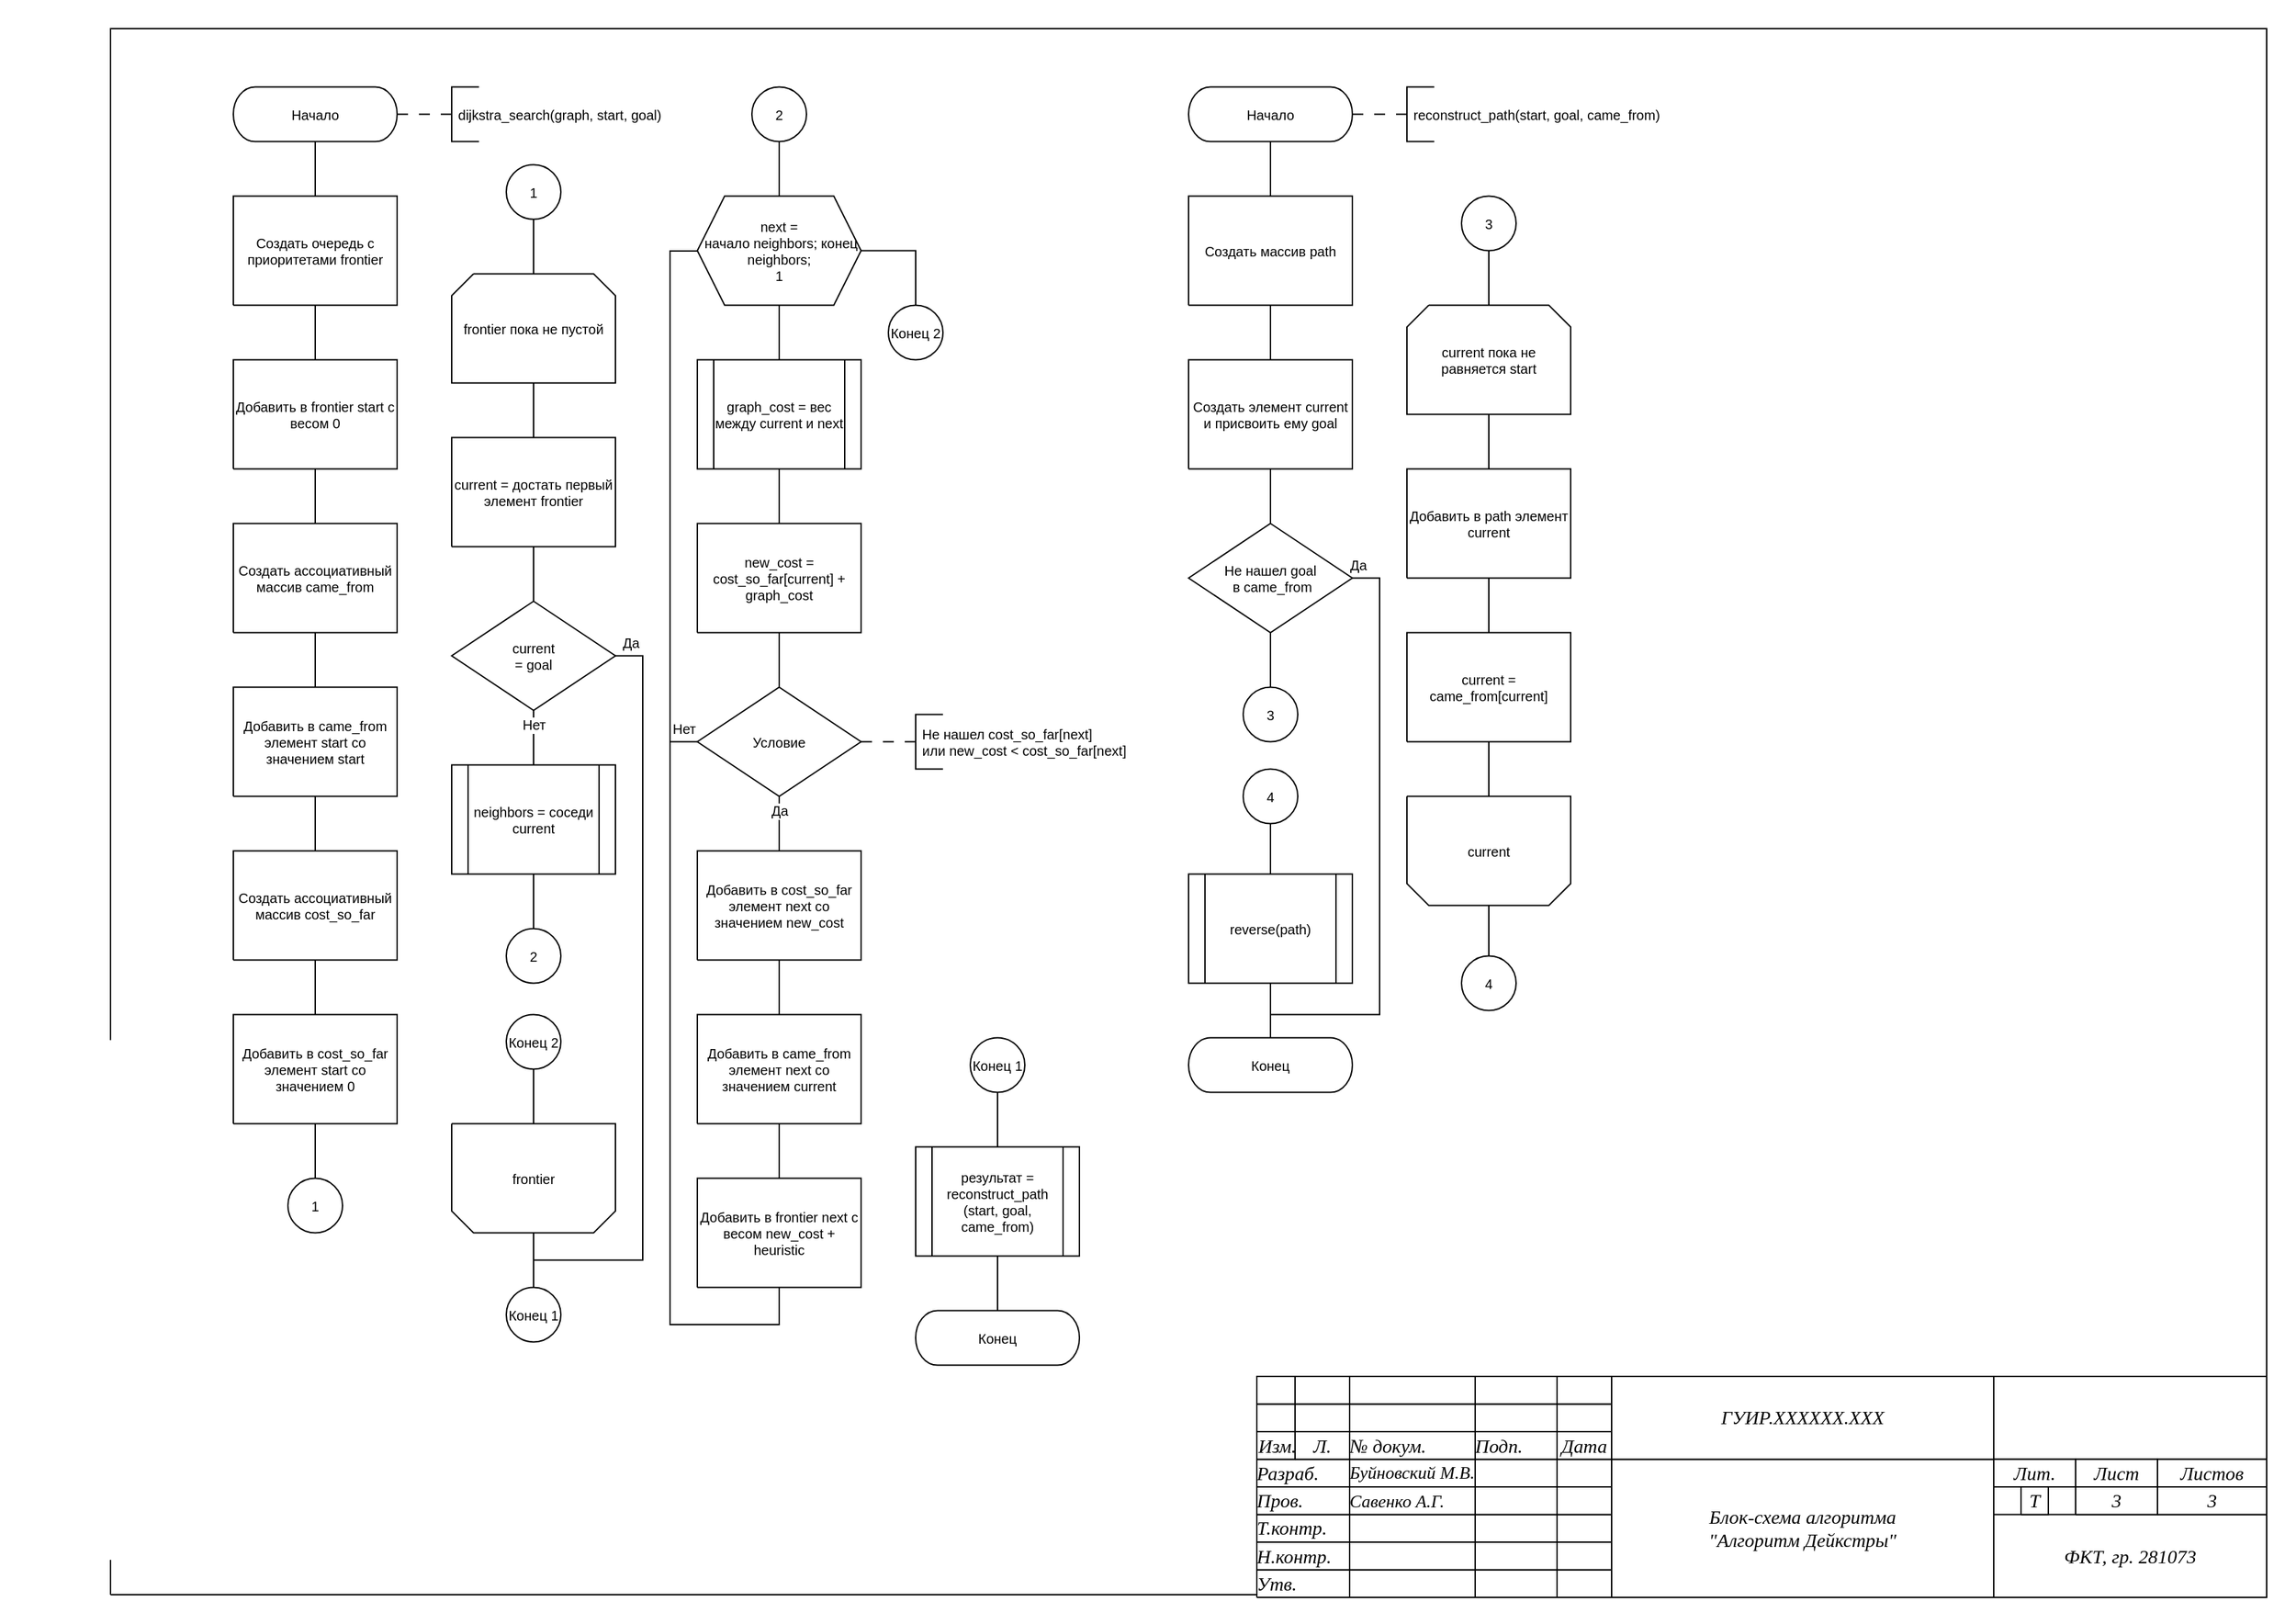 <mxfile version="21.3.0" type="device" pages="3">
  <diagram id="C5RBs43oDa-KdzZeNtuy" name="Dijkstra">
    <mxGraphModel dx="4172" dy="1344" grid="1" gridSize="10" guides="1" tooltips="1" connect="1" arrows="1" fold="1" page="1" pageScale="1" pageWidth="1654" pageHeight="1169" math="0" shadow="0">
      <root>
        <mxCell id="WIyWlLk6GJQsqaUBKTNV-0" />
        <mxCell id="WIyWlLk6GJQsqaUBKTNV-1" parent="WIyWlLk6GJQsqaUBKTNV-0" />
        <mxCell id="wwNBjXZ_gINXCPJqqWui-0" style="vsdxID=7;fillColor=none;gradientColor=none;points=[];labelBackgroundColor=none;rounded=0;strokeColor=none;html=1;whiteSpace=wrap;" vertex="1" parent="WIyWlLk6GJQsqaUBKTNV-1">
          <mxGeometry x="-1654" width="1680" height="1188" as="geometry" />
        </mxCell>
        <mxCell id="wwNBjXZ_gINXCPJqqWui-1" style="vsdxID=6;fillColor=#FFFFFF;gradientColor=none;strokeOpacity=0;shape=stencil(nZBLDoAgDERP0z3SIyjew0SURgSD+Lu9kMZoXLhwN9O+tukAlrNpJg1SzDH4QW/URgNYgZTkjA4UkwJUgGXng+6DX1zLfmoymdXo17xh5zmRJ6Q42BWCfc2oJfdAr+Yv+AP9Cb7OJ3H/2JG1HNGz/84klThPVCc=);points=[];labelBackgroundColor=none;rounded=0;html=1;whiteSpace=wrap;" vertex="1" parent="wwNBjXZ_gINXCPJqqWui-0">
          <mxGeometry width="1680" height="1188" as="geometry" />
        </mxCell>
        <mxCell id="wwNBjXZ_gINXCPJqqWui-2" style="vsdxID=5;fillColor=#FFFFFF;gradientColor=none;shape=stencil(nZBLDoAgDERP0z3SIyjew0SURgSD+Lu9kMZoXLhwN9O+tukAlrNpJg1SzDH4QW/URgNYgZTkjA4UkwJUgGXng+6DX1zLfmoymdXo17xh5zmRJ6Q42BWCfc2oJfdAr+Yv+AP9Cb7OJ3H/2JG1HNGz/84klThPVCc=);points=[];labelBackgroundColor=#ffffff;rounded=0;html=1;whiteSpace=wrap;" vertex="1" parent="wwNBjXZ_gINXCPJqqWui-0">
          <mxGeometry x="80" y="20" width="1580" height="1148" as="geometry" />
        </mxCell>
        <mxCell id="wwNBjXZ_gINXCPJqqWui-3" value="Начало" style="vsdxID=18;fillColor=#FFFFFF;gradientColor=none;shape=stencil(zVNLDoIwED1NlyWlE9E94j0aKdBYKRmq4O0tVpRK2JCQuJuZ9+bbPgJpW4lGEs5ai+YiO5XbisCRcK7qSqKyziKQEUgLg7JEc6tz7zdiYA7W1dyHCr3POyRRsh+yOHv4CHt5J0/Wqp6QY4gAlskCzw7BORnf7J2nj+VYUOoDUtGrlqKxwipTB1QtsJTU9aGFFmUAtZ2UzSy8crL5ojHbcLzwyvMnGZuv3Yb976WX/t8mwznjq4NCae1lNMV/deNCXnOQPQE=);points=[];labelBackgroundColor=#ffffff;rounded=0;html=1;whiteSpace=wrap;fontSize=10;" vertex="1" parent="wwNBjXZ_gINXCPJqqWui-0">
          <mxGeometry x="870" y="62.75" width="120" height="40" as="geometry" />
        </mxCell>
        <mxCell id="wwNBjXZ_gINXCPJqqWui-4" value="&amp;nbsp;reconstruct_path(start, goal, came_from)" style="strokeWidth=1;html=1;shape=mxgraph.flowchart.annotation_1;align=left;pointerEvents=1;fontSize=10;" vertex="1" parent="wwNBjXZ_gINXCPJqqWui-0">
          <mxGeometry x="1030" y="62.75" width="20" height="40" as="geometry" />
        </mxCell>
        <mxCell id="wwNBjXZ_gINXCPJqqWui-5" style="edgeStyle=orthogonalEdgeStyle;rounded=0;orthogonalLoop=1;jettySize=auto;html=1;endArrow=none;endFill=0;dashed=1;dashPattern=8 8;fontSize=10;" edge="1" parent="wwNBjXZ_gINXCPJqqWui-0" source="wwNBjXZ_gINXCPJqqWui-3" target="wwNBjXZ_gINXCPJqqWui-4">
          <mxGeometry relative="1" as="geometry" />
        </mxCell>
        <mxCell id="wwNBjXZ_gINXCPJqqWui-6" style="vsdxID=7;fillColor=none;gradientColor=none;points=[];labelBackgroundColor=none;rounded=0;strokeColor=none;html=1;whiteSpace=wrap;fontSize=10;" vertex="1" parent="wwNBjXZ_gINXCPJqqWui-0">
          <mxGeometry x="870" y="142.75" width="120" height="80" as="geometry" />
        </mxCell>
        <mxCell id="wwNBjXZ_gINXCPJqqWui-7" value="Создать массив path" style="vsdxID=5;fillColor=#FFFFFF;gradientColor=none;shape=stencil(nZBLDoAgDERP0z3SIyjew0SURgSD+Lu9kMZoXLhwN9O+tukAlrNpJg1SzDH4QW/URgNYgZTkjA4UkwJUgGXng+6DX1zLfmoymdXo17xh5zmRJ6Q42BWCfc2oJfdAr+Yv+AP9Cb7OJ3H/2JG1HNGz/84klThPVCc=);points=[];labelBackgroundColor=none;rounded=0;html=1;whiteSpace=wrap;fontSize=10;" vertex="1" parent="wwNBjXZ_gINXCPJqqWui-6">
          <mxGeometry width="120" height="80" as="geometry" />
        </mxCell>
        <mxCell id="wwNBjXZ_gINXCPJqqWui-8" style="vsdxID=7;fillColor=none;gradientColor=none;points=[];labelBackgroundColor=none;rounded=0;strokeColor=none;html=1;whiteSpace=wrap;fontSize=10;" vertex="1" parent="wwNBjXZ_gINXCPJqqWui-0">
          <mxGeometry x="870" y="262.75" width="120" height="80" as="geometry" />
        </mxCell>
        <mxCell id="wwNBjXZ_gINXCPJqqWui-9" value="Создать элемент current и присвоить ему goal" style="vsdxID=5;fillColor=#FFFFFF;gradientColor=none;shape=stencil(nZBLDoAgDERP0z3SIyjew0SURgSD+Lu9kMZoXLhwN9O+tukAlrNpJg1SzDH4QW/URgNYgZTkjA4UkwJUgGXng+6DX1zLfmoymdXo17xh5zmRJ6Q42BWCfc2oJfdAr+Yv+AP9Cb7OJ3H/2JG1HNGz/84klThPVCc=);points=[];labelBackgroundColor=none;rounded=0;html=1;whiteSpace=wrap;fontSize=10;" vertex="1" parent="wwNBjXZ_gINXCPJqqWui-8">
          <mxGeometry width="120" height="80" as="geometry" />
        </mxCell>
        <mxCell id="wwNBjXZ_gINXCPJqqWui-10" value="Да" style="edgeStyle=orthogonalEdgeStyle;rounded=0;orthogonalLoop=1;jettySize=auto;html=1;endArrow=none;endFill=0;fontSize=10;" edge="1" parent="wwNBjXZ_gINXCPJqqWui-0" source="wwNBjXZ_gINXCPJqqWui-11">
          <mxGeometry x="-0.974" y="10" relative="1" as="geometry">
            <mxPoint x="940" y="742.75" as="targetPoint" />
            <Array as="points">
              <mxPoint x="1010" y="422.75" />
              <mxPoint x="1010" y="742.75" />
              <mxPoint x="930" y="742.75" />
            </Array>
            <mxPoint x="-1" as="offset" />
          </mxGeometry>
        </mxCell>
        <mxCell id="wwNBjXZ_gINXCPJqqWui-11" value="Не нашел goal&lt;br style=&quot;font-size: 10px;&quot;&gt;&amp;nbsp;в came_from" style="rhombus;whiteSpace=wrap;html=1;fontSize=10;" vertex="1" parent="wwNBjXZ_gINXCPJqqWui-0">
          <mxGeometry x="870" y="382.75" width="120" height="80" as="geometry" />
        </mxCell>
        <mxCell id="wwNBjXZ_gINXCPJqqWui-12" style="edgeStyle=orthogonalEdgeStyle;rounded=0;orthogonalLoop=1;jettySize=auto;html=1;endArrow=none;endFill=0;fontSize=10;" edge="1" parent="wwNBjXZ_gINXCPJqqWui-0" source="wwNBjXZ_gINXCPJqqWui-3" target="wwNBjXZ_gINXCPJqqWui-7">
          <mxGeometry relative="1" as="geometry" />
        </mxCell>
        <mxCell id="wwNBjXZ_gINXCPJqqWui-13" style="vsdxID=20;fillColor=none;gradientColor=none;points=[];labelBackgroundColor=none;rounded=0;strokeColor=none;html=1;whiteSpace=wrap;fontSize=10;" vertex="1" parent="wwNBjXZ_gINXCPJqqWui-0">
          <mxGeometry x="1030" y="222.75" width="120" height="80" as="geometry" />
        </mxCell>
        <mxCell id="wwNBjXZ_gINXCPJqqWui-14" value="current пока не равняется start" style="vsdxID=18;fillColor=#FFFFFF;gradientColor=none;shape=stencil(UzV2Ls5ILEhVNTIoLinKz04tz0wpyVA1dlE1MsrMy0gtyiwBslSNXVWNndPyi1LTi/JL81Ig/IJEkEoQKze/DGRCBUSfobGesTFIl5FBJUTEAMxzgyjOycxDUmxhpmdmTqxiQwMDFKWkqIXxsSomWyleF+APByADEYJpmTk5kAhAlkcPcaAQJLaMXQE=);points=[];labelBackgroundColor=#ffffff;rounded=0;html=1;whiteSpace=wrap;fontSize=10;" vertex="1" parent="wwNBjXZ_gINXCPJqqWui-13">
          <mxGeometry width="120" height="80" as="geometry" />
        </mxCell>
        <mxCell id="wwNBjXZ_gINXCPJqqWui-15" style="vsdxID=19;fillColor=none;gradientColor=none;points=[];labelBackgroundColor=none;rounded=0;strokeColor=none;html=1;whiteSpace=wrap;fontSize=10;" vertex="1" parent="wwNBjXZ_gINXCPJqqWui-0">
          <mxGeometry x="1030" y="582.75" width="120" height="80" as="geometry" />
        </mxCell>
        <mxCell id="wwNBjXZ_gINXCPJqqWui-16" value="current" style="vsdxID=18;fillColor=#FFFFFF;gradientColor=none;shape=stencil(UzV2Ls5ILEhVNTIoLinKz04tz0wpyVA1dlE1MsrMy0gtyiwBslSNXVWNndPyi1LTi/JL81Ig/IJEkEoQKze/DGRCBUSfAUiHkUElMs8NojAnMw9JoaEB2Uot8Ki1MNMzM0dRDdON3WhjPWNj4pUT7w48ngMyEKGXlpmTAwl8ZHn00AYKQWLK2BUA);points=[];labelBackgroundColor=#ffffff;rounded=0;html=1;whiteSpace=wrap;fontSize=10;" vertex="1" parent="wwNBjXZ_gINXCPJqqWui-15">
          <mxGeometry width="120" height="80" as="geometry" />
        </mxCell>
        <mxCell id="wwNBjXZ_gINXCPJqqWui-17" style="vsdxID=7;fillColor=none;gradientColor=none;points=[];labelBackgroundColor=none;rounded=0;strokeColor=none;html=1;whiteSpace=wrap;fontSize=10;" vertex="1" parent="wwNBjXZ_gINXCPJqqWui-0">
          <mxGeometry x="1030" y="342.75" width="120" height="80" as="geometry" />
        </mxCell>
        <mxCell id="wwNBjXZ_gINXCPJqqWui-18" value="Добавить в path элемент current" style="vsdxID=5;fillColor=#FFFFFF;gradientColor=none;shape=stencil(nZBLDoAgDERP0z3SIyjew0SURgSD+Lu9kMZoXLhwN9O+tukAlrNpJg1SzDH4QW/URgNYgZTkjA4UkwJUgGXng+6DX1zLfmoymdXo17xh5zmRJ6Q42BWCfc2oJfdAr+Yv+AP9Cb7OJ3H/2JG1HNGz/84klThPVCc=);points=[];labelBackgroundColor=none;rounded=0;html=1;whiteSpace=wrap;fontSize=10;" vertex="1" parent="wwNBjXZ_gINXCPJqqWui-17">
          <mxGeometry width="120" height="80" as="geometry" />
        </mxCell>
        <mxCell id="wwNBjXZ_gINXCPJqqWui-19" style="vsdxID=7;fillColor=none;gradientColor=none;points=[];labelBackgroundColor=none;rounded=0;strokeColor=none;html=1;whiteSpace=wrap;fontSize=10;" vertex="1" parent="wwNBjXZ_gINXCPJqqWui-0">
          <mxGeometry x="1030" y="462.75" width="120" height="80" as="geometry" />
        </mxCell>
        <mxCell id="wwNBjXZ_gINXCPJqqWui-20" value="current = came_from[current]" style="vsdxID=5;fillColor=#FFFFFF;gradientColor=none;shape=stencil(nZBLDoAgDERP0z3SIyjew0SURgSD+Lu9kMZoXLhwN9O+tukAlrNpJg1SzDH4QW/URgNYgZTkjA4UkwJUgGXng+6DX1zLfmoymdXo17xh5zmRJ6Q42BWCfc2oJfdAr+Yv+AP9Cb7OJ3H/2JG1HNGz/84klThPVCc=);points=[];labelBackgroundColor=none;rounded=0;html=1;whiteSpace=wrap;fontSize=10;" vertex="1" parent="wwNBjXZ_gINXCPJqqWui-19">
          <mxGeometry width="120" height="80" as="geometry" />
        </mxCell>
        <mxCell id="wwNBjXZ_gINXCPJqqWui-21" value="reverse(path)" style="shape=process;whiteSpace=wrap;html=1;backgroundOutline=1;fontSize=10;" vertex="1" parent="wwNBjXZ_gINXCPJqqWui-0">
          <mxGeometry x="870" y="639.75" width="120" height="80" as="geometry" />
        </mxCell>
        <mxCell id="wwNBjXZ_gINXCPJqqWui-22" value="Конец" style="vsdxID=18;fillColor=#FFFFFF;gradientColor=none;shape=stencil(zVNLDoIwED1NlyWlE9E94j0aKdBYKRmq4O0tVpRK2JCQuJuZ9+bbPgJpW4lGEs5ai+YiO5XbisCRcK7qSqKyziKQEUgLg7JEc6tz7zdiYA7W1dyHCr3POyRRsh+yOHv4CHt5J0/Wqp6QY4gAlskCzw7BORnf7J2nj+VYUOoDUtGrlqKxwipTB1QtsJTU9aGFFmUAtZ2UzSy8crL5ojHbcLzwyvMnGZuv3Yb976WX/t8mwznjq4NCae1lNMV/deNCXnOQPQE=);points=[];labelBackgroundColor=#ffffff;rounded=0;html=1;whiteSpace=wrap;fontSize=10;" vertex="1" parent="wwNBjXZ_gINXCPJqqWui-0">
          <mxGeometry x="870" y="759.75" width="120" height="40" as="geometry" />
        </mxCell>
        <mxCell id="wwNBjXZ_gINXCPJqqWui-23" style="edgeStyle=orthogonalEdgeStyle;rounded=0;orthogonalLoop=1;jettySize=auto;html=1;endArrow=none;endFill=0;fontSize=10;" edge="1" parent="wwNBjXZ_gINXCPJqqWui-0" source="wwNBjXZ_gINXCPJqqWui-7" target="wwNBjXZ_gINXCPJqqWui-9">
          <mxGeometry relative="1" as="geometry" />
        </mxCell>
        <mxCell id="wwNBjXZ_gINXCPJqqWui-24" style="edgeStyle=orthogonalEdgeStyle;rounded=0;orthogonalLoop=1;jettySize=auto;html=1;endArrow=none;endFill=0;fontSize=10;" edge="1" parent="wwNBjXZ_gINXCPJqqWui-0" source="wwNBjXZ_gINXCPJqqWui-9" target="wwNBjXZ_gINXCPJqqWui-11">
          <mxGeometry relative="1" as="geometry" />
        </mxCell>
        <mxCell id="wwNBjXZ_gINXCPJqqWui-25" style="edgeStyle=orthogonalEdgeStyle;rounded=0;orthogonalLoop=1;jettySize=auto;html=1;endArrow=none;endFill=0;fontSize=10;" edge="1" parent="wwNBjXZ_gINXCPJqqWui-0" source="wwNBjXZ_gINXCPJqqWui-14" target="wwNBjXZ_gINXCPJqqWui-18">
          <mxGeometry relative="1" as="geometry" />
        </mxCell>
        <mxCell id="wwNBjXZ_gINXCPJqqWui-26" style="edgeStyle=orthogonalEdgeStyle;rounded=0;orthogonalLoop=1;jettySize=auto;html=1;endArrow=none;endFill=0;fontSize=10;" edge="1" parent="wwNBjXZ_gINXCPJqqWui-0" source="wwNBjXZ_gINXCPJqqWui-18" target="wwNBjXZ_gINXCPJqqWui-20">
          <mxGeometry relative="1" as="geometry" />
        </mxCell>
        <mxCell id="wwNBjXZ_gINXCPJqqWui-27" style="edgeStyle=orthogonalEdgeStyle;rounded=0;orthogonalLoop=1;jettySize=auto;html=1;endArrow=none;endFill=0;fontSize=10;" edge="1" parent="wwNBjXZ_gINXCPJqqWui-0" source="wwNBjXZ_gINXCPJqqWui-20" target="wwNBjXZ_gINXCPJqqWui-16">
          <mxGeometry relative="1" as="geometry" />
        </mxCell>
        <mxCell id="wwNBjXZ_gINXCPJqqWui-28" style="edgeStyle=orthogonalEdgeStyle;rounded=0;orthogonalLoop=1;jettySize=auto;html=1;endArrow=none;endFill=0;fontSize=10;" edge="1" parent="wwNBjXZ_gINXCPJqqWui-0" source="wwNBjXZ_gINXCPJqqWui-21" target="wwNBjXZ_gINXCPJqqWui-22">
          <mxGeometry relative="1" as="geometry" />
        </mxCell>
        <mxCell id="wwNBjXZ_gINXCPJqqWui-29" style="vsdxID=8;fillColor=none;gradientColor=none;points=[];labelBackgroundColor=none;rounded=0;strokeColor=none;html=1;whiteSpace=wrap;fontSize=10;" vertex="1" parent="wwNBjXZ_gINXCPJqqWui-0">
          <mxGeometry x="710" y="759.75" width="40" height="40" as="geometry" />
        </mxCell>
        <mxCell id="wwNBjXZ_gINXCPJqqWui-30" value="Конец 1" style="vsdxID=7;fillColor=#FFFFFF;gradientColor=none;shape=stencil(vVHLDsIgEPwajiQI6RfU+h8bu22JCGRB2/69kG1iazx58DazM/vIjjBtmiCi0CplCjecbZ8nYc5Ca+snJJsLEqYTph0C4Ujh4XvmEaqzont41gkL96naodXKrGF6YSfQtUi0OXXDVlqPfJNP6usotUhYbJIUMmQb/GGrAxpRljVycDBuc1hKM2LclX8/7H9nFfB+82Cd45T2+mcspcSRmu4F);points=[];labelBackgroundColor=none;rounded=0;html=1;whiteSpace=wrap;fontSize=10;" vertex="1" parent="wwNBjXZ_gINXCPJqqWui-29">
          <mxGeometry width="40" height="40" as="geometry" />
        </mxCell>
        <mxCell id="wwNBjXZ_gINXCPJqqWui-31" style="edgeStyle=orthogonalEdgeStyle;rounded=0;orthogonalLoop=1;jettySize=auto;html=1;endArrow=none;endFill=0;fontSize=10;" edge="1" parent="wwNBjXZ_gINXCPJqqWui-0" source="wwNBjXZ_gINXCPJqqWui-30" target="wwNBjXZ_gINXCPJqqWui-32">
          <mxGeometry relative="1" as="geometry" />
        </mxCell>
        <mxCell id="wwNBjXZ_gINXCPJqqWui-32" value="результат = reconstruct_path (start, goal, came_from)" style="shape=process;whiteSpace=wrap;html=1;backgroundOutline=1;fontSize=10;" vertex="1" parent="wwNBjXZ_gINXCPJqqWui-0">
          <mxGeometry x="670" y="839.75" width="120" height="80" as="geometry" />
        </mxCell>
        <mxCell id="wwNBjXZ_gINXCPJqqWui-33" style="edgeStyle=orthogonalEdgeStyle;rounded=0;orthogonalLoop=1;jettySize=auto;html=1;endArrow=none;endFill=0;fontSize=10;" edge="1" parent="wwNBjXZ_gINXCPJqqWui-0" source="wwNBjXZ_gINXCPJqqWui-32" target="wwNBjXZ_gINXCPJqqWui-34">
          <mxGeometry relative="1" as="geometry" />
        </mxCell>
        <mxCell id="wwNBjXZ_gINXCPJqqWui-34" value="Конец" style="vsdxID=18;fillColor=#FFFFFF;gradientColor=none;shape=stencil(zVNLDoIwED1NlyWlE9E94j0aKdBYKRmq4O0tVpRK2JCQuJuZ9+bbPgJpW4lGEs5ai+YiO5XbisCRcK7qSqKyziKQEUgLg7JEc6tz7zdiYA7W1dyHCr3POyRRsh+yOHv4CHt5J0/Wqp6QY4gAlskCzw7BORnf7J2nj+VYUOoDUtGrlqKxwipTB1QtsJTU9aGFFmUAtZ2UzSy8crL5ojHbcLzwyvMnGZuv3Yb976WX/t8mwznjq4NCae1lNMV/deNCXnOQPQE=);points=[];labelBackgroundColor=#ffffff;rounded=0;html=1;whiteSpace=wrap;fontSize=10;" vertex="1" parent="wwNBjXZ_gINXCPJqqWui-0">
          <mxGeometry x="670" y="959.75" width="120" height="40" as="geometry" />
        </mxCell>
        <mxCell id="wwNBjXZ_gINXCPJqqWui-35" value="Начало" style="vsdxID=18;fillColor=#FFFFFF;gradientColor=none;shape=stencil(zVNLDoIwED1NlyWlE9E94j0aKdBYKRmq4O0tVpRK2JCQuJuZ9+bbPgJpW4lGEs5ai+YiO5XbisCRcK7qSqKyziKQEUgLg7JEc6tz7zdiYA7W1dyHCr3POyRRsh+yOHv4CHt5J0/Wqp6QY4gAlskCzw7BORnf7J2nj+VYUOoDUtGrlqKxwipTB1QtsJTU9aGFFmUAtZ2UzSy8crL5ojHbcLzwyvMnGZuv3Yb976WX/t8mwznjq4NCae1lNMV/deNCXnOQPQE=);points=[];labelBackgroundColor=#ffffff;rounded=0;html=1;whiteSpace=wrap;fontSize=10;" vertex="1" parent="wwNBjXZ_gINXCPJqqWui-0">
          <mxGeometry x="170" y="62.75" width="120" height="40" as="geometry" />
        </mxCell>
        <mxCell id="wwNBjXZ_gINXCPJqqWui-36" style="vsdxID=7;fillColor=none;gradientColor=none;points=[];labelBackgroundColor=none;rounded=0;strokeColor=none;html=1;whiteSpace=wrap;fontSize=10;" vertex="1" parent="wwNBjXZ_gINXCPJqqWui-0">
          <mxGeometry x="170" y="142.75" width="120" height="80" as="geometry" />
        </mxCell>
        <mxCell id="wwNBjXZ_gINXCPJqqWui-37" value="Создать очередь с приоритетами frontier" style="vsdxID=5;fillColor=#FFFFFF;gradientColor=none;shape=stencil(nZBLDoAgDERP0z3SIyjew0SURgSD+Lu9kMZoXLhwN9O+tukAlrNpJg1SzDH4QW/URgNYgZTkjA4UkwJUgGXng+6DX1zLfmoymdXo17xh5zmRJ6Q42BWCfc2oJfdAr+Yv+AP9Cb7OJ3H/2JG1HNGz/84klThPVCc=);points=[];labelBackgroundColor=none;rounded=0;html=1;whiteSpace=wrap;fontSize=10;" vertex="1" parent="wwNBjXZ_gINXCPJqqWui-36">
          <mxGeometry width="120" height="80" as="geometry" />
        </mxCell>
        <mxCell id="wwNBjXZ_gINXCPJqqWui-38" style="edgeStyle=orthogonalEdgeStyle;rounded=0;orthogonalLoop=1;jettySize=auto;html=1;endArrow=none;endFill=0;fontSize=10;" edge="1" parent="wwNBjXZ_gINXCPJqqWui-0" source="wwNBjXZ_gINXCPJqqWui-35" target="wwNBjXZ_gINXCPJqqWui-37">
          <mxGeometry relative="1" as="geometry" />
        </mxCell>
        <mxCell id="wwNBjXZ_gINXCPJqqWui-39" style="vsdxID=7;fillColor=none;gradientColor=none;points=[];labelBackgroundColor=none;rounded=0;strokeColor=none;html=1;whiteSpace=wrap;fontSize=10;" vertex="1" parent="wwNBjXZ_gINXCPJqqWui-0">
          <mxGeometry x="170" y="262.75" width="120" height="80" as="geometry" />
        </mxCell>
        <mxCell id="wwNBjXZ_gINXCPJqqWui-40" value="Добавить в frontier start с весом 0" style="vsdxID=5;fillColor=#FFFFFF;gradientColor=none;shape=stencil(nZBLDoAgDERP0z3SIyjew0SURgSD+Lu9kMZoXLhwN9O+tukAlrNpJg1SzDH4QW/URgNYgZTkjA4UkwJUgGXng+6DX1zLfmoymdXo17xh5zmRJ6Q42BWCfc2oJfdAr+Yv+AP9Cb7OJ3H/2JG1HNGz/84klThPVCc=);points=[];labelBackgroundColor=none;rounded=0;html=1;whiteSpace=wrap;fontSize=10;" vertex="1" parent="wwNBjXZ_gINXCPJqqWui-39">
          <mxGeometry width="120" height="80" as="geometry" />
        </mxCell>
        <mxCell id="wwNBjXZ_gINXCPJqqWui-41" style="vsdxID=7;fillColor=none;gradientColor=none;points=[];labelBackgroundColor=none;rounded=0;strokeColor=none;html=1;whiteSpace=wrap;fontSize=10;" vertex="1" parent="wwNBjXZ_gINXCPJqqWui-0">
          <mxGeometry x="170" y="382.75" width="120" height="80" as="geometry" />
        </mxCell>
        <mxCell id="wwNBjXZ_gINXCPJqqWui-42" value="Создать ассоциативный массив came_from" style="vsdxID=5;fillColor=#FFFFFF;gradientColor=none;shape=stencil(nZBLDoAgDERP0z3SIyjew0SURgSD+Lu9kMZoXLhwN9O+tukAlrNpJg1SzDH4QW/URgNYgZTkjA4UkwJUgGXng+6DX1zLfmoymdXo17xh5zmRJ6Q42BWCfc2oJfdAr+Yv+AP9Cb7OJ3H/2JG1HNGz/84klThPVCc=);points=[];labelBackgroundColor=none;rounded=0;html=1;whiteSpace=wrap;fontSize=10;" vertex="1" parent="wwNBjXZ_gINXCPJqqWui-41">
          <mxGeometry width="120" height="80" as="geometry" />
        </mxCell>
        <mxCell id="wwNBjXZ_gINXCPJqqWui-43" style="vsdxID=7;fillColor=none;gradientColor=none;points=[];labelBackgroundColor=none;rounded=0;strokeColor=none;html=1;whiteSpace=wrap;fontSize=10;" vertex="1" parent="wwNBjXZ_gINXCPJqqWui-0">
          <mxGeometry x="170" y="502.75" width="120" height="80" as="geometry" />
        </mxCell>
        <mxCell id="wwNBjXZ_gINXCPJqqWui-44" value="Добавить в came_from элемент start со значением start" style="vsdxID=5;fillColor=#FFFFFF;gradientColor=none;shape=stencil(nZBLDoAgDERP0z3SIyjew0SURgSD+Lu9kMZoXLhwN9O+tukAlrNpJg1SzDH4QW/URgNYgZTkjA4UkwJUgGXng+6DX1zLfmoymdXo17xh5zmRJ6Q42BWCfc2oJfdAr+Yv+AP9Cb7OJ3H/2JG1HNGz/84klThPVCc=);points=[];labelBackgroundColor=none;rounded=0;html=1;whiteSpace=wrap;fontSize=10;" vertex="1" parent="wwNBjXZ_gINXCPJqqWui-43">
          <mxGeometry width="120" height="80" as="geometry" />
        </mxCell>
        <mxCell id="wwNBjXZ_gINXCPJqqWui-45" style="vsdxID=7;fillColor=none;gradientColor=none;points=[];labelBackgroundColor=none;rounded=0;strokeColor=none;html=1;whiteSpace=wrap;fontSize=10;" vertex="1" parent="wwNBjXZ_gINXCPJqqWui-0">
          <mxGeometry x="170" y="622.75" width="120" height="80" as="geometry" />
        </mxCell>
        <mxCell id="wwNBjXZ_gINXCPJqqWui-46" value="Создать ассоциативный массив cost_so_far" style="vsdxID=5;fillColor=#FFFFFF;gradientColor=none;shape=stencil(nZBLDoAgDERP0z3SIyjew0SURgSD+Lu9kMZoXLhwN9O+tukAlrNpJg1SzDH4QW/URgNYgZTkjA4UkwJUgGXng+6DX1zLfmoymdXo17xh5zmRJ6Q42BWCfc2oJfdAr+Yv+AP9Cb7OJ3H/2JG1HNGz/84klThPVCc=);points=[];labelBackgroundColor=none;rounded=0;html=1;whiteSpace=wrap;fontSize=10;" vertex="1" parent="wwNBjXZ_gINXCPJqqWui-45">
          <mxGeometry width="120" height="80" as="geometry" />
        </mxCell>
        <mxCell id="wwNBjXZ_gINXCPJqqWui-47" style="vsdxID=7;fillColor=none;gradientColor=none;points=[];labelBackgroundColor=none;rounded=0;strokeColor=none;html=1;whiteSpace=wrap;fontSize=10;" vertex="1" parent="wwNBjXZ_gINXCPJqqWui-0">
          <mxGeometry x="170" y="742.75" width="120" height="80" as="geometry" />
        </mxCell>
        <mxCell id="wwNBjXZ_gINXCPJqqWui-48" value="Добавить в cost_so_far элемент start со значением 0" style="vsdxID=5;fillColor=#FFFFFF;gradientColor=none;shape=stencil(nZBLDoAgDERP0z3SIyjew0SURgSD+Lu9kMZoXLhwN9O+tukAlrNpJg1SzDH4QW/URgNYgZTkjA4UkwJUgGXng+6DX1zLfmoymdXo17xh5zmRJ6Q42BWCfc2oJfdAr+Yv+AP9Cb7OJ3H/2JG1HNGz/84klThPVCc=);points=[];labelBackgroundColor=none;rounded=0;html=1;whiteSpace=wrap;fontSize=10;" vertex="1" parent="wwNBjXZ_gINXCPJqqWui-47">
          <mxGeometry width="120" height="80" as="geometry" />
        </mxCell>
        <mxCell id="wwNBjXZ_gINXCPJqqWui-49" style="vsdxID=20;fillColor=none;gradientColor=none;points=[];labelBackgroundColor=none;rounded=0;strokeColor=none;html=1;whiteSpace=wrap;fontSize=10;" vertex="1" parent="wwNBjXZ_gINXCPJqqWui-0">
          <mxGeometry x="330" y="199.75" width="120" height="80" as="geometry" />
        </mxCell>
        <mxCell id="wwNBjXZ_gINXCPJqqWui-50" value="frontier пока не пустой" style="vsdxID=18;fillColor=#FFFFFF;gradientColor=none;shape=stencil(UzV2Ls5ILEhVNTIoLinKz04tz0wpyVA1dlE1MsrMy0gtyiwBslSNXVWNndPyi1LTi/JL81Ig/IJEkEoQKze/DGRCBUSfobGesTFIl5FBJUTEAMxzgyjOycxDUmxhpmdmTqxiQwMDFKWkqIXxsSomWyleF+APByADEYJpmTk5kAhAlkcPcaAQJLaMXQE=);points=[];labelBackgroundColor=#ffffff;rounded=0;html=1;whiteSpace=wrap;fontSize=10;" vertex="1" parent="wwNBjXZ_gINXCPJqqWui-49">
          <mxGeometry width="120" height="80" as="geometry" />
        </mxCell>
        <mxCell id="wwNBjXZ_gINXCPJqqWui-51" style="vsdxID=19;fillColor=none;gradientColor=none;points=[];labelBackgroundColor=none;rounded=0;strokeColor=none;html=1;whiteSpace=wrap;fontSize=10;" vertex="1" parent="wwNBjXZ_gINXCPJqqWui-0">
          <mxGeometry x="330" y="822.75" width="120" height="80" as="geometry" />
        </mxCell>
        <mxCell id="wwNBjXZ_gINXCPJqqWui-52" value="frontier" style="vsdxID=18;fillColor=#FFFFFF;gradientColor=none;shape=stencil(UzV2Ls5ILEhVNTIoLinKz04tz0wpyVA1dlE1MsrMy0gtyiwBslSNXVWNndPyi1LTi/JL81Ig/IJEkEoQKze/DGRCBUSfAUiHkUElMs8NojAnMw9JoaEB2Uot8Ki1MNMzM0dRDdON3WhjPWNj4pUT7w48ngMyEKGXlpmTAwl8ZHn00AYKQWLK2BUA);points=[];labelBackgroundColor=#ffffff;rounded=0;html=1;whiteSpace=wrap;fontSize=10;" vertex="1" parent="wwNBjXZ_gINXCPJqqWui-51">
          <mxGeometry width="120" height="80" as="geometry" />
        </mxCell>
        <mxCell id="wwNBjXZ_gINXCPJqqWui-53" style="vsdxID=8;fillColor=none;gradientColor=none;points=[];labelBackgroundColor=none;rounded=0;strokeColor=none;html=1;whiteSpace=wrap;fontSize=10;" vertex="1" parent="wwNBjXZ_gINXCPJqqWui-0">
          <mxGeometry x="210" y="862.75" width="40" height="40" as="geometry" />
        </mxCell>
        <mxCell id="wwNBjXZ_gINXCPJqqWui-54" value="1" style="vsdxID=7;fillColor=#FFFFFF;gradientColor=none;shape=stencil(vVHLDsIgEPwajiQI6RfU+h8bu22JCGRB2/69kG1iazx58DazM/vIjjBtmiCi0CplCjecbZ8nYc5Ca+snJJsLEqYTph0C4Ujh4XvmEaqzont41gkL96naodXKrGF6YSfQtUi0OXXDVlqPfJNP6usotUhYbJIUMmQb/GGrAxpRljVycDBuc1hKM2LclX8/7H9nFfB+82Cd45T2+mcspcSRmu4F);points=[];labelBackgroundColor=none;rounded=0;html=1;whiteSpace=wrap;fontSize=10;" vertex="1" parent="wwNBjXZ_gINXCPJqqWui-53">
          <mxGeometry width="40" height="40" as="geometry" />
        </mxCell>
        <mxCell id="wwNBjXZ_gINXCPJqqWui-55" value="1" style="vsdxID=8;fillColor=none;gradientColor=none;points=[];labelBackgroundColor=none;rounded=0;strokeColor=none;html=1;whiteSpace=wrap;fontSize=10;" vertex="1" parent="wwNBjXZ_gINXCPJqqWui-0">
          <mxGeometry x="370" y="119.75" width="40" height="40" as="geometry" />
        </mxCell>
        <mxCell id="wwNBjXZ_gINXCPJqqWui-56" value="1" style="vsdxID=7;fillColor=#FFFFFF;gradientColor=none;shape=stencil(vVHLDsIgEPwajiQI6RfU+h8bu22JCGRB2/69kG1iazx58DazM/vIjjBtmiCi0CplCjecbZ8nYc5Ca+snJJsLEqYTph0C4Ujh4XvmEaqzont41gkL96naodXKrGF6YSfQtUi0OXXDVlqPfJNP6usotUhYbJIUMmQb/GGrAxpRljVycDBuc1hKM2LclX8/7H9nFfB+82Cd45T2+mcspcSRmu4F);points=[];labelBackgroundColor=none;rounded=0;html=1;whiteSpace=wrap;fontSize=10;" vertex="1" parent="wwNBjXZ_gINXCPJqqWui-55">
          <mxGeometry width="40" height="40" as="geometry" />
        </mxCell>
        <mxCell id="wwNBjXZ_gINXCPJqqWui-57" style="vsdxID=7;fillColor=none;gradientColor=none;points=[];labelBackgroundColor=none;rounded=0;strokeColor=none;html=1;whiteSpace=wrap;fontSize=10;" vertex="1" parent="wwNBjXZ_gINXCPJqqWui-0">
          <mxGeometry x="330" y="319.75" width="120" height="80" as="geometry" />
        </mxCell>
        <mxCell id="wwNBjXZ_gINXCPJqqWui-58" value="current = достать первый элемент frontier" style="vsdxID=5;fillColor=#FFFFFF;gradientColor=none;shape=stencil(nZBLDoAgDERP0z3SIyjew0SURgSD+Lu9kMZoXLhwN9O+tukAlrNpJg1SzDH4QW/URgNYgZTkjA4UkwJUgGXng+6DX1zLfmoymdXo17xh5zmRJ6Q42BWCfc2oJfdAr+Yv+AP9Cb7OJ3H/2JG1HNGz/84klThPVCc=);points=[];labelBackgroundColor=none;rounded=0;html=1;whiteSpace=wrap;fontSize=10;" vertex="1" parent="wwNBjXZ_gINXCPJqqWui-57">
          <mxGeometry width="120" height="80" as="geometry" />
        </mxCell>
        <mxCell id="wwNBjXZ_gINXCPJqqWui-59" value="Да" style="edgeStyle=orthogonalEdgeStyle;rounded=0;orthogonalLoop=1;jettySize=auto;html=1;endArrow=none;endFill=0;fontSize=10;" edge="1" parent="wwNBjXZ_gINXCPJqqWui-0" source="wwNBjXZ_gINXCPJqqWui-60">
          <mxGeometry x="-0.962" y="10" relative="1" as="geometry">
            <mxPoint x="390" y="939.75" as="targetPoint" />
            <Array as="points">
              <mxPoint x="470" y="479.75" />
              <mxPoint x="470" y="922.75" />
              <mxPoint x="390" y="922.75" />
            </Array>
            <mxPoint as="offset" />
          </mxGeometry>
        </mxCell>
        <mxCell id="wwNBjXZ_gINXCPJqqWui-60" style="vsdxID=23;fillColor=none;gradientColor=none;points=[];labelBackgroundColor=none;rounded=0;strokeColor=none;html=1;whiteSpace=wrap;fontSize=10;" vertex="1" parent="wwNBjXZ_gINXCPJqqWui-0">
          <mxGeometry x="330" y="439.75" width="120" height="80" as="geometry" />
        </mxCell>
        <mxCell id="wwNBjXZ_gINXCPJqqWui-61" value="current&lt;br style=&quot;font-size: 10px;&quot;&gt;= goal" style="vsdxID=22;fillColor=#FFFFFF;gradientColor=none;shape=stencil(nZBNDoQgDIVP0z3SeALFe5iI0gwDBvHv9kIaM+rCxezea7++pA+wmkw7apBiisF/9EpdNIA1SEnO6EAxKUAFWPU+6CH42XXsxzaTWX39khM2vitFPpFiZ8uuYdKSu5B3sHwhH5mFeGHP5R+5NzKJ34s9WcsNXffPStKI60R1AA==);points=[];labelBackgroundColor=#ffffff;rounded=0;html=1;whiteSpace=wrap;fontSize=10;" vertex="1" parent="wwNBjXZ_gINXCPJqqWui-60">
          <mxGeometry width="120" height="80" as="geometry" />
        </mxCell>
        <mxCell id="wwNBjXZ_gINXCPJqqWui-62" style="edgeStyle=orthogonalEdgeStyle;rounded=0;orthogonalLoop=1;jettySize=auto;html=1;endArrow=none;endFill=0;fontSize=10;" edge="1" parent="wwNBjXZ_gINXCPJqqWui-0" source="wwNBjXZ_gINXCPJqqWui-37" target="wwNBjXZ_gINXCPJqqWui-40">
          <mxGeometry relative="1" as="geometry" />
        </mxCell>
        <mxCell id="wwNBjXZ_gINXCPJqqWui-63" style="edgeStyle=orthogonalEdgeStyle;rounded=0;orthogonalLoop=1;jettySize=auto;html=1;endArrow=none;endFill=0;fontSize=10;" edge="1" parent="wwNBjXZ_gINXCPJqqWui-0" source="wwNBjXZ_gINXCPJqqWui-40" target="wwNBjXZ_gINXCPJqqWui-42">
          <mxGeometry relative="1" as="geometry" />
        </mxCell>
        <mxCell id="wwNBjXZ_gINXCPJqqWui-64" style="edgeStyle=orthogonalEdgeStyle;rounded=0;orthogonalLoop=1;jettySize=auto;html=1;endArrow=none;endFill=0;fontSize=10;" edge="1" parent="wwNBjXZ_gINXCPJqqWui-0" source="wwNBjXZ_gINXCPJqqWui-42" target="wwNBjXZ_gINXCPJqqWui-44">
          <mxGeometry relative="1" as="geometry" />
        </mxCell>
        <mxCell id="wwNBjXZ_gINXCPJqqWui-65" style="edgeStyle=orthogonalEdgeStyle;rounded=0;orthogonalLoop=1;jettySize=auto;html=1;endArrow=none;endFill=0;fontSize=10;" edge="1" parent="wwNBjXZ_gINXCPJqqWui-0" source="wwNBjXZ_gINXCPJqqWui-44" target="wwNBjXZ_gINXCPJqqWui-46">
          <mxGeometry relative="1" as="geometry" />
        </mxCell>
        <mxCell id="wwNBjXZ_gINXCPJqqWui-66" style="edgeStyle=orthogonalEdgeStyle;rounded=0;orthogonalLoop=1;jettySize=auto;html=1;endArrow=none;endFill=0;fontSize=10;" edge="1" parent="wwNBjXZ_gINXCPJqqWui-0" source="wwNBjXZ_gINXCPJqqWui-46" target="wwNBjXZ_gINXCPJqqWui-48">
          <mxGeometry relative="1" as="geometry" />
        </mxCell>
        <mxCell id="wwNBjXZ_gINXCPJqqWui-67" style="edgeStyle=orthogonalEdgeStyle;rounded=0;orthogonalLoop=1;jettySize=auto;html=1;endArrow=none;endFill=0;fontSize=10;" edge="1" parent="wwNBjXZ_gINXCPJqqWui-0" source="wwNBjXZ_gINXCPJqqWui-48" target="wwNBjXZ_gINXCPJqqWui-54">
          <mxGeometry relative="1" as="geometry" />
        </mxCell>
        <mxCell id="wwNBjXZ_gINXCPJqqWui-68" style="edgeStyle=orthogonalEdgeStyle;rounded=0;orthogonalLoop=1;jettySize=auto;html=1;endArrow=none;endFill=0;fontSize=10;" edge="1" parent="wwNBjXZ_gINXCPJqqWui-0" source="wwNBjXZ_gINXCPJqqWui-56" target="wwNBjXZ_gINXCPJqqWui-50">
          <mxGeometry relative="1" as="geometry" />
        </mxCell>
        <mxCell id="wwNBjXZ_gINXCPJqqWui-69" style="edgeStyle=orthogonalEdgeStyle;rounded=0;orthogonalLoop=1;jettySize=auto;html=1;endArrow=none;endFill=0;fontSize=10;" edge="1" parent="wwNBjXZ_gINXCPJqqWui-0" source="wwNBjXZ_gINXCPJqqWui-50" target="wwNBjXZ_gINXCPJqqWui-58">
          <mxGeometry relative="1" as="geometry" />
        </mxCell>
        <mxCell id="wwNBjXZ_gINXCPJqqWui-70" style="edgeStyle=orthogonalEdgeStyle;rounded=0;orthogonalLoop=1;jettySize=auto;html=1;endArrow=none;endFill=0;fontSize=10;" edge="1" parent="wwNBjXZ_gINXCPJqqWui-0" source="wwNBjXZ_gINXCPJqqWui-58" target="wwNBjXZ_gINXCPJqqWui-61">
          <mxGeometry relative="1" as="geometry" />
        </mxCell>
        <mxCell id="wwNBjXZ_gINXCPJqqWui-71" style="edgeStyle=orthogonalEdgeStyle;rounded=0;orthogonalLoop=1;jettySize=auto;html=1;endArrow=none;endFill=0;fontSize=10;" edge="1" parent="wwNBjXZ_gINXCPJqqWui-0" source="wwNBjXZ_gINXCPJqqWui-52" target="wwNBjXZ_gINXCPJqqWui-83">
          <mxGeometry relative="1" as="geometry">
            <mxPoint x="390" y="942.75" as="targetPoint" />
          </mxGeometry>
        </mxCell>
        <mxCell id="wwNBjXZ_gINXCPJqqWui-72" value="neighbors = соседи current" style="shape=process;whiteSpace=wrap;html=1;backgroundOutline=1;fontSize=10;" vertex="1" parent="wwNBjXZ_gINXCPJqqWui-0">
          <mxGeometry x="330" y="559.75" width="120" height="80" as="geometry" />
        </mxCell>
        <mxCell id="wwNBjXZ_gINXCPJqqWui-73" value="Нет" style="edgeStyle=orthogonalEdgeStyle;rounded=0;orthogonalLoop=1;jettySize=auto;html=1;endArrow=none;endFill=0;fontSize=10;" edge="1" parent="wwNBjXZ_gINXCPJqqWui-0" source="wwNBjXZ_gINXCPJqqWui-61" target="wwNBjXZ_gINXCPJqqWui-72">
          <mxGeometry x="-0.5" relative="1" as="geometry">
            <mxPoint as="offset" />
          </mxGeometry>
        </mxCell>
        <mxCell id="wwNBjXZ_gINXCPJqqWui-74" value="&amp;nbsp;dijkstra_search(graph, start, goal)" style="strokeWidth=1;html=1;shape=mxgraph.flowchart.annotation_1;align=left;pointerEvents=1;fontSize=10;" vertex="1" parent="wwNBjXZ_gINXCPJqqWui-0">
          <mxGeometry x="330" y="62.75" width="20" height="40" as="geometry" />
        </mxCell>
        <mxCell id="wwNBjXZ_gINXCPJqqWui-75" style="edgeStyle=orthogonalEdgeStyle;rounded=0;orthogonalLoop=1;jettySize=auto;html=1;dashed=1;dashPattern=8 8;endArrow=none;endFill=0;fontSize=10;" edge="1" parent="wwNBjXZ_gINXCPJqqWui-0" source="wwNBjXZ_gINXCPJqqWui-35" target="wwNBjXZ_gINXCPJqqWui-74">
          <mxGeometry relative="1" as="geometry" />
        </mxCell>
        <mxCell id="wwNBjXZ_gINXCPJqqWui-76" style="vsdxID=8;fillColor=none;gradientColor=none;points=[];labelBackgroundColor=none;rounded=0;strokeColor=none;html=1;whiteSpace=wrap;fontSize=10;" vertex="1" parent="wwNBjXZ_gINXCPJqqWui-0">
          <mxGeometry x="370" y="679.75" width="40" height="40" as="geometry" />
        </mxCell>
        <mxCell id="wwNBjXZ_gINXCPJqqWui-77" value="2" style="vsdxID=7;fillColor=#FFFFFF;gradientColor=none;shape=stencil(vVHLDsIgEPwajiQI6RfU+h8bu22JCGRB2/69kG1iazx58DazM/vIjjBtmiCi0CplCjecbZ8nYc5Ca+snJJsLEqYTph0C4Ujh4XvmEaqzont41gkL96naodXKrGF6YSfQtUi0OXXDVlqPfJNP6usotUhYbJIUMmQb/GGrAxpRljVycDBuc1hKM2LclX8/7H9nFfB+82Cd45T2+mcspcSRmu4F);points=[];labelBackgroundColor=none;rounded=0;html=1;whiteSpace=wrap;fontSize=10;" vertex="1" parent="wwNBjXZ_gINXCPJqqWui-76">
          <mxGeometry width="40" height="40" as="geometry" />
        </mxCell>
        <mxCell id="wwNBjXZ_gINXCPJqqWui-78" style="vsdxID=8;fillColor=none;gradientColor=none;points=[];labelBackgroundColor=none;rounded=0;strokeColor=none;html=1;whiteSpace=wrap;fontSize=10;" vertex="1" parent="wwNBjXZ_gINXCPJqqWui-0">
          <mxGeometry x="370" y="742.75" width="40" height="40" as="geometry" />
        </mxCell>
        <mxCell id="wwNBjXZ_gINXCPJqqWui-79" value="Конец 2" style="vsdxID=7;fillColor=#FFFFFF;gradientColor=none;shape=stencil(vVHLDsIgEPwajiQI6RfU+h8bu22JCGRB2/69kG1iazx58DazM/vIjjBtmiCi0CplCjecbZ8nYc5Ca+snJJsLEqYTph0C4Ujh4XvmEaqzont41gkL96naodXKrGF6YSfQtUi0OXXDVlqPfJNP6usotUhYbJIUMmQb/GGrAxpRljVycDBuc1hKM2LclX8/7H9nFfB+82Cd45T2+mcspcSRmu4F);points=[];labelBackgroundColor=none;rounded=0;html=1;whiteSpace=wrap;fontSize=10;" vertex="1" parent="wwNBjXZ_gINXCPJqqWui-78">
          <mxGeometry width="40" height="40" as="geometry" />
        </mxCell>
        <mxCell id="wwNBjXZ_gINXCPJqqWui-80" style="edgeStyle=orthogonalEdgeStyle;rounded=0;orthogonalLoop=1;jettySize=auto;html=1;endArrow=none;endFill=0;fontSize=10;" edge="1" parent="wwNBjXZ_gINXCPJqqWui-0" source="wwNBjXZ_gINXCPJqqWui-79" target="wwNBjXZ_gINXCPJqqWui-52">
          <mxGeometry relative="1" as="geometry" />
        </mxCell>
        <mxCell id="wwNBjXZ_gINXCPJqqWui-81" style="edgeStyle=orthogonalEdgeStyle;rounded=0;orthogonalLoop=1;jettySize=auto;html=1;endArrow=none;endFill=0;fontSize=10;" edge="1" parent="wwNBjXZ_gINXCPJqqWui-0" source="wwNBjXZ_gINXCPJqqWui-72" target="wwNBjXZ_gINXCPJqqWui-77">
          <mxGeometry relative="1" as="geometry" />
        </mxCell>
        <mxCell id="wwNBjXZ_gINXCPJqqWui-82" style="vsdxID=8;fillColor=none;gradientColor=none;points=[];labelBackgroundColor=none;rounded=0;strokeColor=none;html=1;whiteSpace=wrap;fontSize=10;" vertex="1" parent="wwNBjXZ_gINXCPJqqWui-0">
          <mxGeometry x="370" y="942.75" width="40" height="40" as="geometry" />
        </mxCell>
        <mxCell id="wwNBjXZ_gINXCPJqqWui-83" value="Конец 1" style="vsdxID=7;fillColor=#FFFFFF;gradientColor=none;shape=stencil(vVHLDsIgEPwajiQI6RfU+h8bu22JCGRB2/69kG1iazx58DazM/vIjjBtmiCi0CplCjecbZ8nYc5Ca+snJJsLEqYTph0C4Ujh4XvmEaqzont41gkL96naodXKrGF6YSfQtUi0OXXDVlqPfJNP6usotUhYbJIUMmQb/GGrAxpRljVycDBuc1hKM2LclX8/7H9nFfB+82Cd45T2+mcspcSRmu4F);points=[];labelBackgroundColor=none;rounded=0;html=1;whiteSpace=wrap;fontSize=10;" vertex="1" parent="wwNBjXZ_gINXCPJqqWui-82">
          <mxGeometry width="40" height="40" as="geometry" />
        </mxCell>
        <mxCell id="wwNBjXZ_gINXCPJqqWui-84" value="3" style="vsdxID=8;fillColor=none;gradientColor=none;points=[];labelBackgroundColor=none;rounded=0;strokeColor=none;html=1;whiteSpace=wrap;fontSize=10;" vertex="1" parent="wwNBjXZ_gINXCPJqqWui-0">
          <mxGeometry x="910" y="502.75" width="40" height="40" as="geometry" />
        </mxCell>
        <mxCell id="wwNBjXZ_gINXCPJqqWui-85" value="3" style="vsdxID=7;fillColor=#FFFFFF;gradientColor=none;shape=stencil(vVHLDsIgEPwajiQI6RfU+h8bu22JCGRB2/69kG1iazx58DazM/vIjjBtmiCi0CplCjecbZ8nYc5Ca+snJJsLEqYTph0C4Ujh4XvmEaqzont41gkL96naodXKrGF6YSfQtUi0OXXDVlqPfJNP6usotUhYbJIUMmQb/GGrAxpRljVycDBuc1hKM2LclX8/7H9nFfB+82Cd45T2+mcspcSRmu4F);points=[];labelBackgroundColor=none;rounded=0;html=1;whiteSpace=wrap;fontSize=10;" vertex="1" parent="wwNBjXZ_gINXCPJqqWui-84">
          <mxGeometry width="40" height="40" as="geometry" />
        </mxCell>
        <mxCell id="wwNBjXZ_gINXCPJqqWui-86" style="edgeStyle=orthogonalEdgeStyle;rounded=0;orthogonalLoop=1;jettySize=auto;html=1;endArrow=none;endFill=0;" edge="1" parent="wwNBjXZ_gINXCPJqqWui-0" source="wwNBjXZ_gINXCPJqqWui-11" target="wwNBjXZ_gINXCPJqqWui-85">
          <mxGeometry relative="1" as="geometry" />
        </mxCell>
        <mxCell id="wwNBjXZ_gINXCPJqqWui-87" style="vsdxID=8;fillColor=none;gradientColor=none;points=[];labelBackgroundColor=none;rounded=0;strokeColor=none;html=1;whiteSpace=wrap;fontSize=10;" vertex="1" parent="wwNBjXZ_gINXCPJqqWui-0">
          <mxGeometry x="910" y="562.75" width="40" height="40" as="geometry" />
        </mxCell>
        <mxCell id="wwNBjXZ_gINXCPJqqWui-88" value="4" style="vsdxID=7;fillColor=#FFFFFF;gradientColor=none;shape=stencil(vVHLDsIgEPwajiQI6RfU+h8bu22JCGRB2/69kG1iazx58DazM/vIjjBtmiCi0CplCjecbZ8nYc5Ca+snJJsLEqYTph0C4Ujh4XvmEaqzont41gkL96naodXKrGF6YSfQtUi0OXXDVlqPfJNP6usotUhYbJIUMmQb/GGrAxpRljVycDBuc1hKM2LclX8/7H9nFfB+82Cd45T2+mcspcSRmu4F);points=[];labelBackgroundColor=none;rounded=0;html=1;whiteSpace=wrap;fontSize=10;" vertex="1" parent="wwNBjXZ_gINXCPJqqWui-87">
          <mxGeometry width="40" height="40" as="geometry" />
        </mxCell>
        <mxCell id="wwNBjXZ_gINXCPJqqWui-89" style="edgeStyle=orthogonalEdgeStyle;rounded=0;orthogonalLoop=1;jettySize=auto;html=1;endArrow=none;endFill=0;" edge="1" parent="wwNBjXZ_gINXCPJqqWui-0" source="wwNBjXZ_gINXCPJqqWui-88" target="wwNBjXZ_gINXCPJqqWui-21">
          <mxGeometry relative="1" as="geometry" />
        </mxCell>
        <mxCell id="wwNBjXZ_gINXCPJqqWui-90" value="3" style="vsdxID=8;fillColor=none;gradientColor=none;points=[];labelBackgroundColor=none;rounded=0;strokeColor=none;html=1;whiteSpace=wrap;fontSize=10;" vertex="1" parent="wwNBjXZ_gINXCPJqqWui-0">
          <mxGeometry x="1070" y="142.75" width="40" height="40" as="geometry" />
        </mxCell>
        <mxCell id="wwNBjXZ_gINXCPJqqWui-91" value="3" style="vsdxID=7;fillColor=#FFFFFF;gradientColor=none;shape=stencil(vVHLDsIgEPwajiQI6RfU+h8bu22JCGRB2/69kG1iazx58DazM/vIjjBtmiCi0CplCjecbZ8nYc5Ca+snJJsLEqYTph0C4Ujh4XvmEaqzont41gkL96naodXKrGF6YSfQtUi0OXXDVlqPfJNP6usotUhYbJIUMmQb/GGrAxpRljVycDBuc1hKM2LclX8/7H9nFfB+82Cd45T2+mcspcSRmu4F);points=[];labelBackgroundColor=none;rounded=0;html=1;whiteSpace=wrap;fontSize=10;" vertex="1" parent="wwNBjXZ_gINXCPJqqWui-90">
          <mxGeometry width="40" height="40" as="geometry" />
        </mxCell>
        <mxCell id="wwNBjXZ_gINXCPJqqWui-92" style="vsdxID=8;fillColor=none;gradientColor=none;points=[];labelBackgroundColor=none;rounded=0;strokeColor=none;html=1;whiteSpace=wrap;fontSize=10;" vertex="1" parent="wwNBjXZ_gINXCPJqqWui-0">
          <mxGeometry x="1070" y="699.75" width="40" height="40" as="geometry" />
        </mxCell>
        <mxCell id="wwNBjXZ_gINXCPJqqWui-93" value="4" style="vsdxID=7;fillColor=#FFFFFF;gradientColor=none;shape=stencil(vVHLDsIgEPwajiQI6RfU+h8bu22JCGRB2/69kG1iazx58DazM/vIjjBtmiCi0CplCjecbZ8nYc5Ca+snJJsLEqYTph0C4Ujh4XvmEaqzont41gkL96naodXKrGF6YSfQtUi0OXXDVlqPfJNP6usotUhYbJIUMmQb/GGrAxpRljVycDBuc1hKM2LclX8/7H9nFfB+82Cd45T2+mcspcSRmu4F);points=[];labelBackgroundColor=none;rounded=0;html=1;whiteSpace=wrap;fontSize=10;" vertex="1" parent="wwNBjXZ_gINXCPJqqWui-92">
          <mxGeometry width="40" height="40" as="geometry" />
        </mxCell>
        <mxCell id="wwNBjXZ_gINXCPJqqWui-94" style="edgeStyle=orthogonalEdgeStyle;rounded=0;orthogonalLoop=1;jettySize=auto;html=1;endArrow=none;endFill=0;" edge="1" parent="wwNBjXZ_gINXCPJqqWui-0" source="wwNBjXZ_gINXCPJqqWui-16" target="wwNBjXZ_gINXCPJqqWui-93">
          <mxGeometry relative="1" as="geometry" />
        </mxCell>
        <mxCell id="wwNBjXZ_gINXCPJqqWui-95" style="edgeStyle=orthogonalEdgeStyle;rounded=0;orthogonalLoop=1;jettySize=auto;html=1;endArrow=none;endFill=0;" edge="1" parent="wwNBjXZ_gINXCPJqqWui-0" source="wwNBjXZ_gINXCPJqqWui-91" target="wwNBjXZ_gINXCPJqqWui-14">
          <mxGeometry relative="1" as="geometry" />
        </mxCell>
        <mxCell id="wwNBjXZ_gINXCPJqqWui-96" style="vsdxID=97;fillColor=none;gradientColor=none;points=[];labelBackgroundColor=none;rounded=0;strokeColor=none;html=1;whiteSpace=wrap;" vertex="1" parent="wwNBjXZ_gINXCPJqqWui-0">
          <mxGeometry x="913" y="1008" width="747" height="162" as="geometry" />
        </mxCell>
        <mxCell id="wwNBjXZ_gINXCPJqqWui-97" style="vsdxID=34;fillColor=#FFFFFF;gradientColor=none;shape=stencil(nZBLDoAgDERP0z3SIyjew0SURgSD+Lu9kMZoXLhwN9O+tukAlrNpJg1SzDH4QW/URgNYgZTkjA4UkwJUgGXng+6DX1zLfmoymdXo17xh5zmRJ6Q42BWCfc2oJfdAr+Yv+AP9Cb7OJ3H/2JG1HNGz/84klThPVCc=);points=[];labelBackgroundColor=none;rounded=0;html=1;whiteSpace=wrap;" vertex="1" parent="wwNBjXZ_gINXCPJqqWui-96">
          <mxGeometry x="7" width="740" height="162" as="geometry" />
        </mxCell>
        <mxCell id="wwNBjXZ_gINXCPJqqWui-98" value="&lt;div style=&quot;font-size: 1px&quot;&gt;&lt;p style=&quot;text-align:left;margin-left:0;margin-right:0;margin-top:0px;margin-bottom:0px;text-indent:0;vertical-align:middle;direction:ltr;&quot;&gt;&lt;font style=&quot;font-size:14.11px;font-family:Calibri;color:#000000;direction:ltr;letter-spacing:0px;line-height:120%;opacity:1&quot;&gt;&lt;i&gt;Утв.&lt;br/&gt;&lt;/i&gt;&lt;/font&gt;&lt;/p&gt;&lt;/div&gt;" style="verticalAlign=middle;align=left;overflow=width;vsdxID=36;fillColor=#FFFFFF;gradientColor=none;shape=stencil(nZBLDoAgDERP0z3SIyjew0SURgSD+Lu9kMZoXLhwN9O+tukAlrNpJg1SzDH4QW/URgNYgZTkjA4UkwJUgGXng+6DX1zLfmoymdXo17xh5zmRJ6Q42BWCfc2oJfdAr+Yv+AP9Cb7OJ3H/2JG1HNGz/84klThPVCc=);points=[];labelBackgroundColor=none;rounded=0;html=1;whiteSpace=wrap;" vertex="1" parent="wwNBjXZ_gINXCPJqqWui-96">
          <mxGeometry x="7" y="141.75" width="68" height="20.25" as="geometry" />
        </mxCell>
        <mxCell id="wwNBjXZ_gINXCPJqqWui-99" value="&lt;div style=&quot;font-size: 1px&quot;&gt;&lt;p style=&quot;text-align:left;margin-left:0;margin-right:0;margin-top:0px;margin-bottom:0px;text-indent:0;vertical-align:middle;direction:ltr;&quot;&gt;&lt;font style=&quot;font-size:14.11px;font-family:Calibri;color:#000000;direction:ltr;letter-spacing:0px;line-height:120%;opacity:1&quot;&gt;&lt;i&gt;Н.контр.&lt;br/&gt;&lt;/i&gt;&lt;/font&gt;&lt;/p&gt;&lt;/div&gt;" style="verticalAlign=middle;align=left;overflow=width;vsdxID=37;fillColor=#FFFFFF;gradientColor=none;shape=stencil(nZBLDoAgDERP0z3SIyjew0SURgSD+Lu9kMZoXLhwN9O+tukAlrNpJg1SzDH4QW/URgNYgZTkjA4UkwJUgGXng+6DX1zLfmoymdXo17xh5zmRJ6Q42BWCfc2oJfdAr+Yv+AP9Cb7OJ3H/2JG1HNGz/84klThPVCc=);points=[];labelBackgroundColor=none;rounded=0;html=1;whiteSpace=wrap;" vertex="1" parent="wwNBjXZ_gINXCPJqqWui-96">
          <mxGeometry x="7" y="121.5" width="68" height="20.25" as="geometry" />
        </mxCell>
        <mxCell id="wwNBjXZ_gINXCPJqqWui-100" value="&lt;div style=&quot;font-size: 1px&quot;&gt;&lt;p style=&quot;text-align:left;margin-left:0;margin-right:0;margin-top:0px;margin-bottom:0px;text-indent:0;vertical-align:middle;direction:ltr;&quot;&gt;&lt;font style=&quot;font-size:14.11px;font-family:Calibri;color:#000000;direction:ltr;letter-spacing:0px;line-height:120%;opacity:1&quot;&gt;&lt;i&gt;Т.контр.&lt;br/&gt;&lt;/i&gt;&lt;/font&gt;&lt;/p&gt;&lt;/div&gt;" style="verticalAlign=middle;align=left;overflow=width;vsdxID=38;fillColor=#FFFFFF;gradientColor=none;shape=stencil(nZBLDoAgDERP0z3SIyjew0SURgSD+Lu9kMZoXLhwN9O+tukAlrNpJg1SzDH4QW/URgNYgZTkjA4UkwJUgGXng+6DX1zLfmoymdXo17xh5zmRJ6Q42BWCfc2oJfdAr+Yv+AP9Cb7OJ3H/2JG1HNGz/84klThPVCc=);points=[];labelBackgroundColor=none;rounded=0;html=1;whiteSpace=wrap;" vertex="1" parent="wwNBjXZ_gINXCPJqqWui-96">
          <mxGeometry x="7" y="101.25" width="68" height="20.25" as="geometry" />
        </mxCell>
        <mxCell id="wwNBjXZ_gINXCPJqqWui-101" value="&lt;div style=&quot;font-size: 1px&quot;&gt;&lt;p style=&quot;text-align:left;margin-left:0;margin-right:0;margin-top:0px;margin-bottom:0px;text-indent:0;vertical-align:middle;direction:ltr;&quot;&gt;&lt;font style=&quot;font-size:14.11px;font-family:Calibri;color:#000000;direction:ltr;letter-spacing:0px;line-height:120%;opacity:1&quot;&gt;&lt;i&gt;Пров.&lt;br/&gt;&lt;/i&gt;&lt;/font&gt;&lt;/p&gt;&lt;/div&gt;" style="verticalAlign=middle;align=left;overflow=width;vsdxID=39;fillColor=#FFFFFF;gradientColor=none;shape=stencil(nZBLDoAgDERP0z3SIyjew0SURgSD+Lu9kMZoXLhwN9O+tukAlrNpJg1SzDH4QW/URgNYgZTkjA4UkwJUgGXng+6DX1zLfmoymdXo17xh5zmRJ6Q42BWCfc2oJfdAr+Yv+AP9Cb7OJ3H/2JG1HNGz/84klThPVCc=);points=[];labelBackgroundColor=none;rounded=0;html=1;whiteSpace=wrap;" vertex="1" parent="wwNBjXZ_gINXCPJqqWui-96">
          <mxGeometry x="7" y="81" width="68" height="20.25" as="geometry" />
        </mxCell>
        <mxCell id="wwNBjXZ_gINXCPJqqWui-102" value="&lt;div style=&quot;font-size: 1px&quot;&gt;&lt;p style=&quot;text-align:left;margin-left:0;margin-right:0;margin-top:0px;margin-bottom:0px;text-indent:0;vertical-align:middle;direction:ltr;&quot;&gt;&lt;font style=&quot;font-size:14.11px;font-family:Calibri;color:#000000;direction:ltr;letter-spacing:0px;line-height:120%;opacity:1&quot;&gt;&lt;i&gt;Разраб.&lt;br/&gt;&lt;/i&gt;&lt;/font&gt;&lt;/p&gt;&lt;/div&gt;" style="verticalAlign=middle;align=left;overflow=width;vsdxID=40;fillColor=#FFFFFF;gradientColor=none;shape=stencil(nZBLDoAgDERP0z3SIyjew0SURgSD+Lu9kMZoXLhwN9O+tukAlrNpJg1SzDH4QW/URgNYgZTkjA4UkwJUgGXng+6DX1zLfmoymdXo17xh5zmRJ6Q42BWCfc2oJfdAr+Yv+AP9Cb7OJ3H/2JG1HNGz/84klThPVCc=);points=[];labelBackgroundColor=none;rounded=0;html=1;whiteSpace=wrap;" vertex="1" parent="wwNBjXZ_gINXCPJqqWui-96">
          <mxGeometry x="7" y="60.75" width="68" height="20.25" as="geometry" />
        </mxCell>
        <mxCell id="wwNBjXZ_gINXCPJqqWui-103" value="&lt;div style=&quot;font-size: 1px&quot;&gt;&lt;font style=&quot;font-size:14.11px;font-family:Calibri;color:#000000;direction:ltr;letter-spacing:0px;line-height:120%;opacity:1&quot;&gt;&lt;i&gt;Л.&lt;br/&gt;&lt;/i&gt;&lt;/font&gt;&lt;/div&gt;" style="verticalAlign=middle;align=center;overflow=width;vsdxID=41;fillColor=#FFFFFF;gradientColor=none;shape=stencil(nZBLDoAgDERP0z3SIyjew0SURgSD+Lu9kMZoXLhwN9O+tukAlrNpJg1SzDH4QW/URgNYgZTkjA4UkwJUgGXng+6DX1zLfmoymdXo17xh5zmRJ6Q42BWCfc2oJfdAr+Yv+AP9Cb7OJ3H/2JG1HNGz/84klThPVCc=);points=[];labelBackgroundColor=none;rounded=0;html=1;whiteSpace=wrap;" vertex="1" parent="wwNBjXZ_gINXCPJqqWui-96">
          <mxGeometry x="35" y="40.5" width="40" height="20.25" as="geometry" />
        </mxCell>
        <mxCell id="wwNBjXZ_gINXCPJqqWui-104" style="vsdxID=42;fillColor=#FFFFFF;gradientColor=none;shape=stencil(nZBLDoAgDERP0z3SIyjew0SURgSD+Lu9kMZoXLhwN9O+tukAlrNpJg1SzDH4QW/URgNYgZTkjA4UkwJUgGXng+6DX1zLfmoymdXo17xh5zmRJ6Q42BWCfc2oJfdAr+Yv+AP9Cb7OJ3H/2JG1HNGz/84klThPVCc=);points=[];labelBackgroundColor=none;rounded=0;html=1;whiteSpace=wrap;" vertex="1" parent="wwNBjXZ_gINXCPJqqWui-96">
          <mxGeometry x="7" y="40.5" width="28" height="20.25" as="geometry" />
        </mxCell>
        <mxCell id="wwNBjXZ_gINXCPJqqWui-105" style="vsdxID=43;fillColor=#FFFFFF;gradientColor=none;shape=stencil(nZBLDoAgDERP0z3SIyjew0SURgSD+Lu9kMZoXLhwN9O+tukAlrNpJg1SzDH4QW/URgNYgZTkjA4UkwJUgGXng+6DX1zLfmoymdXo17xh5zmRJ6Q42BWCfc2oJfdAr+Yv+AP9Cb7OJ3H/2JG1HNGz/84klThPVCc=);points=[];labelBackgroundColor=none;rounded=0;html=1;whiteSpace=wrap;" vertex="1" parent="wwNBjXZ_gINXCPJqqWui-96">
          <mxGeometry x="7" y="20.25" width="28" height="20.25" as="geometry" />
        </mxCell>
        <mxCell id="wwNBjXZ_gINXCPJqqWui-106" style="vsdxID=44;fillColor=#FFFFFF;gradientColor=none;shape=stencil(nZBLDoAgDERP0z3SIyjew0SURgSD+Lu9kMZoXLhwN9O+tukAlrNpJg1SzDH4QW/URgNYgZTkjA4UkwJUgGXng+6DX1zLfmoymdXo17xh5zmRJ6Q42BWCfc2oJfdAr+Yv+AP9Cb7OJ3H/2JG1HNGz/84klThPVCc=);points=[];labelBackgroundColor=none;rounded=0;html=1;whiteSpace=wrap;" vertex="1" parent="wwNBjXZ_gINXCPJqqWui-96">
          <mxGeometry x="7" width="28" height="20.25" as="geometry" />
        </mxCell>
        <mxCell id="wwNBjXZ_gINXCPJqqWui-107" style="vsdxID=45;fillColor=#FFFFFF;gradientColor=none;shape=stencil(nZBLDoAgDERP0z3SIyjew0SURgSD+Lu9kMZoXLhwN9O+tukAlrNpJg1SzDH4QW/URgNYgZTkjA4UkwJUgGXng+6DX1zLfmoymdXo17xh5zmRJ6Q42BWCfc2oJfdAr+Yv+AP9Cb7OJ3H/2JG1HNGz/84klThPVCc=);points=[];labelBackgroundColor=none;rounded=0;html=1;whiteSpace=wrap;" vertex="1" parent="wwNBjXZ_gINXCPJqqWui-96">
          <mxGeometry x="35" y="20.25" width="40" height="20.25" as="geometry" />
        </mxCell>
        <mxCell id="wwNBjXZ_gINXCPJqqWui-108" style="vsdxID=46;fillColor=#FFFFFF;gradientColor=none;shape=stencil(nZBLDoAgDERP0z3SIyjew0SURgSD+Lu9kMZoXLhwN9O+tukAlrNpJg1SzDH4QW/URgNYgZTkjA4UkwJUgGXng+6DX1zLfmoymdXo17xh5zmRJ6Q42BWCfc2oJfdAr+Yv+AP9Cb7OJ3H/2JG1HNGz/84klThPVCc=);points=[];labelBackgroundColor=none;rounded=0;html=1;whiteSpace=wrap;" vertex="1" parent="wwNBjXZ_gINXCPJqqWui-96">
          <mxGeometry x="35" width="40" height="20.25" as="geometry" />
        </mxCell>
        <mxCell id="wwNBjXZ_gINXCPJqqWui-109" style="vsdxID=47;fillColor=#FFFFFF;gradientColor=none;shape=stencil(nZBLDoAgDERP0z3SIyjew0SURgSD+Lu9kMZoXLhwN9O+tukAlrNpJg1SzDH4QW/URgNYgZTkjA4UkwJUgGXng+6DX1zLfmoymdXo17xh5zmRJ6Q42BWCfc2oJfdAr+Yv+AP9Cb7OJ3H/2JG1HNGz/84klThPVCc=);points=[];labelBackgroundColor=none;rounded=0;html=1;whiteSpace=wrap;" vertex="1" parent="wwNBjXZ_gINXCPJqqWui-96">
          <mxGeometry x="167" y="141.75" width="60" height="20.25" as="geometry" />
        </mxCell>
        <mxCell id="wwNBjXZ_gINXCPJqqWui-110" value="&lt;div style=&quot;font-size: 1px&quot;&gt;&lt;p style=&quot;text-align:left;margin-left:0;margin-right:0;margin-top:0px;margin-bottom:0px;text-indent:0;vertical-align:middle;direction:ltr;&quot;&gt;&lt;font style=&quot;font-size:14.11px;font-family:Themed;color:#000000;direction:ltr;letter-spacing:0px;line-height:120%;opacity:1&quot;&gt;&lt;i&gt;&lt;br&gt;&lt;/i&gt;&lt;/font&gt;&lt;/p&gt;&lt;/div&gt;" style="verticalAlign=middle;align=left;overflow=width;vsdxID=48;fillColor=#FFFFFF;gradientColor=none;shape=stencil(nZBLDoAgDERP0z3SIyjew0SURgSD+Lu9kMZoXLhwN9O+tukAlrNpJg1SzDH4QW/URgNYgZTkjA4UkwJUgGXng+6DX1zLfmoymdXo17xh5zmRJ6Q42BWCfc2oJfdAr+Yv+AP9Cb7OJ3H/2JG1HNGz/84klThPVCc=);points=[];labelBackgroundColor=none;rounded=0;html=1;whiteSpace=wrap;" vertex="1" parent="wwNBjXZ_gINXCPJqqWui-96">
          <mxGeometry x="75" y="141.75" width="92" height="20.25" as="geometry" />
        </mxCell>
        <mxCell id="wwNBjXZ_gINXCPJqqWui-111" style="vsdxID=49;fillColor=#FFFFFF;gradientColor=none;shape=stencil(nZBLDoAgDERP0z3SIyjew0SURgSD+Lu9kMZoXLhwN9O+tukAlrNpJg1SzDH4QW/URgNYgZTkjA4UkwJUgGXng+6DX1zLfmoymdXo17xh5zmRJ6Q42BWCfc2oJfdAr+Yv+AP9Cb7OJ3H/2JG1HNGz/84klThPVCc=);points=[];labelBackgroundColor=none;rounded=0;html=1;whiteSpace=wrap;" vertex="1" parent="wwNBjXZ_gINXCPJqqWui-96">
          <mxGeometry x="227" y="141.75" width="40" height="20.25" as="geometry" />
        </mxCell>
        <mxCell id="wwNBjXZ_gINXCPJqqWui-112" style="vsdxID=50;fillColor=#FFFFFF;gradientColor=none;shape=stencil(nZBLDoAgDERP0z3SIyjew0SURgSD+Lu9kMZoXLhwN9O+tukAlrNpJg1SzDH4QW/URgNYgZTkjA4UkwJUgGXng+6DX1zLfmoymdXo17xh5zmRJ6Q42BWCfc2oJfdAr+Yv+AP9Cb7OJ3H/2JG1HNGz/84klThPVCc=);points=[];labelBackgroundColor=none;rounded=0;html=1;whiteSpace=wrap;" vertex="1" parent="wwNBjXZ_gINXCPJqqWui-96">
          <mxGeometry x="167" y="121.5" width="60" height="20.25" as="geometry" />
        </mxCell>
        <mxCell id="wwNBjXZ_gINXCPJqqWui-113" value="&lt;div style=&quot;font-size: 1px&quot;&gt;&lt;p style=&quot;text-align:left;margin-left:0;margin-right:0;margin-top:0px;margin-bottom:0px;text-indent:0;vertical-align:middle;direction:ltr;&quot;&gt;&lt;font style=&quot;font-size:14.11px;font-family:Themed;color:#000000;direction:ltr;letter-spacing:0px;line-height:120%;opacity:1&quot;&gt;&lt;i&gt;&lt;br&gt;&lt;/i&gt;&lt;/font&gt;&lt;/p&gt;&lt;/div&gt;" style="verticalAlign=middle;align=left;overflow=width;vsdxID=51;fillColor=#FFFFFF;gradientColor=none;shape=stencil(nZBLDoAgDERP0z3SIyjew0SURgSD+Lu9kMZoXLhwN9O+tukAlrNpJg1SzDH4QW/URgNYgZTkjA4UkwJUgGXng+6DX1zLfmoymdXo17xh5zmRJ6Q42BWCfc2oJfdAr+Yv+AP9Cb7OJ3H/2JG1HNGz/84klThPVCc=);points=[];labelBackgroundColor=none;rounded=0;html=1;whiteSpace=wrap;" vertex="1" parent="wwNBjXZ_gINXCPJqqWui-96">
          <mxGeometry x="75" y="121.5" width="92" height="20.25" as="geometry" />
        </mxCell>
        <mxCell id="wwNBjXZ_gINXCPJqqWui-114" style="vsdxID=52;fillColor=#FFFFFF;gradientColor=none;shape=stencil(nZBLDoAgDERP0z3SIyjew0SURgSD+Lu9kMZoXLhwN9O+tukAlrNpJg1SzDH4QW/URgNYgZTkjA4UkwJUgGXng+6DX1zLfmoymdXo17xh5zmRJ6Q42BWCfc2oJfdAr+Yv+AP9Cb7OJ3H/2JG1HNGz/84klThPVCc=);points=[];labelBackgroundColor=none;rounded=0;html=1;whiteSpace=wrap;" vertex="1" parent="wwNBjXZ_gINXCPJqqWui-96">
          <mxGeometry x="227" y="121.5" width="40" height="20.25" as="geometry" />
        </mxCell>
        <mxCell id="wwNBjXZ_gINXCPJqqWui-115" style="vsdxID=53;fillColor=#FFFFFF;gradientColor=none;shape=stencil(nZBLDoAgDERP0z3SIyjew0SURgSD+Lu9kMZoXLhwN9O+tukAlrNpJg1SzDH4QW/URgNYgZTkjA4UkwJUgGXng+6DX1zLfmoymdXo17xh5zmRJ6Q42BWCfc2oJfdAr+Yv+AP9Cb7OJ3H/2JG1HNGz/84klThPVCc=);points=[];labelBackgroundColor=none;rounded=0;html=1;whiteSpace=wrap;" vertex="1" parent="wwNBjXZ_gINXCPJqqWui-96">
          <mxGeometry x="167" y="101.25" width="60" height="20.25" as="geometry" />
        </mxCell>
        <mxCell id="wwNBjXZ_gINXCPJqqWui-116" value="&lt;div style=&quot;font-size: 1px&quot;&gt;&lt;p style=&quot;text-align:left;margin-left:0;margin-right:0;margin-top:0px;margin-bottom:0px;text-indent:0;vertical-align:middle;direction:ltr;&quot;&gt;&lt;font style=&quot;font-size:14.11px;font-family:Themed;color:#000000;direction:ltr;letter-spacing:0px;line-height:120%;opacity:1&quot;&gt;&lt;i&gt;&lt;br&gt;&lt;/i&gt;&lt;/font&gt;&lt;/p&gt;&lt;/div&gt;" style="verticalAlign=middle;align=left;overflow=width;vsdxID=54;fillColor=#FFFFFF;gradientColor=none;shape=stencil(nZBLDoAgDERP0z3SIyjew0SURgSD+Lu9kMZoXLhwN9O+tukAlrNpJg1SzDH4QW/URgNYgZTkjA4UkwJUgGXng+6DX1zLfmoymdXo17xh5zmRJ6Q42BWCfc2oJfdAr+Yv+AP9Cb7OJ3H/2JG1HNGz/84klThPVCc=);points=[];labelBackgroundColor=none;rounded=0;html=1;whiteSpace=wrap;" vertex="1" parent="wwNBjXZ_gINXCPJqqWui-96">
          <mxGeometry x="75" y="101.25" width="92" height="20.25" as="geometry" />
        </mxCell>
        <mxCell id="wwNBjXZ_gINXCPJqqWui-117" style="vsdxID=55;fillColor=#FFFFFF;gradientColor=none;shape=stencil(nZBLDoAgDERP0z3SIyjew0SURgSD+Lu9kMZoXLhwN9O+tukAlrNpJg1SzDH4QW/URgNYgZTkjA4UkwJUgGXng+6DX1zLfmoymdXo17xh5zmRJ6Q42BWCfc2oJfdAr+Yv+AP9Cb7OJ3H/2JG1HNGz/84klThPVCc=);points=[];labelBackgroundColor=none;rounded=0;html=1;whiteSpace=wrap;" vertex="1" parent="wwNBjXZ_gINXCPJqqWui-96">
          <mxGeometry x="227" y="101.25" width="40" height="20.25" as="geometry" />
        </mxCell>
        <mxCell id="wwNBjXZ_gINXCPJqqWui-118" style="vsdxID=56;fillColor=#FFFFFF;gradientColor=none;shape=stencil(nZBLDoAgDERP0z3SIyjew0SURgSD+Lu9kMZoXLhwN9O+tukAlrNpJg1SzDH4QW/URgNYgZTkjA4UkwJUgGXng+6DX1zLfmoymdXo17xh5zmRJ6Q42BWCfc2oJfdAr+Yv+AP9Cb7OJ3H/2JG1HNGz/84klThPVCc=);points=[];labelBackgroundColor=none;rounded=0;html=1;whiteSpace=wrap;" vertex="1" parent="wwNBjXZ_gINXCPJqqWui-96">
          <mxGeometry x="167" y="81" width="60" height="20.25" as="geometry" />
        </mxCell>
        <mxCell id="wwNBjXZ_gINXCPJqqWui-119" value="&lt;div style=&quot;font-size: 1px&quot;&gt;&lt;p style=&quot;text-align:left;margin-left:0;margin-right:0;margin-top:0px;margin-bottom:0px;text-indent:0;vertical-align:middle;direction:ltr;&quot;&gt;&lt;font face=&quot;Calibri&quot; style=&quot;font-size: 14.11px; color: rgb(0, 0, 0); direction: ltr; letter-spacing: 0px; line-height: 120%; opacity: 1;&quot;&gt;&lt;i style=&quot;font-size: 13px;&quot;&gt;Савенко А.Г.&lt;/i&gt;&lt;/font&gt;&lt;/p&gt;&lt;/div&gt;" style="verticalAlign=middle;align=left;overflow=width;vsdxID=57;fillColor=#FFFFFF;gradientColor=none;shape=stencil(nZBLDoAgDERP0z3SIyjew0SURgSD+Lu9kMZoXLhwN9O+tukAlrNpJg1SzDH4QW/URgNYgZTkjA4UkwJUgGXng+6DX1zLfmoymdXo17xh5zmRJ6Q42BWCfc2oJfdAr+Yv+AP9Cb7OJ3H/2JG1HNGz/84klThPVCc=);points=[];labelBackgroundColor=none;rounded=0;html=1;whiteSpace=wrap;" vertex="1" parent="wwNBjXZ_gINXCPJqqWui-96">
          <mxGeometry x="75" y="81" width="92" height="20.25" as="geometry" />
        </mxCell>
        <mxCell id="wwNBjXZ_gINXCPJqqWui-120" style="vsdxID=58;fillColor=#FFFFFF;gradientColor=none;shape=stencil(nZBLDoAgDERP0z3SIyjew0SURgSD+Lu9kMZoXLhwN9O+tukAlrNpJg1SzDH4QW/URgNYgZTkjA4UkwJUgGXng+6DX1zLfmoymdXo17xh5zmRJ6Q42BWCfc2oJfdAr+Yv+AP9Cb7OJ3H/2JG1HNGz/84klThPVCc=);points=[];labelBackgroundColor=none;rounded=0;html=1;whiteSpace=wrap;" vertex="1" parent="wwNBjXZ_gINXCPJqqWui-96">
          <mxGeometry x="227" y="81" width="40" height="20.25" as="geometry" />
        </mxCell>
        <mxCell id="wwNBjXZ_gINXCPJqqWui-121" style="vsdxID=59;fillColor=#FFFFFF;gradientColor=none;shape=stencil(nZBLDoAgDERP0z3SIyjew0SURgSD+Lu9kMZoXLhwN9O+tukAlrNpJg1SzDH4QW/URgNYgZTkjA4UkwJUgGXng+6DX1zLfmoymdXo17xh5zmRJ6Q42BWCfc2oJfdAr+Yv+AP9Cb7OJ3H/2JG1HNGz/84klThPVCc=);points=[];labelBackgroundColor=none;rounded=0;html=1;whiteSpace=wrap;" vertex="1" parent="wwNBjXZ_gINXCPJqqWui-96">
          <mxGeometry x="167" y="60.75" width="60" height="20.25" as="geometry" />
        </mxCell>
        <mxCell id="wwNBjXZ_gINXCPJqqWui-122" value="&lt;div style=&quot;&quot;&gt;&lt;p style=&quot;text-align: left; margin: 0px; text-indent: 0px; vertical-align: middle; direction: ltr;&quot;&gt;&lt;font size=&quot;1&quot; face=&quot;Calibri&quot; style=&quot;color: rgb(0, 0, 0); direction: ltr; letter-spacing: 0px; line-height: 120%; opacity: 1;&quot;&gt;&lt;i style=&quot;font-size: 13px;&quot;&gt;Буйновский М.В.&lt;/i&gt;&lt;/font&gt;&lt;/p&gt;&lt;/div&gt;" style="verticalAlign=middle;align=left;overflow=width;vsdxID=60;fillColor=#FFFFFF;gradientColor=none;shape=stencil(nZBLDoAgDERP0z3SIyjew0SURgSD+Lu9kMZoXLhwN9O+tukAlrNpJg1SzDH4QW/URgNYgZTkjA4UkwJUgGXng+6DX1zLfmoymdXo17xh5zmRJ6Q42BWCfc2oJfdAr+Yv+AP9Cb7OJ3H/2JG1HNGz/84klThPVCc=);points=[];labelBackgroundColor=none;rounded=0;html=1;whiteSpace=wrap;" vertex="1" parent="wwNBjXZ_gINXCPJqqWui-96">
          <mxGeometry x="75" y="60.75" width="92" height="20.25" as="geometry" />
        </mxCell>
        <mxCell id="wwNBjXZ_gINXCPJqqWui-123" style="vsdxID=61;fillColor=#FFFFFF;gradientColor=none;shape=stencil(nZBLDoAgDERP0z3SIyjew0SURgSD+Lu9kMZoXLhwN9O+tukAlrNpJg1SzDH4QW/URgNYgZTkjA4UkwJUgGXng+6DX1zLfmoymdXo17xh5zmRJ6Q42BWCfc2oJfdAr+Yv+AP9Cb7OJ3H/2JG1HNGz/84klThPVCc=);points=[];labelBackgroundColor=none;rounded=0;html=1;whiteSpace=wrap;" vertex="1" parent="wwNBjXZ_gINXCPJqqWui-96">
          <mxGeometry x="227" y="60.75" width="40" height="20.25" as="geometry" />
        </mxCell>
        <mxCell id="wwNBjXZ_gINXCPJqqWui-124" value="&lt;div style=&quot;font-size: 1px&quot;&gt;&lt;p style=&quot;text-align:left;margin-left:0;margin-right:0;margin-top:0px;margin-bottom:0px;text-indent:0;vertical-align:middle;direction:ltr;&quot;&gt;&lt;font style=&quot;font-size:14.11px;font-family:Calibri;color:#000000;direction:ltr;letter-spacing:0px;line-height:120%;opacity:1&quot;&gt;&lt;i&gt;Подп.&lt;br/&gt;&lt;/i&gt;&lt;/font&gt;&lt;/p&gt;&lt;/div&gt;" style="verticalAlign=middle;align=left;overflow=width;vsdxID=62;fillColor=#FFFFFF;gradientColor=none;shape=stencil(nZBLDoAgDERP0z3SIyjew0SURgSD+Lu9kMZoXLhwN9O+tukAlrNpJg1SzDH4QW/URgNYgZTkjA4UkwJUgGXng+6DX1zLfmoymdXo17xh5zmRJ6Q42BWCfc2oJfdAr+Yv+AP9Cb7OJ3H/2JG1HNGz/84klThPVCc=);points=[];labelBackgroundColor=none;rounded=0;html=1;whiteSpace=wrap;" vertex="1" parent="wwNBjXZ_gINXCPJqqWui-96">
          <mxGeometry x="167" y="40.5" width="60" height="20.25" as="geometry" />
        </mxCell>
        <mxCell id="wwNBjXZ_gINXCPJqqWui-125" value="&lt;div style=&quot;font-size: 1px&quot;&gt;&lt;p style=&quot;text-align:left;margin-left:0;margin-right:0;margin-top:0px;margin-bottom:0px;text-indent:0;vertical-align:middle;direction:ltr;&quot;&gt;&lt;font style=&quot;font-size:14.11px;font-family:Calibri;color:#000000;direction:ltr;letter-spacing:0px;line-height:120%;opacity:1&quot;&gt;&lt;i&gt;№ докум.&lt;br/&gt;&lt;/i&gt;&lt;/font&gt;&lt;/p&gt;&lt;/div&gt;" style="verticalAlign=middle;align=left;overflow=width;vsdxID=63;fillColor=#FFFFFF;gradientColor=none;shape=stencil(nZBLDoAgDERP0z3SIyjew0SURgSD+Lu9kMZoXLhwN9O+tukAlrNpJg1SzDH4QW/URgNYgZTkjA4UkwJUgGXng+6DX1zLfmoymdXo17xh5zmRJ6Q42BWCfc2oJfdAr+Yv+AP9Cb7OJ3H/2JG1HNGz/84klThPVCc=);points=[];labelBackgroundColor=none;rounded=0;html=1;whiteSpace=wrap;" vertex="1" parent="wwNBjXZ_gINXCPJqqWui-96">
          <mxGeometry x="75" y="40.5" width="92" height="20.25" as="geometry" />
        </mxCell>
        <mxCell id="wwNBjXZ_gINXCPJqqWui-126" style="vsdxID=64;fillColor=#FFFFFF;gradientColor=none;shape=stencil(nZBLDoAgDERP0z3SIyjew0SURgSD+Lu9kMZoXLhwN9O+tukAlrNpJg1SzDH4QW/URgNYgZTkjA4UkwJUgGXng+6DX1zLfmoymdXo17xh5zmRJ6Q42BWCfc2oJfdAr+Yv+AP9Cb7OJ3H/2JG1HNGz/84klThPVCc=);points=[];labelBackgroundColor=none;rounded=0;html=1;whiteSpace=wrap;" vertex="1" parent="wwNBjXZ_gINXCPJqqWui-96">
          <mxGeometry x="227" y="40.5" width="40" height="20.25" as="geometry" />
        </mxCell>
        <mxCell id="wwNBjXZ_gINXCPJqqWui-127" style="vsdxID=65;fillColor=#FFFFFF;gradientColor=none;shape=stencil(nZBLDoAgDERP0z3SIyjew0SURgSD+Lu9kMZoXLhwN9O+tukAlrNpJg1SzDH4QW/URgNYgZTkjA4UkwJUgGXng+6DX1zLfmoymdXo17xh5zmRJ6Q42BWCfc2oJfdAr+Yv+AP9Cb7OJ3H/2JG1HNGz/84klThPVCc=);points=[];labelBackgroundColor=none;rounded=0;html=1;whiteSpace=wrap;" vertex="1" parent="wwNBjXZ_gINXCPJqqWui-96">
          <mxGeometry x="167" y="20.25" width="60" height="20.25" as="geometry" />
        </mxCell>
        <mxCell id="wwNBjXZ_gINXCPJqqWui-128" style="vsdxID=66;fillColor=#FFFFFF;gradientColor=none;shape=stencil(nZBLDoAgDERP0z3SIyjew0SURgSD+Lu9kMZoXLhwN9O+tukAlrNpJg1SzDH4QW/URgNYgZTkjA4UkwJUgGXng+6DX1zLfmoymdXo17xh5zmRJ6Q42BWCfc2oJfdAr+Yv+AP9Cb7OJ3H/2JG1HNGz/84klThPVCc=);points=[];labelBackgroundColor=none;rounded=0;html=1;whiteSpace=wrap;" vertex="1" parent="wwNBjXZ_gINXCPJqqWui-96">
          <mxGeometry x="75" y="20.25" width="92" height="20.25" as="geometry" />
        </mxCell>
        <mxCell id="wwNBjXZ_gINXCPJqqWui-129" style="vsdxID=67;fillColor=#FFFFFF;gradientColor=none;shape=stencil(nZBLDoAgDERP0z3SIyjew0SURgSD+Lu9kMZoXLhwN9O+tukAlrNpJg1SzDH4QW/URgNYgZTkjA4UkwJUgGXng+6DX1zLfmoymdXo17xh5zmRJ6Q42BWCfc2oJfdAr+Yv+AP9Cb7OJ3H/2JG1HNGz/84klThPVCc=);points=[];labelBackgroundColor=none;rounded=0;html=1;whiteSpace=wrap;" vertex="1" parent="wwNBjXZ_gINXCPJqqWui-96">
          <mxGeometry x="227" y="20.25" width="40" height="20.25" as="geometry" />
        </mxCell>
        <mxCell id="wwNBjXZ_gINXCPJqqWui-130" style="vsdxID=68;fillColor=#FFFFFF;gradientColor=none;shape=stencil(nZBLDoAgDERP0z3SIyjew0SURgSD+Lu9kMZoXLhwN9O+tukAlrNpJg1SzDH4QW/URgNYgZTkjA4UkwJUgGXng+6DX1zLfmoymdXo17xh5zmRJ6Q42BWCfc2oJfdAr+Yv+AP9Cb7OJ3H/2JG1HNGz/84klThPVCc=);points=[];labelBackgroundColor=none;rounded=0;html=1;whiteSpace=wrap;" vertex="1" parent="wwNBjXZ_gINXCPJqqWui-96">
          <mxGeometry x="167" width="60" height="20.25" as="geometry" />
        </mxCell>
        <mxCell id="wwNBjXZ_gINXCPJqqWui-131" style="vsdxID=69;fillColor=#FFFFFF;gradientColor=none;shape=stencil(nZBLDoAgDERP0z3SIyjew0SURgSD+Lu9kMZoXLhwN9O+tukAlrNpJg1SzDH4QW/URgNYgZTkjA4UkwJUgGXng+6DX1zLfmoymdXo17xh5zmRJ6Q42BWCfc2oJfdAr+Yv+AP9Cb7OJ3H/2JG1HNGz/84klThPVCc=);points=[];labelBackgroundColor=none;rounded=0;html=1;whiteSpace=wrap;" vertex="1" parent="wwNBjXZ_gINXCPJqqWui-96">
          <mxGeometry x="75" width="92" height="20.25" as="geometry" />
        </mxCell>
        <mxCell id="wwNBjXZ_gINXCPJqqWui-132" style="vsdxID=70;fillColor=#FFFFFF;gradientColor=none;shape=stencil(nZBLDoAgDERP0z3SIyjew0SURgSD+Lu9kMZoXLhwN9O+tukAlrNpJg1SzDH4QW/URgNYgZTkjA4UkwJUgGXng+6DX1zLfmoymdXo17xh5zmRJ6Q42BWCfc2oJfdAr+Yv+AP9Cb7OJ3H/2JG1HNGz/84klThPVCc=);points=[];labelBackgroundColor=none;rounded=0;html=1;whiteSpace=wrap;" vertex="1" parent="wwNBjXZ_gINXCPJqqWui-96">
          <mxGeometry x="227" width="40" height="20.25" as="geometry" />
        </mxCell>
        <mxCell id="wwNBjXZ_gINXCPJqqWui-133" value="&lt;div style=&quot;font-size: 1px&quot;&gt;&lt;p style=&quot;text-align:center;margin-left:0;margin-right:0;margin-top:0px;margin-bottom:0px;text-indent:0;vertical-align:middle;direction:ltr;&quot;&gt;&lt;font face=&quot;Calibri&quot; style=&quot;font-size: 14.11px; color: rgb(0, 0, 0); direction: ltr; letter-spacing: 0px; line-height: 120%; opacity: 1;&quot;&gt;&lt;i style=&quot;&quot;&gt;Блок-схема алгоритма&lt;/i&gt;&lt;/font&gt;&lt;/p&gt;&lt;p style=&quot;text-align:center;margin-left:0;margin-right:0;margin-top:0px;margin-bottom:0px;text-indent:0;vertical-align:middle;direction:ltr;&quot;&gt;&lt;font face=&quot;Calibri&quot; style=&quot;font-size: 14.11px; color: rgb(0, 0, 0); direction: ltr; letter-spacing: 0px; line-height: 120%; opacity: 1;&quot;&gt;&lt;i style=&quot;&quot;&gt;&quot;Алгоритм Дейкстры&quot;&lt;/i&gt;&lt;/font&gt;&lt;/p&gt;&lt;/div&gt;" style="verticalAlign=middle;align=center;overflow=width;vsdxID=71;fillColor=#FFFFFF;gradientColor=none;shape=stencil(nZBLDoAgDERP0z3SIyjew0SURgSD+Lu9kMZoXLhwN9O+tukAlrNpJg1SzDH4QW/URgNYgZTkjA4UkwJUgGXng+6DX1zLfmoymdXo17xh5zmRJ6Q42BWCfc2oJfdAr+Yv+AP9Cb7OJ3H/2JG1HNGz/84klThPVCc=);points=[];labelBackgroundColor=none;rounded=0;html=1;whiteSpace=wrap;" vertex="1" parent="wwNBjXZ_gINXCPJqqWui-96">
          <mxGeometry x="267" y="60.75" width="280" height="101.25" as="geometry" />
        </mxCell>
        <mxCell id="wwNBjXZ_gINXCPJqqWui-134" value="&lt;div style=&quot;font-size: 1px&quot;&gt;&lt;p style=&quot;text-align:center;margin-left:0;margin-right:0;margin-top:0px;margin-bottom:0px;text-indent:0;vertical-align:middle;direction:ltr;&quot;&gt;&lt;font style=&quot;font-size:14.11px;font-family:Calibri;color:#000000;direction:ltr;letter-spacing:0px;line-height:120%;opacity:1&quot;&gt;&lt;i&gt;ГУИР.ХХХХХХ.ХХХ&lt;br/&gt;&lt;/i&gt;&lt;/font&gt;&lt;/p&gt;&lt;/div&gt;" style="verticalAlign=middle;align=center;overflow=width;vsdxID=72;fillColor=#FFFFFF;gradientColor=none;shape=stencil(nZBLDoAgDERP0z3SIyjew0SURgSD+Lu9kMZoXLhwN9O+tukAlrNpJg1SzDH4QW/URgNYgZTkjA4UkwJUgGXng+6DX1zLfmoymdXo17xh5zmRJ6Q42BWCfc2oJfdAr+Yv+AP9Cb7OJ3H/2JG1HNGz/84klThPVCc=);points=[];labelBackgroundColor=none;rounded=0;html=1;whiteSpace=wrap;" vertex="1" parent="wwNBjXZ_gINXCPJqqWui-96">
          <mxGeometry x="267" width="280" height="60.75" as="geometry" />
        </mxCell>
        <mxCell id="wwNBjXZ_gINXCPJqqWui-135" style="vsdxID=73;fillColor=#FFFFFF;gradientColor=none;shape=stencil(nZBLDoAgDERP0z3SIyjew0SURgSD+Lu9kMZoXLhwN9O+tukAlrNpJg1SzDH4QW/URgNYgZTkjA4UkwJUgGXng+6DX1zLfmoymdXo17xh5zmRJ6Q42BWCfc2oJfdAr+Yv+AP9Cb7OJ3H/2JG1HNGz/84klThPVCc=);points=[];labelBackgroundColor=none;rounded=0;html=1;whiteSpace=wrap;" vertex="1" parent="wwNBjXZ_gINXCPJqqWui-96">
          <mxGeometry x="547" width="200" height="60.75" as="geometry" />
        </mxCell>
        <mxCell id="wwNBjXZ_gINXCPJqqWui-136" value="&lt;div style=&quot;font-size: 1px&quot;&gt;&lt;p style=&quot;text-align:center;margin-left:0;margin-right:0;margin-top:0px;margin-bottom:0px;text-indent:0;vertical-align:middle;direction:ltr;&quot;&gt;&lt;font style=&quot;font-size: 14.11px; color: rgb(0, 0, 0); direction: ltr; letter-spacing: 0px; line-height: 120%; opacity: 1;&quot;&gt;&lt;i style=&quot;&quot;&gt;&lt;font face=&quot;Calibri&quot;&gt;ФКТ, гр. 281073&lt;/font&gt;&lt;br&gt;&lt;/i&gt;&lt;/font&gt;&lt;/p&gt;&lt;/div&gt;" style="verticalAlign=middle;align=center;overflow=width;vsdxID=74;fillColor=#FFFFFF;gradientColor=none;shape=stencil(nZBLDoAgDERP0z3SIyjew0SURgSD+Lu9kMZoXLhwN9O+tukAlrNpJg1SzDH4QW/URgNYgZTkjA4UkwJUgGXng+6DX1zLfmoymdXo17xh5zmRJ6Q42BWCfc2oJfdAr+Yv+AP9Cb7OJ3H/2JG1HNGz/84klThPVCc=);points=[];labelBackgroundColor=none;rounded=0;html=1;whiteSpace=wrap;" vertex="1" parent="wwNBjXZ_gINXCPJqqWui-96">
          <mxGeometry x="547" y="101.25" width="200" height="60.75" as="geometry" />
        </mxCell>
        <mxCell id="wwNBjXZ_gINXCPJqqWui-137" value="&lt;div style=&quot;font-size: 1px&quot;&gt;&lt;font style=&quot;font-size:14.11px;font-family:Calibri;color:#000000;direction:ltr;letter-spacing:0px;line-height:120%;opacity:1&quot;&gt;&lt;i&gt;Лит.&lt;br/&gt;&lt;/i&gt;&lt;/font&gt;&lt;/div&gt;" style="verticalAlign=middle;align=center;overflow=width;vsdxID=75;fillColor=#FFFFFF;gradientColor=none;shape=stencil(nZBLDoAgDERP0z3SIyjew0SURgSD+Lu9kMZoXLhwN9O+tukAlrNpJg1SzDH4QW/URgNYgZTkjA4UkwJUgGXng+6DX1zLfmoymdXo17xh5zmRJ6Q42BWCfc2oJfdAr+Yv+AP9Cb7OJ3H/2JG1HNGz/84klThPVCc=);points=[];labelBackgroundColor=none;rounded=0;html=1;whiteSpace=wrap;" vertex="1" parent="wwNBjXZ_gINXCPJqqWui-96">
          <mxGeometry x="547" y="60.75" width="60" height="20.25" as="geometry" />
        </mxCell>
        <mxCell id="wwNBjXZ_gINXCPJqqWui-138" value="&lt;div style=&quot;font-size: 1px&quot;&gt;&lt;font style=&quot;font-size:14.11px;font-family:Calibri;color:#000000;direction:ltr;letter-spacing:0px;line-height:120%;opacity:1&quot;&gt;&lt;i&gt;Лист&lt;br/&gt;&lt;/i&gt;&lt;/font&gt;&lt;/div&gt;" style="verticalAlign=middle;align=center;overflow=width;vsdxID=76;fillColor=#FFFFFF;gradientColor=none;shape=stencil(nZBLDoAgDERP0z3SIyjew0SURgSD+Lu9kMZoXLhwN9O+tukAlrNpJg1SzDH4QW/URgNYgZTkjA4UkwJUgGXng+6DX1zLfmoymdXo17xh5zmRJ6Q42BWCfc2oJfdAr+Yv+AP9Cb7OJ3H/2JG1HNGz/84klThPVCc=);points=[];labelBackgroundColor=none;rounded=0;html=1;whiteSpace=wrap;" vertex="1" parent="wwNBjXZ_gINXCPJqqWui-96">
          <mxGeometry x="607" y="60.75" width="60" height="20.25" as="geometry" />
        </mxCell>
        <mxCell id="wwNBjXZ_gINXCPJqqWui-139" value="&lt;div style=&quot;font-size: 1px&quot;&gt;&lt;font style=&quot;font-size:14.11px;font-family:Calibri;color:#000000;direction:ltr;letter-spacing:0px;line-height:120%;opacity:1&quot;&gt;&lt;i&gt;Листов&lt;br/&gt;&lt;/i&gt;&lt;/font&gt;&lt;/div&gt;" style="verticalAlign=middle;align=center;overflow=width;vsdxID=77;fillColor=#FFFFFF;gradientColor=none;shape=stencil(nZBLDoAgDERP0z3SIyjew0SURgSD+Lu9kMZoXLhwN9O+tukAlrNpJg1SzDH4QW/URgNYgZTkjA4UkwJUgGXng+6DX1zLfmoymdXo17xh5zmRJ6Q42BWCfc2oJfdAr+Yv+AP9Cb7OJ3H/2JG1HNGz/84klThPVCc=);points=[];labelBackgroundColor=none;rounded=0;html=1;whiteSpace=wrap;" vertex="1" parent="wwNBjXZ_gINXCPJqqWui-96">
          <mxGeometry x="667" y="60.75" width="80" height="20.25" as="geometry" />
        </mxCell>
        <mxCell id="wwNBjXZ_gINXCPJqqWui-140" value="&lt;div style=&quot;font-size: 1px&quot;&gt;&lt;font style=&quot;font-size:14.11px;font-family:Calibri;color:#000000;direction:ltr;letter-spacing:0px;line-height:120%;opacity:1&quot;&gt;&lt;i&gt;3&lt;br&gt;&lt;/i&gt;&lt;/font&gt;&lt;/div&gt;" style="verticalAlign=middle;align=center;overflow=width;vsdxID=79;fillColor=#FFFFFF;gradientColor=none;shape=stencil(nZBLDoAgDERP0z3SIyjew0SURgSD+Lu9kMZoXLhwN9O+tukAlrNpJg1SzDH4QW/URgNYgZTkjA4UkwJUgGXng+6DX1zLfmoymdXo17xh5zmRJ6Q42BWCfc2oJfdAr+Yv+AP9Cb7OJ3H/2JG1HNGz/84klThPVCc=);points=[];labelBackgroundColor=none;rounded=0;html=1;whiteSpace=wrap;" vertex="1" parent="wwNBjXZ_gINXCPJqqWui-96">
          <mxGeometry x="607" y="81" width="60" height="20.25" as="geometry" />
        </mxCell>
        <mxCell id="wwNBjXZ_gINXCPJqqWui-141" value="&lt;div style=&quot;font-size: 1px&quot;&gt;&lt;font style=&quot;font-size:14.11px;font-family:Calibri;color:#000000;direction:ltr;letter-spacing:0px;line-height:120%;opacity:1&quot;&gt;&lt;i&gt;3&lt;br&gt;&lt;/i&gt;&lt;/font&gt;&lt;/div&gt;" style="verticalAlign=middle;align=center;overflow=width;vsdxID=80;fillColor=#FFFFFF;gradientColor=none;shape=stencil(nZBLDoAgDERP0z3SIyjew0SURgSD+Lu9kMZoXLhwN9O+tukAlrNpJg1SzDH4QW/URgNYgZTkjA4UkwJUgGXng+6DX1zLfmoymdXo17xh5zmRJ6Q42BWCfc2oJfdAr+Yv+AP9Cb7OJ3H/2JG1HNGz/84klThPVCc=);points=[];labelBackgroundColor=none;rounded=0;html=1;whiteSpace=wrap;" vertex="1" parent="wwNBjXZ_gINXCPJqqWui-96">
          <mxGeometry x="667" y="81" width="80" height="20.25" as="geometry" />
        </mxCell>
        <mxCell id="wwNBjXZ_gINXCPJqqWui-142" value="&lt;div style=&quot;font-size: 1px&quot;&gt;&lt;font style=&quot;font-size:14.11px;font-family:Calibri;color:#000000;direction:ltr;letter-spacing:0px;line-height:120%;opacity:1&quot;&gt;&lt;i&gt;T&lt;br/&gt;&lt;/i&gt;&lt;/font&gt;&lt;/div&gt;" style="verticalAlign=middle;align=center;overflow=width;vsdxID=81;fillColor=#FFFFFF;gradientColor=none;shape=stencil(nZBLDoAgDERP0z3SIyjew0SURgSD+Lu9kMZoXLhwN9O+tukAlrNpJg1SzDH4QW/URgNYgZTkjA4UkwJUgGXng+6DX1zLfmoymdXo17xh5zmRJ6Q42BWCfc2oJfdAr+Yv+AP9Cb7OJ3H/2JG1HNGz/84klThPVCc=);points=[];labelBackgroundColor=none;rounded=0;html=1;whiteSpace=wrap;" vertex="1" parent="wwNBjXZ_gINXCPJqqWui-96">
          <mxGeometry x="567" y="81" width="20" height="20.25" as="geometry" />
        </mxCell>
        <mxCell id="wwNBjXZ_gINXCPJqqWui-143" value="&lt;div style=&quot;font-size: 1px&quot;&gt;&lt;font style=&quot;font-size:14.11px;font-family:Calibri;color:#000000;direction:ltr;letter-spacing:0px;line-height:120%;opacity:1&quot;&gt;&lt;i&gt;Изм.&lt;br/&gt;&lt;/i&gt;&lt;/font&gt;&lt;/div&gt;" style="verticalAlign=middle;align=center;overflow=width;vsdxID=83;fillColor=none;gradientColor=none;shape=stencil(nZBLDoAgDERP0z3SIyjew0SURgSD+Lu9kMZoXLhwN9O+tukAlrNpJg1SzDH4QW/URgNYgZTkjA4UkwJUgGXng+6DX1zLfmoymdXo17xh5zmRJ6Q42BWCfc2oJfdAr+Yv+AP9Cb7OJ3H/2JG1HNGz/84klThPVCc=);strokeColor=none;points=[];labelBackgroundColor=none;rounded=0;html=1;whiteSpace=wrap;" vertex="1" parent="wwNBjXZ_gINXCPJqqWui-96">
          <mxGeometry y="40.5" width="44" height="20.25" as="geometry" />
        </mxCell>
        <mxCell id="wwNBjXZ_gINXCPJqqWui-144" value="&lt;div style=&quot;font-size: 1px&quot;&gt;&lt;font style=&quot;font-size:14.11px;font-family:Calibri;color:#000000;direction:ltr;letter-spacing:0px;line-height:120%;opacity:1&quot;&gt;&lt;i&gt;Дата&lt;br/&gt;&lt;/i&gt;&lt;/font&gt;&lt;/div&gt;" style="verticalAlign=middle;align=center;overflow=width;vsdxID=96;fillColor=none;gradientColor=none;shape=stencil(nZBLDoAgDERP0z3SIyjew0SURgSD+Lu9kMZoXLhwN9O+tukAlrNpJg1SzDH4QW/URgNYgZTkjA4UkwJUgGXng+6DX1zLfmoymdXo17xh5zmRJ6Q42BWCfc2oJfdAr+Yv+AP9Cb7OJ3H/2JG1HNGz/84klThPVCc=);strokeColor=none;points=[];labelBackgroundColor=none;rounded=0;html=1;whiteSpace=wrap;" vertex="1" parent="wwNBjXZ_gINXCPJqqWui-96">
          <mxGeometry x="219" y="40.5" width="56" height="20.25" as="geometry" />
        </mxCell>
        <mxCell id="wwNBjXZ_gINXCPJqqWui-145" style="vsdxID=8;fillColor=none;gradientColor=none;points=[];labelBackgroundColor=none;rounded=0;strokeColor=none;html=1;whiteSpace=wrap;fontSize=10;" vertex="1" parent="wwNBjXZ_gINXCPJqqWui-0">
          <mxGeometry x="550" y="62.75" width="40" height="40" as="geometry" />
        </mxCell>
        <mxCell id="wwNBjXZ_gINXCPJqqWui-146" value="2" style="vsdxID=7;fillColor=#FFFFFF;gradientColor=none;shape=stencil(vVHLDsIgEPwajiQI6RfU+h8bu22JCGRB2/69kG1iazx58DazM/vIjjBtmiCi0CplCjecbZ8nYc5Ca+snJJsLEqYTph0C4Ujh4XvmEaqzont41gkL96naodXKrGF6YSfQtUi0OXXDVlqPfJNP6usotUhYbJIUMmQb/GGrAxpRljVycDBuc1hKM2LclX8/7H9nFfB+82Cd45T2+mcspcSRmu4F);points=[];labelBackgroundColor=none;rounded=0;html=1;whiteSpace=wrap;fontSize=10;" vertex="1" parent="wwNBjXZ_gINXCPJqqWui-145">
          <mxGeometry width="40" height="40" as="geometry" />
        </mxCell>
        <mxCell id="wwNBjXZ_gINXCPJqqWui-147" style="edgeStyle=orthogonalEdgeStyle;rounded=0;orthogonalLoop=1;jettySize=auto;html=1;endArrow=none;endFill=0;fontSize=10;" edge="1" parent="wwNBjXZ_gINXCPJqqWui-0" source="wwNBjXZ_gINXCPJqqWui-146">
          <mxGeometry relative="1" as="geometry">
            <mxPoint x="570" y="142.75" as="targetPoint" />
          </mxGeometry>
        </mxCell>
        <mxCell id="wwNBjXZ_gINXCPJqqWui-148" value="next =&lt;br style=&quot;font-size: 10px;&quot;&gt;&amp;nbsp;начало neighbors; конец neighbors; &lt;br style=&quot;font-size: 10px;&quot;&gt;1" style="shape=hexagon;perimeter=hexagonPerimeter2;whiteSpace=wrap;html=1;fixedSize=1;fontSize=10;" vertex="1" parent="wwNBjXZ_gINXCPJqqWui-0">
          <mxGeometry x="510" y="142.75" width="120" height="80" as="geometry" />
        </mxCell>
        <mxCell id="wwNBjXZ_gINXCPJqqWui-149" value="1" style="vsdxID=8;fillColor=none;gradientColor=none;points=[];labelBackgroundColor=none;rounded=0;strokeColor=none;html=1;whiteSpace=wrap;fontSize=10;" vertex="1" parent="wwNBjXZ_gINXCPJqqWui-0">
          <mxGeometry x="650" y="222.75" width="40" height="40" as="geometry" />
        </mxCell>
        <mxCell id="wwNBjXZ_gINXCPJqqWui-150" value="Конец 2" style="vsdxID=7;fillColor=#FFFFFF;gradientColor=none;shape=stencil(vVHLDsIgEPwajiQI6RfU+h8bu22JCGRB2/69kG1iazx58DazM/vIjjBtmiCi0CplCjecbZ8nYc5Ca+snJJsLEqYTph0C4Ujh4XvmEaqzont41gkL96naodXKrGF6YSfQtUi0OXXDVlqPfJNP6usotUhYbJIUMmQb/GGrAxpRljVycDBuc1hKM2LclX8/7H9nFfB+82Cd45T2+mcspcSRmu4F);points=[];labelBackgroundColor=none;rounded=0;html=1;whiteSpace=wrap;fontSize=10;" vertex="1" parent="wwNBjXZ_gINXCPJqqWui-149">
          <mxGeometry width="40" height="40" as="geometry" />
        </mxCell>
        <mxCell id="wwNBjXZ_gINXCPJqqWui-151" style="edgeStyle=orthogonalEdgeStyle;rounded=0;orthogonalLoop=1;jettySize=auto;html=1;endArrow=none;endFill=0;fontSize=10;" edge="1" parent="wwNBjXZ_gINXCPJqqWui-0" source="wwNBjXZ_gINXCPJqqWui-148" target="wwNBjXZ_gINXCPJqqWui-150">
          <mxGeometry relative="1" as="geometry">
            <Array as="points">
              <mxPoint x="670" y="182.75" />
            </Array>
          </mxGeometry>
        </mxCell>
        <mxCell id="wwNBjXZ_gINXCPJqqWui-152" style="vsdxID=7;fillColor=none;gradientColor=none;points=[];labelBackgroundColor=none;rounded=0;strokeColor=none;html=1;whiteSpace=wrap;fontSize=10;" vertex="1" parent="wwNBjXZ_gINXCPJqqWui-0">
          <mxGeometry x="510" y="382.75" width="120" height="80" as="geometry" />
        </mxCell>
        <mxCell id="wwNBjXZ_gINXCPJqqWui-153" value="new_cost = cost_so_far[current] + graph_cost" style="vsdxID=5;fillColor=#FFFFFF;gradientColor=none;shape=stencil(nZBLDoAgDERP0z3SIyjew0SURgSD+Lu9kMZoXLhwN9O+tukAlrNpJg1SzDH4QW/URgNYgZTkjA4UkwJUgGXng+6DX1zLfmoymdXo17xh5zmRJ6Q42BWCfc2oJfdAr+Yv+AP9Cb7OJ3H/2JG1HNGz/84klThPVCc=);points=[];labelBackgroundColor=none;rounded=0;html=1;whiteSpace=wrap;fontSize=10;" vertex="1" parent="wwNBjXZ_gINXCPJqqWui-152">
          <mxGeometry width="120" height="80" as="geometry" />
        </mxCell>
        <mxCell id="wwNBjXZ_gINXCPJqqWui-154" style="edgeStyle=orthogonalEdgeStyle;rounded=0;orthogonalLoop=1;jettySize=auto;html=1;endArrow=none;endFill=0;fontSize=10;" edge="1" parent="wwNBjXZ_gINXCPJqqWui-0" source="wwNBjXZ_gINXCPJqqWui-155" target="wwNBjXZ_gINXCPJqqWui-153">
          <mxGeometry relative="1" as="geometry" />
        </mxCell>
        <mxCell id="wwNBjXZ_gINXCPJqqWui-155" value="graph_cost = вес между current и next" style="shape=process;whiteSpace=wrap;html=1;backgroundOutline=1;fontSize=10;" vertex="1" parent="wwNBjXZ_gINXCPJqqWui-0">
          <mxGeometry x="510" y="262.75" width="120" height="80" as="geometry" />
        </mxCell>
        <mxCell id="wwNBjXZ_gINXCPJqqWui-156" value="Нет" style="edgeStyle=orthogonalEdgeStyle;rounded=0;orthogonalLoop=1;jettySize=auto;html=1;endArrow=none;endFill=0;fontSize=10;" edge="1" parent="wwNBjXZ_gINXCPJqqWui-0" source="wwNBjXZ_gINXCPJqqWui-157">
          <mxGeometry x="-0.048" y="-10" relative="1" as="geometry">
            <mxPoint x="490" y="542.75" as="targetPoint" />
            <mxPoint as="offset" />
          </mxGeometry>
        </mxCell>
        <mxCell id="wwNBjXZ_gINXCPJqqWui-157" value="Условие" style="rhombus;whiteSpace=wrap;html=1;fontSize=10;" vertex="1" parent="wwNBjXZ_gINXCPJqqWui-0">
          <mxGeometry x="510" y="502.75" width="120" height="80" as="geometry" />
        </mxCell>
        <mxCell id="wwNBjXZ_gINXCPJqqWui-158" style="edgeStyle=orthogonalEdgeStyle;rounded=0;orthogonalLoop=1;jettySize=auto;html=1;endArrow=none;endFill=0;fontSize=10;" edge="1" parent="wwNBjXZ_gINXCPJqqWui-0" source="wwNBjXZ_gINXCPJqqWui-148" target="wwNBjXZ_gINXCPJqqWui-155">
          <mxGeometry relative="1" as="geometry" />
        </mxCell>
        <mxCell id="wwNBjXZ_gINXCPJqqWui-159" value="&amp;nbsp;Не нашел cost_so_far[next] &lt;br style=&quot;font-size: 10px;&quot;&gt;&amp;nbsp;или new_cost &amp;lt; cost_so_far[next]" style="strokeWidth=1;html=1;shape=mxgraph.flowchart.annotation_1;align=left;pointerEvents=1;fontSize=10;" vertex="1" parent="wwNBjXZ_gINXCPJqqWui-0">
          <mxGeometry x="670" y="522.75" width="20" height="40" as="geometry" />
        </mxCell>
        <mxCell id="wwNBjXZ_gINXCPJqqWui-160" style="edgeStyle=orthogonalEdgeStyle;rounded=0;orthogonalLoop=1;jettySize=auto;html=1;endArrow=none;endFill=0;dashed=1;dashPattern=8 8;fontSize=10;" edge="1" parent="wwNBjXZ_gINXCPJqqWui-0" source="wwNBjXZ_gINXCPJqqWui-157" target="wwNBjXZ_gINXCPJqqWui-159">
          <mxGeometry relative="1" as="geometry" />
        </mxCell>
        <mxCell id="wwNBjXZ_gINXCPJqqWui-161" style="edgeStyle=orthogonalEdgeStyle;rounded=0;orthogonalLoop=1;jettySize=auto;html=1;endArrow=none;endFill=0;fontSize=10;" edge="1" parent="wwNBjXZ_gINXCPJqqWui-0" source="wwNBjXZ_gINXCPJqqWui-153" target="wwNBjXZ_gINXCPJqqWui-157">
          <mxGeometry relative="1" as="geometry" />
        </mxCell>
        <mxCell id="wwNBjXZ_gINXCPJqqWui-162" style="vsdxID=7;fillColor=none;gradientColor=none;points=[];labelBackgroundColor=none;rounded=0;strokeColor=none;html=1;whiteSpace=wrap;fontSize=10;" vertex="1" parent="wwNBjXZ_gINXCPJqqWui-0">
          <mxGeometry x="510" y="622.75" width="120" height="80" as="geometry" />
        </mxCell>
        <mxCell id="wwNBjXZ_gINXCPJqqWui-163" value="Добавить в cost_so_far элемент next со значением new_cost" style="vsdxID=5;fillColor=#FFFFFF;gradientColor=none;shape=stencil(nZBLDoAgDERP0z3SIyjew0SURgSD+Lu9kMZoXLhwN9O+tukAlrNpJg1SzDH4QW/URgNYgZTkjA4UkwJUgGXng+6DX1zLfmoymdXo17xh5zmRJ6Q42BWCfc2oJfdAr+Yv+AP9Cb7OJ3H/2JG1HNGz/84klThPVCc=);points=[];labelBackgroundColor=none;rounded=0;html=1;whiteSpace=wrap;fontSize=10;" vertex="1" parent="wwNBjXZ_gINXCPJqqWui-162">
          <mxGeometry width="120" height="80" as="geometry" />
        </mxCell>
        <mxCell id="wwNBjXZ_gINXCPJqqWui-164" style="vsdxID=7;fillColor=none;gradientColor=none;points=[];labelBackgroundColor=none;rounded=0;strokeColor=none;html=1;whiteSpace=wrap;fontSize=10;" vertex="1" parent="wwNBjXZ_gINXCPJqqWui-0">
          <mxGeometry x="510" y="742.75" width="120" height="80" as="geometry" />
        </mxCell>
        <mxCell id="wwNBjXZ_gINXCPJqqWui-165" value="Добавить в came_from элемент next со значением current" style="vsdxID=5;fillColor=#FFFFFF;gradientColor=none;shape=stencil(nZBLDoAgDERP0z3SIyjew0SURgSD+Lu9kMZoXLhwN9O+tukAlrNpJg1SzDH4QW/URgNYgZTkjA4UkwJUgGXng+6DX1zLfmoymdXo17xh5zmRJ6Q42BWCfc2oJfdAr+Yv+AP9Cb7OJ3H/2JG1HNGz/84klThPVCc=);points=[];labelBackgroundColor=none;rounded=0;html=1;whiteSpace=wrap;fontSize=10;" vertex="1" parent="wwNBjXZ_gINXCPJqqWui-164">
          <mxGeometry width="120" height="80" as="geometry" />
        </mxCell>
        <mxCell id="wwNBjXZ_gINXCPJqqWui-166" style="edgeStyle=orthogonalEdgeStyle;rounded=0;orthogonalLoop=1;jettySize=auto;html=1;endArrow=none;endFill=0;fontSize=10;" edge="1" parent="wwNBjXZ_gINXCPJqqWui-0" source="wwNBjXZ_gINXCPJqqWui-163" target="wwNBjXZ_gINXCPJqqWui-165">
          <mxGeometry relative="1" as="geometry" />
        </mxCell>
        <mxCell id="wwNBjXZ_gINXCPJqqWui-167" style="edgeStyle=orthogonalEdgeStyle;rounded=0;orthogonalLoop=1;jettySize=auto;html=1;endArrow=none;endFill=0;fontSize=10;" edge="1" parent="wwNBjXZ_gINXCPJqqWui-0" source="wwNBjXZ_gINXCPJqqWui-172" target="wwNBjXZ_gINXCPJqqWui-148">
          <mxGeometry relative="1" as="geometry">
            <Array as="points">
              <mxPoint x="570" y="970" />
              <mxPoint x="490" y="970" />
              <mxPoint x="490" y="183" />
            </Array>
          </mxGeometry>
        </mxCell>
        <mxCell id="wwNBjXZ_gINXCPJqqWui-168" value="Да" style="edgeStyle=orthogonalEdgeStyle;rounded=0;orthogonalLoop=1;jettySize=auto;html=1;endArrow=none;endFill=0;fontSize=10;" edge="1" parent="wwNBjXZ_gINXCPJqqWui-0" source="wwNBjXZ_gINXCPJqqWui-157" target="wwNBjXZ_gINXCPJqqWui-163">
          <mxGeometry x="-0.5" relative="1" as="geometry">
            <mxPoint as="offset" />
          </mxGeometry>
        </mxCell>
        <mxCell id="wwNBjXZ_gINXCPJqqWui-171" style="vsdxID=7;fillColor=none;gradientColor=none;points=[];labelBackgroundColor=none;rounded=0;strokeColor=none;html=1;whiteSpace=wrap;fontSize=10;" vertex="1" parent="wwNBjXZ_gINXCPJqqWui-0">
          <mxGeometry x="510" y="862.75" width="120" height="80" as="geometry" />
        </mxCell>
        <mxCell id="wwNBjXZ_gINXCPJqqWui-172" value="Добавить в frontier next с весом new_cost + heuristic" style="vsdxID=5;fillColor=#FFFFFF;gradientColor=none;shape=stencil(nZBLDoAgDERP0z3SIyjew0SURgSD+Lu9kMZoXLhwN9O+tukAlrNpJg1SzDH4QW/URgNYgZTkjA4UkwJUgGXng+6DX1zLfmoymdXo17xh5zmRJ6Q42BWCfc2oJfdAr+Yv+AP9Cb7OJ3H/2JG1HNGz/84klThPVCc=);points=[];labelBackgroundColor=none;rounded=0;html=1;whiteSpace=wrap;fontSize=10;" vertex="1" parent="wwNBjXZ_gINXCPJqqWui-171">
          <mxGeometry width="120" height="80" as="geometry" />
        </mxCell>
        <mxCell id="wwNBjXZ_gINXCPJqqWui-173" style="edgeStyle=orthogonalEdgeStyle;rounded=0;orthogonalLoop=1;jettySize=auto;html=1;endArrow=none;endFill=0;" edge="1" parent="wwNBjXZ_gINXCPJqqWui-0" source="wwNBjXZ_gINXCPJqqWui-165" target="wwNBjXZ_gINXCPJqqWui-172">
          <mxGeometry relative="1" as="geometry">
            <mxPoint x="570" y="865.75" as="targetPoint" />
          </mxGeometry>
        </mxCell>
      </root>
    </mxGraphModel>
  </diagram>
  <diagram id="z6oKm9Md1kdjts6Aq7RI" name="A*">
    <mxGraphModel dx="3998" dy="580" grid="1" gridSize="10" guides="1" tooltips="1" connect="1" arrows="1" fold="1" page="1" pageScale="1" pageWidth="850" pageHeight="1100" math="0" shadow="0">
      <root>
        <mxCell id="0" />
        <mxCell id="1" parent="0" />
        <mxCell id="c3TOWlmuUQLqws3aiq1K-1" style="vsdxID=7;fillColor=none;gradientColor=none;points=[];labelBackgroundColor=none;rounded=0;strokeColor=none;html=1;whiteSpace=wrap;" vertex="1" parent="1">
          <mxGeometry x="-850" y="1100" width="1680" height="1188" as="geometry" />
        </mxCell>
        <mxCell id="c3TOWlmuUQLqws3aiq1K-2" style="vsdxID=6;fillColor=#FFFFFF;gradientColor=none;strokeOpacity=0;shape=stencil(nZBLDoAgDERP0z3SIyjew0SURgSD+Lu9kMZoXLhwN9O+tukAlrNpJg1SzDH4QW/URgNYgZTkjA4UkwJUgGXng+6DX1zLfmoymdXo17xh5zmRJ6Q42BWCfc2oJfdAr+Yv+AP9Cb7OJ3H/2JG1HNGz/84klThPVCc=);points=[];labelBackgroundColor=none;rounded=0;html=1;whiteSpace=wrap;" vertex="1" parent="c3TOWlmuUQLqws3aiq1K-1">
          <mxGeometry width="1680" height="1188" as="geometry" />
        </mxCell>
        <mxCell id="c3TOWlmuUQLqws3aiq1K-3" style="vsdxID=5;fillColor=#FFFFFF;gradientColor=none;shape=stencil(nZBLDoAgDERP0z3SIyjew0SURgSD+Lu9kMZoXLhwN9O+tukAlrNpJg1SzDH4QW/URgNYgZTkjA4UkwJUgGXng+6DX1zLfmoymdXo17xh5zmRJ6Q42BWCfc2oJfdAr+Yv+AP9Cb7OJ3H/2JG1HNGz/84klThPVCc=);points=[];labelBackgroundColor=#ffffff;rounded=0;html=1;whiteSpace=wrap;" vertex="1" parent="c3TOWlmuUQLqws3aiq1K-1">
          <mxGeometry x="80" y="20" width="1580" height="1148" as="geometry" />
        </mxCell>
        <mxCell id="c3TOWlmuUQLqws3aiq1K-4" value="Начало" style="vsdxID=18;fillColor=#FFFFFF;gradientColor=none;shape=stencil(zVNLDoIwED1NlyWlE9E94j0aKdBYKRmq4O0tVpRK2JCQuJuZ9+bbPgJpW4lGEs5ai+YiO5XbisCRcK7qSqKyziKQEUgLg7JEc6tz7zdiYA7W1dyHCr3POyRRsh+yOHv4CHt5J0/Wqp6QY4gAlskCzw7BORnf7J2nj+VYUOoDUtGrlqKxwipTB1QtsJTU9aGFFmUAtZ2UzSy8crL5ojHbcLzwyvMnGZuv3Yb976WX/t8mwznjq4NCae1lNMV/deNCXnOQPQE=);points=[];labelBackgroundColor=#ffffff;rounded=0;html=1;whiteSpace=wrap;fontSize=10;" vertex="1" parent="c3TOWlmuUQLqws3aiq1K-1">
          <mxGeometry x="870" y="62.75" width="120" height="40" as="geometry" />
        </mxCell>
        <mxCell id="c3TOWlmuUQLqws3aiq1K-5" value="&amp;nbsp;reconstruct_path(start, goal, came_from)" style="strokeWidth=1;html=1;shape=mxgraph.flowchart.annotation_1;align=left;pointerEvents=1;fontSize=10;" vertex="1" parent="c3TOWlmuUQLqws3aiq1K-1">
          <mxGeometry x="1030" y="62.75" width="20" height="40" as="geometry" />
        </mxCell>
        <mxCell id="c3TOWlmuUQLqws3aiq1K-6" style="edgeStyle=orthogonalEdgeStyle;rounded=0;orthogonalLoop=1;jettySize=auto;html=1;endArrow=none;endFill=0;dashed=1;dashPattern=8 8;fontSize=10;" edge="1" parent="c3TOWlmuUQLqws3aiq1K-1" source="c3TOWlmuUQLqws3aiq1K-4" target="c3TOWlmuUQLqws3aiq1K-5">
          <mxGeometry relative="1" as="geometry" />
        </mxCell>
        <mxCell id="c3TOWlmuUQLqws3aiq1K-7" style="vsdxID=7;fillColor=none;gradientColor=none;points=[];labelBackgroundColor=none;rounded=0;strokeColor=none;html=1;whiteSpace=wrap;fontSize=10;" vertex="1" parent="c3TOWlmuUQLqws3aiq1K-1">
          <mxGeometry x="870" y="142.75" width="120" height="80" as="geometry" />
        </mxCell>
        <mxCell id="c3TOWlmuUQLqws3aiq1K-8" value="Создать массив path" style="vsdxID=5;fillColor=#FFFFFF;gradientColor=none;shape=stencil(nZBLDoAgDERP0z3SIyjew0SURgSD+Lu9kMZoXLhwN9O+tukAlrNpJg1SzDH4QW/URgNYgZTkjA4UkwJUgGXng+6DX1zLfmoymdXo17xh5zmRJ6Q42BWCfc2oJfdAr+Yv+AP9Cb7OJ3H/2JG1HNGz/84klThPVCc=);points=[];labelBackgroundColor=none;rounded=0;html=1;whiteSpace=wrap;fontSize=10;" vertex="1" parent="c3TOWlmuUQLqws3aiq1K-7">
          <mxGeometry width="120" height="80" as="geometry" />
        </mxCell>
        <mxCell id="c3TOWlmuUQLqws3aiq1K-9" style="vsdxID=7;fillColor=none;gradientColor=none;points=[];labelBackgroundColor=none;rounded=0;strokeColor=none;html=1;whiteSpace=wrap;fontSize=10;" vertex="1" parent="c3TOWlmuUQLqws3aiq1K-1">
          <mxGeometry x="870" y="262.75" width="120" height="80" as="geometry" />
        </mxCell>
        <mxCell id="c3TOWlmuUQLqws3aiq1K-10" value="Создать элемент current и присвоить ему goal" style="vsdxID=5;fillColor=#FFFFFF;gradientColor=none;shape=stencil(nZBLDoAgDERP0z3SIyjew0SURgSD+Lu9kMZoXLhwN9O+tukAlrNpJg1SzDH4QW/URgNYgZTkjA4UkwJUgGXng+6DX1zLfmoymdXo17xh5zmRJ6Q42BWCfc2oJfdAr+Yv+AP9Cb7OJ3H/2JG1HNGz/84klThPVCc=);points=[];labelBackgroundColor=none;rounded=0;html=1;whiteSpace=wrap;fontSize=10;" vertex="1" parent="c3TOWlmuUQLqws3aiq1K-9">
          <mxGeometry width="120" height="80" as="geometry" />
        </mxCell>
        <mxCell id="c3TOWlmuUQLqws3aiq1K-11" value="Да" style="edgeStyle=orthogonalEdgeStyle;rounded=0;orthogonalLoop=1;jettySize=auto;html=1;endArrow=none;endFill=0;fontSize=10;" edge="1" parent="c3TOWlmuUQLqws3aiq1K-1" source="c3TOWlmuUQLqws3aiq1K-12">
          <mxGeometry x="-0.974" y="10" relative="1" as="geometry">
            <mxPoint x="940" y="742.75" as="targetPoint" />
            <Array as="points">
              <mxPoint x="1010" y="422.75" />
              <mxPoint x="1010" y="742.75" />
              <mxPoint x="930" y="742.75" />
            </Array>
            <mxPoint x="-1" as="offset" />
          </mxGeometry>
        </mxCell>
        <mxCell id="c3TOWlmuUQLqws3aiq1K-12" value="Не нашел goal&lt;br style=&quot;font-size: 10px;&quot;&gt;&amp;nbsp;в came_from" style="rhombus;whiteSpace=wrap;html=1;fontSize=10;" vertex="1" parent="c3TOWlmuUQLqws3aiq1K-1">
          <mxGeometry x="870" y="382.75" width="120" height="80" as="geometry" />
        </mxCell>
        <mxCell id="c3TOWlmuUQLqws3aiq1K-13" style="edgeStyle=orthogonalEdgeStyle;rounded=0;orthogonalLoop=1;jettySize=auto;html=1;endArrow=none;endFill=0;fontSize=10;" edge="1" parent="c3TOWlmuUQLqws3aiq1K-1" source="c3TOWlmuUQLqws3aiq1K-4" target="c3TOWlmuUQLqws3aiq1K-8">
          <mxGeometry relative="1" as="geometry" />
        </mxCell>
        <mxCell id="c3TOWlmuUQLqws3aiq1K-14" style="vsdxID=20;fillColor=none;gradientColor=none;points=[];labelBackgroundColor=none;rounded=0;strokeColor=none;html=1;whiteSpace=wrap;fontSize=10;" vertex="1" parent="c3TOWlmuUQLqws3aiq1K-1">
          <mxGeometry x="1030" y="222.75" width="120" height="80" as="geometry" />
        </mxCell>
        <mxCell id="c3TOWlmuUQLqws3aiq1K-15" value="current пока не равняется start" style="vsdxID=18;fillColor=#FFFFFF;gradientColor=none;shape=stencil(UzV2Ls5ILEhVNTIoLinKz04tz0wpyVA1dlE1MsrMy0gtyiwBslSNXVWNndPyi1LTi/JL81Ig/IJEkEoQKze/DGRCBUSfobGesTFIl5FBJUTEAMxzgyjOycxDUmxhpmdmTqxiQwMDFKWkqIXxsSomWyleF+APByADEYJpmTk5kAhAlkcPcaAQJLaMXQE=);points=[];labelBackgroundColor=#ffffff;rounded=0;html=1;whiteSpace=wrap;fontSize=10;" vertex="1" parent="c3TOWlmuUQLqws3aiq1K-14">
          <mxGeometry width="120" height="80" as="geometry" />
        </mxCell>
        <mxCell id="c3TOWlmuUQLqws3aiq1K-16" style="vsdxID=19;fillColor=none;gradientColor=none;points=[];labelBackgroundColor=none;rounded=0;strokeColor=none;html=1;whiteSpace=wrap;fontSize=10;" vertex="1" parent="c3TOWlmuUQLqws3aiq1K-1">
          <mxGeometry x="1030" y="582.75" width="120" height="80" as="geometry" />
        </mxCell>
        <mxCell id="c3TOWlmuUQLqws3aiq1K-17" value="current" style="vsdxID=18;fillColor=#FFFFFF;gradientColor=none;shape=stencil(UzV2Ls5ILEhVNTIoLinKz04tz0wpyVA1dlE1MsrMy0gtyiwBslSNXVWNndPyi1LTi/JL81Ig/IJEkEoQKze/DGRCBUSfAUiHkUElMs8NojAnMw9JoaEB2Uot8Ki1MNMzM0dRDdON3WhjPWNj4pUT7w48ngMyEKGXlpmTAwl8ZHn00AYKQWLK2BUA);points=[];labelBackgroundColor=#ffffff;rounded=0;html=1;whiteSpace=wrap;fontSize=10;" vertex="1" parent="c3TOWlmuUQLqws3aiq1K-16">
          <mxGeometry width="120" height="80" as="geometry" />
        </mxCell>
        <mxCell id="c3TOWlmuUQLqws3aiq1K-18" style="vsdxID=7;fillColor=none;gradientColor=none;points=[];labelBackgroundColor=none;rounded=0;strokeColor=none;html=1;whiteSpace=wrap;fontSize=10;" vertex="1" parent="c3TOWlmuUQLqws3aiq1K-1">
          <mxGeometry x="1030" y="342.75" width="120" height="80" as="geometry" />
        </mxCell>
        <mxCell id="c3TOWlmuUQLqws3aiq1K-19" value="Добавить в path элемент current" style="vsdxID=5;fillColor=#FFFFFF;gradientColor=none;shape=stencil(nZBLDoAgDERP0z3SIyjew0SURgSD+Lu9kMZoXLhwN9O+tukAlrNpJg1SzDH4QW/URgNYgZTkjA4UkwJUgGXng+6DX1zLfmoymdXo17xh5zmRJ6Q42BWCfc2oJfdAr+Yv+AP9Cb7OJ3H/2JG1HNGz/84klThPVCc=);points=[];labelBackgroundColor=none;rounded=0;html=1;whiteSpace=wrap;fontSize=10;" vertex="1" parent="c3TOWlmuUQLqws3aiq1K-18">
          <mxGeometry width="120" height="80" as="geometry" />
        </mxCell>
        <mxCell id="c3TOWlmuUQLqws3aiq1K-20" style="vsdxID=7;fillColor=none;gradientColor=none;points=[];labelBackgroundColor=none;rounded=0;strokeColor=none;html=1;whiteSpace=wrap;fontSize=10;" vertex="1" parent="c3TOWlmuUQLqws3aiq1K-1">
          <mxGeometry x="1030" y="462.75" width="120" height="80" as="geometry" />
        </mxCell>
        <mxCell id="c3TOWlmuUQLqws3aiq1K-21" value="current = came_from[current]" style="vsdxID=5;fillColor=#FFFFFF;gradientColor=none;shape=stencil(nZBLDoAgDERP0z3SIyjew0SURgSD+Lu9kMZoXLhwN9O+tukAlrNpJg1SzDH4QW/URgNYgZTkjA4UkwJUgGXng+6DX1zLfmoymdXo17xh5zmRJ6Q42BWCfc2oJfdAr+Yv+AP9Cb7OJ3H/2JG1HNGz/84klThPVCc=);points=[];labelBackgroundColor=none;rounded=0;html=1;whiteSpace=wrap;fontSize=10;" vertex="1" parent="c3TOWlmuUQLqws3aiq1K-20">
          <mxGeometry width="120" height="80" as="geometry" />
        </mxCell>
        <mxCell id="c3TOWlmuUQLqws3aiq1K-22" value="reverse(path)" style="shape=process;whiteSpace=wrap;html=1;backgroundOutline=1;fontSize=10;" vertex="1" parent="c3TOWlmuUQLqws3aiq1K-1">
          <mxGeometry x="870" y="639.75" width="120" height="80" as="geometry" />
        </mxCell>
        <mxCell id="c3TOWlmuUQLqws3aiq1K-23" value="Конец" style="vsdxID=18;fillColor=#FFFFFF;gradientColor=none;shape=stencil(zVNLDoIwED1NlyWlE9E94j0aKdBYKRmq4O0tVpRK2JCQuJuZ9+bbPgJpW4lGEs5ai+YiO5XbisCRcK7qSqKyziKQEUgLg7JEc6tz7zdiYA7W1dyHCr3POyRRsh+yOHv4CHt5J0/Wqp6QY4gAlskCzw7BORnf7J2nj+VYUOoDUtGrlqKxwipTB1QtsJTU9aGFFmUAtZ2UzSy8crL5ojHbcLzwyvMnGZuv3Yb976WX/t8mwznjq4NCae1lNMV/deNCXnOQPQE=);points=[];labelBackgroundColor=#ffffff;rounded=0;html=1;whiteSpace=wrap;fontSize=10;" vertex="1" parent="c3TOWlmuUQLqws3aiq1K-1">
          <mxGeometry x="870" y="759.75" width="120" height="40" as="geometry" />
        </mxCell>
        <mxCell id="c3TOWlmuUQLqws3aiq1K-24" style="edgeStyle=orthogonalEdgeStyle;rounded=0;orthogonalLoop=1;jettySize=auto;html=1;endArrow=none;endFill=0;fontSize=10;" edge="1" parent="c3TOWlmuUQLqws3aiq1K-1" source="c3TOWlmuUQLqws3aiq1K-8" target="c3TOWlmuUQLqws3aiq1K-10">
          <mxGeometry relative="1" as="geometry" />
        </mxCell>
        <mxCell id="c3TOWlmuUQLqws3aiq1K-25" style="edgeStyle=orthogonalEdgeStyle;rounded=0;orthogonalLoop=1;jettySize=auto;html=1;endArrow=none;endFill=0;fontSize=10;" edge="1" parent="c3TOWlmuUQLqws3aiq1K-1" source="c3TOWlmuUQLqws3aiq1K-10" target="c3TOWlmuUQLqws3aiq1K-12">
          <mxGeometry relative="1" as="geometry" />
        </mxCell>
        <mxCell id="c3TOWlmuUQLqws3aiq1K-26" style="edgeStyle=orthogonalEdgeStyle;rounded=0;orthogonalLoop=1;jettySize=auto;html=1;endArrow=none;endFill=0;fontSize=10;" edge="1" parent="c3TOWlmuUQLqws3aiq1K-1" source="c3TOWlmuUQLqws3aiq1K-15" target="c3TOWlmuUQLqws3aiq1K-19">
          <mxGeometry relative="1" as="geometry" />
        </mxCell>
        <mxCell id="c3TOWlmuUQLqws3aiq1K-27" style="edgeStyle=orthogonalEdgeStyle;rounded=0;orthogonalLoop=1;jettySize=auto;html=1;endArrow=none;endFill=0;fontSize=10;" edge="1" parent="c3TOWlmuUQLqws3aiq1K-1" source="c3TOWlmuUQLqws3aiq1K-19" target="c3TOWlmuUQLqws3aiq1K-21">
          <mxGeometry relative="1" as="geometry" />
        </mxCell>
        <mxCell id="c3TOWlmuUQLqws3aiq1K-28" style="edgeStyle=orthogonalEdgeStyle;rounded=0;orthogonalLoop=1;jettySize=auto;html=1;endArrow=none;endFill=0;fontSize=10;" edge="1" parent="c3TOWlmuUQLqws3aiq1K-1" source="c3TOWlmuUQLqws3aiq1K-21" target="c3TOWlmuUQLqws3aiq1K-17">
          <mxGeometry relative="1" as="geometry" />
        </mxCell>
        <mxCell id="c3TOWlmuUQLqws3aiq1K-29" style="edgeStyle=orthogonalEdgeStyle;rounded=0;orthogonalLoop=1;jettySize=auto;html=1;endArrow=none;endFill=0;fontSize=10;" edge="1" parent="c3TOWlmuUQLqws3aiq1K-1" source="c3TOWlmuUQLqws3aiq1K-22" target="c3TOWlmuUQLqws3aiq1K-23">
          <mxGeometry relative="1" as="geometry" />
        </mxCell>
        <mxCell id="c3TOWlmuUQLqws3aiq1K-30" style="vsdxID=8;fillColor=none;gradientColor=none;points=[];labelBackgroundColor=none;rounded=0;strokeColor=none;html=1;whiteSpace=wrap;fontSize=10;" vertex="1" parent="c3TOWlmuUQLqws3aiq1K-1">
          <mxGeometry x="710" y="759.75" width="40" height="40" as="geometry" />
        </mxCell>
        <mxCell id="c3TOWlmuUQLqws3aiq1K-31" value="Конец 1" style="vsdxID=7;fillColor=#FFFFFF;gradientColor=none;shape=stencil(vVHLDsIgEPwajiQI6RfU+h8bu22JCGRB2/69kG1iazx58DazM/vIjjBtmiCi0CplCjecbZ8nYc5Ca+snJJsLEqYTph0C4Ujh4XvmEaqzont41gkL96naodXKrGF6YSfQtUi0OXXDVlqPfJNP6usotUhYbJIUMmQb/GGrAxpRljVycDBuc1hKM2LclX8/7H9nFfB+82Cd45T2+mcspcSRmu4F);points=[];labelBackgroundColor=none;rounded=0;html=1;whiteSpace=wrap;fontSize=10;" vertex="1" parent="c3TOWlmuUQLqws3aiq1K-30">
          <mxGeometry width="40" height="40" as="geometry" />
        </mxCell>
        <mxCell id="c3TOWlmuUQLqws3aiq1K-32" style="edgeStyle=orthogonalEdgeStyle;rounded=0;orthogonalLoop=1;jettySize=auto;html=1;endArrow=none;endFill=0;fontSize=10;" edge="1" parent="c3TOWlmuUQLqws3aiq1K-1" source="c3TOWlmuUQLqws3aiq1K-31" target="c3TOWlmuUQLqws3aiq1K-33">
          <mxGeometry relative="1" as="geometry" />
        </mxCell>
        <mxCell id="c3TOWlmuUQLqws3aiq1K-33" value="результат = reconstruct_path (start, goal, came_from)" style="shape=process;whiteSpace=wrap;html=1;backgroundOutline=1;fontSize=10;" vertex="1" parent="c3TOWlmuUQLqws3aiq1K-1">
          <mxGeometry x="670" y="839.75" width="120" height="80" as="geometry" />
        </mxCell>
        <mxCell id="c3TOWlmuUQLqws3aiq1K-34" style="edgeStyle=orthogonalEdgeStyle;rounded=0;orthogonalLoop=1;jettySize=auto;html=1;endArrow=none;endFill=0;fontSize=10;" edge="1" parent="c3TOWlmuUQLqws3aiq1K-1" source="c3TOWlmuUQLqws3aiq1K-33" target="c3TOWlmuUQLqws3aiq1K-35">
          <mxGeometry relative="1" as="geometry" />
        </mxCell>
        <mxCell id="c3TOWlmuUQLqws3aiq1K-35" value="Конец" style="vsdxID=18;fillColor=#FFFFFF;gradientColor=none;shape=stencil(zVNLDoIwED1NlyWlE9E94j0aKdBYKRmq4O0tVpRK2JCQuJuZ9+bbPgJpW4lGEs5ai+YiO5XbisCRcK7qSqKyziKQEUgLg7JEc6tz7zdiYA7W1dyHCr3POyRRsh+yOHv4CHt5J0/Wqp6QY4gAlskCzw7BORnf7J2nj+VYUOoDUtGrlqKxwipTB1QtsJTU9aGFFmUAtZ2UzSy8crL5ojHbcLzwyvMnGZuv3Yb976WX/t8mwznjq4NCae1lNMV/deNCXnOQPQE=);points=[];labelBackgroundColor=#ffffff;rounded=0;html=1;whiteSpace=wrap;fontSize=10;" vertex="1" parent="c3TOWlmuUQLqws3aiq1K-1">
          <mxGeometry x="670" y="959.75" width="120" height="40" as="geometry" />
        </mxCell>
        <mxCell id="c3TOWlmuUQLqws3aiq1K-36" value="Начало" style="vsdxID=18;fillColor=#FFFFFF;gradientColor=none;shape=stencil(zVNLDoIwED1NlyWlE9E94j0aKdBYKRmq4O0tVpRK2JCQuJuZ9+bbPgJpW4lGEs5ai+YiO5XbisCRcK7qSqKyziKQEUgLg7JEc6tz7zdiYA7W1dyHCr3POyRRsh+yOHv4CHt5J0/Wqp6QY4gAlskCzw7BORnf7J2nj+VYUOoDUtGrlqKxwipTB1QtsJTU9aGFFmUAtZ2UzSy8crL5ojHbcLzwyvMnGZuv3Yb976WX/t8mwznjq4NCae1lNMV/deNCXnOQPQE=);points=[];labelBackgroundColor=#ffffff;rounded=0;html=1;whiteSpace=wrap;fontSize=10;" vertex="1" parent="c3TOWlmuUQLqws3aiq1K-1">
          <mxGeometry x="170" y="62.75" width="120" height="40" as="geometry" />
        </mxCell>
        <mxCell id="c3TOWlmuUQLqws3aiq1K-37" style="vsdxID=7;fillColor=none;gradientColor=none;points=[];labelBackgroundColor=none;rounded=0;strokeColor=none;html=1;whiteSpace=wrap;fontSize=10;" vertex="1" parent="c3TOWlmuUQLqws3aiq1K-1">
          <mxGeometry x="170" y="142.75" width="120" height="80" as="geometry" />
        </mxCell>
        <mxCell id="c3TOWlmuUQLqws3aiq1K-38" value="Создать очередь с приоритетами frontier" style="vsdxID=5;fillColor=#FFFFFF;gradientColor=none;shape=stencil(nZBLDoAgDERP0z3SIyjew0SURgSD+Lu9kMZoXLhwN9O+tukAlrNpJg1SzDH4QW/URgNYgZTkjA4UkwJUgGXng+6DX1zLfmoymdXo17xh5zmRJ6Q42BWCfc2oJfdAr+Yv+AP9Cb7OJ3H/2JG1HNGz/84klThPVCc=);points=[];labelBackgroundColor=none;rounded=0;html=1;whiteSpace=wrap;fontSize=10;" vertex="1" parent="c3TOWlmuUQLqws3aiq1K-37">
          <mxGeometry width="120" height="80" as="geometry" />
        </mxCell>
        <mxCell id="c3TOWlmuUQLqws3aiq1K-39" style="edgeStyle=orthogonalEdgeStyle;rounded=0;orthogonalLoop=1;jettySize=auto;html=1;endArrow=none;endFill=0;fontSize=10;" edge="1" parent="c3TOWlmuUQLqws3aiq1K-1" source="c3TOWlmuUQLqws3aiq1K-36" target="c3TOWlmuUQLqws3aiq1K-38">
          <mxGeometry relative="1" as="geometry" />
        </mxCell>
        <mxCell id="c3TOWlmuUQLqws3aiq1K-40" style="vsdxID=7;fillColor=none;gradientColor=none;points=[];labelBackgroundColor=none;rounded=0;strokeColor=none;html=1;whiteSpace=wrap;fontSize=10;" vertex="1" parent="c3TOWlmuUQLqws3aiq1K-1">
          <mxGeometry x="170" y="262.75" width="120" height="80" as="geometry" />
        </mxCell>
        <mxCell id="c3TOWlmuUQLqws3aiq1K-41" value="Добавить в frontier start с весом 0" style="vsdxID=5;fillColor=#FFFFFF;gradientColor=none;shape=stencil(nZBLDoAgDERP0z3SIyjew0SURgSD+Lu9kMZoXLhwN9O+tukAlrNpJg1SzDH4QW/URgNYgZTkjA4UkwJUgGXng+6DX1zLfmoymdXo17xh5zmRJ6Q42BWCfc2oJfdAr+Yv+AP9Cb7OJ3H/2JG1HNGz/84klThPVCc=);points=[];labelBackgroundColor=none;rounded=0;html=1;whiteSpace=wrap;fontSize=10;" vertex="1" parent="c3TOWlmuUQLqws3aiq1K-40">
          <mxGeometry width="120" height="80" as="geometry" />
        </mxCell>
        <mxCell id="c3TOWlmuUQLqws3aiq1K-42" style="vsdxID=7;fillColor=none;gradientColor=none;points=[];labelBackgroundColor=none;rounded=0;strokeColor=none;html=1;whiteSpace=wrap;fontSize=10;" vertex="1" parent="c3TOWlmuUQLqws3aiq1K-1">
          <mxGeometry x="170" y="382.75" width="120" height="80" as="geometry" />
        </mxCell>
        <mxCell id="c3TOWlmuUQLqws3aiq1K-43" value="Создать ассоциативный массив came_from" style="vsdxID=5;fillColor=#FFFFFF;gradientColor=none;shape=stencil(nZBLDoAgDERP0z3SIyjew0SURgSD+Lu9kMZoXLhwN9O+tukAlrNpJg1SzDH4QW/URgNYgZTkjA4UkwJUgGXng+6DX1zLfmoymdXo17xh5zmRJ6Q42BWCfc2oJfdAr+Yv+AP9Cb7OJ3H/2JG1HNGz/84klThPVCc=);points=[];labelBackgroundColor=none;rounded=0;html=1;whiteSpace=wrap;fontSize=10;" vertex="1" parent="c3TOWlmuUQLqws3aiq1K-42">
          <mxGeometry width="120" height="80" as="geometry" />
        </mxCell>
        <mxCell id="c3TOWlmuUQLqws3aiq1K-44" style="vsdxID=7;fillColor=none;gradientColor=none;points=[];labelBackgroundColor=none;rounded=0;strokeColor=none;html=1;whiteSpace=wrap;fontSize=10;" vertex="1" parent="c3TOWlmuUQLqws3aiq1K-1">
          <mxGeometry x="170" y="502.75" width="120" height="80" as="geometry" />
        </mxCell>
        <mxCell id="c3TOWlmuUQLqws3aiq1K-45" value="Добавить в came_from элемент start со значением start" style="vsdxID=5;fillColor=#FFFFFF;gradientColor=none;shape=stencil(nZBLDoAgDERP0z3SIyjew0SURgSD+Lu9kMZoXLhwN9O+tukAlrNpJg1SzDH4QW/URgNYgZTkjA4UkwJUgGXng+6DX1zLfmoymdXo17xh5zmRJ6Q42BWCfc2oJfdAr+Yv+AP9Cb7OJ3H/2JG1HNGz/84klThPVCc=);points=[];labelBackgroundColor=none;rounded=0;html=1;whiteSpace=wrap;fontSize=10;" vertex="1" parent="c3TOWlmuUQLqws3aiq1K-44">
          <mxGeometry width="120" height="80" as="geometry" />
        </mxCell>
        <mxCell id="c3TOWlmuUQLqws3aiq1K-46" style="vsdxID=7;fillColor=none;gradientColor=none;points=[];labelBackgroundColor=none;rounded=0;strokeColor=none;html=1;whiteSpace=wrap;fontSize=10;" vertex="1" parent="c3TOWlmuUQLqws3aiq1K-1">
          <mxGeometry x="170" y="622.75" width="120" height="80" as="geometry" />
        </mxCell>
        <mxCell id="c3TOWlmuUQLqws3aiq1K-47" value="Создать ассоциативный массив cost_so_far" style="vsdxID=5;fillColor=#FFFFFF;gradientColor=none;shape=stencil(nZBLDoAgDERP0z3SIyjew0SURgSD+Lu9kMZoXLhwN9O+tukAlrNpJg1SzDH4QW/URgNYgZTkjA4UkwJUgGXng+6DX1zLfmoymdXo17xh5zmRJ6Q42BWCfc2oJfdAr+Yv+AP9Cb7OJ3H/2JG1HNGz/84klThPVCc=);points=[];labelBackgroundColor=none;rounded=0;html=1;whiteSpace=wrap;fontSize=10;" vertex="1" parent="c3TOWlmuUQLqws3aiq1K-46">
          <mxGeometry width="120" height="80" as="geometry" />
        </mxCell>
        <mxCell id="c3TOWlmuUQLqws3aiq1K-48" style="vsdxID=7;fillColor=none;gradientColor=none;points=[];labelBackgroundColor=none;rounded=0;strokeColor=none;html=1;whiteSpace=wrap;fontSize=10;" vertex="1" parent="c3TOWlmuUQLqws3aiq1K-1">
          <mxGeometry x="170" y="742.75" width="120" height="80" as="geometry" />
        </mxCell>
        <mxCell id="c3TOWlmuUQLqws3aiq1K-49" value="Добавить в cost_so_far элемент start со значением 0" style="vsdxID=5;fillColor=#FFFFFF;gradientColor=none;shape=stencil(nZBLDoAgDERP0z3SIyjew0SURgSD+Lu9kMZoXLhwN9O+tukAlrNpJg1SzDH4QW/URgNYgZTkjA4UkwJUgGXng+6DX1zLfmoymdXo17xh5zmRJ6Q42BWCfc2oJfdAr+Yv+AP9Cb7OJ3H/2JG1HNGz/84klThPVCc=);points=[];labelBackgroundColor=none;rounded=0;html=1;whiteSpace=wrap;fontSize=10;" vertex="1" parent="c3TOWlmuUQLqws3aiq1K-48">
          <mxGeometry width="120" height="80" as="geometry" />
        </mxCell>
        <mxCell id="c3TOWlmuUQLqws3aiq1K-50" style="vsdxID=20;fillColor=none;gradientColor=none;points=[];labelBackgroundColor=none;rounded=0;strokeColor=none;html=1;whiteSpace=wrap;fontSize=10;" vertex="1" parent="c3TOWlmuUQLqws3aiq1K-1">
          <mxGeometry x="330" y="199.75" width="120" height="80" as="geometry" />
        </mxCell>
        <mxCell id="c3TOWlmuUQLqws3aiq1K-51" value="frontier пока не пустой" style="vsdxID=18;fillColor=#FFFFFF;gradientColor=none;shape=stencil(UzV2Ls5ILEhVNTIoLinKz04tz0wpyVA1dlE1MsrMy0gtyiwBslSNXVWNndPyi1LTi/JL81Ig/IJEkEoQKze/DGRCBUSfobGesTFIl5FBJUTEAMxzgyjOycxDUmxhpmdmTqxiQwMDFKWkqIXxsSomWyleF+APByADEYJpmTk5kAhAlkcPcaAQJLaMXQE=);points=[];labelBackgroundColor=#ffffff;rounded=0;html=1;whiteSpace=wrap;fontSize=10;" vertex="1" parent="c3TOWlmuUQLqws3aiq1K-50">
          <mxGeometry width="120" height="80" as="geometry" />
        </mxCell>
        <mxCell id="c3TOWlmuUQLqws3aiq1K-52" style="vsdxID=19;fillColor=none;gradientColor=none;points=[];labelBackgroundColor=none;rounded=0;strokeColor=none;html=1;whiteSpace=wrap;fontSize=10;" vertex="1" parent="c3TOWlmuUQLqws3aiq1K-1">
          <mxGeometry x="330" y="822.75" width="120" height="80" as="geometry" />
        </mxCell>
        <mxCell id="c3TOWlmuUQLqws3aiq1K-53" value="frontier" style="vsdxID=18;fillColor=#FFFFFF;gradientColor=none;shape=stencil(UzV2Ls5ILEhVNTIoLinKz04tz0wpyVA1dlE1MsrMy0gtyiwBslSNXVWNndPyi1LTi/JL81Ig/IJEkEoQKze/DGRCBUSfAUiHkUElMs8NojAnMw9JoaEB2Uot8Ki1MNMzM0dRDdON3WhjPWNj4pUT7w48ngMyEKGXlpmTAwl8ZHn00AYKQWLK2BUA);points=[];labelBackgroundColor=#ffffff;rounded=0;html=1;whiteSpace=wrap;fontSize=10;" vertex="1" parent="c3TOWlmuUQLqws3aiq1K-52">
          <mxGeometry width="120" height="80" as="geometry" />
        </mxCell>
        <mxCell id="c3TOWlmuUQLqws3aiq1K-54" style="vsdxID=8;fillColor=none;gradientColor=none;points=[];labelBackgroundColor=none;rounded=0;strokeColor=none;html=1;whiteSpace=wrap;fontSize=10;" vertex="1" parent="c3TOWlmuUQLqws3aiq1K-1">
          <mxGeometry x="210" y="862.75" width="40" height="40" as="geometry" />
        </mxCell>
        <mxCell id="c3TOWlmuUQLqws3aiq1K-55" value="1" style="vsdxID=7;fillColor=#FFFFFF;gradientColor=none;shape=stencil(vVHLDsIgEPwajiQI6RfU+h8bu22JCGRB2/69kG1iazx58DazM/vIjjBtmiCi0CplCjecbZ8nYc5Ca+snJJsLEqYTph0C4Ujh4XvmEaqzont41gkL96naodXKrGF6YSfQtUi0OXXDVlqPfJNP6usotUhYbJIUMmQb/GGrAxpRljVycDBuc1hKM2LclX8/7H9nFfB+82Cd45T2+mcspcSRmu4F);points=[];labelBackgroundColor=none;rounded=0;html=1;whiteSpace=wrap;fontSize=10;" vertex="1" parent="c3TOWlmuUQLqws3aiq1K-54">
          <mxGeometry width="40" height="40" as="geometry" />
        </mxCell>
        <mxCell id="c3TOWlmuUQLqws3aiq1K-56" value="1" style="vsdxID=8;fillColor=none;gradientColor=none;points=[];labelBackgroundColor=none;rounded=0;strokeColor=none;html=1;whiteSpace=wrap;fontSize=10;" vertex="1" parent="c3TOWlmuUQLqws3aiq1K-1">
          <mxGeometry x="370" y="119.75" width="40" height="40" as="geometry" />
        </mxCell>
        <mxCell id="c3TOWlmuUQLqws3aiq1K-57" value="1" style="vsdxID=7;fillColor=#FFFFFF;gradientColor=none;shape=stencil(vVHLDsIgEPwajiQI6RfU+h8bu22JCGRB2/69kG1iazx58DazM/vIjjBtmiCi0CplCjecbZ8nYc5Ca+snJJsLEqYTph0C4Ujh4XvmEaqzont41gkL96naodXKrGF6YSfQtUi0OXXDVlqPfJNP6usotUhYbJIUMmQb/GGrAxpRljVycDBuc1hKM2LclX8/7H9nFfB+82Cd45T2+mcspcSRmu4F);points=[];labelBackgroundColor=none;rounded=0;html=1;whiteSpace=wrap;fontSize=10;" vertex="1" parent="c3TOWlmuUQLqws3aiq1K-56">
          <mxGeometry width="40" height="40" as="geometry" />
        </mxCell>
        <mxCell id="c3TOWlmuUQLqws3aiq1K-58" style="vsdxID=7;fillColor=none;gradientColor=none;points=[];labelBackgroundColor=none;rounded=0;strokeColor=none;html=1;whiteSpace=wrap;fontSize=10;" vertex="1" parent="c3TOWlmuUQLqws3aiq1K-1">
          <mxGeometry x="330" y="319.75" width="120" height="80" as="geometry" />
        </mxCell>
        <mxCell id="c3TOWlmuUQLqws3aiq1K-59" value="current = достать первый элемент frontier" style="vsdxID=5;fillColor=#FFFFFF;gradientColor=none;shape=stencil(nZBLDoAgDERP0z3SIyjew0SURgSD+Lu9kMZoXLhwN9O+tukAlrNpJg1SzDH4QW/URgNYgZTkjA4UkwJUgGXng+6DX1zLfmoymdXo17xh5zmRJ6Q42BWCfc2oJfdAr+Yv+AP9Cb7OJ3H/2JG1HNGz/84klThPVCc=);points=[];labelBackgroundColor=none;rounded=0;html=1;whiteSpace=wrap;fontSize=10;" vertex="1" parent="c3TOWlmuUQLqws3aiq1K-58">
          <mxGeometry width="120" height="80" as="geometry" />
        </mxCell>
        <mxCell id="c3TOWlmuUQLqws3aiq1K-60" value="Да" style="edgeStyle=orthogonalEdgeStyle;rounded=0;orthogonalLoop=1;jettySize=auto;html=1;endArrow=none;endFill=0;fontSize=10;" edge="1" parent="c3TOWlmuUQLqws3aiq1K-1" source="c3TOWlmuUQLqws3aiq1K-61">
          <mxGeometry x="-0.962" y="10" relative="1" as="geometry">
            <mxPoint x="390" y="939.75" as="targetPoint" />
            <Array as="points">
              <mxPoint x="470" y="479.75" />
              <mxPoint x="470" y="922.75" />
              <mxPoint x="390" y="922.75" />
            </Array>
            <mxPoint as="offset" />
          </mxGeometry>
        </mxCell>
        <mxCell id="c3TOWlmuUQLqws3aiq1K-61" style="vsdxID=23;fillColor=none;gradientColor=none;points=[];labelBackgroundColor=none;rounded=0;strokeColor=none;html=1;whiteSpace=wrap;fontSize=10;" vertex="1" parent="c3TOWlmuUQLqws3aiq1K-1">
          <mxGeometry x="330" y="439.75" width="120" height="80" as="geometry" />
        </mxCell>
        <mxCell id="c3TOWlmuUQLqws3aiq1K-62" value="current&lt;br style=&quot;font-size: 10px;&quot;&gt;= goal" style="vsdxID=22;fillColor=#FFFFFF;gradientColor=none;shape=stencil(nZBNDoQgDIVP0z3SeALFe5iI0gwDBvHv9kIaM+rCxezea7++pA+wmkw7apBiisF/9EpdNIA1SEnO6EAxKUAFWPU+6CH42XXsxzaTWX39khM2vitFPpFiZ8uuYdKSu5B3sHwhH5mFeGHP5R+5NzKJ34s9WcsNXffPStKI60R1AA==);points=[];labelBackgroundColor=#ffffff;rounded=0;html=1;whiteSpace=wrap;fontSize=10;" vertex="1" parent="c3TOWlmuUQLqws3aiq1K-61">
          <mxGeometry width="120" height="80" as="geometry" />
        </mxCell>
        <mxCell id="c3TOWlmuUQLqws3aiq1K-63" style="edgeStyle=orthogonalEdgeStyle;rounded=0;orthogonalLoop=1;jettySize=auto;html=1;endArrow=none;endFill=0;fontSize=10;" edge="1" parent="c3TOWlmuUQLqws3aiq1K-1" source="c3TOWlmuUQLqws3aiq1K-38" target="c3TOWlmuUQLqws3aiq1K-41">
          <mxGeometry relative="1" as="geometry" />
        </mxCell>
        <mxCell id="c3TOWlmuUQLqws3aiq1K-64" style="edgeStyle=orthogonalEdgeStyle;rounded=0;orthogonalLoop=1;jettySize=auto;html=1;endArrow=none;endFill=0;fontSize=10;" edge="1" parent="c3TOWlmuUQLqws3aiq1K-1" source="c3TOWlmuUQLqws3aiq1K-41" target="c3TOWlmuUQLqws3aiq1K-43">
          <mxGeometry relative="1" as="geometry" />
        </mxCell>
        <mxCell id="c3TOWlmuUQLqws3aiq1K-65" style="edgeStyle=orthogonalEdgeStyle;rounded=0;orthogonalLoop=1;jettySize=auto;html=1;endArrow=none;endFill=0;fontSize=10;" edge="1" parent="c3TOWlmuUQLqws3aiq1K-1" source="c3TOWlmuUQLqws3aiq1K-43" target="c3TOWlmuUQLqws3aiq1K-45">
          <mxGeometry relative="1" as="geometry" />
        </mxCell>
        <mxCell id="c3TOWlmuUQLqws3aiq1K-66" style="edgeStyle=orthogonalEdgeStyle;rounded=0;orthogonalLoop=1;jettySize=auto;html=1;endArrow=none;endFill=0;fontSize=10;" edge="1" parent="c3TOWlmuUQLqws3aiq1K-1" source="c3TOWlmuUQLqws3aiq1K-45" target="c3TOWlmuUQLqws3aiq1K-47">
          <mxGeometry relative="1" as="geometry" />
        </mxCell>
        <mxCell id="c3TOWlmuUQLqws3aiq1K-67" style="edgeStyle=orthogonalEdgeStyle;rounded=0;orthogonalLoop=1;jettySize=auto;html=1;endArrow=none;endFill=0;fontSize=10;" edge="1" parent="c3TOWlmuUQLqws3aiq1K-1" source="c3TOWlmuUQLqws3aiq1K-47" target="c3TOWlmuUQLqws3aiq1K-49">
          <mxGeometry relative="1" as="geometry" />
        </mxCell>
        <mxCell id="c3TOWlmuUQLqws3aiq1K-68" style="edgeStyle=orthogonalEdgeStyle;rounded=0;orthogonalLoop=1;jettySize=auto;html=1;endArrow=none;endFill=0;fontSize=10;" edge="1" parent="c3TOWlmuUQLqws3aiq1K-1" source="c3TOWlmuUQLqws3aiq1K-49" target="c3TOWlmuUQLqws3aiq1K-55">
          <mxGeometry relative="1" as="geometry" />
        </mxCell>
        <mxCell id="c3TOWlmuUQLqws3aiq1K-69" style="edgeStyle=orthogonalEdgeStyle;rounded=0;orthogonalLoop=1;jettySize=auto;html=1;endArrow=none;endFill=0;fontSize=10;" edge="1" parent="c3TOWlmuUQLqws3aiq1K-1" source="c3TOWlmuUQLqws3aiq1K-57" target="c3TOWlmuUQLqws3aiq1K-51">
          <mxGeometry relative="1" as="geometry" />
        </mxCell>
        <mxCell id="c3TOWlmuUQLqws3aiq1K-70" style="edgeStyle=orthogonalEdgeStyle;rounded=0;orthogonalLoop=1;jettySize=auto;html=1;endArrow=none;endFill=0;fontSize=10;" edge="1" parent="c3TOWlmuUQLqws3aiq1K-1" source="c3TOWlmuUQLqws3aiq1K-51" target="c3TOWlmuUQLqws3aiq1K-59">
          <mxGeometry relative="1" as="geometry" />
        </mxCell>
        <mxCell id="c3TOWlmuUQLqws3aiq1K-71" style="edgeStyle=orthogonalEdgeStyle;rounded=0;orthogonalLoop=1;jettySize=auto;html=1;endArrow=none;endFill=0;fontSize=10;" edge="1" parent="c3TOWlmuUQLqws3aiq1K-1" source="c3TOWlmuUQLqws3aiq1K-59" target="c3TOWlmuUQLqws3aiq1K-62">
          <mxGeometry relative="1" as="geometry" />
        </mxCell>
        <mxCell id="c3TOWlmuUQLqws3aiq1K-72" style="edgeStyle=orthogonalEdgeStyle;rounded=0;orthogonalLoop=1;jettySize=auto;html=1;endArrow=none;endFill=0;fontSize=10;" edge="1" parent="c3TOWlmuUQLqws3aiq1K-1" source="c3TOWlmuUQLqws3aiq1K-53" target="c3TOWlmuUQLqws3aiq1K-110">
          <mxGeometry relative="1" as="geometry">
            <mxPoint x="390" y="942.75" as="targetPoint" />
          </mxGeometry>
        </mxCell>
        <mxCell id="c3TOWlmuUQLqws3aiq1K-73" value="neighbors = соседи current" style="shape=process;whiteSpace=wrap;html=1;backgroundOutline=1;fontSize=10;" vertex="1" parent="c3TOWlmuUQLqws3aiq1K-1">
          <mxGeometry x="330" y="559.75" width="120" height="80" as="geometry" />
        </mxCell>
        <mxCell id="c3TOWlmuUQLqws3aiq1K-74" value="Нет" style="edgeStyle=orthogonalEdgeStyle;rounded=0;orthogonalLoop=1;jettySize=auto;html=1;endArrow=none;endFill=0;fontSize=10;" edge="1" parent="c3TOWlmuUQLqws3aiq1K-1" source="c3TOWlmuUQLqws3aiq1K-62" target="c3TOWlmuUQLqws3aiq1K-73">
          <mxGeometry x="-0.5" relative="1" as="geometry">
            <mxPoint as="offset" />
          </mxGeometry>
        </mxCell>
        <mxCell id="c3TOWlmuUQLqws3aiq1K-75" value="&amp;nbsp;dijkstra_search(graph, start, goal)" style="strokeWidth=1;html=1;shape=mxgraph.flowchart.annotation_1;align=left;pointerEvents=1;fontSize=10;" vertex="1" parent="c3TOWlmuUQLqws3aiq1K-1">
          <mxGeometry x="330" y="62.75" width="20" height="40" as="geometry" />
        </mxCell>
        <mxCell id="c3TOWlmuUQLqws3aiq1K-76" style="edgeStyle=orthogonalEdgeStyle;rounded=0;orthogonalLoop=1;jettySize=auto;html=1;dashed=1;dashPattern=8 8;endArrow=none;endFill=0;fontSize=10;" edge="1" parent="c3TOWlmuUQLqws3aiq1K-1" source="c3TOWlmuUQLqws3aiq1K-36" target="c3TOWlmuUQLqws3aiq1K-75">
          <mxGeometry relative="1" as="geometry" />
        </mxCell>
        <mxCell id="c3TOWlmuUQLqws3aiq1K-77" style="vsdxID=8;fillColor=none;gradientColor=none;points=[];labelBackgroundColor=none;rounded=0;strokeColor=none;html=1;whiteSpace=wrap;fontSize=10;" vertex="1" parent="c3TOWlmuUQLqws3aiq1K-1">
          <mxGeometry x="370" y="679.75" width="40" height="40" as="geometry" />
        </mxCell>
        <mxCell id="c3TOWlmuUQLqws3aiq1K-78" value="2" style="vsdxID=7;fillColor=#FFFFFF;gradientColor=none;shape=stencil(vVHLDsIgEPwajiQI6RfU+h8bu22JCGRB2/69kG1iazx58DazM/vIjjBtmiCi0CplCjecbZ8nYc5Ca+snJJsLEqYTph0C4Ujh4XvmEaqzont41gkL96naodXKrGF6YSfQtUi0OXXDVlqPfJNP6usotUhYbJIUMmQb/GGrAxpRljVycDBuc1hKM2LclX8/7H9nFfB+82Cd45T2+mcspcSRmu4F);points=[];labelBackgroundColor=none;rounded=0;html=1;whiteSpace=wrap;fontSize=10;" vertex="1" parent="c3TOWlmuUQLqws3aiq1K-77">
          <mxGeometry width="40" height="40" as="geometry" />
        </mxCell>
        <mxCell id="c3TOWlmuUQLqws3aiq1K-79" style="vsdxID=8;fillColor=none;gradientColor=none;points=[];labelBackgroundColor=none;rounded=0;strokeColor=none;html=1;whiteSpace=wrap;fontSize=10;" vertex="1" parent="c3TOWlmuUQLqws3aiq1K-1">
          <mxGeometry x="370" y="742.75" width="40" height="40" as="geometry" />
        </mxCell>
        <mxCell id="c3TOWlmuUQLqws3aiq1K-80" value="Конец 2" style="vsdxID=7;fillColor=#FFFFFF;gradientColor=none;shape=stencil(vVHLDsIgEPwajiQI6RfU+h8bu22JCGRB2/69kG1iazx58DazM/vIjjBtmiCi0CplCjecbZ8nYc5Ca+snJJsLEqYTph0C4Ujh4XvmEaqzont41gkL96naodXKrGF6YSfQtUi0OXXDVlqPfJNP6usotUhYbJIUMmQb/GGrAxpRljVycDBuc1hKM2LclX8/7H9nFfB+82Cd45T2+mcspcSRmu4F);points=[];labelBackgroundColor=none;rounded=0;html=1;whiteSpace=wrap;fontSize=10;" vertex="1" parent="c3TOWlmuUQLqws3aiq1K-79">
          <mxGeometry width="40" height="40" as="geometry" />
        </mxCell>
        <mxCell id="c3TOWlmuUQLqws3aiq1K-81" style="edgeStyle=orthogonalEdgeStyle;rounded=0;orthogonalLoop=1;jettySize=auto;html=1;endArrow=none;endFill=0;fontSize=10;" edge="1" parent="c3TOWlmuUQLqws3aiq1K-1" source="c3TOWlmuUQLqws3aiq1K-80" target="c3TOWlmuUQLqws3aiq1K-53">
          <mxGeometry relative="1" as="geometry" />
        </mxCell>
        <mxCell id="c3TOWlmuUQLqws3aiq1K-86" style="edgeStyle=orthogonalEdgeStyle;rounded=0;orthogonalLoop=1;jettySize=auto;html=1;endArrow=none;endFill=0;fontSize=10;" edge="1" parent="c3TOWlmuUQLqws3aiq1K-1" source="c3TOWlmuUQLqws3aiq1K-73" target="c3TOWlmuUQLqws3aiq1K-78">
          <mxGeometry relative="1" as="geometry" />
        </mxCell>
        <mxCell id="c3TOWlmuUQLqws3aiq1K-109" style="vsdxID=8;fillColor=none;gradientColor=none;points=[];labelBackgroundColor=none;rounded=0;strokeColor=none;html=1;whiteSpace=wrap;fontSize=10;" vertex="1" parent="c3TOWlmuUQLqws3aiq1K-1">
          <mxGeometry x="370" y="942.75" width="40" height="40" as="geometry" />
        </mxCell>
        <mxCell id="c3TOWlmuUQLqws3aiq1K-110" value="Конец 1" style="vsdxID=7;fillColor=#FFFFFF;gradientColor=none;shape=stencil(vVHLDsIgEPwajiQI6RfU+h8bu22JCGRB2/69kG1iazx58DazM/vIjjBtmiCi0CplCjecbZ8nYc5Ca+snJJsLEqYTph0C4Ujh4XvmEaqzont41gkL96naodXKrGF6YSfQtUi0OXXDVlqPfJNP6usotUhYbJIUMmQb/GGrAxpRljVycDBuc1hKM2LclX8/7H9nFfB+82Cd45T2+mcspcSRmu4F);points=[];labelBackgroundColor=none;rounded=0;html=1;whiteSpace=wrap;fontSize=10;" vertex="1" parent="c3TOWlmuUQLqws3aiq1K-109">
          <mxGeometry width="40" height="40" as="geometry" />
        </mxCell>
        <mxCell id="c3TOWlmuUQLqws3aiq1K-112" value="3" style="vsdxID=8;fillColor=none;gradientColor=none;points=[];labelBackgroundColor=none;rounded=0;strokeColor=none;html=1;whiteSpace=wrap;fontSize=10;" vertex="1" parent="c3TOWlmuUQLqws3aiq1K-1">
          <mxGeometry x="910" y="502.75" width="40" height="40" as="geometry" />
        </mxCell>
        <mxCell id="c3TOWlmuUQLqws3aiq1K-113" value="3" style="vsdxID=7;fillColor=#FFFFFF;gradientColor=none;shape=stencil(vVHLDsIgEPwajiQI6RfU+h8bu22JCGRB2/69kG1iazx58DazM/vIjjBtmiCi0CplCjecbZ8nYc5Ca+snJJsLEqYTph0C4Ujh4XvmEaqzont41gkL96naodXKrGF6YSfQtUi0OXXDVlqPfJNP6usotUhYbJIUMmQb/GGrAxpRljVycDBuc1hKM2LclX8/7H9nFfB+82Cd45T2+mcspcSRmu4F);points=[];labelBackgroundColor=none;rounded=0;html=1;whiteSpace=wrap;fontSize=10;" vertex="1" parent="c3TOWlmuUQLqws3aiq1K-112">
          <mxGeometry width="40" height="40" as="geometry" />
        </mxCell>
        <mxCell id="c3TOWlmuUQLqws3aiq1K-114" style="edgeStyle=orthogonalEdgeStyle;rounded=0;orthogonalLoop=1;jettySize=auto;html=1;endArrow=none;endFill=0;" edge="1" parent="c3TOWlmuUQLqws3aiq1K-1" source="c3TOWlmuUQLqws3aiq1K-12" target="c3TOWlmuUQLqws3aiq1K-113">
          <mxGeometry relative="1" as="geometry" />
        </mxCell>
        <mxCell id="c3TOWlmuUQLqws3aiq1K-115" style="vsdxID=8;fillColor=none;gradientColor=none;points=[];labelBackgroundColor=none;rounded=0;strokeColor=none;html=1;whiteSpace=wrap;fontSize=10;" vertex="1" parent="c3TOWlmuUQLqws3aiq1K-1">
          <mxGeometry x="910" y="562.75" width="40" height="40" as="geometry" />
        </mxCell>
        <mxCell id="c3TOWlmuUQLqws3aiq1K-116" value="4" style="vsdxID=7;fillColor=#FFFFFF;gradientColor=none;shape=stencil(vVHLDsIgEPwajiQI6RfU+h8bu22JCGRB2/69kG1iazx58DazM/vIjjBtmiCi0CplCjecbZ8nYc5Ca+snJJsLEqYTph0C4Ujh4XvmEaqzont41gkL96naodXKrGF6YSfQtUi0OXXDVlqPfJNP6usotUhYbJIUMmQb/GGrAxpRljVycDBuc1hKM2LclX8/7H9nFfB+82Cd45T2+mcspcSRmu4F);points=[];labelBackgroundColor=none;rounded=0;html=1;whiteSpace=wrap;fontSize=10;" vertex="1" parent="c3TOWlmuUQLqws3aiq1K-115">
          <mxGeometry width="40" height="40" as="geometry" />
        </mxCell>
        <mxCell id="c3TOWlmuUQLqws3aiq1K-117" style="edgeStyle=orthogonalEdgeStyle;rounded=0;orthogonalLoop=1;jettySize=auto;html=1;endArrow=none;endFill=0;" edge="1" parent="c3TOWlmuUQLqws3aiq1K-1" source="c3TOWlmuUQLqws3aiq1K-116" target="c3TOWlmuUQLqws3aiq1K-22">
          <mxGeometry relative="1" as="geometry" />
        </mxCell>
        <mxCell id="c3TOWlmuUQLqws3aiq1K-118" value="3" style="vsdxID=8;fillColor=none;gradientColor=none;points=[];labelBackgroundColor=none;rounded=0;strokeColor=none;html=1;whiteSpace=wrap;fontSize=10;" vertex="1" parent="c3TOWlmuUQLqws3aiq1K-1">
          <mxGeometry x="1070" y="142.75" width="40" height="40" as="geometry" />
        </mxCell>
        <mxCell id="c3TOWlmuUQLqws3aiq1K-119" value="3" style="vsdxID=7;fillColor=#FFFFFF;gradientColor=none;shape=stencil(vVHLDsIgEPwajiQI6RfU+h8bu22JCGRB2/69kG1iazx58DazM/vIjjBtmiCi0CplCjecbZ8nYc5Ca+snJJsLEqYTph0C4Ujh4XvmEaqzont41gkL96naodXKrGF6YSfQtUi0OXXDVlqPfJNP6usotUhYbJIUMmQb/GGrAxpRljVycDBuc1hKM2LclX8/7H9nFfB+82Cd45T2+mcspcSRmu4F);points=[];labelBackgroundColor=none;rounded=0;html=1;whiteSpace=wrap;fontSize=10;" vertex="1" parent="c3TOWlmuUQLqws3aiq1K-118">
          <mxGeometry width="40" height="40" as="geometry" />
        </mxCell>
        <mxCell id="c3TOWlmuUQLqws3aiq1K-120" style="vsdxID=8;fillColor=none;gradientColor=none;points=[];labelBackgroundColor=none;rounded=0;strokeColor=none;html=1;whiteSpace=wrap;fontSize=10;" vertex="1" parent="c3TOWlmuUQLqws3aiq1K-1">
          <mxGeometry x="1070" y="699.75" width="40" height="40" as="geometry" />
        </mxCell>
        <mxCell id="c3TOWlmuUQLqws3aiq1K-121" value="4" style="vsdxID=7;fillColor=#FFFFFF;gradientColor=none;shape=stencil(vVHLDsIgEPwajiQI6RfU+h8bu22JCGRB2/69kG1iazx58DazM/vIjjBtmiCi0CplCjecbZ8nYc5Ca+snJJsLEqYTph0C4Ujh4XvmEaqzont41gkL96naodXKrGF6YSfQtUi0OXXDVlqPfJNP6usotUhYbJIUMmQb/GGrAxpRljVycDBuc1hKM2LclX8/7H9nFfB+82Cd45T2+mcspcSRmu4F);points=[];labelBackgroundColor=none;rounded=0;html=1;whiteSpace=wrap;fontSize=10;" vertex="1" parent="c3TOWlmuUQLqws3aiq1K-120">
          <mxGeometry width="40" height="40" as="geometry" />
        </mxCell>
        <mxCell id="c3TOWlmuUQLqws3aiq1K-122" style="edgeStyle=orthogonalEdgeStyle;rounded=0;orthogonalLoop=1;jettySize=auto;html=1;endArrow=none;endFill=0;" edge="1" parent="c3TOWlmuUQLqws3aiq1K-1" source="c3TOWlmuUQLqws3aiq1K-17" target="c3TOWlmuUQLqws3aiq1K-121">
          <mxGeometry relative="1" as="geometry" />
        </mxCell>
        <mxCell id="c3TOWlmuUQLqws3aiq1K-123" style="edgeStyle=orthogonalEdgeStyle;rounded=0;orthogonalLoop=1;jettySize=auto;html=1;endArrow=none;endFill=0;" edge="1" parent="c3TOWlmuUQLqws3aiq1K-1" source="c3TOWlmuUQLqws3aiq1K-119" target="c3TOWlmuUQLqws3aiq1K-15">
          <mxGeometry relative="1" as="geometry" />
        </mxCell>
        <mxCell id="c3TOWlmuUQLqws3aiq1K-124" style="vsdxID=97;fillColor=none;gradientColor=none;points=[];labelBackgroundColor=none;rounded=0;strokeColor=none;html=1;whiteSpace=wrap;" vertex="1" parent="c3TOWlmuUQLqws3aiq1K-1">
          <mxGeometry x="913" y="1008" width="747" height="160" as="geometry" />
        </mxCell>
        <mxCell id="c3TOWlmuUQLqws3aiq1K-125" style="vsdxID=34;fillColor=#FFFFFF;gradientColor=none;shape=stencil(nZBLDoAgDERP0z3SIyjew0SURgSD+Lu9kMZoXLhwN9O+tukAlrNpJg1SzDH4QW/URgNYgZTkjA4UkwJUgGXng+6DX1zLfmoymdXo17xh5zmRJ6Q42BWCfc2oJfdAr+Yv+AP9Cb7OJ3H/2JG1HNGz/84klThPVCc=);points=[];labelBackgroundColor=none;rounded=0;html=1;whiteSpace=wrap;" vertex="1" parent="c3TOWlmuUQLqws3aiq1K-124">
          <mxGeometry x="7" width="740" height="160" as="geometry" />
        </mxCell>
        <mxCell id="c3TOWlmuUQLqws3aiq1K-126" value="&lt;div style=&quot;font-size: 1px&quot;&gt;&lt;p style=&quot;text-align:left;margin-left:0;margin-right:0;margin-top:0px;margin-bottom:0px;text-indent:0;vertical-align:middle;direction:ltr;&quot;&gt;&lt;font style=&quot;font-size:14.11px;font-family:Calibri;color:#000000;direction:ltr;letter-spacing:0px;line-height:120%;opacity:1&quot;&gt;&lt;i&gt;Утв.&lt;br/&gt;&lt;/i&gt;&lt;/font&gt;&lt;/p&gt;&lt;/div&gt;" style="verticalAlign=middle;align=left;overflow=width;vsdxID=36;fillColor=#FFFFFF;gradientColor=none;shape=stencil(nZBLDoAgDERP0z3SIyjew0SURgSD+Lu9kMZoXLhwN9O+tukAlrNpJg1SzDH4QW/URgNYgZTkjA4UkwJUgGXng+6DX1zLfmoymdXo17xh5zmRJ6Q42BWCfc2oJfdAr+Yv+AP9Cb7OJ3H/2JG1HNGz/84klThPVCc=);points=[];labelBackgroundColor=none;rounded=0;html=1;whiteSpace=wrap;" vertex="1" parent="c3TOWlmuUQLqws3aiq1K-124">
          <mxGeometry x="7" y="140" width="68" height="20" as="geometry" />
        </mxCell>
        <mxCell id="c3TOWlmuUQLqws3aiq1K-127" value="&lt;div style=&quot;font-size: 1px&quot;&gt;&lt;p style=&quot;text-align:left;margin-left:0;margin-right:0;margin-top:0px;margin-bottom:0px;text-indent:0;vertical-align:middle;direction:ltr;&quot;&gt;&lt;font style=&quot;font-size:14.11px;font-family:Calibri;color:#000000;direction:ltr;letter-spacing:0px;line-height:120%;opacity:1&quot;&gt;&lt;i&gt;Н.контр.&lt;br/&gt;&lt;/i&gt;&lt;/font&gt;&lt;/p&gt;&lt;/div&gt;" style="verticalAlign=middle;align=left;overflow=width;vsdxID=37;fillColor=#FFFFFF;gradientColor=none;shape=stencil(nZBLDoAgDERP0z3SIyjew0SURgSD+Lu9kMZoXLhwN9O+tukAlrNpJg1SzDH4QW/URgNYgZTkjA4UkwJUgGXng+6DX1zLfmoymdXo17xh5zmRJ6Q42BWCfc2oJfdAr+Yv+AP9Cb7OJ3H/2JG1HNGz/84klThPVCc=);points=[];labelBackgroundColor=none;rounded=0;html=1;whiteSpace=wrap;" vertex="1" parent="c3TOWlmuUQLqws3aiq1K-124">
          <mxGeometry x="7" y="120" width="68" height="20" as="geometry" />
        </mxCell>
        <mxCell id="c3TOWlmuUQLqws3aiq1K-128" value="&lt;div style=&quot;font-size: 1px&quot;&gt;&lt;p style=&quot;text-align:left;margin-left:0;margin-right:0;margin-top:0px;margin-bottom:0px;text-indent:0;vertical-align:middle;direction:ltr;&quot;&gt;&lt;font style=&quot;font-size:14.11px;font-family:Calibri;color:#000000;direction:ltr;letter-spacing:0px;line-height:120%;opacity:1&quot;&gt;&lt;i&gt;Т.контр.&lt;br/&gt;&lt;/i&gt;&lt;/font&gt;&lt;/p&gt;&lt;/div&gt;" style="verticalAlign=middle;align=left;overflow=width;vsdxID=38;fillColor=#FFFFFF;gradientColor=none;shape=stencil(nZBLDoAgDERP0z3SIyjew0SURgSD+Lu9kMZoXLhwN9O+tukAlrNpJg1SzDH4QW/URgNYgZTkjA4UkwJUgGXng+6DX1zLfmoymdXo17xh5zmRJ6Q42BWCfc2oJfdAr+Yv+AP9Cb7OJ3H/2JG1HNGz/84klThPVCc=);points=[];labelBackgroundColor=none;rounded=0;html=1;whiteSpace=wrap;" vertex="1" parent="c3TOWlmuUQLqws3aiq1K-124">
          <mxGeometry x="7" y="100" width="68" height="20" as="geometry" />
        </mxCell>
        <mxCell id="c3TOWlmuUQLqws3aiq1K-129" value="&lt;div style=&quot;font-size: 1px&quot;&gt;&lt;p style=&quot;text-align:left;margin-left:0;margin-right:0;margin-top:0px;margin-bottom:0px;text-indent:0;vertical-align:middle;direction:ltr;&quot;&gt;&lt;font style=&quot;font-size:14.11px;font-family:Calibri;color:#000000;direction:ltr;letter-spacing:0px;line-height:120%;opacity:1&quot;&gt;&lt;i&gt;Пров.&lt;br/&gt;&lt;/i&gt;&lt;/font&gt;&lt;/p&gt;&lt;/div&gt;" style="verticalAlign=middle;align=left;overflow=width;vsdxID=39;fillColor=#FFFFFF;gradientColor=none;shape=stencil(nZBLDoAgDERP0z3SIyjew0SURgSD+Lu9kMZoXLhwN9O+tukAlrNpJg1SzDH4QW/URgNYgZTkjA4UkwJUgGXng+6DX1zLfmoymdXo17xh5zmRJ6Q42BWCfc2oJfdAr+Yv+AP9Cb7OJ3H/2JG1HNGz/84klThPVCc=);points=[];labelBackgroundColor=none;rounded=0;html=1;whiteSpace=wrap;" vertex="1" parent="c3TOWlmuUQLqws3aiq1K-124">
          <mxGeometry x="7" y="80" width="68" height="20" as="geometry" />
        </mxCell>
        <mxCell id="c3TOWlmuUQLqws3aiq1K-130" value="&lt;div style=&quot;font-size: 1px&quot;&gt;&lt;p style=&quot;text-align:left;margin-left:0;margin-right:0;margin-top:0px;margin-bottom:0px;text-indent:0;vertical-align:middle;direction:ltr;&quot;&gt;&lt;font style=&quot;font-size:14.11px;font-family:Calibri;color:#000000;direction:ltr;letter-spacing:0px;line-height:120%;opacity:1&quot;&gt;&lt;i&gt;Разраб.&lt;br/&gt;&lt;/i&gt;&lt;/font&gt;&lt;/p&gt;&lt;/div&gt;" style="verticalAlign=middle;align=left;overflow=width;vsdxID=40;fillColor=#FFFFFF;gradientColor=none;shape=stencil(nZBLDoAgDERP0z3SIyjew0SURgSD+Lu9kMZoXLhwN9O+tukAlrNpJg1SzDH4QW/URgNYgZTkjA4UkwJUgGXng+6DX1zLfmoymdXo17xh5zmRJ6Q42BWCfc2oJfdAr+Yv+AP9Cb7OJ3H/2JG1HNGz/84klThPVCc=);points=[];labelBackgroundColor=none;rounded=0;html=1;whiteSpace=wrap;" vertex="1" parent="c3TOWlmuUQLqws3aiq1K-124">
          <mxGeometry x="7" y="60" width="68" height="20" as="geometry" />
        </mxCell>
        <mxCell id="c3TOWlmuUQLqws3aiq1K-131" value="&lt;div style=&quot;font-size: 1px&quot;&gt;&lt;font style=&quot;font-size:14.11px;font-family:Calibri;color:#000000;direction:ltr;letter-spacing:0px;line-height:120%;opacity:1&quot;&gt;&lt;i&gt;Л.&lt;br/&gt;&lt;/i&gt;&lt;/font&gt;&lt;/div&gt;" style="verticalAlign=middle;align=center;overflow=width;vsdxID=41;fillColor=#FFFFFF;gradientColor=none;shape=stencil(nZBLDoAgDERP0z3SIyjew0SURgSD+Lu9kMZoXLhwN9O+tukAlrNpJg1SzDH4QW/URgNYgZTkjA4UkwJUgGXng+6DX1zLfmoymdXo17xh5zmRJ6Q42BWCfc2oJfdAr+Yv+AP9Cb7OJ3H/2JG1HNGz/84klThPVCc=);points=[];labelBackgroundColor=none;rounded=0;html=1;whiteSpace=wrap;" vertex="1" parent="c3TOWlmuUQLqws3aiq1K-124">
          <mxGeometry x="35" y="40" width="40" height="20" as="geometry" />
        </mxCell>
        <mxCell id="c3TOWlmuUQLqws3aiq1K-132" style="vsdxID=42;fillColor=#FFFFFF;gradientColor=none;shape=stencil(nZBLDoAgDERP0z3SIyjew0SURgSD+Lu9kMZoXLhwN9O+tukAlrNpJg1SzDH4QW/URgNYgZTkjA4UkwJUgGXng+6DX1zLfmoymdXo17xh5zmRJ6Q42BWCfc2oJfdAr+Yv+AP9Cb7OJ3H/2JG1HNGz/84klThPVCc=);points=[];labelBackgroundColor=none;rounded=0;html=1;whiteSpace=wrap;" vertex="1" parent="c3TOWlmuUQLqws3aiq1K-124">
          <mxGeometry x="7" y="40" width="28" height="20" as="geometry" />
        </mxCell>
        <mxCell id="c3TOWlmuUQLqws3aiq1K-133" style="vsdxID=43;fillColor=#FFFFFF;gradientColor=none;shape=stencil(nZBLDoAgDERP0z3SIyjew0SURgSD+Lu9kMZoXLhwN9O+tukAlrNpJg1SzDH4QW/URgNYgZTkjA4UkwJUgGXng+6DX1zLfmoymdXo17xh5zmRJ6Q42BWCfc2oJfdAr+Yv+AP9Cb7OJ3H/2JG1HNGz/84klThPVCc=);points=[];labelBackgroundColor=none;rounded=0;html=1;whiteSpace=wrap;" vertex="1" parent="c3TOWlmuUQLqws3aiq1K-124">
          <mxGeometry x="7" y="20" width="28" height="20" as="geometry" />
        </mxCell>
        <mxCell id="c3TOWlmuUQLqws3aiq1K-134" style="vsdxID=44;fillColor=#FFFFFF;gradientColor=none;shape=stencil(nZBLDoAgDERP0z3SIyjew0SURgSD+Lu9kMZoXLhwN9O+tukAlrNpJg1SzDH4QW/URgNYgZTkjA4UkwJUgGXng+6DX1zLfmoymdXo17xh5zmRJ6Q42BWCfc2oJfdAr+Yv+AP9Cb7OJ3H/2JG1HNGz/84klThPVCc=);points=[];labelBackgroundColor=none;rounded=0;html=1;whiteSpace=wrap;" vertex="1" parent="c3TOWlmuUQLqws3aiq1K-124">
          <mxGeometry x="7" width="28" height="20" as="geometry" />
        </mxCell>
        <mxCell id="c3TOWlmuUQLqws3aiq1K-135" style="vsdxID=45;fillColor=#FFFFFF;gradientColor=none;shape=stencil(nZBLDoAgDERP0z3SIyjew0SURgSD+Lu9kMZoXLhwN9O+tukAlrNpJg1SzDH4QW/URgNYgZTkjA4UkwJUgGXng+6DX1zLfmoymdXo17xh5zmRJ6Q42BWCfc2oJfdAr+Yv+AP9Cb7OJ3H/2JG1HNGz/84klThPVCc=);points=[];labelBackgroundColor=none;rounded=0;html=1;whiteSpace=wrap;" vertex="1" parent="c3TOWlmuUQLqws3aiq1K-124">
          <mxGeometry x="35" y="20" width="40" height="20" as="geometry" />
        </mxCell>
        <mxCell id="c3TOWlmuUQLqws3aiq1K-136" style="vsdxID=46;fillColor=#FFFFFF;gradientColor=none;shape=stencil(nZBLDoAgDERP0z3SIyjew0SURgSD+Lu9kMZoXLhwN9O+tukAlrNpJg1SzDH4QW/URgNYgZTkjA4UkwJUgGXng+6DX1zLfmoymdXo17xh5zmRJ6Q42BWCfc2oJfdAr+Yv+AP9Cb7OJ3H/2JG1HNGz/84klThPVCc=);points=[];labelBackgroundColor=none;rounded=0;html=1;whiteSpace=wrap;" vertex="1" parent="c3TOWlmuUQLqws3aiq1K-124">
          <mxGeometry x="35" width="40" height="20" as="geometry" />
        </mxCell>
        <mxCell id="c3TOWlmuUQLqws3aiq1K-137" style="vsdxID=47;fillColor=#FFFFFF;gradientColor=none;shape=stencil(nZBLDoAgDERP0z3SIyjew0SURgSD+Lu9kMZoXLhwN9O+tukAlrNpJg1SzDH4QW/URgNYgZTkjA4UkwJUgGXng+6DX1zLfmoymdXo17xh5zmRJ6Q42BWCfc2oJfdAr+Yv+AP9Cb7OJ3H/2JG1HNGz/84klThPVCc=);points=[];labelBackgroundColor=none;rounded=0;html=1;whiteSpace=wrap;" vertex="1" parent="c3TOWlmuUQLqws3aiq1K-124">
          <mxGeometry x="167" y="140" width="60" height="20" as="geometry" />
        </mxCell>
        <mxCell id="c3TOWlmuUQLqws3aiq1K-138" value="&lt;div style=&quot;font-size: 1px&quot;&gt;&lt;p style=&quot;text-align:left;margin-left:0;margin-right:0;margin-top:0px;margin-bottom:0px;text-indent:0;vertical-align:middle;direction:ltr;&quot;&gt;&lt;font style=&quot;font-size:14.11px;font-family:Themed;color:#000000;direction:ltr;letter-spacing:0px;line-height:120%;opacity:1&quot;&gt;&lt;i&gt;&lt;br&gt;&lt;/i&gt;&lt;/font&gt;&lt;/p&gt;&lt;/div&gt;" style="verticalAlign=middle;align=left;overflow=width;vsdxID=48;fillColor=#FFFFFF;gradientColor=none;shape=stencil(nZBLDoAgDERP0z3SIyjew0SURgSD+Lu9kMZoXLhwN9O+tukAlrNpJg1SzDH4QW/URgNYgZTkjA4UkwJUgGXng+6DX1zLfmoymdXo17xh5zmRJ6Q42BWCfc2oJfdAr+Yv+AP9Cb7OJ3H/2JG1HNGz/84klThPVCc=);points=[];labelBackgroundColor=none;rounded=0;html=1;whiteSpace=wrap;" vertex="1" parent="c3TOWlmuUQLqws3aiq1K-124">
          <mxGeometry x="75" y="140" width="92" height="20" as="geometry" />
        </mxCell>
        <mxCell id="c3TOWlmuUQLqws3aiq1K-139" style="vsdxID=49;fillColor=#FFFFFF;gradientColor=none;shape=stencil(nZBLDoAgDERP0z3SIyjew0SURgSD+Lu9kMZoXLhwN9O+tukAlrNpJg1SzDH4QW/URgNYgZTkjA4UkwJUgGXng+6DX1zLfmoymdXo17xh5zmRJ6Q42BWCfc2oJfdAr+Yv+AP9Cb7OJ3H/2JG1HNGz/84klThPVCc=);points=[];labelBackgroundColor=none;rounded=0;html=1;whiteSpace=wrap;" vertex="1" parent="c3TOWlmuUQLqws3aiq1K-124">
          <mxGeometry x="227" y="140" width="40" height="20" as="geometry" />
        </mxCell>
        <mxCell id="c3TOWlmuUQLqws3aiq1K-140" style="vsdxID=50;fillColor=#FFFFFF;gradientColor=none;shape=stencil(nZBLDoAgDERP0z3SIyjew0SURgSD+Lu9kMZoXLhwN9O+tukAlrNpJg1SzDH4QW/URgNYgZTkjA4UkwJUgGXng+6DX1zLfmoymdXo17xh5zmRJ6Q42BWCfc2oJfdAr+Yv+AP9Cb7OJ3H/2JG1HNGz/84klThPVCc=);points=[];labelBackgroundColor=none;rounded=0;html=1;whiteSpace=wrap;" vertex="1" parent="c3TOWlmuUQLqws3aiq1K-124">
          <mxGeometry x="167" y="120" width="60" height="20" as="geometry" />
        </mxCell>
        <mxCell id="c3TOWlmuUQLqws3aiq1K-141" value="&lt;div style=&quot;font-size: 1px&quot;&gt;&lt;p style=&quot;text-align:left;margin-left:0;margin-right:0;margin-top:0px;margin-bottom:0px;text-indent:0;vertical-align:middle;direction:ltr;&quot;&gt;&lt;font style=&quot;font-size:14.11px;font-family:Themed;color:#000000;direction:ltr;letter-spacing:0px;line-height:120%;opacity:1&quot;&gt;&lt;i&gt;&lt;br&gt;&lt;/i&gt;&lt;/font&gt;&lt;/p&gt;&lt;/div&gt;" style="verticalAlign=middle;align=left;overflow=width;vsdxID=51;fillColor=#FFFFFF;gradientColor=none;shape=stencil(nZBLDoAgDERP0z3SIyjew0SURgSD+Lu9kMZoXLhwN9O+tukAlrNpJg1SzDH4QW/URgNYgZTkjA4UkwJUgGXng+6DX1zLfmoymdXo17xh5zmRJ6Q42BWCfc2oJfdAr+Yv+AP9Cb7OJ3H/2JG1HNGz/84klThPVCc=);points=[];labelBackgroundColor=none;rounded=0;html=1;whiteSpace=wrap;" vertex="1" parent="c3TOWlmuUQLqws3aiq1K-124">
          <mxGeometry x="75" y="120" width="92" height="20" as="geometry" />
        </mxCell>
        <mxCell id="c3TOWlmuUQLqws3aiq1K-142" style="vsdxID=52;fillColor=#FFFFFF;gradientColor=none;shape=stencil(nZBLDoAgDERP0z3SIyjew0SURgSD+Lu9kMZoXLhwN9O+tukAlrNpJg1SzDH4QW/URgNYgZTkjA4UkwJUgGXng+6DX1zLfmoymdXo17xh5zmRJ6Q42BWCfc2oJfdAr+Yv+AP9Cb7OJ3H/2JG1HNGz/84klThPVCc=);points=[];labelBackgroundColor=none;rounded=0;html=1;whiteSpace=wrap;" vertex="1" parent="c3TOWlmuUQLqws3aiq1K-124">
          <mxGeometry x="227" y="120" width="40" height="20" as="geometry" />
        </mxCell>
        <mxCell id="c3TOWlmuUQLqws3aiq1K-143" style="vsdxID=53;fillColor=#FFFFFF;gradientColor=none;shape=stencil(nZBLDoAgDERP0z3SIyjew0SURgSD+Lu9kMZoXLhwN9O+tukAlrNpJg1SzDH4QW/URgNYgZTkjA4UkwJUgGXng+6DX1zLfmoymdXo17xh5zmRJ6Q42BWCfc2oJfdAr+Yv+AP9Cb7OJ3H/2JG1HNGz/84klThPVCc=);points=[];labelBackgroundColor=none;rounded=0;html=1;whiteSpace=wrap;" vertex="1" parent="c3TOWlmuUQLqws3aiq1K-124">
          <mxGeometry x="167" y="100" width="60" height="20" as="geometry" />
        </mxCell>
        <mxCell id="c3TOWlmuUQLqws3aiq1K-144" value="&lt;div style=&quot;font-size: 1px&quot;&gt;&lt;p style=&quot;text-align:left;margin-left:0;margin-right:0;margin-top:0px;margin-bottom:0px;text-indent:0;vertical-align:middle;direction:ltr;&quot;&gt;&lt;font style=&quot;font-size:14.11px;font-family:Themed;color:#000000;direction:ltr;letter-spacing:0px;line-height:120%;opacity:1&quot;&gt;&lt;i&gt;&lt;br&gt;&lt;/i&gt;&lt;/font&gt;&lt;/p&gt;&lt;/div&gt;" style="verticalAlign=middle;align=left;overflow=width;vsdxID=54;fillColor=#FFFFFF;gradientColor=none;shape=stencil(nZBLDoAgDERP0z3SIyjew0SURgSD+Lu9kMZoXLhwN9O+tukAlrNpJg1SzDH4QW/URgNYgZTkjA4UkwJUgGXng+6DX1zLfmoymdXo17xh5zmRJ6Q42BWCfc2oJfdAr+Yv+AP9Cb7OJ3H/2JG1HNGz/84klThPVCc=);points=[];labelBackgroundColor=none;rounded=0;html=1;whiteSpace=wrap;" vertex="1" parent="c3TOWlmuUQLqws3aiq1K-124">
          <mxGeometry x="75" y="100" width="92" height="20" as="geometry" />
        </mxCell>
        <mxCell id="c3TOWlmuUQLqws3aiq1K-145" style="vsdxID=55;fillColor=#FFFFFF;gradientColor=none;shape=stencil(nZBLDoAgDERP0z3SIyjew0SURgSD+Lu9kMZoXLhwN9O+tukAlrNpJg1SzDH4QW/URgNYgZTkjA4UkwJUgGXng+6DX1zLfmoymdXo17xh5zmRJ6Q42BWCfc2oJfdAr+Yv+AP9Cb7OJ3H/2JG1HNGz/84klThPVCc=);points=[];labelBackgroundColor=none;rounded=0;html=1;whiteSpace=wrap;" vertex="1" parent="c3TOWlmuUQLqws3aiq1K-124">
          <mxGeometry x="227" y="100" width="40" height="20" as="geometry" />
        </mxCell>
        <mxCell id="c3TOWlmuUQLqws3aiq1K-146" style="vsdxID=56;fillColor=#FFFFFF;gradientColor=none;shape=stencil(nZBLDoAgDERP0z3SIyjew0SURgSD+Lu9kMZoXLhwN9O+tukAlrNpJg1SzDH4QW/URgNYgZTkjA4UkwJUgGXng+6DX1zLfmoymdXo17xh5zmRJ6Q42BWCfc2oJfdAr+Yv+AP9Cb7OJ3H/2JG1HNGz/84klThPVCc=);points=[];labelBackgroundColor=none;rounded=0;html=1;whiteSpace=wrap;" vertex="1" parent="c3TOWlmuUQLqws3aiq1K-124">
          <mxGeometry x="167" y="80" width="60" height="20" as="geometry" />
        </mxCell>
        <mxCell id="c3TOWlmuUQLqws3aiq1K-147" value="&lt;div style=&quot;font-size: 1px&quot;&gt;&lt;p style=&quot;text-align:left;margin-left:0;margin-right:0;margin-top:0px;margin-bottom:0px;text-indent:0;vertical-align:middle;direction:ltr;&quot;&gt;&lt;font face=&quot;Calibri&quot; style=&quot;font-size: 14.11px; color: rgb(0, 0, 0); direction: ltr; letter-spacing: 0px; line-height: 120%; opacity: 1;&quot;&gt;&lt;i style=&quot;font-size: 13px;&quot;&gt;Савенко А.Г.&lt;/i&gt;&lt;/font&gt;&lt;/p&gt;&lt;/div&gt;" style="verticalAlign=middle;align=left;overflow=width;vsdxID=57;fillColor=#FFFFFF;gradientColor=none;shape=stencil(nZBLDoAgDERP0z3SIyjew0SURgSD+Lu9kMZoXLhwN9O+tukAlrNpJg1SzDH4QW/URgNYgZTkjA4UkwJUgGXng+6DX1zLfmoymdXo17xh5zmRJ6Q42BWCfc2oJfdAr+Yv+AP9Cb7OJ3H/2JG1HNGz/84klThPVCc=);points=[];labelBackgroundColor=none;rounded=0;html=1;whiteSpace=wrap;" vertex="1" parent="c3TOWlmuUQLqws3aiq1K-124">
          <mxGeometry x="75" y="80" width="92" height="20" as="geometry" />
        </mxCell>
        <mxCell id="c3TOWlmuUQLqws3aiq1K-148" style="vsdxID=58;fillColor=#FFFFFF;gradientColor=none;shape=stencil(nZBLDoAgDERP0z3SIyjew0SURgSD+Lu9kMZoXLhwN9O+tukAlrNpJg1SzDH4QW/URgNYgZTkjA4UkwJUgGXng+6DX1zLfmoymdXo17xh5zmRJ6Q42BWCfc2oJfdAr+Yv+AP9Cb7OJ3H/2JG1HNGz/84klThPVCc=);points=[];labelBackgroundColor=none;rounded=0;html=1;whiteSpace=wrap;" vertex="1" parent="c3TOWlmuUQLqws3aiq1K-124">
          <mxGeometry x="227" y="80" width="40" height="20" as="geometry" />
        </mxCell>
        <mxCell id="c3TOWlmuUQLqws3aiq1K-149" style="vsdxID=59;fillColor=#FFFFFF;gradientColor=none;shape=stencil(nZBLDoAgDERP0z3SIyjew0SURgSD+Lu9kMZoXLhwN9O+tukAlrNpJg1SzDH4QW/URgNYgZTkjA4UkwJUgGXng+6DX1zLfmoymdXo17xh5zmRJ6Q42BWCfc2oJfdAr+Yv+AP9Cb7OJ3H/2JG1HNGz/84klThPVCc=);points=[];labelBackgroundColor=none;rounded=0;html=1;whiteSpace=wrap;" vertex="1" parent="c3TOWlmuUQLqws3aiq1K-124">
          <mxGeometry x="167" y="60" width="60" height="20" as="geometry" />
        </mxCell>
        <mxCell id="c3TOWlmuUQLqws3aiq1K-150" value="&lt;div style=&quot;&quot;&gt;&lt;p style=&quot;text-align: left; margin: 0px; text-indent: 0px; vertical-align: middle; direction: ltr;&quot;&gt;&lt;font size=&quot;1&quot; face=&quot;Calibri&quot; style=&quot;color: rgb(0, 0, 0); direction: ltr; letter-spacing: 0px; line-height: 120%; opacity: 1;&quot;&gt;&lt;i style=&quot;font-size: 13px;&quot;&gt;Буйновский М.В.&lt;/i&gt;&lt;/font&gt;&lt;/p&gt;&lt;/div&gt;" style="verticalAlign=middle;align=left;overflow=width;vsdxID=60;fillColor=#FFFFFF;gradientColor=none;shape=stencil(nZBLDoAgDERP0z3SIyjew0SURgSD+Lu9kMZoXLhwN9O+tukAlrNpJg1SzDH4QW/URgNYgZTkjA4UkwJUgGXng+6DX1zLfmoymdXo17xh5zmRJ6Q42BWCfc2oJfdAr+Yv+AP9Cb7OJ3H/2JG1HNGz/84klThPVCc=);points=[];labelBackgroundColor=none;rounded=0;html=1;whiteSpace=wrap;" vertex="1" parent="c3TOWlmuUQLqws3aiq1K-124">
          <mxGeometry x="75" y="60" width="92" height="20" as="geometry" />
        </mxCell>
        <mxCell id="c3TOWlmuUQLqws3aiq1K-151" style="vsdxID=61;fillColor=#FFFFFF;gradientColor=none;shape=stencil(nZBLDoAgDERP0z3SIyjew0SURgSD+Lu9kMZoXLhwN9O+tukAlrNpJg1SzDH4QW/URgNYgZTkjA4UkwJUgGXng+6DX1zLfmoymdXo17xh5zmRJ6Q42BWCfc2oJfdAr+Yv+AP9Cb7OJ3H/2JG1HNGz/84klThPVCc=);points=[];labelBackgroundColor=none;rounded=0;html=1;whiteSpace=wrap;" vertex="1" parent="c3TOWlmuUQLqws3aiq1K-124">
          <mxGeometry x="227" y="60" width="40" height="20" as="geometry" />
        </mxCell>
        <mxCell id="c3TOWlmuUQLqws3aiq1K-152" value="&lt;div style=&quot;font-size: 1px&quot;&gt;&lt;p style=&quot;text-align:left;margin-left:0;margin-right:0;margin-top:0px;margin-bottom:0px;text-indent:0;vertical-align:middle;direction:ltr;&quot;&gt;&lt;font style=&quot;font-size:14.11px;font-family:Calibri;color:#000000;direction:ltr;letter-spacing:0px;line-height:120%;opacity:1&quot;&gt;&lt;i&gt;Подп.&lt;br/&gt;&lt;/i&gt;&lt;/font&gt;&lt;/p&gt;&lt;/div&gt;" style="verticalAlign=middle;align=left;overflow=width;vsdxID=62;fillColor=#FFFFFF;gradientColor=none;shape=stencil(nZBLDoAgDERP0z3SIyjew0SURgSD+Lu9kMZoXLhwN9O+tukAlrNpJg1SzDH4QW/URgNYgZTkjA4UkwJUgGXng+6DX1zLfmoymdXo17xh5zmRJ6Q42BWCfc2oJfdAr+Yv+AP9Cb7OJ3H/2JG1HNGz/84klThPVCc=);points=[];labelBackgroundColor=none;rounded=0;html=1;whiteSpace=wrap;" vertex="1" parent="c3TOWlmuUQLqws3aiq1K-124">
          <mxGeometry x="167" y="40" width="60" height="20" as="geometry" />
        </mxCell>
        <mxCell id="c3TOWlmuUQLqws3aiq1K-153" value="&lt;div style=&quot;font-size: 1px&quot;&gt;&lt;p style=&quot;text-align:left;margin-left:0;margin-right:0;margin-top:0px;margin-bottom:0px;text-indent:0;vertical-align:middle;direction:ltr;&quot;&gt;&lt;font style=&quot;font-size:14.11px;font-family:Calibri;color:#000000;direction:ltr;letter-spacing:0px;line-height:120%;opacity:1&quot;&gt;&lt;i&gt;№ докум.&lt;br/&gt;&lt;/i&gt;&lt;/font&gt;&lt;/p&gt;&lt;/div&gt;" style="verticalAlign=middle;align=left;overflow=width;vsdxID=63;fillColor=#FFFFFF;gradientColor=none;shape=stencil(nZBLDoAgDERP0z3SIyjew0SURgSD+Lu9kMZoXLhwN9O+tukAlrNpJg1SzDH4QW/URgNYgZTkjA4UkwJUgGXng+6DX1zLfmoymdXo17xh5zmRJ6Q42BWCfc2oJfdAr+Yv+AP9Cb7OJ3H/2JG1HNGz/84klThPVCc=);points=[];labelBackgroundColor=none;rounded=0;html=1;whiteSpace=wrap;" vertex="1" parent="c3TOWlmuUQLqws3aiq1K-124">
          <mxGeometry x="75" y="40" width="92" height="20" as="geometry" />
        </mxCell>
        <mxCell id="c3TOWlmuUQLqws3aiq1K-154" style="vsdxID=64;fillColor=#FFFFFF;gradientColor=none;shape=stencil(nZBLDoAgDERP0z3SIyjew0SURgSD+Lu9kMZoXLhwN9O+tukAlrNpJg1SzDH4QW/URgNYgZTkjA4UkwJUgGXng+6DX1zLfmoymdXo17xh5zmRJ6Q42BWCfc2oJfdAr+Yv+AP9Cb7OJ3H/2JG1HNGz/84klThPVCc=);points=[];labelBackgroundColor=none;rounded=0;html=1;whiteSpace=wrap;" vertex="1" parent="c3TOWlmuUQLqws3aiq1K-124">
          <mxGeometry x="227" y="40" width="40" height="20" as="geometry" />
        </mxCell>
        <mxCell id="c3TOWlmuUQLqws3aiq1K-155" style="vsdxID=65;fillColor=#FFFFFF;gradientColor=none;shape=stencil(nZBLDoAgDERP0z3SIyjew0SURgSD+Lu9kMZoXLhwN9O+tukAlrNpJg1SzDH4QW/URgNYgZTkjA4UkwJUgGXng+6DX1zLfmoymdXo17xh5zmRJ6Q42BWCfc2oJfdAr+Yv+AP9Cb7OJ3H/2JG1HNGz/84klThPVCc=);points=[];labelBackgroundColor=none;rounded=0;html=1;whiteSpace=wrap;" vertex="1" parent="c3TOWlmuUQLqws3aiq1K-124">
          <mxGeometry x="167" y="20" width="60" height="20" as="geometry" />
        </mxCell>
        <mxCell id="c3TOWlmuUQLqws3aiq1K-156" style="vsdxID=66;fillColor=#FFFFFF;gradientColor=none;shape=stencil(nZBLDoAgDERP0z3SIyjew0SURgSD+Lu9kMZoXLhwN9O+tukAlrNpJg1SzDH4QW/URgNYgZTkjA4UkwJUgGXng+6DX1zLfmoymdXo17xh5zmRJ6Q42BWCfc2oJfdAr+Yv+AP9Cb7OJ3H/2JG1HNGz/84klThPVCc=);points=[];labelBackgroundColor=none;rounded=0;html=1;whiteSpace=wrap;" vertex="1" parent="c3TOWlmuUQLqws3aiq1K-124">
          <mxGeometry x="75" y="20" width="92" height="20" as="geometry" />
        </mxCell>
        <mxCell id="c3TOWlmuUQLqws3aiq1K-157" style="vsdxID=67;fillColor=#FFFFFF;gradientColor=none;shape=stencil(nZBLDoAgDERP0z3SIyjew0SURgSD+Lu9kMZoXLhwN9O+tukAlrNpJg1SzDH4QW/URgNYgZTkjA4UkwJUgGXng+6DX1zLfmoymdXo17xh5zmRJ6Q42BWCfc2oJfdAr+Yv+AP9Cb7OJ3H/2JG1HNGz/84klThPVCc=);points=[];labelBackgroundColor=none;rounded=0;html=1;whiteSpace=wrap;" vertex="1" parent="c3TOWlmuUQLqws3aiq1K-124">
          <mxGeometry x="227" y="20" width="40" height="20" as="geometry" />
        </mxCell>
        <mxCell id="c3TOWlmuUQLqws3aiq1K-158" style="vsdxID=68;fillColor=#FFFFFF;gradientColor=none;shape=stencil(nZBLDoAgDERP0z3SIyjew0SURgSD+Lu9kMZoXLhwN9O+tukAlrNpJg1SzDH4QW/URgNYgZTkjA4UkwJUgGXng+6DX1zLfmoymdXo17xh5zmRJ6Q42BWCfc2oJfdAr+Yv+AP9Cb7OJ3H/2JG1HNGz/84klThPVCc=);points=[];labelBackgroundColor=none;rounded=0;html=1;whiteSpace=wrap;" vertex="1" parent="c3TOWlmuUQLqws3aiq1K-124">
          <mxGeometry x="167" width="60" height="20" as="geometry" />
        </mxCell>
        <mxCell id="c3TOWlmuUQLqws3aiq1K-159" style="vsdxID=69;fillColor=#FFFFFF;gradientColor=none;shape=stencil(nZBLDoAgDERP0z3SIyjew0SURgSD+Lu9kMZoXLhwN9O+tukAlrNpJg1SzDH4QW/URgNYgZTkjA4UkwJUgGXng+6DX1zLfmoymdXo17xh5zmRJ6Q42BWCfc2oJfdAr+Yv+AP9Cb7OJ3H/2JG1HNGz/84klThPVCc=);points=[];labelBackgroundColor=none;rounded=0;html=1;whiteSpace=wrap;" vertex="1" parent="c3TOWlmuUQLqws3aiq1K-124">
          <mxGeometry x="75" width="92" height="20" as="geometry" />
        </mxCell>
        <mxCell id="c3TOWlmuUQLqws3aiq1K-160" style="vsdxID=70;fillColor=#FFFFFF;gradientColor=none;shape=stencil(nZBLDoAgDERP0z3SIyjew0SURgSD+Lu9kMZoXLhwN9O+tukAlrNpJg1SzDH4QW/URgNYgZTkjA4UkwJUgGXng+6DX1zLfmoymdXo17xh5zmRJ6Q42BWCfc2oJfdAr+Yv+AP9Cb7OJ3H/2JG1HNGz/84klThPVCc=);points=[];labelBackgroundColor=none;rounded=0;html=1;whiteSpace=wrap;" vertex="1" parent="c3TOWlmuUQLqws3aiq1K-124">
          <mxGeometry x="227" width="40" height="20" as="geometry" />
        </mxCell>
        <mxCell id="c3TOWlmuUQLqws3aiq1K-161" value="&lt;div style=&quot;font-size: 1px&quot;&gt;&lt;p style=&quot;text-align:center;margin-left:0;margin-right:0;margin-top:0px;margin-bottom:0px;text-indent:0;vertical-align:middle;direction:ltr;&quot;&gt;&lt;font face=&quot;Calibri&quot; style=&quot;font-size: 14.11px; color: rgb(0, 0, 0); direction: ltr; letter-spacing: 0px; line-height: 120%; opacity: 1;&quot;&gt;&lt;i style=&quot;&quot;&gt;Блок-схема алгоритма&lt;/i&gt;&lt;/font&gt;&lt;/p&gt;&lt;p style=&quot;text-align:center;margin-left:0;margin-right:0;margin-top:0px;margin-bottom:0px;text-indent:0;vertical-align:middle;direction:ltr;&quot;&gt;&lt;font face=&quot;Calibri&quot; style=&quot;font-size: 14.11px; color: rgb(0, 0, 0); direction: ltr; letter-spacing: 0px; line-height: 120%; opacity: 1;&quot;&gt;&lt;i style=&quot;&quot;&gt;&quot;Алгоритм A*&quot;&lt;/i&gt;&lt;/font&gt;&lt;/p&gt;&lt;/div&gt;" style="verticalAlign=middle;align=center;overflow=width;vsdxID=71;fillColor=#FFFFFF;gradientColor=none;shape=stencil(nZBLDoAgDERP0z3SIyjew0SURgSD+Lu9kMZoXLhwN9O+tukAlrNpJg1SzDH4QW/URgNYgZTkjA4UkwJUgGXng+6DX1zLfmoymdXo17xh5zmRJ6Q42BWCfc2oJfdAr+Yv+AP9Cb7OJ3H/2JG1HNGz/84klThPVCc=);points=[];labelBackgroundColor=none;rounded=0;html=1;whiteSpace=wrap;" vertex="1" parent="c3TOWlmuUQLqws3aiq1K-124">
          <mxGeometry x="267" y="60" width="280" height="100" as="geometry" />
        </mxCell>
        <mxCell id="c3TOWlmuUQLqws3aiq1K-162" value="&lt;div style=&quot;font-size: 1px&quot;&gt;&lt;p style=&quot;text-align:center;margin-left:0;margin-right:0;margin-top:0px;margin-bottom:0px;text-indent:0;vertical-align:middle;direction:ltr;&quot;&gt;&lt;font style=&quot;font-size:14.11px;font-family:Calibri;color:#000000;direction:ltr;letter-spacing:0px;line-height:120%;opacity:1&quot;&gt;&lt;i&gt;ГУИР.ХХХХХХ.ХХХ&lt;br/&gt;&lt;/i&gt;&lt;/font&gt;&lt;/p&gt;&lt;/div&gt;" style="verticalAlign=middle;align=center;overflow=width;vsdxID=72;fillColor=#FFFFFF;gradientColor=none;shape=stencil(nZBLDoAgDERP0z3SIyjew0SURgSD+Lu9kMZoXLhwN9O+tukAlrNpJg1SzDH4QW/URgNYgZTkjA4UkwJUgGXng+6DX1zLfmoymdXo17xh5zmRJ6Q42BWCfc2oJfdAr+Yv+AP9Cb7OJ3H/2JG1HNGz/84klThPVCc=);points=[];labelBackgroundColor=none;rounded=0;html=1;whiteSpace=wrap;" vertex="1" parent="c3TOWlmuUQLqws3aiq1K-124">
          <mxGeometry x="267" width="280" height="60" as="geometry" />
        </mxCell>
        <mxCell id="c3TOWlmuUQLqws3aiq1K-163" style="vsdxID=73;fillColor=#FFFFFF;gradientColor=none;shape=stencil(nZBLDoAgDERP0z3SIyjew0SURgSD+Lu9kMZoXLhwN9O+tukAlrNpJg1SzDH4QW/URgNYgZTkjA4UkwJUgGXng+6DX1zLfmoymdXo17xh5zmRJ6Q42BWCfc2oJfdAr+Yv+AP9Cb7OJ3H/2JG1HNGz/84klThPVCc=);points=[];labelBackgroundColor=none;rounded=0;html=1;whiteSpace=wrap;" vertex="1" parent="c3TOWlmuUQLqws3aiq1K-124">
          <mxGeometry x="547" width="200" height="60" as="geometry" />
        </mxCell>
        <mxCell id="c3TOWlmuUQLqws3aiq1K-164" value="&lt;div style=&quot;font-size: 1px&quot;&gt;&lt;p style=&quot;text-align:center;margin-left:0;margin-right:0;margin-top:0px;margin-bottom:0px;text-indent:0;vertical-align:middle;direction:ltr;&quot;&gt;&lt;font style=&quot;font-size: 14.11px; color: rgb(0, 0, 0); direction: ltr; letter-spacing: 0px; line-height: 120%; opacity: 1;&quot;&gt;&lt;i style=&quot;&quot;&gt;&lt;font face=&quot;Calibri&quot;&gt;ФКТ, гр. 281073&lt;/font&gt;&lt;br&gt;&lt;/i&gt;&lt;/font&gt;&lt;/p&gt;&lt;/div&gt;" style="verticalAlign=middle;align=center;overflow=width;vsdxID=74;fillColor=#FFFFFF;gradientColor=none;shape=stencil(nZBLDoAgDERP0z3SIyjew0SURgSD+Lu9kMZoXLhwN9O+tukAlrNpJg1SzDH4QW/URgNYgZTkjA4UkwJUgGXng+6DX1zLfmoymdXo17xh5zmRJ6Q42BWCfc2oJfdAr+Yv+AP9Cb7OJ3H/2JG1HNGz/84klThPVCc=);points=[];labelBackgroundColor=none;rounded=0;html=1;whiteSpace=wrap;" vertex="1" parent="c3TOWlmuUQLqws3aiq1K-124">
          <mxGeometry x="547" y="100" width="200" height="60" as="geometry" />
        </mxCell>
        <mxCell id="c3TOWlmuUQLqws3aiq1K-165" value="&lt;div style=&quot;font-size: 1px&quot;&gt;&lt;font style=&quot;font-size:14.11px;font-family:Calibri;color:#000000;direction:ltr;letter-spacing:0px;line-height:120%;opacity:1&quot;&gt;&lt;i&gt;Лит.&lt;br/&gt;&lt;/i&gt;&lt;/font&gt;&lt;/div&gt;" style="verticalAlign=middle;align=center;overflow=width;vsdxID=75;fillColor=#FFFFFF;gradientColor=none;shape=stencil(nZBLDoAgDERP0z3SIyjew0SURgSD+Lu9kMZoXLhwN9O+tukAlrNpJg1SzDH4QW/URgNYgZTkjA4UkwJUgGXng+6DX1zLfmoymdXo17xh5zmRJ6Q42BWCfc2oJfdAr+Yv+AP9Cb7OJ3H/2JG1HNGz/84klThPVCc=);points=[];labelBackgroundColor=none;rounded=0;html=1;whiteSpace=wrap;" vertex="1" parent="c3TOWlmuUQLqws3aiq1K-124">
          <mxGeometry x="547" y="60" width="60" height="20" as="geometry" />
        </mxCell>
        <mxCell id="c3TOWlmuUQLqws3aiq1K-166" value="&lt;div style=&quot;font-size: 1px&quot;&gt;&lt;font style=&quot;font-size:14.11px;font-family:Calibri;color:#000000;direction:ltr;letter-spacing:0px;line-height:120%;opacity:1&quot;&gt;&lt;i&gt;Лист&lt;br/&gt;&lt;/i&gt;&lt;/font&gt;&lt;/div&gt;" style="verticalAlign=middle;align=center;overflow=width;vsdxID=76;fillColor=#FFFFFF;gradientColor=none;shape=stencil(nZBLDoAgDERP0z3SIyjew0SURgSD+Lu9kMZoXLhwN9O+tukAlrNpJg1SzDH4QW/URgNYgZTkjA4UkwJUgGXng+6DX1zLfmoymdXo17xh5zmRJ6Q42BWCfc2oJfdAr+Yv+AP9Cb7OJ3H/2JG1HNGz/84klThPVCc=);points=[];labelBackgroundColor=none;rounded=0;html=1;whiteSpace=wrap;" vertex="1" parent="c3TOWlmuUQLqws3aiq1K-124">
          <mxGeometry x="607" y="60" width="60" height="20" as="geometry" />
        </mxCell>
        <mxCell id="c3TOWlmuUQLqws3aiq1K-167" value="&lt;div style=&quot;font-size: 1px&quot;&gt;&lt;font style=&quot;font-size:14.11px;font-family:Calibri;color:#000000;direction:ltr;letter-spacing:0px;line-height:120%;opacity:1&quot;&gt;&lt;i&gt;Листов&lt;br/&gt;&lt;/i&gt;&lt;/font&gt;&lt;/div&gt;" style="verticalAlign=middle;align=center;overflow=width;vsdxID=77;fillColor=#FFFFFF;gradientColor=none;shape=stencil(nZBLDoAgDERP0z3SIyjew0SURgSD+Lu9kMZoXLhwN9O+tukAlrNpJg1SzDH4QW/URgNYgZTkjA4UkwJUgGXng+6DX1zLfmoymdXo17xh5zmRJ6Q42BWCfc2oJfdAr+Yv+AP9Cb7OJ3H/2JG1HNGz/84klThPVCc=);points=[];labelBackgroundColor=none;rounded=0;html=1;whiteSpace=wrap;" vertex="1" parent="c3TOWlmuUQLqws3aiq1K-124">
          <mxGeometry x="667" y="60" width="80" height="20" as="geometry" />
        </mxCell>
        <mxCell id="c3TOWlmuUQLqws3aiq1K-168" value="&lt;div style=&quot;font-size: 1px&quot;&gt;&lt;font style=&quot;font-size:14.11px;font-family:Calibri;color:#000000;direction:ltr;letter-spacing:0px;line-height:120%;opacity:1&quot;&gt;&lt;i&gt;2&lt;br&gt;&lt;/i&gt;&lt;/font&gt;&lt;/div&gt;" style="verticalAlign=middle;align=center;overflow=width;vsdxID=79;fillColor=#FFFFFF;gradientColor=none;shape=stencil(nZBLDoAgDERP0z3SIyjew0SURgSD+Lu9kMZoXLhwN9O+tukAlrNpJg1SzDH4QW/URgNYgZTkjA4UkwJUgGXng+6DX1zLfmoymdXo17xh5zmRJ6Q42BWCfc2oJfdAr+Yv+AP9Cb7OJ3H/2JG1HNGz/84klThPVCc=);points=[];labelBackgroundColor=none;rounded=0;html=1;whiteSpace=wrap;" vertex="1" parent="c3TOWlmuUQLqws3aiq1K-124">
          <mxGeometry x="607" y="80" width="60" height="20" as="geometry" />
        </mxCell>
        <mxCell id="c3TOWlmuUQLqws3aiq1K-169" value="&lt;div style=&quot;font-size: 1px&quot;&gt;&lt;font style=&quot;font-size:14.11px;font-family:Calibri;color:#000000;direction:ltr;letter-spacing:0px;line-height:120%;opacity:1&quot;&gt;&lt;i&gt;3&lt;br&gt;&lt;/i&gt;&lt;/font&gt;&lt;/div&gt;" style="verticalAlign=middle;align=center;overflow=width;vsdxID=80;fillColor=#FFFFFF;gradientColor=none;shape=stencil(nZBLDoAgDERP0z3SIyjew0SURgSD+Lu9kMZoXLhwN9O+tukAlrNpJg1SzDH4QW/URgNYgZTkjA4UkwJUgGXng+6DX1zLfmoymdXo17xh5zmRJ6Q42BWCfc2oJfdAr+Yv+AP9Cb7OJ3H/2JG1HNGz/84klThPVCc=);points=[];labelBackgroundColor=none;rounded=0;html=1;whiteSpace=wrap;" vertex="1" parent="c3TOWlmuUQLqws3aiq1K-124">
          <mxGeometry x="667" y="80" width="80" height="20" as="geometry" />
        </mxCell>
        <mxCell id="c3TOWlmuUQLqws3aiq1K-170" value="&lt;div style=&quot;font-size: 1px&quot;&gt;&lt;font style=&quot;font-size:14.11px;font-family:Calibri;color:#000000;direction:ltr;letter-spacing:0px;line-height:120%;opacity:1&quot;&gt;&lt;i&gt;T&lt;br/&gt;&lt;/i&gt;&lt;/font&gt;&lt;/div&gt;" style="verticalAlign=middle;align=center;overflow=width;vsdxID=81;fillColor=#FFFFFF;gradientColor=none;shape=stencil(nZBLDoAgDERP0z3SIyjew0SURgSD+Lu9kMZoXLhwN9O+tukAlrNpJg1SzDH4QW/URgNYgZTkjA4UkwJUgGXng+6DX1zLfmoymdXo17xh5zmRJ6Q42BWCfc2oJfdAr+Yv+AP9Cb7OJ3H/2JG1HNGz/84klThPVCc=);points=[];labelBackgroundColor=none;rounded=0;html=1;whiteSpace=wrap;" vertex="1" parent="c3TOWlmuUQLqws3aiq1K-124">
          <mxGeometry x="567" y="80" width="20" height="20" as="geometry" />
        </mxCell>
        <mxCell id="c3TOWlmuUQLqws3aiq1K-171" value="&lt;div style=&quot;font-size: 1px&quot;&gt;&lt;font style=&quot;font-size:14.11px;font-family:Calibri;color:#000000;direction:ltr;letter-spacing:0px;line-height:120%;opacity:1&quot;&gt;&lt;i&gt;Изм.&lt;br/&gt;&lt;/i&gt;&lt;/font&gt;&lt;/div&gt;" style="verticalAlign=middle;align=center;overflow=width;vsdxID=83;fillColor=none;gradientColor=none;shape=stencil(nZBLDoAgDERP0z3SIyjew0SURgSD+Lu9kMZoXLhwN9O+tukAlrNpJg1SzDH4QW/URgNYgZTkjA4UkwJUgGXng+6DX1zLfmoymdXo17xh5zmRJ6Q42BWCfc2oJfdAr+Yv+AP9Cb7OJ3H/2JG1HNGz/84klThPVCc=);strokeColor=none;points=[];labelBackgroundColor=none;rounded=0;html=1;whiteSpace=wrap;" vertex="1" parent="c3TOWlmuUQLqws3aiq1K-124">
          <mxGeometry y="40" width="44" height="20" as="geometry" />
        </mxCell>
        <mxCell id="c3TOWlmuUQLqws3aiq1K-172" value="&lt;div style=&quot;font-size: 1px&quot;&gt;&lt;font style=&quot;font-size:14.11px;font-family:Calibri;color:#000000;direction:ltr;letter-spacing:0px;line-height:120%;opacity:1&quot;&gt;&lt;i&gt;Дата&lt;br/&gt;&lt;/i&gt;&lt;/font&gt;&lt;/div&gt;" style="verticalAlign=middle;align=center;overflow=width;vsdxID=96;fillColor=none;gradientColor=none;shape=stencil(nZBLDoAgDERP0z3SIyjew0SURgSD+Lu9kMZoXLhwN9O+tukAlrNpJg1SzDH4QW/URgNYgZTkjA4UkwJUgGXng+6DX1zLfmoymdXo17xh5zmRJ6Q42BWCfc2oJfdAr+Yv+AP9Cb7OJ3H/2JG1HNGz/84klThPVCc=);strokeColor=none;points=[];labelBackgroundColor=none;rounded=0;html=1;whiteSpace=wrap;" vertex="1" parent="c3TOWlmuUQLqws3aiq1K-124">
          <mxGeometry x="219" y="40" width="56" height="20" as="geometry" />
        </mxCell>
        <mxCell id="c3TOWlmuUQLqws3aiq1K-82" style="vsdxID=8;fillColor=none;gradientColor=none;points=[];labelBackgroundColor=none;rounded=0;strokeColor=none;html=1;whiteSpace=wrap;fontSize=10;" vertex="1" parent="c3TOWlmuUQLqws3aiq1K-1">
          <mxGeometry x="550" y="62.75" width="40" height="40" as="geometry" />
        </mxCell>
        <mxCell id="c3TOWlmuUQLqws3aiq1K-83" value="2" style="vsdxID=7;fillColor=#FFFFFF;gradientColor=none;shape=stencil(vVHLDsIgEPwajiQI6RfU+h8bu22JCGRB2/69kG1iazx58DazM/vIjjBtmiCi0CplCjecbZ8nYc5Ca+snJJsLEqYTph0C4Ujh4XvmEaqzont41gkL96naodXKrGF6YSfQtUi0OXXDVlqPfJNP6usotUhYbJIUMmQb/GGrAxpRljVycDBuc1hKM2LclX8/7H9nFfB+82Cd45T2+mcspcSRmu4F);points=[];labelBackgroundColor=none;rounded=0;html=1;whiteSpace=wrap;fontSize=10;" vertex="1" parent="c3TOWlmuUQLqws3aiq1K-82">
          <mxGeometry width="40" height="40" as="geometry" />
        </mxCell>
        <mxCell id="c3TOWlmuUQLqws3aiq1K-84" style="edgeStyle=orthogonalEdgeStyle;rounded=0;orthogonalLoop=1;jettySize=auto;html=1;endArrow=none;endFill=0;fontSize=10;" edge="1" parent="c3TOWlmuUQLqws3aiq1K-1" source="c3TOWlmuUQLqws3aiq1K-83">
          <mxGeometry relative="1" as="geometry">
            <mxPoint x="570" y="142.75" as="targetPoint" />
          </mxGeometry>
        </mxCell>
        <mxCell id="c3TOWlmuUQLqws3aiq1K-85" value="next =&lt;br style=&quot;font-size: 10px;&quot;&gt;&amp;nbsp;начало neighbors; конец neighbors; &lt;br style=&quot;font-size: 10px;&quot;&gt;1" style="shape=hexagon;perimeter=hexagonPerimeter2;whiteSpace=wrap;html=1;fixedSize=1;fontSize=10;" vertex="1" parent="c3TOWlmuUQLqws3aiq1K-1">
          <mxGeometry x="510" y="142.75" width="120" height="80" as="geometry" />
        </mxCell>
        <mxCell id="c3TOWlmuUQLqws3aiq1K-87" value="1" style="vsdxID=8;fillColor=none;gradientColor=none;points=[];labelBackgroundColor=none;rounded=0;strokeColor=none;html=1;whiteSpace=wrap;fontSize=10;" vertex="1" parent="c3TOWlmuUQLqws3aiq1K-1">
          <mxGeometry x="650" y="222.75" width="40" height="40" as="geometry" />
        </mxCell>
        <mxCell id="c3TOWlmuUQLqws3aiq1K-88" value="Конец 2" style="vsdxID=7;fillColor=#FFFFFF;gradientColor=none;shape=stencil(vVHLDsIgEPwajiQI6RfU+h8bu22JCGRB2/69kG1iazx58DazM/vIjjBtmiCi0CplCjecbZ8nYc5Ca+snJJsLEqYTph0C4Ujh4XvmEaqzont41gkL96naodXKrGF6YSfQtUi0OXXDVlqPfJNP6usotUhYbJIUMmQb/GGrAxpRljVycDBuc1hKM2LclX8/7H9nFfB+82Cd45T2+mcspcSRmu4F);points=[];labelBackgroundColor=none;rounded=0;html=1;whiteSpace=wrap;fontSize=10;" vertex="1" parent="c3TOWlmuUQLqws3aiq1K-87">
          <mxGeometry width="40" height="40" as="geometry" />
        </mxCell>
        <mxCell id="c3TOWlmuUQLqws3aiq1K-89" style="edgeStyle=orthogonalEdgeStyle;rounded=0;orthogonalLoop=1;jettySize=auto;html=1;endArrow=none;endFill=0;fontSize=10;" edge="1" parent="c3TOWlmuUQLqws3aiq1K-1" source="c3TOWlmuUQLqws3aiq1K-85" target="c3TOWlmuUQLqws3aiq1K-88">
          <mxGeometry relative="1" as="geometry">
            <Array as="points">
              <mxPoint x="670" y="182.75" />
            </Array>
          </mxGeometry>
        </mxCell>
        <mxCell id="c3TOWlmuUQLqws3aiq1K-90" style="vsdxID=7;fillColor=none;gradientColor=none;points=[];labelBackgroundColor=none;rounded=0;strokeColor=none;html=1;whiteSpace=wrap;fontSize=10;" vertex="1" parent="c3TOWlmuUQLqws3aiq1K-1">
          <mxGeometry x="510" y="382.75" width="120" height="80" as="geometry" />
        </mxCell>
        <mxCell id="c3TOWlmuUQLqws3aiq1K-91" value="new_cost = cost_so_far[current] + graph_cost" style="vsdxID=5;fillColor=#FFFFFF;gradientColor=none;shape=stencil(nZBLDoAgDERP0z3SIyjew0SURgSD+Lu9kMZoXLhwN9O+tukAlrNpJg1SzDH4QW/URgNYgZTkjA4UkwJUgGXng+6DX1zLfmoymdXo17xh5zmRJ6Q42BWCfc2oJfdAr+Yv+AP9Cb7OJ3H/2JG1HNGz/84klThPVCc=);points=[];labelBackgroundColor=none;rounded=0;html=1;whiteSpace=wrap;fontSize=10;" vertex="1" parent="c3TOWlmuUQLqws3aiq1K-90">
          <mxGeometry width="120" height="80" as="geometry" />
        </mxCell>
        <mxCell id="c3TOWlmuUQLqws3aiq1K-92" style="edgeStyle=orthogonalEdgeStyle;rounded=0;orthogonalLoop=1;jettySize=auto;html=1;endArrow=none;endFill=0;fontSize=10;" edge="1" parent="c3TOWlmuUQLqws3aiq1K-1" source="c3TOWlmuUQLqws3aiq1K-93" target="c3TOWlmuUQLqws3aiq1K-91">
          <mxGeometry relative="1" as="geometry" />
        </mxCell>
        <mxCell id="c3TOWlmuUQLqws3aiq1K-93" value="graph_cost = вес между current и next" style="shape=process;whiteSpace=wrap;html=1;backgroundOutline=1;fontSize=10;" vertex="1" parent="c3TOWlmuUQLqws3aiq1K-1">
          <mxGeometry x="510" y="262.75" width="120" height="80" as="geometry" />
        </mxCell>
        <mxCell id="c3TOWlmuUQLqws3aiq1K-94" value="Нет" style="edgeStyle=orthogonalEdgeStyle;rounded=0;orthogonalLoop=1;jettySize=auto;html=1;endArrow=none;endFill=0;fontSize=10;" edge="1" parent="c3TOWlmuUQLqws3aiq1K-1" source="c3TOWlmuUQLqws3aiq1K-95">
          <mxGeometry x="-0.048" y="-10" relative="1" as="geometry">
            <mxPoint x="490" y="542.75" as="targetPoint" />
            <mxPoint as="offset" />
          </mxGeometry>
        </mxCell>
        <mxCell id="c3TOWlmuUQLqws3aiq1K-95" value="Условие" style="rhombus;whiteSpace=wrap;html=1;fontSize=10;" vertex="1" parent="c3TOWlmuUQLqws3aiq1K-1">
          <mxGeometry x="510" y="502.75" width="120" height="80" as="geometry" />
        </mxCell>
        <mxCell id="c3TOWlmuUQLqws3aiq1K-96" style="edgeStyle=orthogonalEdgeStyle;rounded=0;orthogonalLoop=1;jettySize=auto;html=1;endArrow=none;endFill=0;fontSize=10;" edge="1" parent="c3TOWlmuUQLqws3aiq1K-1" source="c3TOWlmuUQLqws3aiq1K-85" target="c3TOWlmuUQLqws3aiq1K-93">
          <mxGeometry relative="1" as="geometry" />
        </mxCell>
        <mxCell id="c3TOWlmuUQLqws3aiq1K-97" value="&amp;nbsp;Не нашел cost_so_far[next] &lt;br style=&quot;font-size: 10px;&quot;&gt;&amp;nbsp;или new_cost &amp;lt; cost_so_far[next]" style="strokeWidth=1;html=1;shape=mxgraph.flowchart.annotation_1;align=left;pointerEvents=1;fontSize=10;" vertex="1" parent="c3TOWlmuUQLqws3aiq1K-1">
          <mxGeometry x="670" y="522.75" width="20" height="40" as="geometry" />
        </mxCell>
        <mxCell id="c3TOWlmuUQLqws3aiq1K-98" style="edgeStyle=orthogonalEdgeStyle;rounded=0;orthogonalLoop=1;jettySize=auto;html=1;endArrow=none;endFill=0;dashed=1;dashPattern=8 8;fontSize=10;" edge="1" parent="c3TOWlmuUQLqws3aiq1K-1" source="c3TOWlmuUQLqws3aiq1K-95" target="c3TOWlmuUQLqws3aiq1K-97">
          <mxGeometry relative="1" as="geometry" />
        </mxCell>
        <mxCell id="c3TOWlmuUQLqws3aiq1K-99" style="edgeStyle=orthogonalEdgeStyle;rounded=0;orthogonalLoop=1;jettySize=auto;html=1;endArrow=none;endFill=0;fontSize=10;" edge="1" parent="c3TOWlmuUQLqws3aiq1K-1" source="c3TOWlmuUQLqws3aiq1K-91" target="c3TOWlmuUQLqws3aiq1K-95">
          <mxGeometry relative="1" as="geometry" />
        </mxCell>
        <mxCell id="c3TOWlmuUQLqws3aiq1K-100" style="vsdxID=7;fillColor=none;gradientColor=none;points=[];labelBackgroundColor=none;rounded=0;strokeColor=none;html=1;whiteSpace=wrap;fontSize=10;" vertex="1" parent="c3TOWlmuUQLqws3aiq1K-1">
          <mxGeometry x="510" y="622.75" width="120" height="80" as="geometry" />
        </mxCell>
        <mxCell id="c3TOWlmuUQLqws3aiq1K-101" value="Добавить в cost_so_far элемент next со значением new_cost" style="vsdxID=5;fillColor=#FFFFFF;gradientColor=none;shape=stencil(nZBLDoAgDERP0z3SIyjew0SURgSD+Lu9kMZoXLhwN9O+tukAlrNpJg1SzDH4QW/URgNYgZTkjA4UkwJUgGXng+6DX1zLfmoymdXo17xh5zmRJ6Q42BWCfc2oJfdAr+Yv+AP9Cb7OJ3H/2JG1HNGz/84klThPVCc=);points=[];labelBackgroundColor=none;rounded=0;html=1;whiteSpace=wrap;fontSize=10;" vertex="1" parent="c3TOWlmuUQLqws3aiq1K-100">
          <mxGeometry width="120" height="80" as="geometry" />
        </mxCell>
        <mxCell id="c3TOWlmuUQLqws3aiq1K-102" style="vsdxID=7;fillColor=none;gradientColor=none;points=[];labelBackgroundColor=none;rounded=0;strokeColor=none;html=1;whiteSpace=wrap;fontSize=10;" vertex="1" parent="c3TOWlmuUQLqws3aiq1K-1">
          <mxGeometry x="510" y="742.75" width="120" height="80" as="geometry" />
        </mxCell>
        <mxCell id="c3TOWlmuUQLqws3aiq1K-103" value="Добавить в came_from элемент next со значением current" style="vsdxID=5;fillColor=#FFFFFF;gradientColor=none;shape=stencil(nZBLDoAgDERP0z3SIyjew0SURgSD+Lu9kMZoXLhwN9O+tukAlrNpJg1SzDH4QW/URgNYgZTkjA4UkwJUgGXng+6DX1zLfmoymdXo17xh5zmRJ6Q42BWCfc2oJfdAr+Yv+AP9Cb7OJ3H/2JG1HNGz/84klThPVCc=);points=[];labelBackgroundColor=none;rounded=0;html=1;whiteSpace=wrap;fontSize=10;" vertex="1" parent="c3TOWlmuUQLqws3aiq1K-102">
          <mxGeometry width="120" height="80" as="geometry" />
        </mxCell>
        <mxCell id="c3TOWlmuUQLqws3aiq1K-106" style="edgeStyle=orthogonalEdgeStyle;rounded=0;orthogonalLoop=1;jettySize=auto;html=1;endArrow=none;endFill=0;fontSize=10;" edge="1" parent="c3TOWlmuUQLqws3aiq1K-1" source="c3TOWlmuUQLqws3aiq1K-101" target="c3TOWlmuUQLqws3aiq1K-103">
          <mxGeometry relative="1" as="geometry" />
        </mxCell>
        <mxCell id="c3TOWlmuUQLqws3aiq1K-108" style="edgeStyle=orthogonalEdgeStyle;rounded=0;orthogonalLoop=1;jettySize=auto;html=1;endArrow=none;endFill=0;fontSize=10;" edge="1" parent="c3TOWlmuUQLqws3aiq1K-1" source="c3TOWlmuUQLqws3aiq1K-105" target="c3TOWlmuUQLqws3aiq1K-85">
          <mxGeometry relative="1" as="geometry">
            <Array as="points">
              <mxPoint x="570" y="1090" />
              <mxPoint x="490" y="1090" />
              <mxPoint x="490" y="183" />
            </Array>
          </mxGeometry>
        </mxCell>
        <mxCell id="c3TOWlmuUQLqws3aiq1K-111" value="Да" style="edgeStyle=orthogonalEdgeStyle;rounded=0;orthogonalLoop=1;jettySize=auto;html=1;endArrow=none;endFill=0;fontSize=10;" edge="1" parent="c3TOWlmuUQLqws3aiq1K-1" source="c3TOWlmuUQLqws3aiq1K-95" target="c3TOWlmuUQLqws3aiq1K-101">
          <mxGeometry x="-0.5" relative="1" as="geometry">
            <mxPoint as="offset" />
          </mxGeometry>
        </mxCell>
        <mxCell id="c3TOWlmuUQLqws3aiq1K-175" style="edgeStyle=orthogonalEdgeStyle;rounded=0;orthogonalLoop=1;jettySize=auto;html=1;endArrow=none;endFill=0;" edge="1" parent="c3TOWlmuUQLqws3aiq1K-1" source="c3TOWlmuUQLqws3aiq1K-173" target="c3TOWlmuUQLqws3aiq1K-105">
          <mxGeometry relative="1" as="geometry" />
        </mxCell>
        <mxCell id="c3TOWlmuUQLqws3aiq1K-173" value="heuristic = эвристика между next и goal" style="shape=process;whiteSpace=wrap;html=1;backgroundOutline=1;" vertex="1" parent="c3TOWlmuUQLqws3aiq1K-1">
          <mxGeometry x="510" y="865.75" width="120" height="80" as="geometry" />
        </mxCell>
        <mxCell id="c3TOWlmuUQLqws3aiq1K-104" style="vsdxID=7;fillColor=none;gradientColor=none;points=[];labelBackgroundColor=none;rounded=0;strokeColor=none;html=1;whiteSpace=wrap;fontSize=10;" vertex="1" parent="c3TOWlmuUQLqws3aiq1K-1">
          <mxGeometry x="510" y="988.25" width="120" height="80" as="geometry" />
        </mxCell>
        <mxCell id="c3TOWlmuUQLqws3aiq1K-105" value="Добавить в frontier next с весом new_cost + heuristic" style="vsdxID=5;fillColor=#FFFFFF;gradientColor=none;shape=stencil(nZBLDoAgDERP0z3SIyjew0SURgSD+Lu9kMZoXLhwN9O+tukAlrNpJg1SzDH4QW/URgNYgZTkjA4UkwJUgGXng+6DX1zLfmoymdXo17xh5zmRJ6Q42BWCfc2oJfdAr+Yv+AP9Cb7OJ3H/2JG1HNGz/84klThPVCc=);points=[];labelBackgroundColor=none;rounded=0;html=1;whiteSpace=wrap;fontSize=10;" vertex="1" parent="c3TOWlmuUQLqws3aiq1K-104">
          <mxGeometry width="120" height="80" as="geometry" />
        </mxCell>
        <mxCell id="c3TOWlmuUQLqws3aiq1K-174" style="edgeStyle=orthogonalEdgeStyle;rounded=0;orthogonalLoop=1;jettySize=auto;html=1;endArrow=none;endFill=0;" edge="1" parent="c3TOWlmuUQLqws3aiq1K-1" source="c3TOWlmuUQLqws3aiq1K-103" target="c3TOWlmuUQLqws3aiq1K-173">
          <mxGeometry relative="1" as="geometry" />
        </mxCell>
      </root>
    </mxGraphModel>
  </diagram>
  <diagram id="9ZGreeQT8qNAsqGYz2hI" name="Main">
    <mxGraphModel dx="3148" dy="580" grid="1" gridSize="10" guides="1" tooltips="1" connect="1" arrows="1" fold="1" page="1" pageScale="1" pageWidth="850" pageHeight="1100" math="0" shadow="0">
      <root>
        <mxCell id="0" />
        <mxCell id="1" parent="0" />
        <mxCell id="5fJr1ER7StNtCwRG7U7t-2" style="vsdxID=6;fillColor=none;gradientColor=none;strokeOpacity=0;shape=stencil(nZBLDoAgDERP0z3SIyjew0SURgSD+Lu9kMZoXLhwN9O+tukAlrNpJg1SzDH4QW/URgNYgZTkjA4UkwJUgGXng+6DX1zLfmoymdXo17xh5zmRJ6Q42BWCfc2oJfdAr+Yv+AP9Cb7OJ3H/2JG1HNGz/84klThPVCc=);points=[];labelBackgroundColor=none;rounded=0;html=1;whiteSpace=wrap;container=0;" vertex="1" parent="1">
          <mxGeometry y="1100" width="1680" height="1188" as="geometry" />
        </mxCell>
        <mxCell id="5fJr1ER7StNtCwRG7U7t-3" style="vsdxID=5;fillColor=none;gradientColor=none;shape=stencil(nZBLDoAgDERP0z3SIyjew0SURgSD+Lu9kMZoXLhwN9O+tukAlrNpJg1SzDH4QW/URgNYgZTkjA4UkwJUgGXng+6DX1zLfmoymdXo17xh5zmRJ6Q42BWCfc2oJfdAr+Yv+AP9Cb7OJ3H/2JG1HNGz/84klThPVCc=);points=[];labelBackgroundColor=#ffffff;rounded=0;html=1;whiteSpace=wrap;container=0;" vertex="1" parent="1">
          <mxGeometry x="80" y="1120" width="1580" height="1148" as="geometry" />
        </mxCell>
        <mxCell id="xKhODvus9_wVzKJLbyms-2" style="vsdxID=34;fillColor=#FFFFFF;gradientColor=none;shape=stencil(nZBLDoAgDERP0z3SIyjew0SURgSD+Lu9kMZoXLhwN9O+tukAlrNpJg1SzDH4QW/URgNYgZTkjA4UkwJUgGXng+6DX1zLfmoymdXo17xh5zmRJ6Q42BWCfc2oJfdAr+Yv+AP9Cb7OJ3H/2JG1HNGz/84klThPVCc=);points=[];labelBackgroundColor=none;rounded=0;html=1;whiteSpace=wrap;container=0;" vertex="1" parent="1">
          <mxGeometry x="920" y="2108" width="740" height="160" as="geometry" />
        </mxCell>
        <mxCell id="xKhODvus9_wVzKJLbyms-3" value="&lt;div style=&quot;font-size: 1px&quot;&gt;&lt;p style=&quot;text-align:left;margin-left:0;margin-right:0;margin-top:0px;margin-bottom:0px;text-indent:0;vertical-align:middle;direction:ltr;&quot;&gt;&lt;font style=&quot;font-size:14.11px;font-family:Calibri;color:#000000;direction:ltr;letter-spacing:0px;line-height:120%;opacity:1&quot;&gt;&lt;i&gt;Утв.&lt;br/&gt;&lt;/i&gt;&lt;/font&gt;&lt;/p&gt;&lt;/div&gt;" style="verticalAlign=middle;align=left;overflow=width;vsdxID=36;fillColor=#FFFFFF;gradientColor=none;shape=stencil(nZBLDoAgDERP0z3SIyjew0SURgSD+Lu9kMZoXLhwN9O+tukAlrNpJg1SzDH4QW/URgNYgZTkjA4UkwJUgGXng+6DX1zLfmoymdXo17xh5zmRJ6Q42BWCfc2oJfdAr+Yv+AP9Cb7OJ3H/2JG1HNGz/84klThPVCc=);points=[];labelBackgroundColor=none;rounded=0;html=1;whiteSpace=wrap;container=0;" vertex="1" parent="1">
          <mxGeometry x="920" y="2248" width="68" height="20" as="geometry" />
        </mxCell>
        <mxCell id="xKhODvus9_wVzKJLbyms-4" value="&lt;div style=&quot;font-size: 1px&quot;&gt;&lt;p style=&quot;text-align:left;margin-left:0;margin-right:0;margin-top:0px;margin-bottom:0px;text-indent:0;vertical-align:middle;direction:ltr;&quot;&gt;&lt;font style=&quot;font-size:14.11px;font-family:Calibri;color:#000000;direction:ltr;letter-spacing:0px;line-height:120%;opacity:1&quot;&gt;&lt;i&gt;Н.контр.&lt;br/&gt;&lt;/i&gt;&lt;/font&gt;&lt;/p&gt;&lt;/div&gt;" style="verticalAlign=middle;align=left;overflow=width;vsdxID=37;fillColor=#FFFFFF;gradientColor=none;shape=stencil(nZBLDoAgDERP0z3SIyjew0SURgSD+Lu9kMZoXLhwN9O+tukAlrNpJg1SzDH4QW/URgNYgZTkjA4UkwJUgGXng+6DX1zLfmoymdXo17xh5zmRJ6Q42BWCfc2oJfdAr+Yv+AP9Cb7OJ3H/2JG1HNGz/84klThPVCc=);points=[];labelBackgroundColor=none;rounded=0;html=1;whiteSpace=wrap;container=0;" vertex="1" parent="1">
          <mxGeometry x="920" y="2228" width="68" height="20" as="geometry" />
        </mxCell>
        <mxCell id="xKhODvus9_wVzKJLbyms-5" value="&lt;div style=&quot;font-size: 1px&quot;&gt;&lt;p style=&quot;text-align:left;margin-left:0;margin-right:0;margin-top:0px;margin-bottom:0px;text-indent:0;vertical-align:middle;direction:ltr;&quot;&gt;&lt;font style=&quot;font-size:14.11px;font-family:Calibri;color:#000000;direction:ltr;letter-spacing:0px;line-height:120%;opacity:1&quot;&gt;&lt;i&gt;Т.контр.&lt;br/&gt;&lt;/i&gt;&lt;/font&gt;&lt;/p&gt;&lt;/div&gt;" style="verticalAlign=middle;align=left;overflow=width;vsdxID=38;fillColor=#FFFFFF;gradientColor=none;shape=stencil(nZBLDoAgDERP0z3SIyjew0SURgSD+Lu9kMZoXLhwN9O+tukAlrNpJg1SzDH4QW/URgNYgZTkjA4UkwJUgGXng+6DX1zLfmoymdXo17xh5zmRJ6Q42BWCfc2oJfdAr+Yv+AP9Cb7OJ3H/2JG1HNGz/84klThPVCc=);points=[];labelBackgroundColor=none;rounded=0;html=1;whiteSpace=wrap;container=0;" vertex="1" parent="1">
          <mxGeometry x="920" y="2208" width="68" height="20" as="geometry" />
        </mxCell>
        <mxCell id="xKhODvus9_wVzKJLbyms-6" value="&lt;div style=&quot;font-size: 1px&quot;&gt;&lt;p style=&quot;text-align:left;margin-left:0;margin-right:0;margin-top:0px;margin-bottom:0px;text-indent:0;vertical-align:middle;direction:ltr;&quot;&gt;&lt;font style=&quot;font-size:14.11px;font-family:Calibri;color:#000000;direction:ltr;letter-spacing:0px;line-height:120%;opacity:1&quot;&gt;&lt;i&gt;Пров.&lt;br/&gt;&lt;/i&gt;&lt;/font&gt;&lt;/p&gt;&lt;/div&gt;" style="verticalAlign=middle;align=left;overflow=width;vsdxID=39;fillColor=#FFFFFF;gradientColor=none;shape=stencil(nZBLDoAgDERP0z3SIyjew0SURgSD+Lu9kMZoXLhwN9O+tukAlrNpJg1SzDH4QW/URgNYgZTkjA4UkwJUgGXng+6DX1zLfmoymdXo17xh5zmRJ6Q42BWCfc2oJfdAr+Yv+AP9Cb7OJ3H/2JG1HNGz/84klThPVCc=);points=[];labelBackgroundColor=none;rounded=0;html=1;whiteSpace=wrap;container=0;" vertex="1" parent="1">
          <mxGeometry x="920" y="2188" width="68" height="20" as="geometry" />
        </mxCell>
        <mxCell id="xKhODvus9_wVzKJLbyms-7" value="&lt;div style=&quot;font-size: 1px&quot;&gt;&lt;p style=&quot;text-align:left;margin-left:0;margin-right:0;margin-top:0px;margin-bottom:0px;text-indent:0;vertical-align:middle;direction:ltr;&quot;&gt;&lt;font style=&quot;font-size:14.11px;font-family:Calibri;color:#000000;direction:ltr;letter-spacing:0px;line-height:120%;opacity:1&quot;&gt;&lt;i&gt;Разраб.&lt;br/&gt;&lt;/i&gt;&lt;/font&gt;&lt;/p&gt;&lt;/div&gt;" style="verticalAlign=middle;align=left;overflow=width;vsdxID=40;fillColor=#FFFFFF;gradientColor=none;shape=stencil(nZBLDoAgDERP0z3SIyjew0SURgSD+Lu9kMZoXLhwN9O+tukAlrNpJg1SzDH4QW/URgNYgZTkjA4UkwJUgGXng+6DX1zLfmoymdXo17xh5zmRJ6Q42BWCfc2oJfdAr+Yv+AP9Cb7OJ3H/2JG1HNGz/84klThPVCc=);points=[];labelBackgroundColor=none;rounded=0;html=1;whiteSpace=wrap;container=0;" vertex="1" parent="1">
          <mxGeometry x="920" y="2168" width="68" height="20" as="geometry" />
        </mxCell>
        <mxCell id="xKhODvus9_wVzKJLbyms-8" value="&lt;div style=&quot;font-size: 1px&quot;&gt;&lt;font style=&quot;font-size:14.11px;font-family:Calibri;color:#000000;direction:ltr;letter-spacing:0px;line-height:120%;opacity:1&quot;&gt;&lt;i&gt;Л.&lt;br/&gt;&lt;/i&gt;&lt;/font&gt;&lt;/div&gt;" style="verticalAlign=middle;align=center;overflow=width;vsdxID=41;fillColor=#FFFFFF;gradientColor=none;shape=stencil(nZBLDoAgDERP0z3SIyjew0SURgSD+Lu9kMZoXLhwN9O+tukAlrNpJg1SzDH4QW/URgNYgZTkjA4UkwJUgGXng+6DX1zLfmoymdXo17xh5zmRJ6Q42BWCfc2oJfdAr+Yv+AP9Cb7OJ3H/2JG1HNGz/84klThPVCc=);points=[];labelBackgroundColor=none;rounded=0;html=1;whiteSpace=wrap;container=0;" vertex="1" parent="1">
          <mxGeometry x="948" y="2148" width="40" height="20" as="geometry" />
        </mxCell>
        <mxCell id="xKhODvus9_wVzKJLbyms-9" style="vsdxID=42;fillColor=#FFFFFF;gradientColor=none;shape=stencil(nZBLDoAgDERP0z3SIyjew0SURgSD+Lu9kMZoXLhwN9O+tukAlrNpJg1SzDH4QW/URgNYgZTkjA4UkwJUgGXng+6DX1zLfmoymdXo17xh5zmRJ6Q42BWCfc2oJfdAr+Yv+AP9Cb7OJ3H/2JG1HNGz/84klThPVCc=);points=[];labelBackgroundColor=none;rounded=0;html=1;whiteSpace=wrap;container=0;" vertex="1" parent="1">
          <mxGeometry x="920" y="2148" width="28" height="20" as="geometry" />
        </mxCell>
        <mxCell id="xKhODvus9_wVzKJLbyms-10" style="vsdxID=43;fillColor=#FFFFFF;gradientColor=none;shape=stencil(nZBLDoAgDERP0z3SIyjew0SURgSD+Lu9kMZoXLhwN9O+tukAlrNpJg1SzDH4QW/URgNYgZTkjA4UkwJUgGXng+6DX1zLfmoymdXo17xh5zmRJ6Q42BWCfc2oJfdAr+Yv+AP9Cb7OJ3H/2JG1HNGz/84klThPVCc=);points=[];labelBackgroundColor=none;rounded=0;html=1;whiteSpace=wrap;container=0;" vertex="1" parent="1">
          <mxGeometry x="920" y="2128" width="28" height="20" as="geometry" />
        </mxCell>
        <mxCell id="xKhODvus9_wVzKJLbyms-11" style="vsdxID=44;fillColor=#FFFFFF;gradientColor=none;shape=stencil(nZBLDoAgDERP0z3SIyjew0SURgSD+Lu9kMZoXLhwN9O+tukAlrNpJg1SzDH4QW/URgNYgZTkjA4UkwJUgGXng+6DX1zLfmoymdXo17xh5zmRJ6Q42BWCfc2oJfdAr+Yv+AP9Cb7OJ3H/2JG1HNGz/84klThPVCc=);points=[];labelBackgroundColor=none;rounded=0;html=1;whiteSpace=wrap;container=0;" vertex="1" parent="1">
          <mxGeometry x="920" y="2108" width="28" height="20" as="geometry" />
        </mxCell>
        <mxCell id="xKhODvus9_wVzKJLbyms-12" style="vsdxID=45;fillColor=#FFFFFF;gradientColor=none;shape=stencil(nZBLDoAgDERP0z3SIyjew0SURgSD+Lu9kMZoXLhwN9O+tukAlrNpJg1SzDH4QW/URgNYgZTkjA4UkwJUgGXng+6DX1zLfmoymdXo17xh5zmRJ6Q42BWCfc2oJfdAr+Yv+AP9Cb7OJ3H/2JG1HNGz/84klThPVCc=);points=[];labelBackgroundColor=none;rounded=0;html=1;whiteSpace=wrap;container=0;" vertex="1" parent="1">
          <mxGeometry x="948" y="2128" width="40" height="20" as="geometry" />
        </mxCell>
        <mxCell id="xKhODvus9_wVzKJLbyms-13" style="vsdxID=46;fillColor=#FFFFFF;gradientColor=none;shape=stencil(nZBLDoAgDERP0z3SIyjew0SURgSD+Lu9kMZoXLhwN9O+tukAlrNpJg1SzDH4QW/URgNYgZTkjA4UkwJUgGXng+6DX1zLfmoymdXo17xh5zmRJ6Q42BWCfc2oJfdAr+Yv+AP9Cb7OJ3H/2JG1HNGz/84klThPVCc=);points=[];labelBackgroundColor=none;rounded=0;html=1;whiteSpace=wrap;container=0;" vertex="1" parent="1">
          <mxGeometry x="948" y="2108" width="40" height="20" as="geometry" />
        </mxCell>
        <mxCell id="xKhODvus9_wVzKJLbyms-14" style="vsdxID=47;fillColor=#FFFFFF;gradientColor=none;shape=stencil(nZBLDoAgDERP0z3SIyjew0SURgSD+Lu9kMZoXLhwN9O+tukAlrNpJg1SzDH4QW/URgNYgZTkjA4UkwJUgGXng+6DX1zLfmoymdXo17xh5zmRJ6Q42BWCfc2oJfdAr+Yv+AP9Cb7OJ3H/2JG1HNGz/84klThPVCc=);points=[];labelBackgroundColor=none;rounded=0;html=1;whiteSpace=wrap;container=0;" vertex="1" parent="1">
          <mxGeometry x="1080" y="2248" width="60" height="20" as="geometry" />
        </mxCell>
        <mxCell id="xKhODvus9_wVzKJLbyms-15" value="&lt;div style=&quot;font-size: 1px&quot;&gt;&lt;p style=&quot;text-align:left;margin-left:0;margin-right:0;margin-top:0px;margin-bottom:0px;text-indent:0;vertical-align:middle;direction:ltr;&quot;&gt;&lt;font style=&quot;font-size:14.11px;font-family:Themed;color:#000000;direction:ltr;letter-spacing:0px;line-height:120%;opacity:1&quot;&gt;&lt;i&gt;&lt;br&gt;&lt;/i&gt;&lt;/font&gt;&lt;/p&gt;&lt;/div&gt;" style="verticalAlign=middle;align=left;overflow=width;vsdxID=48;fillColor=#FFFFFF;gradientColor=none;shape=stencil(nZBLDoAgDERP0z3SIyjew0SURgSD+Lu9kMZoXLhwN9O+tukAlrNpJg1SzDH4QW/URgNYgZTkjA4UkwJUgGXng+6DX1zLfmoymdXo17xh5zmRJ6Q42BWCfc2oJfdAr+Yv+AP9Cb7OJ3H/2JG1HNGz/84klThPVCc=);points=[];labelBackgroundColor=none;rounded=0;html=1;whiteSpace=wrap;container=0;" vertex="1" parent="1">
          <mxGeometry x="988" y="2248" width="92" height="20" as="geometry" />
        </mxCell>
        <mxCell id="xKhODvus9_wVzKJLbyms-16" style="vsdxID=49;fillColor=#FFFFFF;gradientColor=none;shape=stencil(nZBLDoAgDERP0z3SIyjew0SURgSD+Lu9kMZoXLhwN9O+tukAlrNpJg1SzDH4QW/URgNYgZTkjA4UkwJUgGXng+6DX1zLfmoymdXo17xh5zmRJ6Q42BWCfc2oJfdAr+Yv+AP9Cb7OJ3H/2JG1HNGz/84klThPVCc=);points=[];labelBackgroundColor=none;rounded=0;html=1;whiteSpace=wrap;container=0;" vertex="1" parent="1">
          <mxGeometry x="1140" y="2248" width="40" height="20" as="geometry" />
        </mxCell>
        <mxCell id="xKhODvus9_wVzKJLbyms-17" style="vsdxID=50;fillColor=#FFFFFF;gradientColor=none;shape=stencil(nZBLDoAgDERP0z3SIyjew0SURgSD+Lu9kMZoXLhwN9O+tukAlrNpJg1SzDH4QW/URgNYgZTkjA4UkwJUgGXng+6DX1zLfmoymdXo17xh5zmRJ6Q42BWCfc2oJfdAr+Yv+AP9Cb7OJ3H/2JG1HNGz/84klThPVCc=);points=[];labelBackgroundColor=none;rounded=0;html=1;whiteSpace=wrap;container=0;" vertex="1" parent="1">
          <mxGeometry x="1080" y="2228" width="60" height="20" as="geometry" />
        </mxCell>
        <mxCell id="xKhODvus9_wVzKJLbyms-18" value="&lt;div style=&quot;font-size: 1px&quot;&gt;&lt;p style=&quot;text-align:left;margin-left:0;margin-right:0;margin-top:0px;margin-bottom:0px;text-indent:0;vertical-align:middle;direction:ltr;&quot;&gt;&lt;font style=&quot;font-size:14.11px;font-family:Themed;color:#000000;direction:ltr;letter-spacing:0px;line-height:120%;opacity:1&quot;&gt;&lt;i&gt;&lt;br&gt;&lt;/i&gt;&lt;/font&gt;&lt;/p&gt;&lt;/div&gt;" style="verticalAlign=middle;align=left;overflow=width;vsdxID=51;fillColor=#FFFFFF;gradientColor=none;shape=stencil(nZBLDoAgDERP0z3SIyjew0SURgSD+Lu9kMZoXLhwN9O+tukAlrNpJg1SzDH4QW/URgNYgZTkjA4UkwJUgGXng+6DX1zLfmoymdXo17xh5zmRJ6Q42BWCfc2oJfdAr+Yv+AP9Cb7OJ3H/2JG1HNGz/84klThPVCc=);points=[];labelBackgroundColor=none;rounded=0;html=1;whiteSpace=wrap;container=0;" vertex="1" parent="1">
          <mxGeometry x="988" y="2228" width="92" height="20" as="geometry" />
        </mxCell>
        <mxCell id="xKhODvus9_wVzKJLbyms-19" style="vsdxID=52;fillColor=#FFFFFF;gradientColor=none;shape=stencil(nZBLDoAgDERP0z3SIyjew0SURgSD+Lu9kMZoXLhwN9O+tukAlrNpJg1SzDH4QW/URgNYgZTkjA4UkwJUgGXng+6DX1zLfmoymdXo17xh5zmRJ6Q42BWCfc2oJfdAr+Yv+AP9Cb7OJ3H/2JG1HNGz/84klThPVCc=);points=[];labelBackgroundColor=none;rounded=0;html=1;whiteSpace=wrap;container=0;" vertex="1" parent="1">
          <mxGeometry x="1140" y="2228" width="40" height="20" as="geometry" />
        </mxCell>
        <mxCell id="xKhODvus9_wVzKJLbyms-20" style="vsdxID=53;fillColor=#FFFFFF;gradientColor=none;shape=stencil(nZBLDoAgDERP0z3SIyjew0SURgSD+Lu9kMZoXLhwN9O+tukAlrNpJg1SzDH4QW/URgNYgZTkjA4UkwJUgGXng+6DX1zLfmoymdXo17xh5zmRJ6Q42BWCfc2oJfdAr+Yv+AP9Cb7OJ3H/2JG1HNGz/84klThPVCc=);points=[];labelBackgroundColor=none;rounded=0;html=1;whiteSpace=wrap;container=0;" vertex="1" parent="1">
          <mxGeometry x="1080" y="2208" width="60" height="20" as="geometry" />
        </mxCell>
        <mxCell id="xKhODvus9_wVzKJLbyms-21" value="&lt;div style=&quot;font-size: 1px&quot;&gt;&lt;p style=&quot;text-align:left;margin-left:0;margin-right:0;margin-top:0px;margin-bottom:0px;text-indent:0;vertical-align:middle;direction:ltr;&quot;&gt;&lt;font style=&quot;font-size:14.11px;font-family:Themed;color:#000000;direction:ltr;letter-spacing:0px;line-height:120%;opacity:1&quot;&gt;&lt;i&gt;&lt;br&gt;&lt;/i&gt;&lt;/font&gt;&lt;/p&gt;&lt;/div&gt;" style="verticalAlign=middle;align=left;overflow=width;vsdxID=54;fillColor=#FFFFFF;gradientColor=none;shape=stencil(nZBLDoAgDERP0z3SIyjew0SURgSD+Lu9kMZoXLhwN9O+tukAlrNpJg1SzDH4QW/URgNYgZTkjA4UkwJUgGXng+6DX1zLfmoymdXo17xh5zmRJ6Q42BWCfc2oJfdAr+Yv+AP9Cb7OJ3H/2JG1HNGz/84klThPVCc=);points=[];labelBackgroundColor=none;rounded=0;html=1;whiteSpace=wrap;container=0;" vertex="1" parent="1">
          <mxGeometry x="988" y="2208" width="92" height="20" as="geometry" />
        </mxCell>
        <mxCell id="xKhODvus9_wVzKJLbyms-22" style="vsdxID=55;fillColor=#FFFFFF;gradientColor=none;shape=stencil(nZBLDoAgDERP0z3SIyjew0SURgSD+Lu9kMZoXLhwN9O+tukAlrNpJg1SzDH4QW/URgNYgZTkjA4UkwJUgGXng+6DX1zLfmoymdXo17xh5zmRJ6Q42BWCfc2oJfdAr+Yv+AP9Cb7OJ3H/2JG1HNGz/84klThPVCc=);points=[];labelBackgroundColor=none;rounded=0;html=1;whiteSpace=wrap;container=0;" vertex="1" parent="1">
          <mxGeometry x="1140" y="2208" width="40" height="20" as="geometry" />
        </mxCell>
        <mxCell id="xKhODvus9_wVzKJLbyms-23" style="vsdxID=56;fillColor=#FFFFFF;gradientColor=none;shape=stencil(nZBLDoAgDERP0z3SIyjew0SURgSD+Lu9kMZoXLhwN9O+tukAlrNpJg1SzDH4QW/URgNYgZTkjA4UkwJUgGXng+6DX1zLfmoymdXo17xh5zmRJ6Q42BWCfc2oJfdAr+Yv+AP9Cb7OJ3H/2JG1HNGz/84klThPVCc=);points=[];labelBackgroundColor=none;rounded=0;html=1;whiteSpace=wrap;container=0;" vertex="1" parent="1">
          <mxGeometry x="1080" y="2188" width="60" height="20" as="geometry" />
        </mxCell>
        <mxCell id="xKhODvus9_wVzKJLbyms-24" value="&lt;div style=&quot;font-size: 1px&quot;&gt;&lt;p style=&quot;text-align:left;margin-left:0;margin-right:0;margin-top:0px;margin-bottom:0px;text-indent:0;vertical-align:middle;direction:ltr;&quot;&gt;&lt;font face=&quot;Calibri&quot; style=&quot;font-size: 14.11px; color: rgb(0, 0, 0); direction: ltr; letter-spacing: 0px; line-height: 120%; opacity: 1;&quot;&gt;&lt;i style=&quot;font-size: 13px;&quot;&gt;Савенко А.Г.&lt;/i&gt;&lt;/font&gt;&lt;/p&gt;&lt;/div&gt;" style="verticalAlign=middle;align=left;overflow=width;vsdxID=57;fillColor=#FFFFFF;gradientColor=none;shape=stencil(nZBLDoAgDERP0z3SIyjew0SURgSD+Lu9kMZoXLhwN9O+tukAlrNpJg1SzDH4QW/URgNYgZTkjA4UkwJUgGXng+6DX1zLfmoymdXo17xh5zmRJ6Q42BWCfc2oJfdAr+Yv+AP9Cb7OJ3H/2JG1HNGz/84klThPVCc=);points=[];labelBackgroundColor=none;rounded=0;html=1;whiteSpace=wrap;container=0;" vertex="1" parent="1">
          <mxGeometry x="988" y="2188" width="92" height="20" as="geometry" />
        </mxCell>
        <mxCell id="xKhODvus9_wVzKJLbyms-25" style="vsdxID=58;fillColor=#FFFFFF;gradientColor=none;shape=stencil(nZBLDoAgDERP0z3SIyjew0SURgSD+Lu9kMZoXLhwN9O+tukAlrNpJg1SzDH4QW/URgNYgZTkjA4UkwJUgGXng+6DX1zLfmoymdXo17xh5zmRJ6Q42BWCfc2oJfdAr+Yv+AP9Cb7OJ3H/2JG1HNGz/84klThPVCc=);points=[];labelBackgroundColor=none;rounded=0;html=1;whiteSpace=wrap;container=0;" vertex="1" parent="1">
          <mxGeometry x="1140" y="2188" width="40" height="20" as="geometry" />
        </mxCell>
        <mxCell id="xKhODvus9_wVzKJLbyms-26" style="vsdxID=59;fillColor=#FFFFFF;gradientColor=none;shape=stencil(nZBLDoAgDERP0z3SIyjew0SURgSD+Lu9kMZoXLhwN9O+tukAlrNpJg1SzDH4QW/URgNYgZTkjA4UkwJUgGXng+6DX1zLfmoymdXo17xh5zmRJ6Q42BWCfc2oJfdAr+Yv+AP9Cb7OJ3H/2JG1HNGz/84klThPVCc=);points=[];labelBackgroundColor=none;rounded=0;html=1;whiteSpace=wrap;container=0;" vertex="1" parent="1">
          <mxGeometry x="1080" y="2168" width="60" height="20" as="geometry" />
        </mxCell>
        <mxCell id="xKhODvus9_wVzKJLbyms-27" value="&lt;div style=&quot;&quot;&gt;&lt;p style=&quot;text-align: left; margin: 0px; text-indent: 0px; vertical-align: middle; direction: ltr;&quot;&gt;&lt;font size=&quot;1&quot; face=&quot;Calibri&quot; style=&quot;color: rgb(0, 0, 0); direction: ltr; letter-spacing: 0px; line-height: 120%; opacity: 1;&quot;&gt;&lt;i style=&quot;font-size: 13px;&quot;&gt;Буйновский М.В.&lt;/i&gt;&lt;/font&gt;&lt;/p&gt;&lt;/div&gt;" style="verticalAlign=middle;align=left;overflow=width;vsdxID=60;fillColor=#FFFFFF;gradientColor=none;shape=stencil(nZBLDoAgDERP0z3SIyjew0SURgSD+Lu9kMZoXLhwN9O+tukAlrNpJg1SzDH4QW/URgNYgZTkjA4UkwJUgGXng+6DX1zLfmoymdXo17xh5zmRJ6Q42BWCfc2oJfdAr+Yv+AP9Cb7OJ3H/2JG1HNGz/84klThPVCc=);points=[];labelBackgroundColor=none;rounded=0;html=1;whiteSpace=wrap;container=0;" vertex="1" parent="1">
          <mxGeometry x="988" y="2168" width="92" height="20" as="geometry" />
        </mxCell>
        <mxCell id="xKhODvus9_wVzKJLbyms-28" style="vsdxID=61;fillColor=#FFFFFF;gradientColor=none;shape=stencil(nZBLDoAgDERP0z3SIyjew0SURgSD+Lu9kMZoXLhwN9O+tukAlrNpJg1SzDH4QW/URgNYgZTkjA4UkwJUgGXng+6DX1zLfmoymdXo17xh5zmRJ6Q42BWCfc2oJfdAr+Yv+AP9Cb7OJ3H/2JG1HNGz/84klThPVCc=);points=[];labelBackgroundColor=none;rounded=0;html=1;whiteSpace=wrap;container=0;" vertex="1" parent="1">
          <mxGeometry x="1140" y="2168" width="40" height="20" as="geometry" />
        </mxCell>
        <mxCell id="xKhODvus9_wVzKJLbyms-29" value="&lt;div style=&quot;font-size: 1px&quot;&gt;&lt;p style=&quot;text-align:left;margin-left:0;margin-right:0;margin-top:0px;margin-bottom:0px;text-indent:0;vertical-align:middle;direction:ltr;&quot;&gt;&lt;font style=&quot;font-size:14.11px;font-family:Calibri;color:#000000;direction:ltr;letter-spacing:0px;line-height:120%;opacity:1&quot;&gt;&lt;i&gt;Подп.&lt;br/&gt;&lt;/i&gt;&lt;/font&gt;&lt;/p&gt;&lt;/div&gt;" style="verticalAlign=middle;align=left;overflow=width;vsdxID=62;fillColor=#FFFFFF;gradientColor=none;shape=stencil(nZBLDoAgDERP0z3SIyjew0SURgSD+Lu9kMZoXLhwN9O+tukAlrNpJg1SzDH4QW/URgNYgZTkjA4UkwJUgGXng+6DX1zLfmoymdXo17xh5zmRJ6Q42BWCfc2oJfdAr+Yv+AP9Cb7OJ3H/2JG1HNGz/84klThPVCc=);points=[];labelBackgroundColor=none;rounded=0;html=1;whiteSpace=wrap;container=0;" vertex="1" parent="1">
          <mxGeometry x="1080" y="2148" width="60" height="20" as="geometry" />
        </mxCell>
        <mxCell id="xKhODvus9_wVzKJLbyms-30" value="&lt;div style=&quot;font-size: 1px&quot;&gt;&lt;p style=&quot;text-align:left;margin-left:0;margin-right:0;margin-top:0px;margin-bottom:0px;text-indent:0;vertical-align:middle;direction:ltr;&quot;&gt;&lt;font style=&quot;font-size:14.11px;font-family:Calibri;color:#000000;direction:ltr;letter-spacing:0px;line-height:120%;opacity:1&quot;&gt;&lt;i&gt;№ докум.&lt;br/&gt;&lt;/i&gt;&lt;/font&gt;&lt;/p&gt;&lt;/div&gt;" style="verticalAlign=middle;align=left;overflow=width;vsdxID=63;fillColor=#FFFFFF;gradientColor=none;shape=stencil(nZBLDoAgDERP0z3SIyjew0SURgSD+Lu9kMZoXLhwN9O+tukAlrNpJg1SzDH4QW/URgNYgZTkjA4UkwJUgGXng+6DX1zLfmoymdXo17xh5zmRJ6Q42BWCfc2oJfdAr+Yv+AP9Cb7OJ3H/2JG1HNGz/84klThPVCc=);points=[];labelBackgroundColor=none;rounded=0;html=1;whiteSpace=wrap;container=0;" vertex="1" parent="1">
          <mxGeometry x="988" y="2148" width="92" height="20" as="geometry" />
        </mxCell>
        <mxCell id="xKhODvus9_wVzKJLbyms-31" style="vsdxID=64;fillColor=#FFFFFF;gradientColor=none;shape=stencil(nZBLDoAgDERP0z3SIyjew0SURgSD+Lu9kMZoXLhwN9O+tukAlrNpJg1SzDH4QW/URgNYgZTkjA4UkwJUgGXng+6DX1zLfmoymdXo17xh5zmRJ6Q42BWCfc2oJfdAr+Yv+AP9Cb7OJ3H/2JG1HNGz/84klThPVCc=);points=[];labelBackgroundColor=none;rounded=0;html=1;whiteSpace=wrap;container=0;" vertex="1" parent="1">
          <mxGeometry x="1140" y="2148" width="40" height="20" as="geometry" />
        </mxCell>
        <mxCell id="xKhODvus9_wVzKJLbyms-32" style="vsdxID=65;fillColor=#FFFFFF;gradientColor=none;shape=stencil(nZBLDoAgDERP0z3SIyjew0SURgSD+Lu9kMZoXLhwN9O+tukAlrNpJg1SzDH4QW/URgNYgZTkjA4UkwJUgGXng+6DX1zLfmoymdXo17xh5zmRJ6Q42BWCfc2oJfdAr+Yv+AP9Cb7OJ3H/2JG1HNGz/84klThPVCc=);points=[];labelBackgroundColor=none;rounded=0;html=1;whiteSpace=wrap;container=0;" vertex="1" parent="1">
          <mxGeometry x="1080" y="2128" width="60" height="20" as="geometry" />
        </mxCell>
        <mxCell id="xKhODvus9_wVzKJLbyms-33" style="vsdxID=66;fillColor=#FFFFFF;gradientColor=none;shape=stencil(nZBLDoAgDERP0z3SIyjew0SURgSD+Lu9kMZoXLhwN9O+tukAlrNpJg1SzDH4QW/URgNYgZTkjA4UkwJUgGXng+6DX1zLfmoymdXo17xh5zmRJ6Q42BWCfc2oJfdAr+Yv+AP9Cb7OJ3H/2JG1HNGz/84klThPVCc=);points=[];labelBackgroundColor=none;rounded=0;html=1;whiteSpace=wrap;container=0;" vertex="1" parent="1">
          <mxGeometry x="988" y="2128" width="92" height="20" as="geometry" />
        </mxCell>
        <mxCell id="xKhODvus9_wVzKJLbyms-34" style="vsdxID=67;fillColor=#FFFFFF;gradientColor=none;shape=stencil(nZBLDoAgDERP0z3SIyjew0SURgSD+Lu9kMZoXLhwN9O+tukAlrNpJg1SzDH4QW/URgNYgZTkjA4UkwJUgGXng+6DX1zLfmoymdXo17xh5zmRJ6Q42BWCfc2oJfdAr+Yv+AP9Cb7OJ3H/2JG1HNGz/84klThPVCc=);points=[];labelBackgroundColor=none;rounded=0;html=1;whiteSpace=wrap;container=0;" vertex="1" parent="1">
          <mxGeometry x="1140" y="2128" width="40" height="20" as="geometry" />
        </mxCell>
        <mxCell id="xKhODvus9_wVzKJLbyms-35" style="vsdxID=68;fillColor=#FFFFFF;gradientColor=none;shape=stencil(nZBLDoAgDERP0z3SIyjew0SURgSD+Lu9kMZoXLhwN9O+tukAlrNpJg1SzDH4QW/URgNYgZTkjA4UkwJUgGXng+6DX1zLfmoymdXo17xh5zmRJ6Q42BWCfc2oJfdAr+Yv+AP9Cb7OJ3H/2JG1HNGz/84klThPVCc=);points=[];labelBackgroundColor=none;rounded=0;html=1;whiteSpace=wrap;container=0;" vertex="1" parent="1">
          <mxGeometry x="1080" y="2108" width="60" height="20" as="geometry" />
        </mxCell>
        <mxCell id="xKhODvus9_wVzKJLbyms-36" style="vsdxID=69;fillColor=#FFFFFF;gradientColor=none;shape=stencil(nZBLDoAgDERP0z3SIyjew0SURgSD+Lu9kMZoXLhwN9O+tukAlrNpJg1SzDH4QW/URgNYgZTkjA4UkwJUgGXng+6DX1zLfmoymdXo17xh5zmRJ6Q42BWCfc2oJfdAr+Yv+AP9Cb7OJ3H/2JG1HNGz/84klThPVCc=);points=[];labelBackgroundColor=none;rounded=0;html=1;whiteSpace=wrap;container=0;" vertex="1" parent="1">
          <mxGeometry x="988" y="2108" width="92" height="20" as="geometry" />
        </mxCell>
        <mxCell id="xKhODvus9_wVzKJLbyms-37" style="vsdxID=70;fillColor=#FFFFFF;gradientColor=none;shape=stencil(nZBLDoAgDERP0z3SIyjew0SURgSD+Lu9kMZoXLhwN9O+tukAlrNpJg1SzDH4QW/URgNYgZTkjA4UkwJUgGXng+6DX1zLfmoymdXo17xh5zmRJ6Q42BWCfc2oJfdAr+Yv+AP9Cb7OJ3H/2JG1HNGz/84klThPVCc=);points=[];labelBackgroundColor=none;rounded=0;html=1;whiteSpace=wrap;container=0;" vertex="1" parent="1">
          <mxGeometry x="1140" y="2108" width="40" height="20" as="geometry" />
        </mxCell>
        <mxCell id="xKhODvus9_wVzKJLbyms-38" value="&lt;div style=&quot;font-size: 1px&quot;&gt;&lt;p style=&quot;text-align:center;margin-left:0;margin-right:0;margin-top:0px;margin-bottom:0px;text-indent:0;vertical-align:middle;direction:ltr;&quot;&gt;&lt;font face=&quot;Calibri&quot; style=&quot;font-size: 14.11px; color: rgb(0, 0, 0); direction: ltr; letter-spacing: 0px; line-height: 120%; opacity: 1;&quot;&gt;&lt;i style=&quot;&quot;&gt;Блок-схема программы&lt;/i&gt;&lt;/font&gt;&lt;/p&gt;&lt;p style=&quot;text-align:center;margin-left:0;margin-right:0;margin-top:0px;margin-bottom:0px;text-indent:0;vertical-align:middle;direction:ltr;&quot;&gt;&lt;font face=&quot;Calibri&quot; style=&quot;font-size: 14.11px; color: rgb(0, 0, 0); direction: ltr; letter-spacing: 0px; line-height: 120%; opacity: 1;&quot;&gt;&lt;i style=&quot;&quot;&gt;&quot;Анализ алгоритма Дейкстры для поиска кратчайшего пути&quot;&lt;/i&gt;&lt;/font&gt;&lt;/p&gt;&lt;/div&gt;" style="verticalAlign=middle;align=center;overflow=width;vsdxID=71;fillColor=#FFFFFF;gradientColor=none;shape=stencil(nZBLDoAgDERP0z3SIyjew0SURgSD+Lu9kMZoXLhwN9O+tukAlrNpJg1SzDH4QW/URgNYgZTkjA4UkwJUgGXng+6DX1zLfmoymdXo17xh5zmRJ6Q42BWCfc2oJfdAr+Yv+AP9Cb7OJ3H/2JG1HNGz/84klThPVCc=);points=[];labelBackgroundColor=none;rounded=0;html=1;whiteSpace=wrap;container=0;" vertex="1" parent="1">
          <mxGeometry x="1180" y="2168" width="280" height="100" as="geometry" />
        </mxCell>
        <mxCell id="xKhODvus9_wVzKJLbyms-39" value="&lt;div style=&quot;font-size: 1px&quot;&gt;&lt;p style=&quot;text-align:center;margin-left:0;margin-right:0;margin-top:0px;margin-bottom:0px;text-indent:0;vertical-align:middle;direction:ltr;&quot;&gt;&lt;font style=&quot;font-size:14.11px;font-family:Calibri;color:#000000;direction:ltr;letter-spacing:0px;line-height:120%;opacity:1&quot;&gt;&lt;i&gt;ГУИР.ХХХХХХ.ХХХ&lt;br/&gt;&lt;/i&gt;&lt;/font&gt;&lt;/p&gt;&lt;/div&gt;" style="verticalAlign=middle;align=center;overflow=width;vsdxID=72;fillColor=#FFFFFF;gradientColor=none;shape=stencil(nZBLDoAgDERP0z3SIyjew0SURgSD+Lu9kMZoXLhwN9O+tukAlrNpJg1SzDH4QW/URgNYgZTkjA4UkwJUgGXng+6DX1zLfmoymdXo17xh5zmRJ6Q42BWCfc2oJfdAr+Yv+AP9Cb7OJ3H/2JG1HNGz/84klThPVCc=);points=[];labelBackgroundColor=none;rounded=0;html=1;whiteSpace=wrap;container=0;" vertex="1" parent="1">
          <mxGeometry x="1180" y="2108" width="280" height="60" as="geometry" />
        </mxCell>
        <mxCell id="xKhODvus9_wVzKJLbyms-40" style="vsdxID=73;fillColor=#FFFFFF;gradientColor=none;shape=stencil(nZBLDoAgDERP0z3SIyjew0SURgSD+Lu9kMZoXLhwN9O+tukAlrNpJg1SzDH4QW/URgNYgZTkjA4UkwJUgGXng+6DX1zLfmoymdXo17xh5zmRJ6Q42BWCfc2oJfdAr+Yv+AP9Cb7OJ3H/2JG1HNGz/84klThPVCc=);points=[];labelBackgroundColor=none;rounded=0;html=1;whiteSpace=wrap;container=0;" vertex="1" parent="1">
          <mxGeometry x="1460" y="2108" width="200" height="60" as="geometry" />
        </mxCell>
        <mxCell id="xKhODvus9_wVzKJLbyms-41" value="&lt;div style=&quot;font-size: 1px&quot;&gt;&lt;p style=&quot;text-align:center;margin-left:0;margin-right:0;margin-top:0px;margin-bottom:0px;text-indent:0;vertical-align:middle;direction:ltr;&quot;&gt;&lt;font style=&quot;font-size: 14.11px; color: rgb(0, 0, 0); direction: ltr; letter-spacing: 0px; line-height: 120%; opacity: 1;&quot;&gt;&lt;i style=&quot;&quot;&gt;&lt;font face=&quot;Calibri&quot;&gt;ФКТ, гр. 281073&lt;/font&gt;&lt;br&gt;&lt;/i&gt;&lt;/font&gt;&lt;/p&gt;&lt;/div&gt;" style="verticalAlign=middle;align=center;overflow=width;vsdxID=74;fillColor=#FFFFFF;gradientColor=none;shape=stencil(nZBLDoAgDERP0z3SIyjew0SURgSD+Lu9kMZoXLhwN9O+tukAlrNpJg1SzDH4QW/URgNYgZTkjA4UkwJUgGXng+6DX1zLfmoymdXo17xh5zmRJ6Q42BWCfc2oJfdAr+Yv+AP9Cb7OJ3H/2JG1HNGz/84klThPVCc=);points=[];labelBackgroundColor=none;rounded=0;html=1;whiteSpace=wrap;container=0;" vertex="1" parent="1">
          <mxGeometry x="1460" y="2208" width="200" height="60" as="geometry" />
        </mxCell>
        <mxCell id="xKhODvus9_wVzKJLbyms-42" value="&lt;div style=&quot;font-size: 1px&quot;&gt;&lt;font style=&quot;font-size:14.11px;font-family:Calibri;color:#000000;direction:ltr;letter-spacing:0px;line-height:120%;opacity:1&quot;&gt;&lt;i&gt;Лит.&lt;br/&gt;&lt;/i&gt;&lt;/font&gt;&lt;/div&gt;" style="verticalAlign=middle;align=center;overflow=width;vsdxID=75;fillColor=#FFFFFF;gradientColor=none;shape=stencil(nZBLDoAgDERP0z3SIyjew0SURgSD+Lu9kMZoXLhwN9O+tukAlrNpJg1SzDH4QW/URgNYgZTkjA4UkwJUgGXng+6DX1zLfmoymdXo17xh5zmRJ6Q42BWCfc2oJfdAr+Yv+AP9Cb7OJ3H/2JG1HNGz/84klThPVCc=);points=[];labelBackgroundColor=none;rounded=0;html=1;whiteSpace=wrap;container=0;" vertex="1" parent="1">
          <mxGeometry x="1460" y="2168" width="60" height="20" as="geometry" />
        </mxCell>
        <mxCell id="xKhODvus9_wVzKJLbyms-43" value="&lt;div style=&quot;font-size: 1px&quot;&gt;&lt;font style=&quot;font-size:14.11px;font-family:Calibri;color:#000000;direction:ltr;letter-spacing:0px;line-height:120%;opacity:1&quot;&gt;&lt;i&gt;Лист&lt;br/&gt;&lt;/i&gt;&lt;/font&gt;&lt;/div&gt;" style="verticalAlign=middle;align=center;overflow=width;vsdxID=76;fillColor=#FFFFFF;gradientColor=none;shape=stencil(nZBLDoAgDERP0z3SIyjew0SURgSD+Lu9kMZoXLhwN9O+tukAlrNpJg1SzDH4QW/URgNYgZTkjA4UkwJUgGXng+6DX1zLfmoymdXo17xh5zmRJ6Q42BWCfc2oJfdAr+Yv+AP9Cb7OJ3H/2JG1HNGz/84klThPVCc=);points=[];labelBackgroundColor=none;rounded=0;html=1;whiteSpace=wrap;container=0;" vertex="1" parent="1">
          <mxGeometry x="1520" y="2168" width="60" height="20" as="geometry" />
        </mxCell>
        <mxCell id="xKhODvus9_wVzKJLbyms-44" value="&lt;div style=&quot;font-size: 1px&quot;&gt;&lt;font style=&quot;font-size:14.11px;font-family:Calibri;color:#000000;direction:ltr;letter-spacing:0px;line-height:120%;opacity:1&quot;&gt;&lt;i&gt;Листов&lt;br/&gt;&lt;/i&gt;&lt;/font&gt;&lt;/div&gt;" style="verticalAlign=middle;align=center;overflow=width;vsdxID=77;fillColor=#FFFFFF;gradientColor=none;shape=stencil(nZBLDoAgDERP0z3SIyjew0SURgSD+Lu9kMZoXLhwN9O+tukAlrNpJg1SzDH4QW/URgNYgZTkjA4UkwJUgGXng+6DX1zLfmoymdXo17xh5zmRJ6Q42BWCfc2oJfdAr+Yv+AP9Cb7OJ3H/2JG1HNGz/84klThPVCc=);points=[];labelBackgroundColor=none;rounded=0;html=1;whiteSpace=wrap;container=0;" vertex="1" parent="1">
          <mxGeometry x="1580" y="2168" width="80" height="20" as="geometry" />
        </mxCell>
        <mxCell id="xKhODvus9_wVzKJLbyms-45" value="&lt;div style=&quot;font-size: 1px&quot;&gt;&lt;font style=&quot;font-size:14.11px;font-family:Calibri;color:#000000;direction:ltr;letter-spacing:0px;line-height:120%;opacity:1&quot;&gt;&lt;i&gt;1&lt;br&gt;&lt;/i&gt;&lt;/font&gt;&lt;/div&gt;" style="verticalAlign=middle;align=center;overflow=width;vsdxID=79;fillColor=#FFFFFF;gradientColor=none;shape=stencil(nZBLDoAgDERP0z3SIyjew0SURgSD+Lu9kMZoXLhwN9O+tukAlrNpJg1SzDH4QW/URgNYgZTkjA4UkwJUgGXng+6DX1zLfmoymdXo17xh5zmRJ6Q42BWCfc2oJfdAr+Yv+AP9Cb7OJ3H/2JG1HNGz/84klThPVCc=);points=[];labelBackgroundColor=none;rounded=0;html=1;whiteSpace=wrap;container=0;" vertex="1" parent="1">
          <mxGeometry x="1520" y="2188" width="60" height="20" as="geometry" />
        </mxCell>
        <mxCell id="xKhODvus9_wVzKJLbyms-46" value="&lt;div style=&quot;font-size: 1px&quot;&gt;&lt;font style=&quot;font-size:14.11px;font-family:Calibri;color:#000000;direction:ltr;letter-spacing:0px;line-height:120%;opacity:1&quot;&gt;&lt;i&gt;3&lt;br&gt;&lt;/i&gt;&lt;/font&gt;&lt;/div&gt;" style="verticalAlign=middle;align=center;overflow=width;vsdxID=80;fillColor=#FFFFFF;gradientColor=none;shape=stencil(nZBLDoAgDERP0z3SIyjew0SURgSD+Lu9kMZoXLhwN9O+tukAlrNpJg1SzDH4QW/URgNYgZTkjA4UkwJUgGXng+6DX1zLfmoymdXo17xh5zmRJ6Q42BWCfc2oJfdAr+Yv+AP9Cb7OJ3H/2JG1HNGz/84klThPVCc=);points=[];labelBackgroundColor=none;rounded=0;html=1;whiteSpace=wrap;container=0;" vertex="1" parent="1">
          <mxGeometry x="1580" y="2188" width="80" height="20" as="geometry" />
        </mxCell>
        <mxCell id="xKhODvus9_wVzKJLbyms-47" value="&lt;div style=&quot;font-size: 1px&quot;&gt;&lt;font style=&quot;font-size:14.11px;font-family:Calibri;color:#000000;direction:ltr;letter-spacing:0px;line-height:120%;opacity:1&quot;&gt;&lt;i&gt;T&lt;br/&gt;&lt;/i&gt;&lt;/font&gt;&lt;/div&gt;" style="verticalAlign=middle;align=center;overflow=width;vsdxID=81;fillColor=#FFFFFF;gradientColor=none;shape=stencil(nZBLDoAgDERP0z3SIyjew0SURgSD+Lu9kMZoXLhwN9O+tukAlrNpJg1SzDH4QW/URgNYgZTkjA4UkwJUgGXng+6DX1zLfmoymdXo17xh5zmRJ6Q42BWCfc2oJfdAr+Yv+AP9Cb7OJ3H/2JG1HNGz/84klThPVCc=);points=[];labelBackgroundColor=none;rounded=0;html=1;whiteSpace=wrap;container=0;" vertex="1" parent="1">
          <mxGeometry x="1480" y="2188" width="20" height="20" as="geometry" />
        </mxCell>
        <mxCell id="xKhODvus9_wVzKJLbyms-48" value="&lt;div style=&quot;font-size: 1px&quot;&gt;&lt;font style=&quot;font-size:14.11px;font-family:Calibri;color:#000000;direction:ltr;letter-spacing:0px;line-height:120%;opacity:1&quot;&gt;&lt;i&gt;Изм.&lt;br/&gt;&lt;/i&gt;&lt;/font&gt;&lt;/div&gt;" style="verticalAlign=middle;align=center;overflow=width;vsdxID=83;fillColor=none;gradientColor=none;shape=stencil(nZBLDoAgDERP0z3SIyjew0SURgSD+Lu9kMZoXLhwN9O+tukAlrNpJg1SzDH4QW/URgNYgZTkjA4UkwJUgGXng+6DX1zLfmoymdXo17xh5zmRJ6Q42BWCfc2oJfdAr+Yv+AP9Cb7OJ3H/2JG1HNGz/84klThPVCc=);strokeColor=none;points=[];labelBackgroundColor=none;rounded=0;html=1;whiteSpace=wrap;container=0;" vertex="1" parent="1">
          <mxGeometry x="913" y="2148" width="44" height="20" as="geometry" />
        </mxCell>
        <mxCell id="xKhODvus9_wVzKJLbyms-49" value="&lt;div style=&quot;font-size: 1px&quot;&gt;&lt;font style=&quot;font-size:14.11px;font-family:Calibri;color:#000000;direction:ltr;letter-spacing:0px;line-height:120%;opacity:1&quot;&gt;&lt;i&gt;Дата&lt;br/&gt;&lt;/i&gt;&lt;/font&gt;&lt;/div&gt;" style="verticalAlign=middle;align=center;overflow=width;vsdxID=96;fillColor=none;gradientColor=none;shape=stencil(nZBLDoAgDERP0z3SIyjew0SURgSD+Lu9kMZoXLhwN9O+tukAlrNpJg1SzDH4QW/URgNYgZTkjA4UkwJUgGXng+6DX1zLfmoymdXo17xh5zmRJ6Q42BWCfc2oJfdAr+Yv+AP9Cb7OJ3H/2JG1HNGz/84klThPVCc=);strokeColor=none;points=[];labelBackgroundColor=none;rounded=0;html=1;whiteSpace=wrap;container=0;" vertex="1" parent="1">
          <mxGeometry x="1132" y="2148" width="56" height="20" as="geometry" />
        </mxCell>
        <mxCell id="C9EotnlY27dZeMxi9Te7-7" value="" style="group" vertex="1" connectable="0" parent="1">
          <mxGeometry x="100" y="1140" width="1540" height="1080" as="geometry" />
        </mxCell>
        <mxCell id="R3oJOOfOK9V4bhf-gjYv-1" value="Начало" style="vsdxID=18;fillColor=#FFFFFF;gradientColor=none;shape=stencil(zVNLDoIwED1NlyWlE9E94j0aKdBYKRmq4O0tVpRK2JCQuJuZ9+bbPgJpW4lGEs5ai+YiO5XbisCRcK7qSqKyziKQEUgLg7JEc6tz7zdiYA7W1dyHCr3POyRRsh+yOHv4CHt5J0/Wqp6QY4gAlskCzw7BORnf7J2nj+VYUOoDUtGrlqKxwipTB1QtsJTU9aGFFmUAtZ2UzSy8crL5ojHbcLzwyvMnGZuv3Yb976WX/t8mwznjq4NCae1lNMV/deNCXnOQPQE=);points=[];labelBackgroundColor=#ffffff;rounded=0;html=1;whiteSpace=wrap;fontSize=11;container=0;" vertex="1" parent="C9EotnlY27dZeMxi9Te7-7">
          <mxGeometry width="108.772" height="38.066" as="geometry" />
        </mxCell>
        <mxCell id="R3oJOOfOK9V4bhf-gjYv-2" value="Конец" style="vsdxID=18;fillColor=#FFFFFF;gradientColor=none;shape=stencil(zVNLDoIwED1NlyWlE9E94j0aKdBYKRmq4O0tVpRK2JCQuJuZ9+bbPgJpW4lGEs5ai+YiO5XbisCRcK7qSqKyziKQEUgLg7JEc6tz7zdiYA7W1dyHCr3POyRRsh+yOHv4CHt5J0/Wqp6QY4gAlskCzw7BORnf7J2nj+VYUOoDUtGrlqKxwipTB1QtsJTU9aGFFmUAtZ2UzSy8crL5ojHbcLzwyvMnGZuv3Yb976WX/t8mwznjq4NCae1lNMV/deNCXnOQPQE=);points=[];labelBackgroundColor=#ffffff;rounded=0;html=1;whiteSpace=wrap;fontSize=11;container=0;" vertex="1" parent="C9EotnlY27dZeMxi9Te7-7">
          <mxGeometry y="685.196" width="108.772" height="38.066" as="geometry" />
        </mxCell>
        <mxCell id="R3oJOOfOK9V4bhf-gjYv-4" value="Создать объект terminal класса Terminal с аргументами argc, argv" style="rounded=0;whiteSpace=wrap;html=1;fontSize=11;container=0;" vertex="1" parent="C9EotnlY27dZeMxi9Te7-7">
          <mxGeometry y="76.133" width="108.772" height="76.133" as="geometry" />
        </mxCell>
        <mxCell id="_zeW0s9pIRR594rzjwtX-5" style="edgeStyle=orthogonalEdgeStyle;rounded=0;orthogonalLoop=1;jettySize=auto;html=1;endArrow=none;endFill=0;fontSize=11;" edge="1" parent="C9EotnlY27dZeMxi9Te7-7" source="R3oJOOfOK9V4bhf-gjYv-1" target="R3oJOOfOK9V4bhf-gjYv-4">
          <mxGeometry relative="1" as="geometry" />
        </mxCell>
        <mxCell id="AK0canRoypTNK8_55vs3-1" value="&amp;nbsp;main(int argc, char **argv)" style="strokeWidth=1;html=1;shape=mxgraph.flowchart.annotation_1;align=left;pointerEvents=1;fontSize=11;container=0;" vertex="1" parent="C9EotnlY27dZeMxi9Te7-7">
          <mxGeometry x="155.493" width="18.129" height="38.066" as="geometry" />
        </mxCell>
        <mxCell id="AK0canRoypTNK8_55vs3-2" style="edgeStyle=orthogonalEdgeStyle;rounded=0;orthogonalLoop=1;jettySize=auto;html=1;endArrow=none;endFill=0;dashed=1;dashPattern=8 8;fontSize=11;" edge="1" parent="C9EotnlY27dZeMxi9Te7-7" source="R3oJOOfOK9V4bhf-gjYv-1" target="AK0canRoypTNK8_55vs3-1">
          <mxGeometry relative="1" as="geometry" />
        </mxCell>
        <mxCell id="_zeW0s9pIRR594rzjwtX-1" value="traverse_delay&amp;nbsp; = значение аргумента исполнения команды &quot;-t&quot; или 40" style="rounded=0;whiteSpace=wrap;html=1;fontSize=11;container=0;" vertex="1" parent="C9EotnlY27dZeMxi9Te7-7">
          <mxGeometry y="190.332" width="108.772" height="76.133" as="geometry" />
        </mxCell>
        <mxCell id="_zeW0s9pIRR594rzjwtX-6" style="edgeStyle=orthogonalEdgeStyle;rounded=0;orthogonalLoop=1;jettySize=auto;html=1;endArrow=none;endFill=0;fontSize=11;" edge="1" parent="C9EotnlY27dZeMxi9Te7-7" source="R3oJOOfOK9V4bhf-gjYv-4" target="_zeW0s9pIRR594rzjwtX-1">
          <mxGeometry relative="1" as="geometry" />
        </mxCell>
        <mxCell id="_zeW0s9pIRR594rzjwtX-3" value="step_delay&amp;nbsp; = значение аргумента исполнения команды &quot;-d&quot; или 1" style="rounded=0;whiteSpace=wrap;html=1;fontSize=11;container=0;" vertex="1" parent="C9EotnlY27dZeMxi9Te7-7">
          <mxGeometry y="304.532" width="108.772" height="76.133" as="geometry" />
        </mxCell>
        <mxCell id="_zeW0s9pIRR594rzjwtX-7" style="edgeStyle=orthogonalEdgeStyle;rounded=0;orthogonalLoop=1;jettySize=auto;html=1;endArrow=none;endFill=0;fontSize=11;" edge="1" parent="C9EotnlY27dZeMxi9Te7-7" source="_zeW0s9pIRR594rzjwtX-1" target="_zeW0s9pIRR594rzjwtX-3">
          <mxGeometry relative="1" as="geometry" />
        </mxCell>
        <mxCell id="_zeW0s9pIRR594rzjwtX-24" style="edgeStyle=orthogonalEdgeStyle;rounded=0;orthogonalLoop=1;jettySize=auto;html=1;endArrow=none;endFill=0;fontSize=11;" edge="1" parent="C9EotnlY27dZeMxi9Te7-7" source="_zeW0s9pIRR594rzjwtX-4">
          <mxGeometry relative="1" as="geometry">
            <mxPoint x="54.386" y="532.93" as="targetPoint" />
          </mxGeometry>
        </mxCell>
        <mxCell id="_zeW0s9pIRR594rzjwtX-4" value="is_parallel = существует ли аргумент исполнения команды &quot;-p&quot;" style="rounded=0;whiteSpace=wrap;html=1;fontSize=11;container=0;" vertex="1" parent="C9EotnlY27dZeMxi9Te7-7">
          <mxGeometry y="418.731" width="108.772" height="76.133" as="geometry" />
        </mxCell>
        <mxCell id="_zeW0s9pIRR594rzjwtX-8" style="edgeStyle=orthogonalEdgeStyle;rounded=0;orthogonalLoop=1;jettySize=auto;html=1;endArrow=none;endFill=0;fontSize=11;" edge="1" parent="C9EotnlY27dZeMxi9Te7-7" source="_zeW0s9pIRR594rzjwtX-3" target="_zeW0s9pIRR594rzjwtX-4">
          <mxGeometry relative="1" as="geometry" />
        </mxCell>
        <mxCell id="_zeW0s9pIRR594rzjwtX-10" value="Начало" style="vsdxID=18;fillColor=#FFFFFF;gradientColor=none;shape=stencil(zVNLDoIwED1NlyWlE9E94j0aKdBYKRmq4O0tVpRK2JCQuJuZ9+bbPgJpW4lGEs5ai+YiO5XbisCRcK7qSqKyziKQEUgLg7JEc6tz7zdiYA7W1dyHCr3POyRRsh+yOHv4CHt5J0/Wqp6QY4gAlskCzw7BORnf7J2nj+VYUOoDUtGrlqKxwipTB1QtsJTU9aGFFmUAtZ2UzSy8crL5ojHbcLzwyvMnGZuv3Yb976WX/t8mwznjq4NCae1lNMV/deNCXnOQPQE=);points=[];labelBackgroundColor=#ffffff;rounded=0;html=1;whiteSpace=wrap;fontSize=11;container=0;" vertex="1" parent="C9EotnlY27dZeMxi9Te7-7">
          <mxGeometry x="397.124" y="737.402" width="108.772" height="38.066" as="geometry" />
        </mxCell>
        <mxCell id="_zeW0s9pIRR594rzjwtX-13" value="&amp;nbsp;add_option(vec, opt)" style="strokeWidth=1;html=1;shape=mxgraph.flowchart.annotation_1;align=left;pointerEvents=1;fontSize=11;container=0;" vertex="1" parent="C9EotnlY27dZeMxi9Te7-7">
          <mxGeometry x="542.153" y="737.402" width="18.129" height="38.066" as="geometry" />
        </mxCell>
        <mxCell id="_zeW0s9pIRR594rzjwtX-21" style="edgeStyle=orthogonalEdgeStyle;rounded=0;orthogonalLoop=1;jettySize=auto;html=1;dashed=1;dashPattern=8 8;endArrow=none;endFill=0;fontSize=11;" edge="1" parent="C9EotnlY27dZeMxi9Te7-7" source="_zeW0s9pIRR594rzjwtX-10" target="_zeW0s9pIRR594rzjwtX-13">
          <mxGeometry relative="1" as="geometry" />
        </mxCell>
        <mxCell id="_zeW0s9pIRR594rzjwtX-28" value="Нет" style="edgeStyle=orthogonalEdgeStyle;rounded=0;orthogonalLoop=1;jettySize=auto;html=1;endArrow=none;endFill=0;fontSize=8;" edge="1" parent="C9EotnlY27dZeMxi9Te7-7" source="_zeW0s9pIRR594rzjwtX-14">
          <mxGeometry x="-0.928" y="10" relative="1" as="geometry">
            <mxPoint x="451.51" y="1022.9" as="targetPoint" />
            <Array as="points">
              <mxPoint x="524.025" y="851.601" />
              <mxPoint x="524.025" y="1022.9" />
            </Array>
            <mxPoint as="offset" />
          </mxGeometry>
        </mxCell>
        <mxCell id="_zeW0s9pIRR594rzjwtX-14" value="Аргумент opt существует" style="rhombus;whiteSpace=wrap;html=1;fontSize=11;container=0;" vertex="1" parent="C9EotnlY27dZeMxi9Te7-7">
          <mxGeometry x="397.124" y="813.535" width="108.772" height="76.133" as="geometry" />
        </mxCell>
        <mxCell id="_zeW0s9pIRR594rzjwtX-17" style="edgeStyle=orthogonalEdgeStyle;rounded=0;orthogonalLoop=1;jettySize=auto;html=1;endArrow=none;endFill=0;fontSize=11;" edge="1" parent="C9EotnlY27dZeMxi9Te7-7" source="_zeW0s9pIRR594rzjwtX-10" target="_zeW0s9pIRR594rzjwtX-14">
          <mxGeometry relative="1" as="geometry" />
        </mxCell>
        <mxCell id="_zeW0s9pIRR594rzjwtX-15" value="Добавить значение аргумента в vec" style="rounded=0;whiteSpace=wrap;html=1;fontSize=11;container=0;" vertex="1" parent="C9EotnlY27dZeMxi9Te7-7">
          <mxGeometry x="397.124" y="927.734" width="108.772" height="76.133" as="geometry" />
        </mxCell>
        <mxCell id="_zeW0s9pIRR594rzjwtX-18" value="Да" style="edgeStyle=orthogonalEdgeStyle;rounded=0;orthogonalLoop=1;jettySize=auto;html=1;endArrow=none;endFill=0;fontSize=8;" edge="1" parent="C9EotnlY27dZeMxi9Te7-7" source="_zeW0s9pIRR594rzjwtX-14" target="_zeW0s9pIRR594rzjwtX-15">
          <mxGeometry x="-0.5" relative="1" as="geometry">
            <mxPoint as="offset" />
          </mxGeometry>
        </mxCell>
        <mxCell id="_zeW0s9pIRR594rzjwtX-19" value="Конец" style="vsdxID=18;fillColor=#FFFFFF;gradientColor=none;shape=stencil(zVNLDoIwED1NlyWlE9E94j0aKdBYKRmq4O0tVpRK2JCQuJuZ9+bbPgJpW4lGEs5ai+YiO5XbisCRcK7qSqKyziKQEUgLg7JEc6tz7zdiYA7W1dyHCr3POyRRsh+yOHv4CHt5J0/Wqp6QY4gAlskCzw7BORnf7J2nj+VYUOoDUtGrlqKxwipTB1QtsJTU9aGFFmUAtZ2UzSy8crL5ojHbcLzwyvMnGZuv3Yb976WX/t8mwznjq4NCae1lNMV/deNCXnOQPQE=);points=[];labelBackgroundColor=#ffffff;rounded=0;html=1;whiteSpace=wrap;fontSize=11;container=0;" vertex="1" parent="C9EotnlY27dZeMxi9Te7-7">
          <mxGeometry x="397.124" y="1041.934" width="108.772" height="38.066" as="geometry" />
        </mxCell>
        <mxCell id="_zeW0s9pIRR594rzjwtX-20" style="edgeStyle=orthogonalEdgeStyle;rounded=0;orthogonalLoop=1;jettySize=auto;html=1;endArrow=none;endFill=0;fontSize=11;" edge="1" parent="C9EotnlY27dZeMxi9Te7-7" source="_zeW0s9pIRR594rzjwtX-15" target="_zeW0s9pIRR594rzjwtX-19">
          <mxGeometry relative="1" as="geometry" />
        </mxCell>
        <mxCell id="eTWbWuwCv1VD03Cc8DyH-4" value="Создать массив algorithms" style="rounded=0;whiteSpace=wrap;html=1;fontSize=11;container=0;" vertex="1" parent="C9EotnlY27dZeMxi9Te7-7">
          <mxGeometry x="155.497" y="238.612" width="108.772" height="76.133" as="geometry" />
        </mxCell>
        <mxCell id="eTWbWuwCv1VD03Cc8DyH-6" value="add_option( algorithms,&amp;nbsp;&lt;br style=&quot;font-size: 11px;&quot;&gt;&quot;--dijkstra&quot;)" style="shape=process;whiteSpace=wrap;html=1;backgroundOutline=1;fontSize=11;container=0;" vertex="1" parent="C9EotnlY27dZeMxi9Te7-7">
          <mxGeometry x="155.497" y="352.811" width="108.772" height="76.133" as="geometry" />
        </mxCell>
        <mxCell id="eTWbWuwCv1VD03Cc8DyH-3" style="edgeStyle=orthogonalEdgeStyle;rounded=0;orthogonalLoop=1;jettySize=auto;html=1;endArrow=none;endFill=0;fontSize=11;" edge="1" parent="C9EotnlY27dZeMxi9Te7-7" source="eTWbWuwCv1VD03Cc8DyH-4" target="eTWbWuwCv1VD03Cc8DyH-6">
          <mxGeometry relative="1" as="geometry" />
        </mxCell>
        <mxCell id="eTWbWuwCv1VD03Cc8DyH-8" value="add_option( algorithms,&amp;nbsp;&lt;br style=&quot;font-size: 11px;&quot;&gt;&quot;--a-star&quot;)" style="shape=process;whiteSpace=wrap;html=1;backgroundOutline=1;fontSize=11;container=0;" vertex="1" parent="C9EotnlY27dZeMxi9Te7-7">
          <mxGeometry x="155.497" y="467.01" width="108.772" height="76.133" as="geometry" />
        </mxCell>
        <mxCell id="eTWbWuwCv1VD03Cc8DyH-5" style="edgeStyle=orthogonalEdgeStyle;rounded=0;orthogonalLoop=1;jettySize=auto;html=1;endArrow=none;endFill=0;fontSize=11;" edge="1" parent="C9EotnlY27dZeMxi9Te7-7" source="eTWbWuwCv1VD03Cc8DyH-6" target="eTWbWuwCv1VD03Cc8DyH-8">
          <mxGeometry relative="1" as="geometry" />
        </mxCell>
        <mxCell id="eTWbWuwCv1VD03Cc8DyH-11" value="algorithms пустой" style="rhombus;whiteSpace=wrap;html=1;fontSize=11;container=0;" vertex="1" parent="C9EotnlY27dZeMxi9Te7-7">
          <mxGeometry x="155.497" y="581.21" width="108.772" height="76.133" as="geometry" />
        </mxCell>
        <mxCell id="eTWbWuwCv1VD03Cc8DyH-7" style="edgeStyle=orthogonalEdgeStyle;rounded=0;orthogonalLoop=1;jettySize=auto;html=1;endArrow=none;endFill=0;fontSize=11;" edge="1" parent="C9EotnlY27dZeMxi9Te7-7" source="eTWbWuwCv1VD03Cc8DyH-8" target="eTWbWuwCv1VD03Cc8DyH-11">
          <mxGeometry relative="1" as="geometry" />
        </mxCell>
        <mxCell id="eTWbWuwCv1VD03Cc8DyH-24" value="Вывод ошибки" style="shape=parallelogram;perimeter=parallelogramPerimeter;whiteSpace=wrap;html=1;fixedSize=1;fontSize=11;container=0;" vertex="1" parent="C9EotnlY27dZeMxi9Te7-7">
          <mxGeometry x="155.497" y="695.409" width="108.772" height="76.133" as="geometry" />
        </mxCell>
        <mxCell id="eTWbWuwCv1VD03Cc8DyH-9" value="Да" style="edgeStyle=orthogonalEdgeStyle;rounded=0;orthogonalLoop=1;jettySize=auto;html=1;endArrow=none;endFill=0;fontSize=11;" edge="1" parent="C9EotnlY27dZeMxi9Te7-7" source="eTWbWuwCv1VD03Cc8DyH-11" target="eTWbWuwCv1VD03Cc8DyH-24">
          <mxGeometry x="-0.5" relative="1" as="geometry">
            <Array as="points">
              <mxPoint x="218.947" y="657.343" />
              <mxPoint x="218.947" y="657.343" />
            </Array>
            <mxPoint as="offset" />
          </mxGeometry>
        </mxCell>
        <mxCell id="eTWbWuwCv1VD03Cc8DyH-46" value="Создать массив maze_generators" style="rounded=0;whiteSpace=wrap;html=1;fontSize=11;container=0;" vertex="1" parent="C9EotnlY27dZeMxi9Te7-7">
          <mxGeometry x="342.741" y="86.349" width="108.772" height="76.133" as="geometry" />
        </mxCell>
        <mxCell id="eTWbWuwCv1VD03Cc8DyH-48" value="add_option( maze_generators, &quot;--maze-depth-first-search&quot;)" style="shape=process;whiteSpace=wrap;html=1;backgroundOutline=1;fontSize=11;container=0;" vertex="1" parent="C9EotnlY27dZeMxi9Te7-7">
          <mxGeometry x="342.741" y="200.549" width="108.772" height="76.133" as="geometry" />
        </mxCell>
        <mxCell id="eTWbWuwCv1VD03Cc8DyH-45" style="edgeStyle=orthogonalEdgeStyle;rounded=0;orthogonalLoop=1;jettySize=auto;html=1;endArrow=none;endFill=0;fontSize=11;" edge="1" parent="C9EotnlY27dZeMxi9Te7-7" source="eTWbWuwCv1VD03Cc8DyH-46" target="eTWbWuwCv1VD03Cc8DyH-48">
          <mxGeometry relative="1" as="geometry" />
        </mxCell>
        <mxCell id="eTWbWuwCv1VD03Cc8DyH-50" value="add_option( maze_generators, &quot;--maze-block&quot;)" style="shape=process;whiteSpace=wrap;html=1;backgroundOutline=1;fontSize=11;container=0;" vertex="1" parent="C9EotnlY27dZeMxi9Te7-7">
          <mxGeometry x="342.741" y="314.748" width="108.772" height="76.133" as="geometry" />
        </mxCell>
        <mxCell id="eTWbWuwCv1VD03Cc8DyH-47" style="edgeStyle=orthogonalEdgeStyle;rounded=0;orthogonalLoop=1;jettySize=auto;html=1;endArrow=none;endFill=0;fontSize=11;" edge="1" parent="C9EotnlY27dZeMxi9Te7-7" source="eTWbWuwCv1VD03Cc8DyH-48" target="eTWbWuwCv1VD03Cc8DyH-50">
          <mxGeometry relative="1" as="geometry" />
        </mxCell>
        <mxCell id="eTWbWuwCv1VD03Cc8DyH-53" value="maze_generators&lt;br style=&quot;font-size: 11px;&quot;&gt;пустой" style="rhombus;whiteSpace=wrap;html=1;fontSize=11;container=0;" vertex="1" parent="C9EotnlY27dZeMxi9Te7-7">
          <mxGeometry x="342.741" y="428.947" width="108.772" height="76.133" as="geometry" />
        </mxCell>
        <mxCell id="eTWbWuwCv1VD03Cc8DyH-49" style="edgeStyle=orthogonalEdgeStyle;rounded=0;orthogonalLoop=1;jettySize=auto;html=1;endArrow=none;endFill=0;fontSize=11;" edge="1" parent="C9EotnlY27dZeMxi9Te7-7" source="eTWbWuwCv1VD03Cc8DyH-50" target="eTWbWuwCv1VD03Cc8DyH-53">
          <mxGeometry relative="1" as="geometry" />
        </mxCell>
        <mxCell id="eTWbWuwCv1VD03Cc8DyH-57" value="Вывод ошибки" style="shape=parallelogram;perimeter=parallelogramPerimeter;whiteSpace=wrap;html=1;fixedSize=1;fontSize=11;container=0;" vertex="1" parent="C9EotnlY27dZeMxi9Te7-7">
          <mxGeometry x="342.741" y="543.147" width="108.772" height="76.133" as="geometry" />
        </mxCell>
        <mxCell id="eTWbWuwCv1VD03Cc8DyH-51" value="Да" style="edgeStyle=orthogonalEdgeStyle;rounded=0;orthogonalLoop=1;jettySize=auto;html=1;endArrow=none;endFill=0;fontSize=11;" edge="1" parent="C9EotnlY27dZeMxi9Te7-7" source="eTWbWuwCv1VD03Cc8DyH-53" target="eTWbWuwCv1VD03Cc8DyH-57">
          <mxGeometry x="-0.499" relative="1" as="geometry">
            <Array as="points">
              <mxPoint x="397.127" y="514.597" />
              <mxPoint x="397.127" y="514.597" />
            </Array>
            <mxPoint as="offset" />
            <mxPoint x="505.899" y="505.08" as="targetPoint" />
          </mxGeometry>
        </mxCell>
        <mxCell id="eTWbWuwCv1VD03Cc8DyH-74" value="Нет" style="edgeStyle=orthogonalEdgeStyle;rounded=0;orthogonalLoop=1;jettySize=auto;html=1;endArrow=none;endFill=0;fontSize=11;" edge="1" parent="C9EotnlY27dZeMxi9Te7-7" source="eTWbWuwCv1VD03Cc8DyH-11" target="eTWbWuwCv1VD03Cc8DyH-70">
          <mxGeometry x="-0.857" y="10" relative="1" as="geometry">
            <Array as="points">
              <mxPoint x="300.527" y="619.276" />
            </Array>
            <mxPoint as="offset" />
          </mxGeometry>
        </mxCell>
        <mxCell id="eTWbWuwCv1VD03Cc8DyH-73" style="edgeStyle=orthogonalEdgeStyle;rounded=0;orthogonalLoop=1;jettySize=auto;html=1;endArrow=none;endFill=0;fontSize=11;" edge="1" parent="C9EotnlY27dZeMxi9Te7-7" source="eTWbWuwCv1VD03Cc8DyH-72" target="eTWbWuwCv1VD03Cc8DyH-46">
          <mxGeometry relative="1" as="geometry" />
        </mxCell>
        <mxCell id="eTWbWuwCv1VD03Cc8DyH-76" value="Создать объект renderer Класса GridRenderer" style="rounded=0;whiteSpace=wrap;html=1;fontSize=11;container=0;" vertex="1" parent="C9EotnlY27dZeMxi9Te7-7">
          <mxGeometry x="524.028" y="86.349" width="108.772" height="76.133" as="geometry" />
        </mxCell>
        <mxCell id="eTWbWuwCv1VD03Cc8DyH-78" value="Создать объект grid класса&amp;nbsp; Grid" style="rounded=0;whiteSpace=wrap;html=1;fontSize=11;container=0;" vertex="1" parent="C9EotnlY27dZeMxi9Te7-7">
          <mxGeometry x="524.028" y="200.549" width="108.772" height="76.133" as="geometry" />
        </mxCell>
        <mxCell id="eTWbWuwCv1VD03Cc8DyH-75" style="edgeStyle=orthogonalEdgeStyle;rounded=0;orthogonalLoop=1;jettySize=auto;html=1;endArrow=none;endFill=0;fontSize=11;" edge="1" parent="C9EotnlY27dZeMxi9Te7-7" source="eTWbWuwCv1VD03Cc8DyH-76" target="eTWbWuwCv1VD03Cc8DyH-78">
          <mxGeometry relative="1" as="geometry" />
        </mxCell>
        <mxCell id="eTWbWuwCv1VD03Cc8DyH-80" value="start_x = grid.width / 2&lt;br style=&quot;font-size: 11px;&quot;&gt;start_y = grid.width / 2" style="rounded=0;whiteSpace=wrap;html=1;fontSize=11;container=0;" vertex="1" parent="C9EotnlY27dZeMxi9Te7-7">
          <mxGeometry x="524.028" y="314.748" width="108.772" height="76.133" as="geometry" />
        </mxCell>
        <mxCell id="eTWbWuwCv1VD03Cc8DyH-77" style="edgeStyle=orthogonalEdgeStyle;rounded=0;orthogonalLoop=1;jettySize=auto;html=1;endArrow=none;endFill=0;fontSize=11;" edge="1" parent="C9EotnlY27dZeMxi9Te7-7" source="eTWbWuwCv1VD03Cc8DyH-78" target="eTWbWuwCv1VD03Cc8DyH-80">
          <mxGeometry relative="1" as="geometry" />
        </mxCell>
        <mxCell id="eTWbWuwCv1VD03Cc8DyH-82" value="start = {&lt;br style=&quot;font-size: 11px;&quot;&gt;start_x % 2 == 0 ? ++start_x : start_x, start_y % 2 == ? ++start_y : start_y}" style="rounded=0;whiteSpace=wrap;html=1;fontSize=11;container=0;" vertex="1" parent="C9EotnlY27dZeMxi9Te7-7">
          <mxGeometry x="524.028" y="428.947" width="108.772" height="76.133" as="geometry" />
        </mxCell>
        <mxCell id="mOIcz9pu3Sb8RW-xGfP4-67" style="edgeStyle=orthogonalEdgeStyle;rounded=0;orthogonalLoop=1;jettySize=auto;html=1;endArrow=none;endFill=0;fontSize=11;" edge="1" parent="C9EotnlY27dZeMxi9Te7-7" source="eTWbWuwCv1VD03Cc8DyH-80" target="eTWbWuwCv1VD03Cc8DyH-82">
          <mxGeometry relative="1" as="geometry">
            <mxPoint x="578.414" y="428.947" as="targetPoint" />
          </mxGeometry>
        </mxCell>
        <mxCell id="eTWbWuwCv1VD03Cc8DyH-84" value="end = {&lt;br style=&quot;font-size: 11px;&quot;&gt;(int)grid.width - 1, (int)grid.height - 2)}" style="rounded=0;whiteSpace=wrap;html=1;fontSize=11;container=0;" vertex="1" parent="C9EotnlY27dZeMxi9Te7-7">
          <mxGeometry x="524.028" y="543.147" width="108.772" height="76.133" as="geometry" />
        </mxCell>
        <mxCell id="eTWbWuwCv1VD03Cc8DyH-81" style="edgeStyle=orthogonalEdgeStyle;rounded=0;orthogonalLoop=1;jettySize=auto;html=1;endArrow=none;endFill=0;fontSize=11;" edge="1" parent="C9EotnlY27dZeMxi9Te7-7" source="eTWbWuwCv1VD03Cc8DyH-82" target="eTWbWuwCv1VD03Cc8DyH-84">
          <mxGeometry relative="1" as="geometry" />
        </mxCell>
        <mxCell id="eTWbWuwCv1VD03Cc8DyH-88" value="Нет" style="edgeStyle=orthogonalEdgeStyle;rounded=0;orthogonalLoop=1;jettySize=auto;html=1;endArrow=none;endFill=0;fontSize=11;" edge="1" parent="C9EotnlY27dZeMxi9Te7-7" source="eTWbWuwCv1VD03Cc8DyH-53" target="eTWbWuwCv1VD03Cc8DyH-87">
          <mxGeometry x="-0.857" y="10" relative="1" as="geometry">
            <Array as="points">
              <mxPoint x="487.77" y="467.014" />
            </Array>
            <mxPoint as="offset" />
          </mxGeometry>
        </mxCell>
        <mxCell id="eTWbWuwCv1VD03Cc8DyH-91" style="edgeStyle=orthogonalEdgeStyle;rounded=0;orthogonalLoop=1;jettySize=auto;html=1;endArrow=none;endFill=0;fontSize=11;" edge="1" parent="C9EotnlY27dZeMxi9Te7-7" source="eTWbWuwCv1VD03Cc8DyH-90" target="eTWbWuwCv1VD03Cc8DyH-76">
          <mxGeometry relative="1" as="geometry" />
        </mxCell>
        <mxCell id="eTWbWuwCv1VD03Cc8DyH-92" value="maze_option =&lt;br style=&quot;font-size: 11px;&quot;&gt;&amp;nbsp;начало maze_generators; конец maze_generators; &lt;br style=&quot;font-size: 11px;&quot;&gt;1" style="shape=hexagon;perimeter=hexagonPerimeter2;whiteSpace=wrap;html=1;fixedSize=1;fontSize=11;container=0;" vertex="1" parent="C9EotnlY27dZeMxi9Te7-7">
          <mxGeometry x="789.963" y="76.136" width="108.772" height="76.133" as="geometry" />
        </mxCell>
        <mxCell id="eTWbWuwCv1VD03Cc8DyH-83" style="edgeStyle=orthogonalEdgeStyle;rounded=0;orthogonalLoop=1;jettySize=auto;html=1;endArrow=none;endFill=0;fontSize=11;" edge="1" parent="C9EotnlY27dZeMxi9Te7-7" source="eTWbWuwCv1VD03Cc8DyH-84" target="eTWbWuwCv1VD03Cc8DyH-94">
          <mxGeometry relative="1" as="geometry">
            <mxPoint x="578.414" y="657.346" as="targetPoint" />
          </mxGeometry>
        </mxCell>
        <mxCell id="eTWbWuwCv1VD03Cc8DyH-97" style="edgeStyle=orthogonalEdgeStyle;rounded=0;orthogonalLoop=1;jettySize=auto;html=1;endArrow=none;endFill=0;fontSize=11;" edge="1" parent="C9EotnlY27dZeMxi9Te7-7" source="eTWbWuwCv1VD03Cc8DyH-96" target="eTWbWuwCv1VD03Cc8DyH-92">
          <mxGeometry relative="1" as="geometry" />
        </mxCell>
        <mxCell id="eTWbWuwCv1VD03Cc8DyH-99" value="Создать массив maze_record" style="rounded=0;whiteSpace=wrap;html=1;fontSize=11;container=0;" vertex="1" parent="C9EotnlY27dZeMxi9Te7-7">
          <mxGeometry x="789.963" y="190.336" width="108.772" height="76.133" as="geometry" />
        </mxCell>
        <mxCell id="eTWbWuwCv1VD03Cc8DyH-100" style="edgeStyle=orthogonalEdgeStyle;rounded=0;orthogonalLoop=1;jettySize=auto;html=1;endArrow=none;endFill=0;fontSize=11;" edge="1" parent="C9EotnlY27dZeMxi9Te7-7" source="eTWbWuwCv1VD03Cc8DyH-92" target="eTWbWuwCv1VD03Cc8DyH-99">
          <mxGeometry relative="1" as="geometry" />
        </mxCell>
        <mxCell id="eTWbWuwCv1VD03Cc8DyH-101" value="Создать объект depth_first_search_ maze_generator класса DepthFirstSearch-&lt;br style=&quot;border-color: var(--border-color); font-size: 11px;&quot;&gt;MazeGenerator&amp;nbsp;" style="rounded=0;whiteSpace=wrap;html=1;fontSize=11;container=0;" vertex="1" parent="C9EotnlY27dZeMxi9Te7-7">
          <mxGeometry x="789.963" y="304.535" width="108.772" height="76.133" as="geometry" />
        </mxCell>
        <mxCell id="eTWbWuwCv1VD03Cc8DyH-103" style="edgeStyle=orthogonalEdgeStyle;rounded=0;orthogonalLoop=1;jettySize=auto;html=1;endArrow=none;endFill=0;fontSize=11;" edge="1" parent="C9EotnlY27dZeMxi9Te7-7" source="eTWbWuwCv1VD03Cc8DyH-99" target="eTWbWuwCv1VD03Cc8DyH-101">
          <mxGeometry relative="1" as="geometry" />
        </mxCell>
        <mxCell id="eTWbWuwCv1VD03Cc8DyH-102" value="Создать объект block_maze_generator класса BlockMazeGenerator&amp;nbsp;" style="rounded=0;whiteSpace=wrap;html=1;fontSize=11;container=0;" vertex="1" parent="C9EotnlY27dZeMxi9Te7-7">
          <mxGeometry x="789.963" y="418.734" width="108.772" height="76.133" as="geometry" />
        </mxCell>
        <mxCell id="eTWbWuwCv1VD03Cc8DyH-104" style="edgeStyle=orthogonalEdgeStyle;rounded=0;orthogonalLoop=1;jettySize=auto;html=1;endArrow=none;endFill=0;fontSize=11;" edge="1" parent="C9EotnlY27dZeMxi9Te7-7" source="eTWbWuwCv1VD03Cc8DyH-101" target="eTWbWuwCv1VD03Cc8DyH-102">
          <mxGeometry relative="1" as="geometry" />
        </mxCell>
        <mxCell id="eTWbWuwCv1VD03Cc8DyH-105" value="maze_option" style="rhombus;whiteSpace=wrap;html=1;fontSize=11;container=0;" vertex="1" parent="C9EotnlY27dZeMxi9Te7-7">
          <mxGeometry x="789.963" y="532.934" width="108.772" height="76.133" as="geometry" />
        </mxCell>
        <mxCell id="eTWbWuwCv1VD03Cc8DyH-106" style="edgeStyle=orthogonalEdgeStyle;rounded=0;orthogonalLoop=1;jettySize=auto;html=1;endArrow=none;endFill=0;fontSize=11;" edge="1" parent="C9EotnlY27dZeMxi9Te7-7" source="eTWbWuwCv1VD03Cc8DyH-102" target="eTWbWuwCv1VD03Cc8DyH-105">
          <mxGeometry relative="1" as="geometry" />
        </mxCell>
        <mxCell id="eTWbWuwCv1VD03Cc8DyH-108" value="depth_first_ search_maze_ generator .generate (grid, start, end, maze_record)" style="shape=process;whiteSpace=wrap;html=1;backgroundOutline=1;fontSize=11;container=0;" vertex="1" parent="C9EotnlY27dZeMxi9Te7-7">
          <mxGeometry x="934.993" y="647.133" width="108.772" height="76.133" as="geometry" />
        </mxCell>
        <mxCell id="eTWbWuwCv1VD03Cc8DyH-121" value="--maze-depth-first-search" style="edgeStyle=orthogonalEdgeStyle;rounded=0;orthogonalLoop=1;jettySize=auto;html=1;endArrow=none;endFill=0;fontSize=11;" edge="1" parent="C9EotnlY27dZeMxi9Te7-7" source="eTWbWuwCv1VD03Cc8DyH-105" target="eTWbWuwCv1VD03Cc8DyH-108">
          <mxGeometry x="0.892" y="50" relative="1" as="geometry">
            <Array as="points">
              <mxPoint x="844.349" y="628.1" />
              <mxPoint x="989.379" y="628.1" />
            </Array>
            <mxPoint as="offset" />
          </mxGeometry>
        </mxCell>
        <mxCell id="eTWbWuwCv1VD03Cc8DyH-109" value="block_maze_ generator .generate (grid, start, end, maze_record)" style="shape=process;whiteSpace=wrap;html=1;backgroundOutline=1;fontSize=11;container=0;" vertex="1" parent="C9EotnlY27dZeMxi9Te7-7">
          <mxGeometry x="789.963" y="647.133" width="108.772" height="76.133" as="geometry" />
        </mxCell>
        <mxCell id="eTWbWuwCv1VD03Cc8DyH-120" value="--maze-block" style="edgeStyle=orthogonalEdgeStyle;rounded=0;orthogonalLoop=1;jettySize=auto;html=1;endArrow=none;endFill=0;fontSize=11;" edge="1" parent="C9EotnlY27dZeMxi9Te7-7" source="eTWbWuwCv1VD03Cc8DyH-105" target="eTWbWuwCv1VD03Cc8DyH-109">
          <mxGeometry x="0.627" y="30" relative="1" as="geometry">
            <mxPoint as="offset" />
          </mxGeometry>
        </mxCell>
        <mxCell id="eTWbWuwCv1VD03Cc8DyH-119" style="edgeStyle=orthogonalEdgeStyle;rounded=0;orthogonalLoop=1;jettySize=auto;html=1;endArrow=none;endFill=0;fontSize=11;" edge="1" parent="C9EotnlY27dZeMxi9Te7-7" source="eTWbWuwCv1VD03Cc8DyH-108" target="eTWbWuwCv1VD03Cc8DyH-113">
          <mxGeometry relative="1" as="geometry">
            <Array as="points">
              <mxPoint x="989.379" y="742.299" />
              <mxPoint x="844.349" y="742.299" />
            </Array>
          </mxGeometry>
        </mxCell>
        <mxCell id="eTWbWuwCv1VD03Cc8DyH-117" style="edgeStyle=orthogonalEdgeStyle;rounded=0;orthogonalLoop=1;jettySize=auto;html=1;endArrow=none;endFill=0;fontSize=11;" edge="1" parent="C9EotnlY27dZeMxi9Te7-7" source="eTWbWuwCv1VD03Cc8DyH-109" target="eTWbWuwCv1VD03Cc8DyH-113">
          <mxGeometry relative="1" as="geometry" />
        </mxCell>
        <mxCell id="eTWbWuwCv1VD03Cc8DyH-124" value="Создать массив algorithm_indexes" style="rounded=0;whiteSpace=wrap;html=1;fontSize=11;container=0;" vertex="1" parent="C9EotnlY27dZeMxi9Te7-7">
          <mxGeometry x="971.25" y="76.136" width="108.772" height="76.133" as="geometry" />
        </mxCell>
        <mxCell id="eTWbWuwCv1VD03Cc8DyH-125" style="edgeStyle=orthogonalEdgeStyle;rounded=0;orthogonalLoop=1;jettySize=auto;html=1;endArrow=none;endFill=0;fontSize=11;" edge="1" parent="C9EotnlY27dZeMxi9Te7-7" source="eTWbWuwCv1VD03Cc8DyH-123" target="eTWbWuwCv1VD03Cc8DyH-124">
          <mxGeometry relative="1" as="geometry" />
        </mxCell>
        <mxCell id="eTWbWuwCv1VD03Cc8DyH-126" value="Создать массив traversed" style="rounded=0;whiteSpace=wrap;html=1;fontSize=11;container=0;" vertex="1" parent="C9EotnlY27dZeMxi9Te7-7">
          <mxGeometry x="971.25" y="190.336" width="108.772" height="76.133" as="geometry" />
        </mxCell>
        <mxCell id="eTWbWuwCv1VD03Cc8DyH-128" style="edgeStyle=orthogonalEdgeStyle;rounded=0;orthogonalLoop=1;jettySize=auto;html=1;endArrow=none;endFill=0;fontSize=11;" edge="1" parent="C9EotnlY27dZeMxi9Te7-7" source="eTWbWuwCv1VD03Cc8DyH-124" target="eTWbWuwCv1VD03Cc8DyH-126">
          <mxGeometry relative="1" as="geometry" />
        </mxCell>
        <mxCell id="eTWbWuwCv1VD03Cc8DyH-127" value="Создать массив path" style="rounded=0;whiteSpace=wrap;html=1;fontSize=11;container=0;" vertex="1" parent="C9EotnlY27dZeMxi9Te7-7">
          <mxGeometry x="971.25" y="304.535" width="108.772" height="76.133" as="geometry" />
        </mxCell>
        <mxCell id="eTWbWuwCv1VD03Cc8DyH-129" style="edgeStyle=orthogonalEdgeStyle;rounded=0;orthogonalLoop=1;jettySize=auto;html=1;endArrow=none;endFill=0;fontSize=11;" edge="1" parent="C9EotnlY27dZeMxi9Te7-7" source="eTWbWuwCv1VD03Cc8DyH-126" target="eTWbWuwCv1VD03Cc8DyH-127">
          <mxGeometry relative="1" as="geometry" />
        </mxCell>
        <mxCell id="eTWbWuwCv1VD03Cc8DyH-130" value="algorithm_option =&lt;br style=&quot;font-size: 11px;&quot;&gt;&amp;nbsp;начало algorithms; конец algorithms; &lt;br style=&quot;font-size: 11px;&quot;&gt;1" style="shape=hexagon;perimeter=hexagonPerimeter2;whiteSpace=wrap;html=1;fixedSize=1;fontSize=11;container=0;" vertex="1" parent="C9EotnlY27dZeMxi9Te7-7">
          <mxGeometry x="971.25" y="418.734" width="108.772" height="76.133" as="geometry" />
        </mxCell>
        <mxCell id="eTWbWuwCv1VD03Cc8DyH-131" style="edgeStyle=orthogonalEdgeStyle;rounded=0;orthogonalLoop=1;jettySize=auto;html=1;endArrow=none;endFill=0;fontSize=11;" edge="1" parent="C9EotnlY27dZeMxi9Te7-7" source="eTWbWuwCv1VD03Cc8DyH-127" target="eTWbWuwCv1VD03Cc8DyH-130">
          <mxGeometry relative="1" as="geometry" />
        </mxCell>
        <mxCell id="eTWbWuwCv1VD03Cc8DyH-137" value="algorithm_option" style="rhombus;whiteSpace=wrap;html=1;fontSize=11;container=0;" vertex="1" parent="C9EotnlY27dZeMxi9Te7-7">
          <mxGeometry x="1153.548" y="76.136" width="108.772" height="76.133" as="geometry" />
        </mxCell>
        <mxCell id="eTWbWuwCv1VD03Cc8DyH-138" style="edgeStyle=orthogonalEdgeStyle;rounded=0;orthogonalLoop=1;jettySize=auto;html=1;endArrow=none;endFill=0;fontSize=11;" edge="1" parent="C9EotnlY27dZeMxi9Te7-7" source="eTWbWuwCv1VD03Cc8DyH-136" target="eTWbWuwCv1VD03Cc8DyH-137">
          <mxGeometry relative="1" as="geometry" />
        </mxCell>
        <mxCell id="eTWbWuwCv1VD03Cc8DyH-139" value="Добавить в algorithm_indexes&lt;br style=&quot;font-size: 11px;&quot;&gt;&quot;Dijkstra Algorithm&quot;" style="rounded=0;whiteSpace=wrap;html=1;fontSize=11;container=0;" vertex="1" parent="C9EotnlY27dZeMxi9Te7-7">
          <mxGeometry x="1153.548" y="190.336" width="108.772" height="76.133" as="geometry" />
        </mxCell>
        <mxCell id="mOIcz9pu3Sb8RW-xGfP4-12" value="--dijkstra" style="edgeStyle=orthogonalEdgeStyle;rounded=0;orthogonalLoop=1;jettySize=auto;html=1;endArrow=none;endFill=0;fontSize=11;" edge="1" parent="C9EotnlY27dZeMxi9Te7-7" source="eTWbWuwCv1VD03Cc8DyH-137" target="eTWbWuwCv1VD03Cc8DyH-139">
          <mxGeometry x="0.5" y="30" relative="1" as="geometry">
            <mxPoint as="offset" />
          </mxGeometry>
        </mxCell>
        <mxCell id="eTWbWuwCv1VD03Cc8DyH-140" value="Добавить в traversed&lt;br style=&quot;font-size: 11px;&quot;&gt;пустой пассив&amp;nbsp;" style="rounded=0;whiteSpace=wrap;html=1;fontSize=11;container=0;" vertex="1" parent="C9EotnlY27dZeMxi9Te7-7">
          <mxGeometry x="1153.548" y="304.535" width="108.772" height="76.133" as="geometry" />
        </mxCell>
        <mxCell id="mOIcz9pu3Sb8RW-xGfP4-2" style="edgeStyle=orthogonalEdgeStyle;rounded=0;orthogonalLoop=1;jettySize=auto;html=1;endArrow=none;endFill=0;fontSize=11;" edge="1" parent="C9EotnlY27dZeMxi9Te7-7" source="eTWbWuwCv1VD03Cc8DyH-139" target="eTWbWuwCv1VD03Cc8DyH-140">
          <mxGeometry relative="1" as="geometry" />
        </mxCell>
        <mxCell id="eTWbWuwCv1VD03Cc8DyH-141" value="Добавить в path dijkstra_path" style="rounded=0;whiteSpace=wrap;html=1;fontSize=11;container=0;" vertex="1" parent="C9EotnlY27dZeMxi9Te7-7">
          <mxGeometry x="1153.548" y="532.934" width="108.772" height="76.133" as="geometry" />
        </mxCell>
        <mxCell id="mOIcz9pu3Sb8RW-xGfP4-4" style="edgeStyle=orthogonalEdgeStyle;rounded=0;orthogonalLoop=1;jettySize=auto;html=1;endArrow=none;endFill=0;fontSize=11;" edge="1" parent="C9EotnlY27dZeMxi9Te7-7" source="mOIcz9pu3Sb8RW-xGfP4-1" target="eTWbWuwCv1VD03Cc8DyH-141">
          <mxGeometry relative="1" as="geometry" />
        </mxCell>
        <mxCell id="mOIcz9pu3Sb8RW-xGfP4-1" value="dijkstra_path = DijkstraSearch &amp;lt;Grid&amp;gt;::search (grid, start, end, traversed.back())" style="shape=process;whiteSpace=wrap;html=1;backgroundOutline=1;fontSize=11;container=0;" vertex="1" parent="C9EotnlY27dZeMxi9Te7-7">
          <mxGeometry x="1153.548" y="418.734" width="108.772" height="76.133" as="geometry" />
        </mxCell>
        <mxCell id="mOIcz9pu3Sb8RW-xGfP4-3" style="edgeStyle=orthogonalEdgeStyle;rounded=0;orthogonalLoop=1;jettySize=auto;html=1;endArrow=none;endFill=0;fontSize=11;" edge="1" parent="C9EotnlY27dZeMxi9Te7-7" source="eTWbWuwCv1VD03Cc8DyH-140" target="mOIcz9pu3Sb8RW-xGfP4-1">
          <mxGeometry relative="1" as="geometry" />
        </mxCell>
        <mxCell id="mOIcz9pu3Sb8RW-xGfP4-6" value="Добавить в algorithm_indexes&lt;br style=&quot;font-size: 11px;&quot;&gt;&quot;Dijkstra Algorithm&quot;" style="rounded=0;whiteSpace=wrap;html=1;fontSize=11;container=0;" vertex="1" parent="C9EotnlY27dZeMxi9Te7-7">
          <mxGeometry x="1298.578" y="190.336" width="108.772" height="76.133" as="geometry" />
        </mxCell>
        <mxCell id="mOIcz9pu3Sb8RW-xGfP4-13" value="--a-star" style="edgeStyle=orthogonalEdgeStyle;rounded=0;orthogonalLoop=1;jettySize=auto;html=1;endArrow=none;endFill=0;fontSize=11;" edge="1" parent="C9EotnlY27dZeMxi9Te7-7" source="eTWbWuwCv1VD03Cc8DyH-137" target="mOIcz9pu3Sb8RW-xGfP4-6">
          <mxGeometry x="0.9" y="30" relative="1" as="geometry">
            <Array as="points">
              <mxPoint x="1207.934" y="171.302" />
              <mxPoint x="1352.964" y="171.302" />
            </Array>
            <mxPoint as="offset" />
          </mxGeometry>
        </mxCell>
        <mxCell id="mOIcz9pu3Sb8RW-xGfP4-8" value="Добавить в traversed&lt;br style=&quot;font-size: 11px;&quot;&gt;пустой пассив&amp;nbsp;" style="rounded=0;whiteSpace=wrap;html=1;fontSize=11;container=0;" vertex="1" parent="C9EotnlY27dZeMxi9Te7-7">
          <mxGeometry x="1298.578" y="304.535" width="108.772" height="76.133" as="geometry" />
        </mxCell>
        <mxCell id="mOIcz9pu3Sb8RW-xGfP4-5" style="edgeStyle=orthogonalEdgeStyle;rounded=0;orthogonalLoop=1;jettySize=auto;html=1;endArrow=none;endFill=0;fontSize=11;" edge="1" parent="C9EotnlY27dZeMxi9Te7-7" source="mOIcz9pu3Sb8RW-xGfP4-6" target="mOIcz9pu3Sb8RW-xGfP4-8">
          <mxGeometry relative="1" as="geometry" />
        </mxCell>
        <mxCell id="mOIcz9pu3Sb8RW-xGfP4-9" value="Добавить в path dijkstra_path" style="rounded=0;whiteSpace=wrap;html=1;fontSize=11;container=0;" vertex="1" parent="C9EotnlY27dZeMxi9Te7-7">
          <mxGeometry x="1298.578" y="532.934" width="108.772" height="76.133" as="geometry" />
        </mxCell>
        <mxCell id="mOIcz9pu3Sb8RW-xGfP4-10" style="edgeStyle=orthogonalEdgeStyle;rounded=0;orthogonalLoop=1;jettySize=auto;html=1;endArrow=none;endFill=0;fontSize=11;" edge="1" parent="C9EotnlY27dZeMxi9Te7-7" source="mOIcz9pu3Sb8RW-xGfP4-11" target="mOIcz9pu3Sb8RW-xGfP4-9">
          <mxGeometry relative="1" as="geometry" />
        </mxCell>
        <mxCell id="mOIcz9pu3Sb8RW-xGfP4-11" value="dijkstra_path = DijkstraSearch &amp;lt;Grid&amp;gt;::search (grid, start, end, traversed.back())" style="shape=process;whiteSpace=wrap;html=1;backgroundOutline=1;fontSize=11;container=0;" vertex="1" parent="C9EotnlY27dZeMxi9Te7-7">
          <mxGeometry x="1298.578" y="418.734" width="108.772" height="76.133" as="geometry" />
        </mxCell>
        <mxCell id="mOIcz9pu3Sb8RW-xGfP4-7" style="edgeStyle=orthogonalEdgeStyle;rounded=0;orthogonalLoop=1;jettySize=auto;html=1;endArrow=none;endFill=0;fontSize=11;" edge="1" parent="C9EotnlY27dZeMxi9Te7-7" source="mOIcz9pu3Sb8RW-xGfP4-8" target="mOIcz9pu3Sb8RW-xGfP4-11">
          <mxGeometry relative="1" as="geometry" />
        </mxCell>
        <mxCell id="mOIcz9pu3Sb8RW-xGfP4-16" style="edgeStyle=orthogonalEdgeStyle;rounded=0;orthogonalLoop=1;jettySize=auto;html=1;endArrow=none;endFill=0;fontSize=11;" edge="1" parent="C9EotnlY27dZeMxi9Te7-7" source="eTWbWuwCv1VD03Cc8DyH-141" target="mOIcz9pu3Sb8RW-xGfP4-15">
          <mxGeometry relative="1" as="geometry" />
        </mxCell>
        <mxCell id="mOIcz9pu3Sb8RW-xGfP4-17" style="edgeStyle=orthogonalEdgeStyle;rounded=0;orthogonalLoop=1;jettySize=auto;html=1;endArrow=none;endFill=0;fontSize=11;" edge="1" parent="C9EotnlY27dZeMxi9Te7-7" source="mOIcz9pu3Sb8RW-xGfP4-9" target="mOIcz9pu3Sb8RW-xGfP4-15">
          <mxGeometry relative="1" as="geometry">
            <Array as="points">
              <mxPoint x="1352.964" y="628.1" />
              <mxPoint x="1207.934" y="628.1" />
            </Array>
          </mxGeometry>
        </mxCell>
        <mxCell id="mOIcz9pu3Sb8RW-xGfP4-20" style="edgeStyle=orthogonalEdgeStyle;rounded=0;orthogonalLoop=1;jettySize=auto;html=1;endArrow=none;endFill=0;fontSize=11;" edge="1" parent="C9EotnlY27dZeMxi9Te7-7" source="mOIcz9pu3Sb8RW-xGfP4-19" target="eTWbWuwCv1VD03Cc8DyH-130">
          <mxGeometry relative="1" as="geometry">
            <Array as="points">
              <mxPoint x="934.993" y="456.801" />
            </Array>
          </mxGeometry>
        </mxCell>
        <mxCell id="mOIcz9pu3Sb8RW-xGfP4-27" value="renderer .createWindows (algorithm_ indexes)" style="shape=process;whiteSpace=wrap;html=1;backgroundOutline=1;fontSize=11;container=0;" vertex="1" parent="C9EotnlY27dZeMxi9Te7-7">
          <mxGeometry x="1431.228" y="76.136" width="108.772" height="76.133" as="geometry" />
        </mxCell>
        <mxCell id="mOIcz9pu3Sb8RW-xGfP4-23" style="edgeStyle=orthogonalEdgeStyle;rounded=0;orthogonalLoop=1;jettySize=auto;html=1;endArrow=none;endFill=0;fontSize=11;" edge="1" parent="C9EotnlY27dZeMxi9Te7-7" source="eTWbWuwCv1VD03Cc8DyH-130" target="mOIcz9pu3Sb8RW-xGfP4-22">
          <mxGeometry relative="1" as="geometry">
            <mxPoint x="1116.28" y="513.901" as="targetPoint" />
            <Array as="points">
              <mxPoint x="1116.28" y="456.801" />
            </Array>
          </mxGeometry>
        </mxCell>
        <mxCell id="mOIcz9pu3Sb8RW-xGfP4-28" value="renderer .drawMazes (maze_record)" style="shape=process;whiteSpace=wrap;html=1;backgroundOutline=1;fontSize=11;container=0;" vertex="1" parent="C9EotnlY27dZeMxi9Te7-7">
          <mxGeometry x="1431.228" y="190.336" width="108.772" height="76.133" as="geometry" />
        </mxCell>
        <mxCell id="mOIcz9pu3Sb8RW-xGfP4-30" value="renderer .drawPath (is_parallel, algorith_indexes, traversed, path)" style="shape=process;whiteSpace=wrap;html=1;backgroundOutline=1;fontSize=11;container=0;" vertex="1" parent="C9EotnlY27dZeMxi9Te7-7">
          <mxGeometry x="1431.228" y="418.734" width="108.772" height="76.133" as="geometry" />
        </mxCell>
        <mxCell id="mOIcz9pu3Sb8RW-xGfP4-34" style="edgeStyle=orthogonalEdgeStyle;rounded=0;orthogonalLoop=1;jettySize=auto;html=1;endArrow=none;endFill=0;fontSize=11;" edge="1" parent="C9EotnlY27dZeMxi9Te7-7" source="mOIcz9pu3Sb8RW-xGfP4-27" target="mOIcz9pu3Sb8RW-xGfP4-28">
          <mxGeometry relative="1" as="geometry" />
        </mxCell>
        <mxCell id="mOIcz9pu3Sb8RW-xGfP4-36" style="edgeStyle=orthogonalEdgeStyle;rounded=0;orthogonalLoop=1;jettySize=auto;html=1;endArrow=none;endFill=0;fontSize=11;" edge="1" parent="C9EotnlY27dZeMxi9Te7-7" source="mOIcz9pu3Sb8RW-xGfP4-31" target="mOIcz9pu3Sb8RW-xGfP4-30">
          <mxGeometry relative="1" as="geometry" />
        </mxCell>
        <mxCell id="mOIcz9pu3Sb8RW-xGfP4-31" value="Ожидать ввода любого символа" style="rounded=0;whiteSpace=wrap;html=1;fontSize=11;container=0;" vertex="1" parent="C9EotnlY27dZeMxi9Te7-7">
          <mxGeometry x="1431.228" y="304.535" width="108.772" height="76.133" as="geometry" />
        </mxCell>
        <mxCell id="mOIcz9pu3Sb8RW-xGfP4-32" value="Ожидать ввода любого символа" style="rounded=0;whiteSpace=wrap;html=1;fontSize=11;container=0;" vertex="1" parent="C9EotnlY27dZeMxi9Te7-7">
          <mxGeometry x="1431.228" y="532.934" width="108.772" height="76.133" as="geometry" />
        </mxCell>
        <mxCell id="mOIcz9pu3Sb8RW-xGfP4-35" style="edgeStyle=orthogonalEdgeStyle;rounded=0;orthogonalLoop=1;jettySize=auto;html=1;endArrow=none;endFill=0;fontSize=11;" edge="1" parent="C9EotnlY27dZeMxi9Te7-7" source="mOIcz9pu3Sb8RW-xGfP4-28" target="mOIcz9pu3Sb8RW-xGfP4-31">
          <mxGeometry relative="1" as="geometry" />
        </mxCell>
        <mxCell id="mOIcz9pu3Sb8RW-xGfP4-37" style="edgeStyle=orthogonalEdgeStyle;rounded=0;orthogonalLoop=1;jettySize=auto;html=1;endArrow=none;endFill=0;fontSize=11;" edge="1" parent="C9EotnlY27dZeMxi9Te7-7" source="mOIcz9pu3Sb8RW-xGfP4-30" target="mOIcz9pu3Sb8RW-xGfP4-32">
          <mxGeometry relative="1" as="geometry" />
        </mxCell>
        <mxCell id="mOIcz9pu3Sb8RW-xGfP4-33" style="edgeStyle=orthogonalEdgeStyle;rounded=0;orthogonalLoop=1;jettySize=auto;html=1;endArrow=none;endFill=0;fontSize=11;" edge="1" parent="C9EotnlY27dZeMxi9Te7-7" source="mOIcz9pu3Sb8RW-xGfP4-25" target="mOIcz9pu3Sb8RW-xGfP4-27">
          <mxGeometry relative="1" as="geometry" />
        </mxCell>
        <mxCell id="mOIcz9pu3Sb8RW-xGfP4-51" style="edgeStyle=orthogonalEdgeStyle;rounded=0;orthogonalLoop=1;jettySize=auto;html=1;endArrow=none;endFill=0;fontSize=11;" edge="1" parent="C9EotnlY27dZeMxi9Te7-7" source="mOIcz9pu3Sb8RW-xGfP4-49" target="R3oJOOfOK9V4bhf-gjYv-2">
          <mxGeometry relative="1" as="geometry" />
        </mxCell>
        <mxCell id="mOIcz9pu3Sb8RW-xGfP4-52" value="&amp;nbsp;Аргументы: argc, argv" style="strokeWidth=1;html=1;shape=mxgraph.flowchart.annotation_1;align=left;pointerEvents=1;fontSize=11;container=0;" vertex="1" parent="C9EotnlY27dZeMxi9Te7-7">
          <mxGeometry x="155.493" y="95.166" width="18.129" height="38.066" as="geometry" />
        </mxCell>
        <mxCell id="mOIcz9pu3Sb8RW-xGfP4-56" value="&amp;nbsp;Аргументы: &lt;br style=&quot;font-size: 11px;&quot;&gt;&amp;nbsp;размер algorithms,&amp;nbsp;&lt;br style=&quot;font-size: 11px;&quot;&gt;&amp;nbsp;traverse_delay,&lt;br style=&quot;font-size: 11px;&quot;&gt;&amp;nbsp;step_delay" style="strokeWidth=1;html=1;shape=mxgraph.flowchart.annotation_1;align=left;pointerEvents=1;fontSize=11;container=0;" vertex="1" parent="C9EotnlY27dZeMxi9Te7-7">
          <mxGeometry x="669.058" y="95.866" width="18.129" height="57.1" as="geometry" />
        </mxCell>
        <mxCell id="mOIcz9pu3Sb8RW-xGfP4-58" value="&amp;nbsp;Аргументы: &lt;br style=&quot;font-size: 11px;&quot;&gt;&amp;nbsp;renderer.grid_width,&amp;nbsp;&lt;br style=&quot;font-size: 11px;&quot;&gt;&amp;nbsp;renderer.grid_height" style="strokeWidth=1;html=1;shape=mxgraph.flowchart.annotation_1;align=left;pointerEvents=1;fontSize=11;container=0;" vertex="1" parent="C9EotnlY27dZeMxi9Te7-7">
          <mxGeometry x="669.058" y="214.823" width="18.129" height="47.583" as="geometry" />
        </mxCell>
        <mxCell id="mOIcz9pu3Sb8RW-xGfP4-70" style="edgeStyle=orthogonalEdgeStyle;rounded=0;orthogonalLoop=1;jettySize=auto;html=1;endArrow=none;endFill=0;fontSize=11;" edge="1" parent="C9EotnlY27dZeMxi9Te7-7" source="mOIcz9pu3Sb8RW-xGfP4-42" target="eTWbWuwCv1VD03Cc8DyH-92">
          <mxGeometry relative="1" as="geometry">
            <Array as="points">
              <mxPoint x="771.834" y="114.203" />
            </Array>
          </mxGeometry>
        </mxCell>
        <mxCell id="mOIcz9pu3Sb8RW-xGfP4-40" style="edgeStyle=orthogonalEdgeStyle;rounded=0;orthogonalLoop=1;jettySize=auto;html=1;endArrow=none;endFill=0;fontSize=11;" edge="1" parent="C9EotnlY27dZeMxi9Te7-7" source="mOIcz9pu3Sb8RW-xGfP4-32" target="mOIcz9pu3Sb8RW-xGfP4-39">
          <mxGeometry relative="1" as="geometry" />
        </mxCell>
        <mxCell id="mOIcz9pu3Sb8RW-xGfP4-47" style="edgeStyle=orthogonalEdgeStyle;rounded=0;orthogonalLoop=1;jettySize=auto;html=1;endArrow=none;endFill=0;fontSize=11;" edge="1" parent="C9EotnlY27dZeMxi9Te7-7" source="eTWbWuwCv1VD03Cc8DyH-92" target="mOIcz9pu3Sb8RW-xGfP4-45">
          <mxGeometry relative="1" as="geometry">
            <Array as="points">
              <mxPoint x="925.928" y="114.203" />
            </Array>
          </mxGeometry>
        </mxCell>
        <mxCell id="mOIcz9pu3Sb8RW-xGfP4-54" style="edgeStyle=orthogonalEdgeStyle;rounded=0;orthogonalLoop=1;jettySize=auto;html=1;entryX=0;entryY=0.5;entryDx=0;entryDy=0;entryPerimeter=0;endArrow=none;endFill=0;dashed=1;dashPattern=8 8;fontSize=11;" edge="1" parent="C9EotnlY27dZeMxi9Te7-7" source="R3oJOOfOK9V4bhf-gjYv-4" target="mOIcz9pu3Sb8RW-xGfP4-52">
          <mxGeometry relative="1" as="geometry" />
        </mxCell>
        <mxCell id="mOIcz9pu3Sb8RW-xGfP4-57" style="edgeStyle=orthogonalEdgeStyle;rounded=0;orthogonalLoop=1;jettySize=auto;html=1;entryX=0;entryY=0.5;entryDx=0;entryDy=0;entryPerimeter=0;endArrow=none;endFill=0;dashed=1;dashPattern=8 8;fontSize=11;" edge="1" parent="C9EotnlY27dZeMxi9Te7-7" source="eTWbWuwCv1VD03Cc8DyH-76" target="mOIcz9pu3Sb8RW-xGfP4-56">
          <mxGeometry relative="1" as="geometry" />
        </mxCell>
        <mxCell id="mOIcz9pu3Sb8RW-xGfP4-59" style="edgeStyle=orthogonalEdgeStyle;rounded=0;orthogonalLoop=1;jettySize=auto;html=1;dashed=1;dashPattern=8 8;fontSize=11;endArrow=none;endFill=0;" edge="1" parent="C9EotnlY27dZeMxi9Te7-7" source="eTWbWuwCv1VD03Cc8DyH-78" target="mOIcz9pu3Sb8RW-xGfP4-58">
          <mxGeometry relative="1" as="geometry" />
        </mxCell>
        <mxCell id="eTWbWuwCv1VD03Cc8DyH-13" value="Выход" style="vsdxID=7;fillColor=#FFFFFF;gradientColor=none;shape=stencil(vVHLDsIgEPwajiQI6RfU+h8bu22JCGRB2/69kG1iazx58DazM/vIjjBtmiCi0CplCjecbZ8nYc5Ca+snJJsLEqYTph0C4Ujh4XvmEaqzont41gkL96naodXKrGF6YSfQtUi0OXXDVlqPfJNP6usotUhYbJIUMmQb/GGrAxpRljVycDBuc1hKM2LclX8/7H9nFfB+82Cd45T2+mcspcSRmu4F);points=[];labelBackgroundColor=none;rounded=0;html=1;whiteSpace=wrap;fontSize=11;container=0;" vertex="1" parent="C9EotnlY27dZeMxi9Te7-7">
          <mxGeometry x="191.754" y="809.609" width="36.257" height="38.066" as="geometry" />
        </mxCell>
        <mxCell id="eTWbWuwCv1VD03Cc8DyH-23" style="edgeStyle=orthogonalEdgeStyle;rounded=0;orthogonalLoop=1;jettySize=auto;html=1;endArrow=none;endFill=0;fontSize=11;" edge="1" parent="C9EotnlY27dZeMxi9Te7-7" source="eTWbWuwCv1VD03Cc8DyH-24" target="eTWbWuwCv1VD03Cc8DyH-13">
          <mxGeometry relative="1" as="geometry">
            <Array as="points">
              <mxPoint x="209.883" y="828.642" />
            </Array>
          </mxGeometry>
        </mxCell>
        <mxCell id="eTWbWuwCv1VD03Cc8DyH-41" value="1" style="vsdxID=7;fillColor=#FFFFFF;gradientColor=none;shape=stencil(vVHLDsIgEPwajiQI6RfU+h8bu22JCGRB2/69kG1iazx58DazM/vIjjBtmiCi0CplCjecbZ8nYc5Ca+snJJsLEqYTph0C4Ujh4XvmEaqzont41gkL96naodXKrGF6YSfQtUi0OXXDVlqPfJNP6usotUhYbJIUMmQb/GGrAxpRljVycDBuc1hKM2LclX8/7H9nFfB+82Cd45T2+mcspcSRmu4F);points=[];labelBackgroundColor=none;rounded=0;html=1;whiteSpace=wrap;fontSize=11;container=0;" vertex="1" parent="C9EotnlY27dZeMxi9Te7-7">
          <mxGeometry x="36.257" y="532.93" width="36.257" height="38.066" as="geometry" />
        </mxCell>
        <mxCell id="C9EotnlY27dZeMxi9Te7-2" style="edgeStyle=orthogonalEdgeStyle;rounded=0;orthogonalLoop=1;jettySize=auto;html=1;endArrow=none;endFill=0;fontSize=11;" edge="1" parent="C9EotnlY27dZeMxi9Te7-7" source="eTWbWuwCv1VD03Cc8DyH-43" target="eTWbWuwCv1VD03Cc8DyH-4">
          <mxGeometry relative="1" as="geometry" />
        </mxCell>
        <mxCell id="eTWbWuwCv1VD03Cc8DyH-43" value="1" style="vsdxID=7;fillColor=#FFFFFF;gradientColor=none;shape=stencil(vVHLDsIgEPwajiQI6RfU+h8bu22JCGRB2/69kG1iazx58DazM/vIjjBtmiCi0CplCjecbZ8nYc5Ca+snJJsLEqYTph0C4Ujh4XvmEaqzont41gkL96naodXKrGF6YSfQtUi0OXXDVlqPfJNP6usotUhYbJIUMmQb/GGrAxpRljVycDBuc1hKM2LclX8/7H9nFfB+82Cd45T2+mcspcSRmu4F);points=[];labelBackgroundColor=none;rounded=0;html=1;whiteSpace=wrap;fontSize=11;container=0;" vertex="1" parent="C9EotnlY27dZeMxi9Te7-7">
          <mxGeometry x="191.754" y="162.479" width="36.257" height="38.066" as="geometry" />
        </mxCell>
        <mxCell id="eTWbWuwCv1VD03Cc8DyH-55" value="Выход" style="vsdxID=7;fillColor=#FFFFFF;gradientColor=none;shape=stencil(vVHLDsIgEPwajiQI6RfU+h8bu22JCGRB2/69kG1iazx58DazM/vIjjBtmiCi0CplCjecbZ8nYc5Ca+snJJsLEqYTph0C4Ujh4XvmEaqzont41gkL96naodXKrGF6YSfQtUi0OXXDVlqPfJNP6usotUhYbJIUMmQb/GGrAxpRljVycDBuc1hKM2LclX8/7H9nFfB+82Cd45T2+mcspcSRmu4F);points=[];labelBackgroundColor=none;rounded=0;html=1;whiteSpace=wrap;fontSize=11;container=0;" vertex="1" parent="C9EotnlY27dZeMxi9Te7-7">
          <mxGeometry x="378.998" y="657.346" width="36.257" height="38.066" as="geometry" />
        </mxCell>
        <mxCell id="eTWbWuwCv1VD03Cc8DyH-70" value="2" style="vsdxID=7;fillColor=#FFFFFF;gradientColor=none;shape=stencil(vVHLDsIgEPwajiQI6RfU+h8bu22JCGRB2/69kG1iazx58DazM/vIjjBtmiCi0CplCjecbZ8nYc5Ca+snJJsLEqYTph0C4Ujh4XvmEaqzont41gkL96naodXKrGF6YSfQtUi0OXXDVlqPfJNP6usotUhYbJIUMmQb/GGrAxpRljVycDBuc1hKM2LclX8/7H9nFfB+82Cd45T2+mcspcSRmu4F);points=[];labelBackgroundColor=none;rounded=0;html=1;whiteSpace=wrap;fontSize=11;container=0;" vertex="1" parent="C9EotnlY27dZeMxi9Te7-7">
          <mxGeometry x="282.398" y="657.343" width="36.257" height="38.066" as="geometry" />
        </mxCell>
        <mxCell id="eTWbWuwCv1VD03Cc8DyH-72" value="2" style="vsdxID=7;fillColor=#FFFFFF;gradientColor=none;shape=stencil(vVHLDsIgEPwajiQI6RfU+h8bu22JCGRB2/69kG1iazx58DazM/vIjjBtmiCi0CplCjecbZ8nYc5Ca+snJJsLEqYTph0C4Ujh4XvmEaqzont41gkL96naodXKrGF6YSfQtUi0OXXDVlqPfJNP6usotUhYbJIUMmQb/GGrAxpRljVycDBuc1hKM2LclX8/7H9nFfB+82Cd45T2+mcspcSRmu4F);points=[];labelBackgroundColor=none;rounded=0;html=1;whiteSpace=wrap;fontSize=11;container=0;" vertex="1" parent="C9EotnlY27dZeMxi9Te7-7">
          <mxGeometry x="378.998" y="10.216" width="36.257" height="38.066" as="geometry" />
        </mxCell>
        <mxCell id="eTWbWuwCv1VD03Cc8DyH-87" value="3" style="vsdxID=7;fillColor=#FFFFFF;gradientColor=none;shape=stencil(vVHLDsIgEPwajiQI6RfU+h8bu22JCGRB2/69kG1iazx58DazM/vIjjBtmiCi0CplCjecbZ8nYc5Ca+snJJsLEqYTph0C4Ujh4XvmEaqzont41gkL96naodXKrGF6YSfQtUi0OXXDVlqPfJNP6usotUhYbJIUMmQb/GGrAxpRljVycDBuc1hKM2LclX8/7H9nFfB+82Cd45T2+mcspcSRmu4F);points=[];labelBackgroundColor=none;rounded=0;html=1;whiteSpace=wrap;fontSize=11;container=0;" vertex="1" parent="C9EotnlY27dZeMxi9Te7-7">
          <mxGeometry x="469.642" y="505.08" width="36.257" height="38.066" as="geometry" />
        </mxCell>
        <mxCell id="eTWbWuwCv1VD03Cc8DyH-90" value="3" style="vsdxID=7;fillColor=#FFFFFF;gradientColor=none;shape=stencil(vVHLDsIgEPwajiQI6RfU+h8bu22JCGRB2/69kG1iazx58DazM/vIjjBtmiCi0CplCjecbZ8nYc5Ca+snJJsLEqYTph0C4Ujh4XvmEaqzont41gkL96naodXKrGF6YSfQtUi0OXXDVlqPfJNP6usotUhYbJIUMmQb/GGrAxpRljVycDBuc1hKM2LclX8/7H9nFfB+82Cd45T2+mcspcSRmu4F);points=[];labelBackgroundColor=none;rounded=0;html=1;whiteSpace=wrap;fontSize=11;container=0;" vertex="1" parent="C9EotnlY27dZeMxi9Te7-7">
          <mxGeometry x="560.285" y="10.216" width="36.257" height="38.066" as="geometry" />
        </mxCell>
        <mxCell id="eTWbWuwCv1VD03Cc8DyH-94" value="4" style="vsdxID=7;fillColor=#FFFFFF;gradientColor=none;shape=stencil(vVHLDsIgEPwajiQI6RfU+h8bu22JCGRB2/69kG1iazx58DazM/vIjjBtmiCi0CplCjecbZ8nYc5Ca+snJJsLEqYTph0C4Ujh4XvmEaqzont41gkL96naodXKrGF6YSfQtUi0OXXDVlqPfJNP6usotUhYbJIUMmQb/GGrAxpRljVycDBuc1hKM2LclX8/7H9nFfB+82Cd45T2+mcspcSRmu4F);points=[];labelBackgroundColor=none;rounded=0;html=1;whiteSpace=wrap;fontSize=11;container=0;" vertex="1" parent="C9EotnlY27dZeMxi9Te7-7">
          <mxGeometry x="560.285" y="657.346" width="36.257" height="38.066" as="geometry" />
        </mxCell>
        <mxCell id="eTWbWuwCv1VD03Cc8DyH-96" value="4" style="vsdxID=7;fillColor=#FFFFFF;gradientColor=none;shape=stencil(vVHLDsIgEPwajiQI6RfU+h8bu22JCGRB2/69kG1iazx58DazM/vIjjBtmiCi0CplCjecbZ8nYc5Ca+snJJsLEqYTph0C4Ujh4XvmEaqzont41gkL96naodXKrGF6YSfQtUi0OXXDVlqPfJNP6usotUhYbJIUMmQb/GGrAxpRljVycDBuc1hKM2LclX8/7H9nFfB+82Cd45T2+mcspcSRmu4F);points=[];labelBackgroundColor=none;rounded=0;html=1;whiteSpace=wrap;fontSize=11;container=0;" vertex="1" parent="C9EotnlY27dZeMxi9Te7-7">
          <mxGeometry x="826.221" y="0.003" width="36.257" height="38.066" as="geometry" />
        </mxCell>
        <mxCell id="eTWbWuwCv1VD03Cc8DyH-113" value="5" style="vsdxID=7;fillColor=#FFFFFF;gradientColor=none;shape=stencil(vVHLDsIgEPwajiQI6RfU+h8bu22JCGRB2/69kG1iazx58DazM/vIjjBtmiCi0CplCjecbZ8nYc5Ca+snJJsLEqYTph0C4Ujh4XvmEaqzont41gkL96naodXKrGF6YSfQtUi0OXXDVlqPfJNP6usotUhYbJIUMmQb/GGrAxpRljVycDBuc1hKM2LclX8/7H9nFfB+82Cd45T2+mcspcSRmu4F);points=[];labelBackgroundColor=none;rounded=0;html=1;whiteSpace=wrap;fontSize=11;container=0;" vertex="1" parent="C9EotnlY27dZeMxi9Te7-7">
          <mxGeometry x="826.221" y="761.333" width="36.257" height="38.066" as="geometry" />
        </mxCell>
        <mxCell id="eTWbWuwCv1VD03Cc8DyH-123" value="5" style="vsdxID=7;fillColor=#FFFFFF;gradientColor=none;shape=stencil(vVHLDsIgEPwajiQI6RfU+h8bu22JCGRB2/69kG1iazx58DazM/vIjjBtmiCi0CplCjecbZ8nYc5Ca+snJJsLEqYTph0C4Ujh4XvmEaqzont41gkL96naodXKrGF6YSfQtUi0OXXDVlqPfJNP6usotUhYbJIUMmQb/GGrAxpRljVycDBuc1hKM2LclX8/7H9nFfB+82Cd45T2+mcspcSRmu4F);points=[];labelBackgroundColor=none;rounded=0;html=1;whiteSpace=wrap;fontSize=11;container=0;" vertex="1" parent="C9EotnlY27dZeMxi9Te7-7">
          <mxGeometry x="1007.508" y="0.003" width="36.257" height="38.066" as="geometry" />
        </mxCell>
        <mxCell id="eTWbWuwCv1VD03Cc8DyH-133" value="6" style="vsdxID=7;fillColor=#FFFFFF;gradientColor=none;shape=stencil(vVHLDsIgEPwajiQI6RfU+h8bu22JCGRB2/69kG1iazx58DazM/vIjjBtmiCi0CplCjecbZ8nYc5Ca+snJJsLEqYTph0C4Ujh4XvmEaqzont41gkL96naodXKrGF6YSfQtUi0OXXDVlqPfJNP6usotUhYbJIUMmQb/GGrAxpRljVycDBuc1hKM2LclX8/7H9nFfB+82Cd45T2+mcspcSRmu4F);points=[];labelBackgroundColor=none;rounded=0;html=1;whiteSpace=wrap;fontSize=11;container=0;" vertex="1" parent="C9EotnlY27dZeMxi9Te7-7">
          <mxGeometry x="1007.508" y="532.934" width="36.257" height="38.066" as="geometry" />
        </mxCell>
        <mxCell id="eTWbWuwCv1VD03Cc8DyH-136" value="6" style="vsdxID=7;fillColor=#FFFFFF;gradientColor=none;shape=stencil(vVHLDsIgEPwajiQI6RfU+h8bu22JCGRB2/69kG1iazx58DazM/vIjjBtmiCi0CplCjecbZ8nYc5Ca+snJJsLEqYTph0C4Ujh4XvmEaqzont41gkL96naodXKrGF6YSfQtUi0OXXDVlqPfJNP6usotUhYbJIUMmQb/GGrAxpRljVycDBuc1hKM2LclX8/7H9nFfB+82Cd45T2+mcspcSRmu4F);points=[];labelBackgroundColor=none;rounded=0;html=1;whiteSpace=wrap;fontSize=11;container=0;" vertex="1" parent="C9EotnlY27dZeMxi9Te7-7">
          <mxGeometry x="1189.806" y="0.003" width="36.257" height="38.066" as="geometry" />
        </mxCell>
        <mxCell id="mOIcz9pu3Sb8RW-xGfP4-15" value="7" style="vsdxID=7;fillColor=#FFFFFF;gradientColor=none;shape=stencil(vVHLDsIgEPwajiQI6RfU+h8bu22JCGRB2/69kG1iazx58DazM/vIjjBtmiCi0CplCjecbZ8nYc5Ca+snJJsLEqYTph0C4Ujh4XvmEaqzont41gkL96naodXKrGF6YSfQtUi0OXXDVlqPfJNP6usotUhYbJIUMmQb/GGrAxpRljVycDBuc1hKM2LclX8/7H9nFfB+82Cd45T2+mcspcSRmu4F);points=[];labelBackgroundColor=none;rounded=0;html=1;whiteSpace=wrap;fontSize=11;container=0;" vertex="1" parent="C9EotnlY27dZeMxi9Te7-7">
          <mxGeometry x="1189.806" y="647.133" width="36.257" height="38.066" as="geometry" />
        </mxCell>
        <mxCell id="mOIcz9pu3Sb8RW-xGfP4-19" value="7" style="vsdxID=7;fillColor=#FFFFFF;gradientColor=none;shape=stencil(vVHLDsIgEPwajiQI6RfU+h8bu22JCGRB2/69kG1iazx58DazM/vIjjBtmiCi0CplCjecbZ8nYc5Ca+snJJsLEqYTph0C4Ujh4XvmEaqzont41gkL96naodXKrGF6YSfQtUi0OXXDVlqPfJNP6usotUhYbJIUMmQb/GGrAxpRljVycDBuc1hKM2LclX8/7H9nFfB+82Cd45T2+mcspcSRmu4F);points=[];labelBackgroundColor=none;rounded=0;html=1;whiteSpace=wrap;fontSize=11;container=0;" vertex="1" parent="C9EotnlY27dZeMxi9Te7-7">
          <mxGeometry x="916.864" y="380.668" width="36.257" height="38.066" as="geometry" />
        </mxCell>
        <mxCell id="mOIcz9pu3Sb8RW-xGfP4-22" value="8" style="vsdxID=7;fillColor=#FFFFFF;gradientColor=none;shape=stencil(vVHLDsIgEPwajiQI6RfU+h8bu22JCGRB2/69kG1iazx58DazM/vIjjBtmiCi0CplCjecbZ8nYc5Ca+snJJsLEqYTph0C4Ujh4XvmEaqzont41gkL96naodXKrGF6YSfQtUi0OXXDVlqPfJNP6usotUhYbJIUMmQb/GGrAxpRljVycDBuc1hKM2LclX8/7H9nFfB+82Cd45T2+mcspcSRmu4F);points=[];labelBackgroundColor=none;rounded=0;html=1;whiteSpace=wrap;fontSize=11;container=0;" vertex="1" parent="C9EotnlY27dZeMxi9Te7-7">
          <mxGeometry x="1098.151" y="494.867" width="36.257" height="38.066" as="geometry" />
        </mxCell>
        <mxCell id="mOIcz9pu3Sb8RW-xGfP4-25" value="8" style="vsdxID=7;fillColor=#FFFFFF;gradientColor=none;shape=stencil(vVHLDsIgEPwajiQI6RfU+h8bu22JCGRB2/69kG1iazx58DazM/vIjjBtmiCi0CplCjecbZ8nYc5Ca+snJJsLEqYTph0C4Ujh4XvmEaqzont41gkL96naodXKrGF6YSfQtUi0OXXDVlqPfJNP6usotUhYbJIUMmQb/GGrAxpRljVycDBuc1hKM2LclX8/7H9nFfB+82Cd45T2+mcspcSRmu4F);points=[];labelBackgroundColor=none;rounded=0;html=1;whiteSpace=wrap;fontSize=11;container=0;" vertex="1" parent="C9EotnlY27dZeMxi9Te7-7">
          <mxGeometry x="1467.485" y="0.003" width="36.257" height="38.066" as="geometry" />
        </mxCell>
        <mxCell id="mOIcz9pu3Sb8RW-xGfP4-39" value="9" style="vsdxID=7;fillColor=#FFFFFF;gradientColor=none;shape=stencil(vVHLDsIgEPwajiQI6RfU+h8bu22JCGRB2/69kG1iazx58DazM/vIjjBtmiCi0CplCjecbZ8nYc5Ca+snJJsLEqYTph0C4Ujh4XvmEaqzont41gkL96naodXKrGF6YSfQtUi0OXXDVlqPfJNP6usotUhYbJIUMmQb/GGrAxpRljVycDBuc1hKM2LclX8/7H9nFfB+82Cd45T2+mcspcSRmu4F);points=[];labelBackgroundColor=none;rounded=0;html=1;whiteSpace=wrap;fontSize=11;container=0;" vertex="1" parent="C9EotnlY27dZeMxi9Te7-7">
          <mxGeometry x="1467.485" y="647.133" width="36.257" height="38.066" as="geometry" />
        </mxCell>
        <mxCell id="mOIcz9pu3Sb8RW-xGfP4-42" value="9" style="vsdxID=7;fillColor=#FFFFFF;gradientColor=none;shape=stencil(vVHLDsIgEPwajiQI6RfU+h8bu22JCGRB2/69kG1iazx58DazM/vIjjBtmiCi0CplCjecbZ8nYc5Ca+snJJsLEqYTph0C4Ujh4XvmEaqzont41gkL96naodXKrGF6YSfQtUi0OXXDVlqPfJNP6usotUhYbJIUMmQb/GGrAxpRljVycDBuc1hKM2LclX8/7H9nFfB+82Cd45T2+mcspcSRmu4F);points=[];labelBackgroundColor=none;rounded=0;html=1;whiteSpace=wrap;fontSize=11;container=0;" vertex="1" parent="C9EotnlY27dZeMxi9Te7-7">
          <mxGeometry x="753.706" y="38.07" width="36.257" height="38.066" as="geometry" />
        </mxCell>
        <mxCell id="mOIcz9pu3Sb8RW-xGfP4-45" value="Выход" style="vsdxID=7;fillColor=#FFFFFF;gradientColor=none;shape=stencil(vVHLDsIgEPwajiQI6RfU+h8bu22JCGRB2/69kG1iazx58DazM/vIjjBtmiCi0CplCjecbZ8nYc5Ca+snJJsLEqYTph0C4Ujh4XvmEaqzont41gkL96naodXKrGF6YSfQtUi0OXXDVlqPfJNP6usotUhYbJIUMmQb/GGrAxpRljVycDBuc1hKM2LclX8/7H9nFfB+82Cd45T2+mcspcSRmu4F);points=[];labelBackgroundColor=none;rounded=0;html=1;whiteSpace=wrap;fontSize=11;container=0;" vertex="1" parent="C9EotnlY27dZeMxi9Te7-7">
          <mxGeometry x="907.8" y="152.269" width="36.257" height="38.066" as="geometry" />
        </mxCell>
        <mxCell id="mOIcz9pu3Sb8RW-xGfP4-49" value="Выход" style="vsdxID=7;fillColor=#FFFFFF;gradientColor=none;shape=stencil(vVHLDsIgEPwajiQI6RfU+h8bu22JCGRB2/69kG1iazx58DazM/vIjjBtmiCi0CplCjecbZ8nYc5Ca+snJJsLEqYTph0C4Ujh4XvmEaqzont41gkL96naodXKrGF6YSfQtUi0OXXDVlqPfJNP6usotUhYbJIUMmQb/GGrAxpRljVycDBuc1hKM2LclX8/7H9nFfB+82Cd45T2+mcspcSRmu4F);points=[];labelBackgroundColor=none;rounded=0;html=1;whiteSpace=wrap;fontSize=11;container=0;" vertex="1" parent="C9EotnlY27dZeMxi9Te7-7">
          <mxGeometry x="36.257" y="609.063" width="36.257" height="38.066" as="geometry" />
        </mxCell>
        <mxCell id="eTWbWuwCv1VD03Cc8DyH-56" style="edgeStyle=orthogonalEdgeStyle;rounded=0;orthogonalLoop=1;jettySize=auto;html=1;endArrow=none;endFill=0;fontSize=11;" edge="1" parent="C9EotnlY27dZeMxi9Te7-7" source="eTWbWuwCv1VD03Cc8DyH-57" target="eTWbWuwCv1VD03Cc8DyH-55">
          <mxGeometry relative="1" as="geometry" />
        </mxCell>
        <mxCell id="C9EotnlY27dZeMxi9Te7-5" style="edgeStyle=orthogonalEdgeStyle;rounded=0;orthogonalLoop=1;jettySize=auto;html=1;endArrow=none;endFill=0;fontSize=11;" edge="1" parent="C9EotnlY27dZeMxi9Te7-7" source="eTWbWuwCv1VD03Cc8DyH-130" target="eTWbWuwCv1VD03Cc8DyH-133">
          <mxGeometry relative="1" as="geometry" />
        </mxCell>
      </root>
    </mxGraphModel>
  </diagram>
</mxfile>

